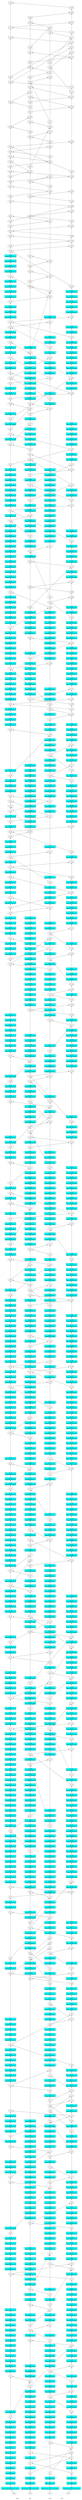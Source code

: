/// our_id: Alice
/// peer_list: {
///   Alice: PeerState(VOTE|SEND|RECV)
///   Bob: PeerState(VOTE|SEND|RECV)
///   Carol: PeerState(VOTE|SEND|RECV)
///   Dave: PeerState(VOTE|SEND|RECV)
/// }
digraph GossipGraph {
  splines=false
  rankdir=BT

  style=invis
  subgraph cluster_Alice {
    label="Alice"
    "Alice" [style=invis]
    "Alice" -> "A_0" [style=invis]
    "A_0" -> "A_1" [minlen=1]
    "A_1" -> "A_2" [minlen=1]
    "A_2" -> "A_3" [minlen=1]
    "A_3" -> "A_4" [minlen=1]
    "A_4" -> "A_5" [minlen=1]
    "A_5" -> "A_6" [minlen=1]
    "A_6" -> "A_7" [minlen=1]
    "A_7" -> "A_8" [minlen=1]
    "A_8" -> "A_9" [minlen=1]
    "A_9" -> "A_10" [minlen=1]
    "A_10" -> "A_11" [minlen=1]
    "A_11" -> "A_12" [minlen=1]
    "A_12" -> "A_13" [minlen=1]
    "A_13" -> "A_14" [minlen=1]
    "A_14" -> "A_15" [minlen=1]
    "A_15" -> "A_16" [minlen=1]
    "A_16" -> "A_17" [minlen=7]
    "A_17" -> "A_18" [minlen=1]
    "A_18" -> "A_19" [minlen=1]
    "A_19" -> "A_20" [minlen=1]
    "A_20" -> "A_21" [minlen=1]
    "A_21" -> "A_22" [minlen=1]
    "A_22" -> "A_23" [minlen=1]
    "A_23" -> "A_24" [minlen=1]
    "A_24" -> "A_25" [minlen=1]
    "A_25" -> "A_26" [minlen=1]
    "A_26" -> "A_27" [minlen=1]
    "A_27" -> "A_28" [minlen=1]
    "A_28" -> "A_29" [minlen=1]
    "A_29" -> "A_30" [minlen=1]
    "A_30" -> "A_31" [minlen=7]
    "A_31" -> "A_32" [minlen=1]
    "A_32" -> "A_33" [minlen=1]
    "A_33" -> "A_34" [minlen=1]
    "A_34" -> "A_35" [minlen=1]
    "A_35" -> "A_36" [minlen=1]
    "A_36" -> "A_37" [minlen=1]
    "A_37" -> "A_38" [minlen=1]
    "A_38" -> "A_39" [minlen=1]
    "A_39" -> "A_40" [minlen=1]
    "A_40" -> "A_41" [minlen=9]
    "A_41" -> "A_42" [minlen=1]
    "A_42" -> "A_43" [minlen=1]
    "A_43" -> "A_44" [minlen=1]
    "A_44" -> "A_45" [minlen=1]
    "A_45" -> "A_46" [minlen=3]
    "A_46" -> "A_47" [minlen=1]
    "A_47" -> "A_48" [minlen=1]
    "A_48" -> "A_49" [minlen=1]
    "A_49" -> "A_50" [minlen=1]
    "A_50" -> "A_51" [minlen=1]
    "A_51" -> "A_52" [minlen=1]
    "A_52" -> "A_53" [minlen=1]
    "A_53" -> "A_54" [minlen=5]
    "A_54" -> "A_55" [minlen=1]
    "A_55" -> "A_56" [minlen=1]
    "A_56" -> "A_57" [minlen=1]
    "A_57" -> "A_58" [minlen=1]
    "A_58" -> "A_59" [minlen=1]
    "A_59" -> "A_60" [minlen=1]
    "A_60" -> "A_61" [minlen=1]
    "A_61" -> "A_62" [minlen=1]
    "A_62" -> "A_63" [minlen=1]
    "A_63" -> "A_64" [minlen=1]
    "A_64" -> "A_65" [minlen=1]
    "A_65" -> "A_66" [minlen=1]
    "A_66" -> "A_67" [minlen=1]
    "A_67" -> "A_68" [minlen=9]
    "A_68" -> "A_69" [minlen=1]
    "A_69" -> "A_70" [minlen=1]
    "A_70" -> "A_71" [minlen=1]
    "A_71" -> "A_72" [minlen=9]
    "A_72" -> "A_73" [minlen=1]
    "A_73" -> "A_74" [minlen=1]
    "A_74" -> "A_75" [minlen=1]
    "A_75" -> "A_76" [minlen=2]
    "A_76" -> "A_77" [minlen=1]
    "A_77" -> "A_78" [minlen=1]
    "A_78" -> "A_79" [minlen=1]
    "A_79" -> "A_80" [minlen=1]
    "A_80" -> "A_81" [minlen=1]
    "A_81" -> "A_82" [minlen=1]
    "A_82" -> "A_83" [minlen=1]
    "A_83" -> "A_84" [minlen=1]
    "A_84" -> "A_85" [minlen=1]
    "A_85" -> "A_86" [minlen=1]
    "A_86" -> "A_87" [minlen=1]
    "A_87" -> "A_88" [minlen=1]
    "A_88" -> "A_89" [minlen=1]
    "A_89" -> "A_90" [minlen=1]
    "A_90" -> "A_91" [minlen=1]
    "A_91" -> "A_92" [minlen=1]
    "A_92" -> "A_93" [minlen=1]
    "A_93" -> "A_94" [minlen=1]
    "A_94" -> "A_95" [minlen=1]
    "A_95" -> "A_96" [minlen=1]
    "A_96" -> "A_97" [minlen=1]
    "A_97" -> "A_98" [minlen=1]
    "A_98" -> "A_99" [minlen=1]
    "A_99" -> "A_100" [minlen=1]
    "A_100" -> "A_101" [minlen=1]
    "A_101" -> "A_102" [minlen=1]
    "A_102" -> "A_103" [minlen=1]
    "A_103" -> "A_104" [minlen=1]
    "A_104" -> "A_105" [minlen=1]
    "A_105" -> "A_106" [minlen=1]
    "A_106" -> "A_107" [minlen=1]
    "A_107" -> "A_108" [minlen=1]
    "A_108" -> "A_109" [minlen=1]
    "A_109" -> "A_110" [minlen=1]
    "A_110" -> "A_111" [minlen=1]
    "A_111" -> "A_112" [minlen=2]
    "A_112" -> "A_113" [minlen=1]
    "A_113" -> "A_114" [minlen=1]
    "A_114" -> "A_115" [minlen=1]
    "A_115" -> "A_116" [minlen=1]
    "A_116" -> "A_117" [minlen=1]
    "A_117" -> "A_118" [minlen=3]
    "A_118" -> "A_119" [minlen=1]
    "A_119" -> "A_120" [minlen=1]
    "A_120" -> "A_121" [minlen=1]
    "A_121" -> "A_122" [minlen=1]
    "A_122" -> "A_123" [minlen=4]
    "A_123" -> "A_124" [minlen=1]
    "A_124" -> "A_125" [minlen=1]
    "A_125" -> "A_126" [minlen=1]
    "A_126" -> "A_127" [minlen=1]
    "A_127" -> "A_128" [minlen=1]
    "A_128" -> "A_129" [minlen=1]
    "A_129" -> "A_130" [minlen=1]
    "A_130" -> "A_131" [minlen=2]
    "A_131" -> "A_132" [minlen=1]
    "A_132" -> "A_133" [minlen=1]
    "A_133" -> "A_134" [minlen=1]
    "A_134" -> "A_135" [minlen=1]
    "A_135" -> "A_136" [minlen=1]
    "A_136" -> "A_137" [minlen=1]
    "A_137" -> "A_138" [minlen=1]
    "A_138" -> "A_139" [minlen=1]
    "A_139" -> "A_140" [minlen=1]
    "A_140" -> "A_141" [minlen=1]
    "A_141" -> "A_142" [minlen=1]
    "A_142" -> "A_143" [minlen=1]
    "A_143" -> "A_144" [minlen=1]
    "A_144" -> "A_145" [minlen=1]
    "A_145" -> "A_146" [minlen=1]
    "A_146" -> "A_147" [minlen=1]
    "A_147" -> "A_148" [minlen=1]
    "A_148" -> "A_149" [minlen=1]
    "A_149" -> "A_150" [minlen=1]
    "A_150" -> "A_151" [minlen=2]
    "A_151" -> "A_152" [minlen=1]
    "A_152" -> "A_153" [minlen=5]
    "A_153" -> "A_154" [minlen=1]
    "A_154" -> "A_155" [minlen=1]
    "A_155" -> "A_156" [minlen=1]
    "A_156" -> "A_157" [minlen=1]
    "A_157" -> "A_158" [minlen=1]
    "A_158" -> "A_159" [minlen=1]
    "A_159" -> "A_160" [minlen=1]
    "A_160" -> "A_161" [minlen=1]
    "A_161" -> "A_162" [minlen=1]
    "A_162" -> "A_163" [minlen=1]
    "A_163" -> "A_164" [minlen=1]
    "A_164" -> "A_165" [minlen=1]
    "A_165" -> "A_166" [minlen=1]
    "A_166" -> "A_167" [minlen=1]
    "A_167" -> "A_168" [minlen=1]
    "A_168" -> "A_169" [minlen=1]
    "A_169" -> "A_170" [minlen=1]
    "A_170" -> "A_171" [minlen=1]
    "A_171" -> "A_172" [minlen=1]
    "A_172" -> "A_173" [minlen=1]
    "A_173" -> "A_174" [minlen=1]
    "A_174" -> "A_175" [minlen=1]
    "A_175" -> "A_176" [minlen=1]
    "A_176" -> "A_177" [minlen=1]
    "A_177" -> "A_178" [minlen=1]
    "A_178" -> "A_179" [minlen=1]
    "A_179" -> "A_180" [minlen=1]
    "A_180" -> "A_181" [minlen=1]
    "A_181" -> "A_182" [minlen=2]
    "A_182" -> "A_183" [minlen=4]
    "A_183" -> "A_184" [minlen=1]
    "A_184" -> "A_185" [minlen=1]
    "A_185" -> "A_186" [minlen=1]
    "A_186" -> "A_187" [minlen=1]
    "A_187" -> "A_188" [minlen=1]
    "A_188" -> "A_189" [minlen=1]
    "A_189" -> "A_190" [minlen=1]
    "A_190" -> "A_191" [minlen=1]
    "A_191" -> "A_192" [minlen=1]
    "A_192" -> "A_193" [minlen=2]
    "A_193" -> "A_194" [minlen=1]
    "A_194" -> "A_195" [minlen=1]
    "A_195" -> "A_196" [minlen=1]
    "A_196" -> "A_197" [minlen=1]
    "A_197" -> "A_198" [minlen=4]
    "A_198" -> "A_199" [minlen=1]
    "A_199" -> "A_200" [minlen=1]
    "A_200" -> "A_201" [minlen=1]
    "A_201" -> "A_202" [minlen=1]
    "A_202" -> "A_203" [minlen=1]
    "A_203" -> "A_204" [minlen=7]
    "A_204" -> "A_205" [minlen=1]
    "A_205" -> "A_206" [minlen=1]
    "A_206" -> "A_207" [minlen=1]
    "A_207" -> "A_208" [minlen=1]
    "A_208" -> "A_209" [minlen=1]
    "A_209" -> "A_210" [minlen=4]
    "A_210" -> "A_211" [minlen=1]
    "A_211" -> "A_212" [minlen=1]
    "A_212" -> "A_213" [minlen=1]
    "A_213" -> "A_214" [minlen=1]
    "A_214" -> "A_215" [minlen=1]
    "A_215" -> "A_216" [minlen=1]
    "A_216" -> "A_217" [minlen=1]
    "A_217" -> "A_218" [minlen=1]
    "A_218" -> "A_219" [minlen=10]
    "A_219" -> "A_220" [minlen=1]
    "A_220" -> "A_221" [minlen=1]
    "A_221" -> "A_222" [minlen=1]
    "A_222" -> "A_223" [minlen=1]
    "A_223" -> "A_224" [minlen=1]
    "A_224" -> "A_225" [minlen=1]
    "A_225" -> "A_226" [minlen=1]
    "A_226" -> "A_227" [minlen=1]
    "A_227" -> "A_228" [minlen=1]
    "A_228" -> "A_229" [minlen=1]
    "A_229" -> "A_230" [minlen=1]
    "A_230" -> "A_231" [minlen=1]
    "A_231" -> "A_232" [minlen=1]
    "A_232" -> "A_233" [minlen=1]
    "A_233" -> "A_234" [minlen=1]
    "A_234" -> "A_235" [minlen=1]
    "A_235" -> "A_236" [minlen=1]
    "A_236" -> "A_237" [minlen=1]
    "A_237" -> "A_238" [minlen=1]
    "A_238" -> "A_239" [minlen=1]
    "A_239" -> "A_240" [minlen=1]
    "A_240" -> "A_241" [minlen=1]
    "A_241" -> "A_242" [minlen=1]
    "A_242" -> "A_243" [minlen=1]
    "A_243" -> "A_244" [minlen=1]
    "A_244" -> "A_245" [minlen=1]
    "A_245" -> "A_246" [minlen=1]
    "A_246" -> "A_247" [minlen=1]
    "A_247" -> "A_248" [minlen=1]
    "A_248" -> "A_249" [minlen=1]
    "A_249" -> "A_250" [minlen=1]
    "A_250" -> "A_251" [minlen=1]
    "A_251" -> "A_252" [minlen=1]
    "A_252" -> "A_253" [minlen=1]
    "A_253" -> "A_254" [minlen=1]
    "A_254" -> "A_255" [minlen=1]
    "A_255" -> "A_256" [minlen=1]
    "A_256" -> "A_257" [minlen=1]
    "A_257" -> "A_258" [minlen=8]
    "A_258" -> "A_259" [minlen=1]
    "A_259" -> "A_260" [minlen=1]
    "A_260" -> "A_261" [minlen=1]
    "A_261" -> "A_262" [minlen=1]
    "A_262" -> "A_263" [minlen=1]
    "A_263" -> "A_264" [minlen=1]
    "A_264" -> "A_265" [minlen=1]
    "A_265" -> "A_266" [minlen=1]
    "A_266" -> "A_267" [minlen=1]
    "A_267" -> "A_268" [minlen=1]
    "A_268" -> "A_269" [minlen=1]
    "A_269" -> "A_270" [minlen=1]
    "A_270" -> "A_271" [minlen=1]
    "A_271" -> "A_272" [minlen=1]
    "A_272" -> "A_273" [minlen=1]
    "A_273" -> "A_274" [minlen=1]
    "A_274" -> "A_275" [minlen=1]
    "A_275" -> "A_276" [minlen=1]
    "A_276" -> "A_277" [minlen=1]
    "A_277" -> "A_278" [minlen=1]
    "A_278" -> "A_279" [minlen=1]
    "A_279" -> "A_280" [minlen=1]
    "A_280" -> "A_281" [minlen=1]
    "A_281" -> "A_282" [minlen=1]
    "A_282" -> "A_283" [minlen=1]
    "A_283" -> "A_284" [minlen=1]
    "A_284" -> "A_285" [minlen=1]
    "A_285" -> "A_286" [minlen=1]
    "A_286" -> "A_287" [minlen=1]
    "A_287" -> "A_288" [minlen=1]
    "A_288" -> "A_289" [minlen=1]
    "A_289" -> "A_290" [minlen=1]
    "A_290" -> "A_291" [minlen=1]
    "A_291" -> "A_292" [minlen=1]
    "A_292" -> "A_293" [minlen=1]
    "A_293" -> "A_294" [minlen=1]
    "A_294" -> "A_295" [minlen=1]
    "A_295" -> "A_296" [minlen=1]
    "A_296" -> "A_297" [minlen=1]
    "A_297" -> "A_298" [minlen=1]
    "A_298" -> "A_299" [minlen=1]
    "A_299" -> "A_300" [minlen=1]
    "A_300" -> "A_301" [minlen=1]
    "A_301" -> "A_302" [minlen=1]
    "A_302" -> "A_303" [minlen=1]
    "A_303" -> "A_304" [minlen=1]
    "A_304" -> "A_305" [minlen=1]
    "A_305" -> "A_306" [minlen=1]
    "A_306" -> "A_307" [minlen=1]
    "A_307" -> "A_308" [minlen=1]
    "A_308" -> "A_309" [minlen=1]
    "A_309" -> "A_310" [minlen=1]
    "A_310" -> "A_311" [minlen=4]
    "A_311" -> "A_312" [minlen=1]
    "A_312" -> "A_313" [minlen=1]
    "A_313" -> "A_314" [minlen=1]
    "A_314" -> "A_315" [minlen=1]
    "A_315" -> "A_316" [minlen=1]
    "A_316" -> "A_317" [minlen=1]
    "A_317" -> "A_318" [minlen=2]
    "A_318" -> "A_319" [minlen=1]
    "A_319" -> "A_320" [minlen=1]
    "A_320" -> "A_321" [minlen=1]
    "A_321" -> "A_322" [minlen=1]
    "A_322" -> "A_323" [minlen=1]
    "A_323" -> "A_324" [minlen=1]
    "A_324" -> "A_325" [minlen=1]
    "A_325" -> "A_326" [minlen=1]
    "A_326" -> "A_327" [minlen=1]
    "A_327" -> "A_328" [minlen=1]
    "A_328" -> "A_329" [minlen=1]
    "A_329" -> "A_330" [minlen=1]
    "A_330" -> "A_331" [minlen=1]
    "A_331" -> "A_332" [minlen=1]
    "A_332" -> "A_333" [minlen=1]
    "A_333" -> "A_334" [minlen=1]
    "A_334" -> "A_335" [minlen=1]
    "A_335" -> "A_336" [minlen=1]
    "A_336" -> "A_337" [minlen=1]
    "A_337" -> "A_338" [minlen=1]
    "A_338" -> "A_339" [minlen=1]
    "A_339" -> "A_340" [minlen=1]
    "A_340" -> "A_341" [minlen=1]
    "A_341" -> "A_342" [minlen=1]
    "A_342" -> "A_343" [minlen=1]
    "A_343" -> "A_344" [minlen=1]
    "A_344" -> "A_345" [minlen=1]
    "A_345" -> "A_346" [minlen=1]
    "A_346" -> "A_347" [minlen=1]
    "A_347" -> "A_348" [minlen=1]
    "A_348" -> "A_349" [minlen=1]
    "A_349" -> "A_350" [minlen=2]
    "A_350" -> "A_351" [minlen=1]
    "A_351" -> "A_352" [minlen=1]
    "A_352" -> "A_353" [minlen=1]
    "A_353" -> "A_354" [minlen=1]
    "A_354" -> "A_355" [minlen=3]
    "A_355" -> "A_356" [minlen=1]
    "A_356" -> "A_357" [minlen=2]
    "A_357" -> "A_358" [minlen=1]
    "A_358" -> "A_359" [minlen=1]
    "A_359" -> "A_360" [minlen=1]
    "A_360" -> "A_361" [minlen=1]
    "A_361" -> "A_362" [minlen=1]
    "A_362" -> "A_363" [minlen=1]
    "A_363" -> "A_364" [minlen=1]
    "A_364" -> "A_365" [minlen=1]
    "A_365" -> "A_366" [minlen=4]
    "A_366" -> "A_367" [minlen=5]
    "A_367" -> "A_368" [minlen=4]
    "A_368" -> "A_369" [minlen=1]
    "A_369" -> "A_370" [minlen=8]
    "A_370" -> "A_371" [minlen=2]
    "A_371" -> "A_372" [minlen=5]
  }
  "B_22" -> "A_17" [constraint=false]
  "D_41" -> "A_31" [constraint=false]
  "C_50" -> "A_41" [constraint=false]
  "C_57" -> "A_46" [constraint=false]
  "D_70" -> "A_53" [constraint=false]
  "C_69" -> "A_54" [constraint=false]
  "D_80" -> "A_62" [constraint=false]
  "C_91" -> "A_68" [constraint=false]
  "C_103" -> "A_72" [constraint=false]
  "D_99" -> "A_76" [constraint=false]
  "B_87" -> "A_87" [constraint=false]
  "D_126" -> "A_107" [constraint=false]
  "C_136" -> "A_112" [constraint=false]
  "C_143" -> "A_118" [constraint=false]
  "C_150" -> "A_123" [constraint=false]
  "B_130" -> "A_129" [constraint=false]
  "B_133" -> "A_131" [constraint=false]
  "B_154" -> "A_151" [constraint=false]
  "B_160" -> "A_153" [constraint=false]
  "C_183" -> "A_162" [constraint=false]
  "C_187" -> "A_166" [constraint=false]
  "B_190" -> "A_182" [constraint=false]
  "C_208" -> "A_183" [constraint=false]
  "B_204" -> "A_193" [constraint=false]
  "D_212" -> "A_195" [constraint=false]
  "B_212" -> "A_198" [constraint=false]
  "C_233" -> "A_204" [constraint=false]
  "B_233" -> "A_210" [constraint=false]
  "C_253" -> "A_219" [constraint=false]
  "C_257" -> "A_224" [constraint=false]
  "C_263" -> "A_232" [constraint=false]
  "D_258" -> "A_236" [constraint=false]
  "D_261" -> "A_238" [constraint=false]
  "C_268" -> "A_240" [constraint=false]
  "D_264" -> "A_245" [constraint=false]
  "B_258" -> "A_250" [constraint=false]
  "C_272" -> "A_251" [constraint=false]
  "C_275" -> "A_252" [constraint=false]
  "C_288" -> "A_258" [constraint=false]
  "D_287" -> "A_263" [constraint=false]
  "C_294" -> "A_270" [constraint=false]
  "C_309" -> "A_285" [constraint=false]
  "B_295" -> "A_299" [constraint=false]
  "D_318" -> "A_301" [constraint=false]
  "B_312" -> "A_311" [constraint=false]
  "D_330" -> "A_313" [constraint=false]
  "B_320" -> "A_318" [constraint=false]
  "C_330" -> "A_323" [constraint=false]
  "D_336" -> "A_324" [constraint=false]
  "C_332" -> "A_327" [constraint=false]
  "D_339" -> "A_330" [constraint=false]
  "C_338" -> "A_333" [constraint=false]
  "D_347" -> "A_334" [constraint=false]
  "C_343" -> "A_343" [constraint=false]
  "D_356" -> "A_348" [constraint=false]
  "D_358" -> "A_350" [constraint=false]
  "D_359" -> "A_351" [constraint=false]
  "C_347" -> "A_354" [constraint=false]
  "D_363" -> "A_355" [constraint=false]
  "C_348" -> "A_357" [constraint=false]
  "D_366" -> "A_360" [constraint=false]
  "B_341" -> "A_362" [constraint=false]
  "C_351" -> "A_363" [constraint=false]
  "C_352" -> "A_364" [constraint=false]
  "D_367" -> "A_365" [constraint=false]
  "B_344" -> "A_366" [constraint=false]
  "B_348" -> "A_367" [constraint=false]
  "D_372" -> "A_368" [constraint=false]
  "D_376" -> "A_370" [constraint=false]
  "D_378" -> "A_371" [constraint=false]
  "D_381" -> "A_372" [constraint=false]

  style=invis
  subgraph cluster_Bob {
    label="Bob"
    "Bob" [style=invis]
    "Bob" -> "B_0" [style=invis]
    "B_0" -> "B_1" [minlen=1]
    "B_1" -> "B_2" [minlen=1]
    "B_2" -> "B_3" [minlen=1]
    "B_3" -> "B_4" [minlen=1]
    "B_4" -> "B_5" [minlen=1]
    "B_5" -> "B_6" [minlen=1]
    "B_6" -> "B_7" [minlen=1]
    "B_7" -> "B_8" [minlen=1]
    "B_8" -> "B_9" [minlen=1]
    "B_9" -> "B_10" [minlen=1]
    "B_10" -> "B_11" [minlen=1]
    "B_11" -> "B_12" [minlen=1]
    "B_12" -> "B_13" [minlen=1]
    "B_13" -> "B_14" [minlen=1]
    "B_14" -> "B_15" [minlen=1]
    "B_15" -> "B_16" [minlen=1]
    "B_16" -> "B_17" [minlen=1]
    "B_17" -> "B_18" [minlen=1]
    "B_18" -> "B_19" [minlen=1]
    "B_19" -> "B_20" [minlen=1]
    "B_20" -> "B_21" [minlen=1]
    "B_21" -> "B_22" [minlen=1]
    "B_22" -> "B_23" [minlen=1]
    "B_23" -> "B_24" [minlen=1]
    "B_24" -> "B_25" [minlen=1]
    "B_25" -> "B_26" [minlen=5]
    "B_26" -> "B_27" [minlen=1]
    "B_27" -> "B_28" [minlen=1]
    "B_28" -> "B_29" [minlen=1]
    "B_29" -> "B_30" [minlen=1]
    "B_30" -> "B_31" [minlen=1]
    "B_31" -> "B_32" [minlen=2]
    "B_32" -> "B_33" [minlen=1]
    "B_33" -> "B_34" [minlen=1]
    "B_34" -> "B_35" [minlen=1]
    "B_35" -> "B_36" [minlen=1]
    "B_36" -> "B_37" [minlen=1]
    "B_37" -> "B_38" [minlen=1]
    "B_38" -> "B_39" [minlen=1]
    "B_39" -> "B_40" [minlen=1]
    "B_40" -> "B_41" [minlen=1]
    "B_41" -> "B_42" [minlen=1]
    "B_42" -> "B_43" [minlen=1]
    "B_43" -> "B_44" [minlen=5]
    "B_44" -> "B_45" [minlen=1]
    "B_45" -> "B_46" [minlen=1]
    "B_46" -> "B_47" [minlen=1]
    "B_47" -> "B_48" [minlen=1]
    "B_48" -> "B_49" [minlen=1]
    "B_49" -> "B_50" [minlen=1]
    "B_50" -> "B_51" [minlen=1]
    "B_51" -> "B_52" [minlen=1]
    "B_52" -> "B_53" [minlen=1]
    "B_53" -> "B_54" [minlen=1]
    "B_54" -> "B_55" [minlen=1]
    "B_55" -> "B_56" [minlen=1]
    "B_56" -> "B_57" [minlen=1]
    "B_57" -> "B_58" [minlen=1]
    "B_58" -> "B_59" [minlen=1]
    "B_59" -> "B_60" [minlen=1]
    "B_60" -> "B_61" [minlen=1]
    "B_61" -> "B_62" [minlen=1]
    "B_62" -> "B_63" [minlen=1]
    "B_63" -> "B_64" [minlen=1]
    "B_64" -> "B_65" [minlen=28]
    "B_65" -> "B_66" [minlen=1]
    "B_66" -> "B_67" [minlen=1]
    "B_67" -> "B_68" [minlen=1]
    "B_68" -> "B_69" [minlen=1]
    "B_69" -> "B_70" [minlen=1]
    "B_70" -> "B_71" [minlen=1]
    "B_71" -> "B_72" [minlen=1]
    "B_72" -> "B_73" [minlen=1]
    "B_73" -> "B_74" [minlen=1]
    "B_74" -> "B_75" [minlen=1]
    "B_75" -> "B_76" [minlen=1]
    "B_76" -> "B_77" [minlen=1]
    "B_77" -> "B_78" [minlen=1]
    "B_78" -> "B_79" [minlen=4]
    "B_79" -> "B_80" [minlen=1]
    "B_80" -> "B_81" [minlen=1]
    "B_81" -> "B_82" [minlen=1]
    "B_82" -> "B_83" [minlen=1]
    "B_83" -> "B_84" [minlen=1]
    "B_84" -> "B_85" [minlen=1]
    "B_85" -> "B_86" [minlen=1]
    "B_86" -> "B_87" [minlen=1]
    "B_87" -> "B_88" [minlen=1]
    "B_88" -> "B_89" [minlen=1]
    "B_89" -> "B_90" [minlen=1]
    "B_90" -> "B_91" [minlen=1]
    "B_91" -> "B_92" [minlen=1]
    "B_92" -> "B_93" [minlen=1]
    "B_93" -> "B_94" [minlen=1]
    "B_94" -> "B_95" [minlen=1]
    "B_95" -> "B_96" [minlen=1]
    "B_96" -> "B_97" [minlen=1]
    "B_97" -> "B_98" [minlen=1]
    "B_98" -> "B_99" [minlen=1]
    "B_99" -> "B_100" [minlen=1]
    "B_100" -> "B_101" [minlen=1]
    "B_101" -> "B_102" [minlen=1]
    "B_102" -> "B_103" [minlen=1]
    "B_103" -> "B_104" [minlen=1]
    "B_104" -> "B_105" [minlen=1]
    "B_105" -> "B_106" [minlen=1]
    "B_106" -> "B_107" [minlen=1]
    "B_107" -> "B_108" [minlen=1]
    "B_108" -> "B_109" [minlen=1]
    "B_109" -> "B_110" [minlen=1]
    "B_110" -> "B_111" [minlen=1]
    "B_111" -> "B_112" [minlen=1]
    "B_112" -> "B_113" [minlen=1]
    "B_113" -> "B_114" [minlen=1]
    "B_114" -> "B_115" [minlen=1]
    "B_115" -> "B_116" [minlen=1]
    "B_116" -> "B_117" [minlen=1]
    "B_117" -> "B_118" [minlen=1]
    "B_118" -> "B_119" [minlen=1]
    "B_119" -> "B_120" [minlen=1]
    "B_120" -> "B_121" [minlen=1]
    "B_121" -> "B_122" [minlen=9]
    "B_122" -> "B_123" [minlen=1]
    "B_123" -> "B_124" [minlen=1]
    "B_124" -> "B_125" [minlen=1]
    "B_125" -> "B_126" [minlen=1]
    "B_126" -> "B_127" [minlen=1]
    "B_127" -> "B_128" [minlen=1]
    "B_128" -> "B_129" [minlen=1]
    "B_129" -> "B_130" [minlen=1]
    "B_130" -> "B_131" [minlen=1]
    "B_131" -> "B_132" [minlen=1]
    "B_132" -> "B_133" [minlen=1]
    "B_133" -> "B_134" [minlen=1]
    "B_134" -> "B_135" [minlen=1]
    "B_135" -> "B_136" [minlen=1]
    "B_136" -> "B_137" [minlen=1]
    "B_137" -> "B_138" [minlen=1]
    "B_138" -> "B_139" [minlen=1]
    "B_139" -> "B_140" [minlen=1]
    "B_140" -> "B_141" [minlen=1]
    "B_141" -> "B_142" [minlen=1]
    "B_142" -> "B_143" [minlen=1]
    "B_143" -> "B_144" [minlen=1]
    "B_144" -> "B_145" [minlen=1]
    "B_145" -> "B_146" [minlen=1]
    "B_146" -> "B_147" [minlen=1]
    "B_147" -> "B_148" [minlen=1]
    "B_148" -> "B_149" [minlen=1]
    "B_149" -> "B_150" [minlen=1]
    "B_150" -> "B_151" [minlen=1]
    "B_151" -> "B_152" [minlen=1]
    "B_152" -> "B_153" [minlen=1]
    "B_153" -> "B_154" [minlen=1]
    "B_154" -> "B_155" [minlen=1]
    "B_155" -> "B_156" [minlen=1]
    "B_156" -> "B_157" [minlen=1]
    "B_157" -> "B_158" [minlen=1]
    "B_158" -> "B_159" [minlen=1]
    "B_159" -> "B_160" [minlen=1]
    "B_160" -> "B_161" [minlen=1]
    "B_161" -> "B_162" [minlen=1]
    "B_162" -> "B_163" [minlen=1]
    "B_163" -> "B_164" [minlen=1]
    "B_164" -> "B_165" [minlen=1]
    "B_165" -> "B_166" [minlen=1]
    "B_166" -> "B_167" [minlen=1]
    "B_167" -> "B_168" [minlen=1]
    "B_168" -> "B_169" [minlen=1]
    "B_169" -> "B_170" [minlen=1]
    "B_170" -> "B_171" [minlen=1]
    "B_171" -> "B_172" [minlen=1]
    "B_172" -> "B_173" [minlen=1]
    "B_173" -> "B_174" [minlen=1]
    "B_174" -> "B_175" [minlen=1]
    "B_175" -> "B_176" [minlen=1]
    "B_176" -> "B_177" [minlen=1]
    "B_177" -> "B_178" [minlen=1]
    "B_178" -> "B_179" [minlen=1]
    "B_179" -> "B_180" [minlen=1]
    "B_180" -> "B_181" [minlen=1]
    "B_181" -> "B_182" [minlen=1]
    "B_182" -> "B_183" [minlen=1]
    "B_183" -> "B_184" [minlen=1]
    "B_184" -> "B_185" [minlen=1]
    "B_185" -> "B_186" [minlen=1]
    "B_186" -> "B_187" [minlen=1]
    "B_187" -> "B_188" [minlen=1]
    "B_188" -> "B_189" [minlen=1]
    "B_189" -> "B_190" [minlen=1]
    "B_190" -> "B_191" [minlen=1]
    "B_191" -> "B_192" [minlen=1]
    "B_192" -> "B_193" [minlen=1]
    "B_193" -> "B_194" [minlen=1]
    "B_194" -> "B_195" [minlen=1]
    "B_195" -> "B_196" [minlen=2]
    "B_196" -> "B_197" [minlen=1]
    "B_197" -> "B_198" [minlen=1]
    "B_198" -> "B_199" [minlen=1]
    "B_199" -> "B_200" [minlen=1]
    "B_200" -> "B_201" [minlen=1]
    "B_201" -> "B_202" [minlen=1]
    "B_202" -> "B_203" [minlen=1]
    "B_203" -> "B_204" [minlen=1]
    "B_204" -> "B_205" [minlen=1]
    "B_205" -> "B_206" [minlen=1]
    "B_206" -> "B_207" [minlen=1]
    "B_207" -> "B_208" [minlen=1]
    "B_208" -> "B_209" [minlen=1]
    "B_209" -> "B_210" [minlen=1]
    "B_210" -> "B_211" [minlen=1]
    "B_211" -> "B_212" [minlen=1]
    "B_212" -> "B_213" [minlen=1]
    "B_213" -> "B_214" [minlen=1]
    "B_214" -> "B_215" [minlen=1]
    "B_215" -> "B_216" [minlen=1]
    "B_216" -> "B_217" [minlen=1]
    "B_217" -> "B_218" [minlen=1]
    "B_218" -> "B_219" [minlen=1]
    "B_219" -> "B_220" [minlen=1]
    "B_220" -> "B_221" [minlen=1]
    "B_221" -> "B_222" [minlen=1]
    "B_222" -> "B_223" [minlen=1]
    "B_223" -> "B_224" [minlen=1]
    "B_224" -> "B_225" [minlen=1]
    "B_225" -> "B_226" [minlen=1]
    "B_226" -> "B_227" [minlen=1]
    "B_227" -> "B_228" [minlen=1]
    "B_228" -> "B_229" [minlen=1]
    "B_229" -> "B_230" [minlen=1]
    "B_230" -> "B_231" [minlen=1]
    "B_231" -> "B_232" [minlen=1]
    "B_232" -> "B_233" [minlen=1]
    "B_233" -> "B_234" [minlen=1]
    "B_234" -> "B_235" [minlen=1]
    "B_235" -> "B_236" [minlen=1]
    "B_236" -> "B_237" [minlen=1]
    "B_237" -> "B_238" [minlen=1]
    "B_238" -> "B_239" [minlen=5]
    "B_239" -> "B_240" [minlen=1]
    "B_240" -> "B_241" [minlen=1]
    "B_241" -> "B_242" [minlen=1]
    "B_242" -> "B_243" [minlen=1]
    "B_243" -> "B_244" [minlen=1]
    "B_244" -> "B_245" [minlen=1]
    "B_245" -> "B_246" [minlen=1]
    "B_246" -> "B_247" [minlen=1]
    "B_247" -> "B_248" [minlen=1]
    "B_248" -> "B_249" [minlen=1]
    "B_249" -> "B_250" [minlen=1]
    "B_250" -> "B_251" [minlen=1]
    "B_251" -> "B_252" [minlen=1]
    "B_252" -> "B_253" [minlen=1]
    "B_253" -> "B_254" [minlen=1]
    "B_254" -> "B_255" [minlen=1]
    "B_255" -> "B_256" [minlen=1]
    "B_256" -> "B_257" [minlen=1]
    "B_257" -> "B_258" [minlen=17]
    "B_258" -> "B_259" [minlen=1]
    "B_259" -> "B_260" [minlen=1]
    "B_260" -> "B_261" [minlen=1]
    "B_261" -> "B_262" [minlen=1]
    "B_262" -> "B_263" [minlen=1]
    "B_263" -> "B_264" [minlen=1]
    "B_264" -> "B_265" [minlen=1]
    "B_265" -> "B_266" [minlen=1]
    "B_266" -> "B_267" [minlen=1]
    "B_267" -> "B_268" [minlen=1]
    "B_268" -> "B_269" [minlen=1]
    "B_269" -> "B_270" [minlen=1]
    "B_270" -> "B_271" [minlen=1]
    "B_271" -> "B_272" [minlen=13]
    "B_272" -> "B_273" [minlen=1]
    "B_273" -> "B_274" [minlen=1]
    "B_274" -> "B_275" [minlen=1]
    "B_275" -> "B_276" [minlen=1]
    "B_276" -> "B_277" [minlen=1]
    "B_277" -> "B_278" [minlen=1]
    "B_278" -> "B_279" [minlen=1]
    "B_279" -> "B_280" [minlen=1]
    "B_280" -> "B_281" [minlen=1]
    "B_281" -> "B_282" [minlen=3]
    "B_282" -> "B_283" [minlen=1]
    "B_283" -> "B_284" [minlen=1]
    "B_284" -> "B_285" [minlen=1]
    "B_285" -> "B_286" [minlen=1]
    "B_286" -> "B_287" [minlen=1]
    "B_287" -> "B_288" [minlen=1]
    "B_288" -> "B_289" [minlen=4]
    "B_289" -> "B_290" [minlen=5]
    "B_290" -> "B_291" [minlen=1]
    "B_291" -> "B_292" [minlen=1]
    "B_292" -> "B_293" [minlen=1]
    "B_293" -> "B_294" [minlen=1]
    "B_294" -> "B_295" [minlen=1]
    "B_295" -> "B_296" [minlen=1]
    "B_296" -> "B_297" [minlen=1]
    "B_297" -> "B_298" [minlen=1]
    "B_298" -> "B_299" [minlen=1]
    "B_299" -> "B_300" [minlen=1]
    "B_300" -> "B_301" [minlen=1]
    "B_301" -> "B_302" [minlen=1]
    "B_302" -> "B_303" [minlen=1]
    "B_303" -> "B_304" [minlen=1]
    "B_304" -> "B_305" [minlen=1]
    "B_305" -> "B_306" [minlen=1]
    "B_306" -> "B_307" [minlen=1]
    "B_307" -> "B_308" [minlen=1]
    "B_308" -> "B_309" [minlen=1]
    "B_309" -> "B_310" [minlen=1]
    "B_310" -> "B_311" [minlen=1]
    "B_311" -> "B_312" [minlen=1]
    "B_312" -> "B_313" [minlen=1]
    "B_313" -> "B_314" [minlen=1]
    "B_314" -> "B_315" [minlen=1]
    "B_315" -> "B_316" [minlen=1]
    "B_316" -> "B_317" [minlen=1]
    "B_317" -> "B_318" [minlen=1]
    "B_318" -> "B_319" [minlen=1]
    "B_319" -> "B_320" [minlen=1]
    "B_320" -> "B_321" [minlen=1]
    "B_321" -> "B_322" [minlen=1]
    "B_322" -> "B_323" [minlen=1]
    "B_323" -> "B_324" [minlen=1]
    "B_324" -> "B_325" [minlen=1]
    "B_325" -> "B_326" [minlen=1]
    "B_326" -> "B_327" [minlen=1]
    "B_327" -> "B_328" [minlen=1]
    "B_328" -> "B_329" [minlen=1]
    "B_329" -> "B_330" [minlen=1]
    "B_330" -> "B_331" [minlen=1]
    "B_331" -> "B_332" [minlen=1]
    "B_332" -> "B_333" [minlen=12]
    "B_333" -> "B_334" [minlen=1]
    "B_334" -> "B_335" [minlen=2]
    "B_335" -> "B_336" [minlen=1]
    "B_336" -> "B_337" [minlen=2]
    "B_337" -> "B_338" [minlen=8]
    "B_338" -> "B_339" [minlen=4]
    "B_339" -> "B_340" [minlen=3]
    "B_340" -> "B_341" [minlen=2]
    "B_341" -> "B_342" [minlen=1]
    "B_342" -> "B_343" [minlen=6]
    "B_343" -> "B_344" [minlen=1]
    "B_344" -> "B_345" [minlen=2]
    "B_345" -> "B_346" [minlen=1]
    "B_346" -> "B_347" [minlen=1]
    "B_347" -> "B_348" [minlen=1]
    "B_348" -> "B_349" [minlen=1]
    "B_349" -> "B_350" [minlen=1]
    "B_350" -> "B_351" [minlen=1]
    "B_351" -> "B_352" [minlen=1]
    "B_352" -> "B_353" [minlen=1]
    "B_353" -> "B_354" [minlen=1]
    "B_354" -> "B_355" [minlen=2]
    "B_355" -> "B_356" [minlen=1]
    "B_356" -> "B_357" [minlen=2]
    "B_357" -> "B_358" [minlen=1]
    "B_358" -> "B_359" [minlen=5]
    "B_359" -> "B_360" [minlen=1]
  }
  "D_4" -> "B_6" [constraint=false]
  "D_7" -> "B_8" [constraint=false]
  "A_15" -> "B_22" [constraint=false]
  "D_28" -> "B_26" [constraint=false]
  "C_25" -> "B_28" [constraint=false]
  "C_30" -> "B_32" [constraint=false]
  "C_33" -> "B_35" [constraint=false]
  "D_51" -> "B_44" [constraint=false]
  "D_88" -> "B_65" [constraint=false]
  "C_90" -> "B_69" [constraint=false]
  "C_93" -> "B_70" [constraint=false]
  "D_95" -> "B_75" [constraint=false]
  "C_107" -> "B_79" [constraint=false]
  "A_87" -> "B_94" [constraint=false]
  "C_121" -> "B_104" [constraint=false]
  "D_120" -> "B_106" [constraint=false]
  "D_146" -> "B_122" [constraint=false]
  "D_144" -> "B_125" [constraint=false]
  "A_129" -> "B_136" [constraint=false]
  "A_131" -> "B_137" [constraint=false]
  "D_155" -> "B_140" [constraint=false]
  "C_162" -> "B_142" [constraint=false]
  "C_166" -> "B_150" [constraint=false]
  "A_147" -> "B_154" [constraint=false]
  "A_153" -> "B_164" [constraint=false]
  "D_185" -> "B_173" [constraint=false]
  "C_193" -> "B_180" [constraint=false]
  "D_200" -> "B_188" [constraint=false]
  "C_200" -> "B_189" [constraint=false]
  "A_182" -> "B_194" [constraint=false]
  "C_210" -> "B_196" [constraint=false]
  "A_186" -> "B_204" [constraint=false]
  "A_197" -> "B_212" [constraint=false]
  "D_222" -> "B_218" [constraint=false]
  "C_226" -> "B_219" [constraint=false]
  "C_230" -> "B_225" [constraint=false]
  "C_234" -> "B_229" [constraint=false]
  "D_226" -> "B_230" [constraint=false]
  "A_208" -> "B_233" [constraint=false]
  "D_239" -> "B_239" [constraint=false]
  "A_244" -> "B_258" [constraint=false]
  "D_288" -> "B_272" [constraint=false]
  "D_300" -> "B_282" [constraint=false]
  "D_309" -> "B_289" [constraint=false]
  "D_313" -> "B_290" [constraint=false]
  "C_311" -> "B_292" [constraint=false]
  "A_299" -> "B_299" [constraint=false]
  "D_322" -> "B_305" [constraint=false]
  "D_325" -> "B_310" [constraint=false]
  "D_326" -> "B_311" [constraint=false]
  "A_311" -> "B_317" [constraint=false]
  "A_314" -> "B_320" [constraint=false]
  "C_328" -> "B_321" [constraint=false]
  "C_344" -> "B_333" [constraint=false]
  "C_345" -> "B_335" [constraint=false]
  "C_346" -> "B_337" [constraint=false]
  "D_361" -> "B_338" [constraint=false]
  "D_364" -> "B_339" [constraint=false]
  "C_349" -> "B_340" [constraint=false]
  "A_359" -> "B_341" [constraint=false]
  "C_354" -> "B_343" [constraint=false]
  "C_356" -> "B_345" [constraint=false]
  "A_366" -> "B_346" [constraint=false]
  "D_369" -> "B_350" [constraint=false]
  "A_367" -> "B_351" [constraint=false]
  "D_370" -> "B_352" [constraint=false]
  "C_357" -> "B_353" [constraint=false]
  "C_359" -> "B_355" [constraint=false]
  "D_373" -> "B_357" [constraint=false]
  "C_363" -> "B_359" [constraint=false]

  style=invis
  subgraph cluster_Carol {
    label="Carol"
    "Carol" [style=invis]
    "Carol" -> "C_0" [style=invis]
    "C_0" -> "C_1" [minlen=1]
    "C_1" -> "C_2" [minlen=1]
    "C_2" -> "C_3" [minlen=1]
    "C_3" -> "C_4" [minlen=1]
    "C_4" -> "C_5" [minlen=6]
    "C_5" -> "C_6" [minlen=1]
    "C_6" -> "C_7" [minlen=1]
    "C_7" -> "C_8" [minlen=1]
    "C_8" -> "C_9" [minlen=1]
    "C_9" -> "C_10" [minlen=1]
    "C_10" -> "C_11" [minlen=1]
    "C_11" -> "C_12" [minlen=1]
    "C_12" -> "C_13" [minlen=1]
    "C_13" -> "C_14" [minlen=1]
    "C_14" -> "C_15" [minlen=1]
    "C_15" -> "C_16" [minlen=1]
    "C_16" -> "C_17" [minlen=1]
    "C_17" -> "C_18" [minlen=1]
    "C_18" -> "C_19" [minlen=1]
    "C_19" -> "C_20" [minlen=1]
    "C_20" -> "C_21" [minlen=1]
    "C_21" -> "C_22" [minlen=1]
    "C_22" -> "C_23" [minlen=1]
    "C_23" -> "C_24" [minlen=1]
    "C_24" -> "C_25" [minlen=1]
    "C_25" -> "C_26" [minlen=1]
    "C_26" -> "C_27" [minlen=2]
    "C_27" -> "C_28" [minlen=1]
    "C_28" -> "C_29" [minlen=1]
    "C_29" -> "C_30" [minlen=1]
    "C_30" -> "C_31" [minlen=1]
    "C_31" -> "C_32" [minlen=1]
    "C_32" -> "C_33" [minlen=1]
    "C_33" -> "C_34" [minlen=1]
    "C_34" -> "C_35" [minlen=5]
    "C_35" -> "C_36" [minlen=1]
    "C_36" -> "C_37" [minlen=1]
    "C_37" -> "C_38" [minlen=1]
    "C_38" -> "C_39" [minlen=1]
    "C_39" -> "C_40" [minlen=1]
    "C_40" -> "C_41" [minlen=1]
    "C_41" -> "C_42" [minlen=1]
    "C_42" -> "C_43" [minlen=1]
    "C_43" -> "C_44" [minlen=1]
    "C_44" -> "C_45" [minlen=1]
    "C_45" -> "C_46" [minlen=1]
    "C_46" -> "C_47" [minlen=1]
    "C_47" -> "C_48" [minlen=1]
    "C_48" -> "C_49" [minlen=1]
    "C_49" -> "C_50" [minlen=1]
    "C_50" -> "C_51" [minlen=1]
    "C_51" -> "C_52" [minlen=1]
    "C_52" -> "C_53" [minlen=1]
    "C_53" -> "C_54" [minlen=1]
    "C_54" -> "C_55" [minlen=1]
    "C_55" -> "C_56" [minlen=1]
    "C_56" -> "C_57" [minlen=1]
    "C_57" -> "C_58" [minlen=1]
    "C_58" -> "C_59" [minlen=1]
    "C_59" -> "C_60" [minlen=1]
    "C_60" -> "C_61" [minlen=1]
    "C_61" -> "C_62" [minlen=1]
    "C_62" -> "C_63" [minlen=1]
    "C_63" -> "C_64" [minlen=1]
    "C_64" -> "C_65" [minlen=1]
    "C_65" -> "C_66" [minlen=1]
    "C_66" -> "C_67" [minlen=1]
    "C_67" -> "C_68" [minlen=1]
    "C_68" -> "C_69" [minlen=1]
    "C_69" -> "C_70" [minlen=1]
    "C_70" -> "C_71" [minlen=1]
    "C_71" -> "C_72" [minlen=1]
    "C_72" -> "C_73" [minlen=1]
    "C_73" -> "C_74" [minlen=1]
    "C_74" -> "C_75" [minlen=1]
    "C_75" -> "C_76" [minlen=1]
    "C_76" -> "C_77" [minlen=1]
    "C_77" -> "C_78" [minlen=1]
    "C_78" -> "C_79" [minlen=1]
    "C_79" -> "C_80" [minlen=1]
    "C_80" -> "C_81" [minlen=1]
    "C_81" -> "C_82" [minlen=1]
    "C_82" -> "C_83" [minlen=1]
    "C_83" -> "C_84" [minlen=1]
    "C_84" -> "C_85" [minlen=1]
    "C_85" -> "C_86" [minlen=1]
    "C_86" -> "C_87" [minlen=1]
    "C_87" -> "C_88" [minlen=1]
    "C_88" -> "C_89" [minlen=1]
    "C_89" -> "C_90" [minlen=1]
    "C_90" -> "C_91" [minlen=1]
    "C_91" -> "C_92" [minlen=1]
    "C_92" -> "C_93" [minlen=1]
    "C_93" -> "C_94" [minlen=1]
    "C_94" -> "C_95" [minlen=1]
    "C_95" -> "C_96" [minlen=1]
    "C_96" -> "C_97" [minlen=1]
    "C_97" -> "C_98" [minlen=1]
    "C_98" -> "C_99" [minlen=1]
    "C_99" -> "C_100" [minlen=1]
    "C_100" -> "C_101" [minlen=1]
    "C_101" -> "C_102" [minlen=1]
    "C_102" -> "C_103" [minlen=1]
    "C_103" -> "C_104" [minlen=1]
    "C_104" -> "C_105" [minlen=1]
    "C_105" -> "C_106" [minlen=1]
    "C_106" -> "C_107" [minlen=1]
    "C_107" -> "C_108" [minlen=1]
    "C_108" -> "C_109" [minlen=1]
    "C_109" -> "C_110" [minlen=1]
    "C_110" -> "C_111" [minlen=1]
    "C_111" -> "C_112" [minlen=1]
    "C_112" -> "C_113" [minlen=1]
    "C_113" -> "C_114" [minlen=1]
    "C_114" -> "C_115" [minlen=1]
    "C_115" -> "C_116" [minlen=1]
    "C_116" -> "C_117" [minlen=1]
    "C_117" -> "C_118" [minlen=1]
    "C_118" -> "C_119" [minlen=1]
    "C_119" -> "C_120" [minlen=1]
    "C_120" -> "C_121" [minlen=1]
    "C_121" -> "C_122" [minlen=1]
    "C_122" -> "C_123" [minlen=1]
    "C_123" -> "C_124" [minlen=1]
    "C_124" -> "C_125" [minlen=10]
    "C_125" -> "C_126" [minlen=1]
    "C_126" -> "C_127" [minlen=1]
    "C_127" -> "C_128" [minlen=1]
    "C_128" -> "C_129" [minlen=1]
    "C_129" -> "C_130" [minlen=1]
    "C_130" -> "C_131" [minlen=1]
    "C_131" -> "C_132" [minlen=1]
    "C_132" -> "C_133" [minlen=1]
    "C_133" -> "C_134" [minlen=1]
    "C_134" -> "C_135" [minlen=1]
    "C_135" -> "C_136" [minlen=1]
    "C_136" -> "C_137" [minlen=1]
    "C_137" -> "C_138" [minlen=1]
    "C_138" -> "C_139" [minlen=1]
    "C_139" -> "C_140" [minlen=1]
    "C_140" -> "C_141" [minlen=2]
    "C_141" -> "C_142" [minlen=1]
    "C_142" -> "C_143" [minlen=1]
    "C_143" -> "C_144" [minlen=2]
    "C_144" -> "C_145" [minlen=1]
    "C_145" -> "C_146" [minlen=1]
    "C_146" -> "C_147" [minlen=1]
    "C_147" -> "C_148" [minlen=1]
    "C_148" -> "C_149" [minlen=1]
    "C_149" -> "C_150" [minlen=1]
    "C_150" -> "C_151" [minlen=1]
    "C_151" -> "C_152" [minlen=1]
    "C_152" -> "C_153" [minlen=1]
    "C_153" -> "C_154" [minlen=1]
    "C_154" -> "C_155" [minlen=1]
    "C_155" -> "C_156" [minlen=1]
    "C_156" -> "C_157" [minlen=1]
    "C_157" -> "C_158" [minlen=1]
    "C_158" -> "C_159" [minlen=1]
    "C_159" -> "C_160" [minlen=1]
    "C_160" -> "C_161" [minlen=1]
    "C_161" -> "C_162" [minlen=5]
    "C_162" -> "C_163" [minlen=1]
    "C_163" -> "C_164" [minlen=1]
    "C_164" -> "C_165" [minlen=1]
    "C_165" -> "C_166" [minlen=1]
    "C_166" -> "C_167" [minlen=1]
    "C_167" -> "C_168" [minlen=6]
    "C_168" -> "C_169" [minlen=1]
    "C_169" -> "C_170" [minlen=1]
    "C_170" -> "C_171" [minlen=1]
    "C_171" -> "C_172" [minlen=1]
    "C_172" -> "C_173" [minlen=1]
    "C_173" -> "C_174" [minlen=1]
    "C_174" -> "C_175" [minlen=1]
    "C_175" -> "C_176" [minlen=1]
    "C_176" -> "C_177" [minlen=1]
    "C_177" -> "C_178" [minlen=1]
    "C_178" -> "C_179" [minlen=1]
    "C_179" -> "C_180" [minlen=1]
    "C_180" -> "C_181" [minlen=1]
    "C_181" -> "C_182" [minlen=1]
    "C_182" -> "C_183" [minlen=1]
    "C_183" -> "C_184" [minlen=1]
    "C_184" -> "C_185" [minlen=4]
    "C_185" -> "C_186" [minlen=1]
    "C_186" -> "C_187" [minlen=1]
    "C_187" -> "C_188" [minlen=1]
    "C_188" -> "C_189" [minlen=1]
    "C_189" -> "C_190" [minlen=1]
    "C_190" -> "C_191" [minlen=1]
    "C_191" -> "C_192" [minlen=1]
    "C_192" -> "C_193" [minlen=1]
    "C_193" -> "C_194" [minlen=1]
    "C_194" -> "C_195" [minlen=1]
    "C_195" -> "C_196" [minlen=1]
    "C_196" -> "C_197" [minlen=1]
    "C_197" -> "C_198" [minlen=1]
    "C_198" -> "C_199" [minlen=1]
    "C_199" -> "C_200" [minlen=1]
    "C_200" -> "C_201" [minlen=1]
    "C_201" -> "C_202" [minlen=1]
    "C_202" -> "C_203" [minlen=1]
    "C_203" -> "C_204" [minlen=1]
    "C_204" -> "C_205" [minlen=1]
    "C_205" -> "C_206" [minlen=1]
    "C_206" -> "C_207" [minlen=1]
    "C_207" -> "C_208" [minlen=1]
    "C_208" -> "C_209" [minlen=1]
    "C_209" -> "C_210" [minlen=1]
    "C_210" -> "C_211" [minlen=2]
    "C_211" -> "C_212" [minlen=1]
    "C_212" -> "C_213" [minlen=1]
    "C_213" -> "C_214" [minlen=1]
    "C_214" -> "C_215" [minlen=1]
    "C_215" -> "C_216" [minlen=1]
    "C_216" -> "C_217" [minlen=1]
    "C_217" -> "C_218" [minlen=1]
    "C_218" -> "C_219" [minlen=1]
    "C_219" -> "C_220" [minlen=1]
    "C_220" -> "C_221" [minlen=1]
    "C_221" -> "C_222" [minlen=1]
    "C_222" -> "C_223" [minlen=1]
    "C_223" -> "C_224" [minlen=1]
    "C_224" -> "C_225" [minlen=1]
    "C_225" -> "C_226" [minlen=1]
    "C_226" -> "C_227" [minlen=1]
    "C_227" -> "C_228" [minlen=1]
    "C_228" -> "C_229" [minlen=1]
    "C_229" -> "C_230" [minlen=6]
    "C_230" -> "C_231" [minlen=1]
    "C_231" -> "C_232" [minlen=1]
    "C_232" -> "C_233" [minlen=1]
    "C_233" -> "C_234" [minlen=1]
    "C_234" -> "C_235" [minlen=1]
    "C_235" -> "C_236" [minlen=4]
    "C_236" -> "C_237" [minlen=1]
    "C_237" -> "C_238" [minlen=1]
    "C_238" -> "C_239" [minlen=1]
    "C_239" -> "C_240" [minlen=1]
    "C_240" -> "C_241" [minlen=1]
    "C_241" -> "C_242" [minlen=1]
    "C_242" -> "C_243" [minlen=5]
    "C_243" -> "C_244" [minlen=1]
    "C_244" -> "C_245" [minlen=1]
    "C_245" -> "C_246" [minlen=1]
    "C_246" -> "C_247" [minlen=1]
    "C_247" -> "C_248" [minlen=1]
    "C_248" -> "C_249" [minlen=1]
    "C_249" -> "C_250" [minlen=1]
    "C_250" -> "C_251" [minlen=1]
    "C_251" -> "C_252" [minlen=1]
    "C_252" -> "C_253" [minlen=1]
    "C_253" -> "C_254" [minlen=1]
    "C_254" -> "C_255" [minlen=1]
    "C_255" -> "C_256" [minlen=1]
    "C_256" -> "C_257" [minlen=1]
    "C_257" -> "C_258" [minlen=1]
    "C_258" -> "C_259" [minlen=1]
    "C_259" -> "C_260" [minlen=1]
    "C_260" -> "C_261" [minlen=1]
    "C_261" -> "C_262" [minlen=1]
    "C_262" -> "C_263" [minlen=3]
    "C_263" -> "C_264" [minlen=1]
    "C_264" -> "C_265" [minlen=1]
    "C_265" -> "C_266" [minlen=1]
    "C_266" -> "C_267" [minlen=1]
    "C_267" -> "C_268" [minlen=1]
    "C_268" -> "C_269" [minlen=1]
    "C_269" -> "C_270" [minlen=5]
    "C_270" -> "C_271" [minlen=1]
    "C_271" -> "C_272" [minlen=6]
    "C_272" -> "C_273" [minlen=1]
    "C_273" -> "C_274" [minlen=1]
    "C_274" -> "C_275" [minlen=1]
    "C_275" -> "C_276" [minlen=1]
    "C_276" -> "C_277" [minlen=1]
    "C_277" -> "C_278" [minlen=1]
    "C_278" -> "C_279" [minlen=1]
    "C_279" -> "C_280" [minlen=1]
    "C_280" -> "C_281" [minlen=1]
    "C_281" -> "C_282" [minlen=1]
    "C_282" -> "C_283" [minlen=1]
    "C_283" -> "C_284" [minlen=1]
    "C_284" -> "C_285" [minlen=1]
    "C_285" -> "C_286" [minlen=1]
    "C_286" -> "C_287" [minlen=1]
    "C_287" -> "C_288" [minlen=1]
    "C_288" -> "C_289" [minlen=1]
    "C_289" -> "C_290" [minlen=1]
    "C_290" -> "C_291" [minlen=1]
    "C_291" -> "C_292" [minlen=1]
    "C_292" -> "C_293" [minlen=1]
    "C_293" -> "C_294" [minlen=1]
    "C_294" -> "C_295" [minlen=1]
    "C_295" -> "C_296" [minlen=1]
    "C_296" -> "C_297" [minlen=1]
    "C_297" -> "C_298" [minlen=5]
    "C_298" -> "C_299" [minlen=1]
    "C_299" -> "C_300" [minlen=1]
    "C_300" -> "C_301" [minlen=1]
    "C_301" -> "C_302" [minlen=1]
    "C_302" -> "C_303" [minlen=1]
    "C_303" -> "C_304" [minlen=1]
    "C_304" -> "C_305" [minlen=1]
    "C_305" -> "C_306" [minlen=1]
    "C_306" -> "C_307" [minlen=1]
    "C_307" -> "C_308" [minlen=1]
    "C_308" -> "C_309" [minlen=1]
    "C_309" -> "C_310" [minlen=1]
    "C_310" -> "C_311" [minlen=1]
    "C_311" -> "C_312" [minlen=10]
    "C_312" -> "C_313" [minlen=1]
    "C_313" -> "C_314" [minlen=1]
    "C_314" -> "C_315" [minlen=1]
    "C_315" -> "C_316" [minlen=1]
    "C_316" -> "C_317" [minlen=1]
    "C_317" -> "C_318" [minlen=1]
    "C_318" -> "C_319" [minlen=1]
    "C_319" -> "C_320" [minlen=1]
    "C_320" -> "C_321" [minlen=1]
    "C_321" -> "C_322" [minlen=1]
    "C_322" -> "C_323" [minlen=1]
    "C_323" -> "C_324" [minlen=1]
    "C_324" -> "C_325" [minlen=1]
    "C_325" -> "C_326" [minlen=1]
    "C_326" -> "C_327" [minlen=1]
    "C_327" -> "C_328" [minlen=12]
    "C_328" -> "C_329" [minlen=1]
    "C_329" -> "C_330" [minlen=1]
    "C_330" -> "C_331" [minlen=1]
    "C_331" -> "C_332" [minlen=3]
    "C_332" -> "C_333" [minlen=1]
    "C_333" -> "C_334" [minlen=1]
    "C_334" -> "C_335" [minlen=1]
    "C_335" -> "C_336" [minlen=1]
    "C_336" -> "C_337" [minlen=1]
    "C_337" -> "C_338" [minlen=1]
    "C_338" -> "C_339" [minlen=1]
    "C_339" -> "C_340" [minlen=1]
    "C_340" -> "C_341" [minlen=3]
    "C_341" -> "C_342" [minlen=1]
    "C_342" -> "C_343" [minlen=4]
    "C_343" -> "C_344" [minlen=1]
    "C_344" -> "C_345" [minlen=3]
    "C_345" -> "C_346" [minlen=3]
    "C_346" -> "C_347" [minlen=8]
    "C_347" -> "C_348" [minlen=6]
    "C_348" -> "C_349" [minlen=1]
    "C_349" -> "C_350" [minlen=2]
    "C_350" -> "C_351" [minlen=3]
    "C_351" -> "C_352" [minlen=1]
    "C_352" -> "C_353" [minlen=2]
    "C_353" -> "C_354" [minlen=1]
    "C_354" -> "C_355" [minlen=2]
    "C_355" -> "C_356" [minlen=1]
    "C_356" -> "C_357" [minlen=1]
    "C_357" -> "C_358" [minlen=9]
    "C_358" -> "C_359" [minlen=1]
    "C_359" -> "C_360" [minlen=1]
    "C_360" -> "C_361" [minlen=1]
    "C_361" -> "C_362" [minlen=6]
    "C_362" -> "C_363" [minlen=1]
  }
  "D_9" -> "C_5" [constraint=false]
  "D_16" -> "C_14" [constraint=false]
  "D_22" -> "C_19" [constraint=false]
  "B_28" -> "C_27" [constraint=false]
  "B_29" -> "C_30" [constraint=false]
  "D_43" -> "C_35" [constraint=false]
  "B_35" -> "C_37" [constraint=false]
  "A_39" -> "C_50" [constraint=false]
  "D_61" -> "C_54" [constraint=false]
  "A_42" -> "C_57" [constraint=false]
  "D_63" -> "C_63" [constraint=false]
  "D_67" -> "C_65" [constraint=false]
  "D_69" -> "C_66" [constraint=false]
  "D_75" -> "C_72" [constraint=false]
  "A_54" -> "C_73" [constraint=false]
  "D_81" -> "C_86" [constraint=false]
  "D_91" -> "C_96" [constraint=false]
  "A_68" -> "C_97" [constraint=false]
  "B_69" -> "C_98" [constraint=false]
  "B_70" -> "C_99" [constraint=false]
  "A_71" -> "C_103" [constraint=false]
  "B_76" -> "C_107" [constraint=false]
  "B_104" -> "C_125" [constraint=false]
  "D_122" -> "C_131" [constraint=false]
  "A_112" -> "C_140" [constraint=false]
  "D_138" -> "C_141" [constraint=false]
  "A_118" -> "C_144" [constraint=false]
  "A_121" -> "C_150" [constraint=false]
  "B_139" -> "C_162" [constraint=false]
  "B_150" -> "C_168" [constraint=false]
  "D_169" -> "C_173" [constraint=false]
  "A_162" -> "C_185" [constraint=false]
  "A_166" -> "C_189" [constraint=false]
  "B_178" -> "C_193" [constraint=false]
  "B_189" -> "C_204" [constraint=false]
  "A_180" -> "C_208" [constraint=false]
  "B_196" -> "C_211" [constraint=false]
  "D_208" -> "C_214" [constraint=false]
  "B_220" -> "C_230" [constraint=false]
  "B_219" -> "C_231" [constraint=false]
  "A_201" -> "C_233" [constraint=false]
  "B_229" -> "C_236" [constraint=false]
  "D_237" -> "C_243" [constraint=false]
  "D_241" -> "C_248" [constraint=false]
  "D_244" -> "C_255" [constraint=false]
  "A_220" -> "C_257" [constraint=false]
  "A_219" -> "C_259" [constraint=false]
  "D_249" -> "C_260" [constraint=false]
  "A_229" -> "C_263" [constraint=false]
  "A_240" -> "C_270" [constraint=false]
  "A_247" -> "C_272" [constraint=false]
  "A_249" -> "C_275" [constraint=false]
  "D_274" -> "C_280" [constraint=false]
  "D_276" -> "C_284" [constraint=false]
  "A_256" -> "C_288" [constraint=false]
  "D_286" -> "C_293" [constraint=false]
  "A_270" -> "C_298" [constraint=false]
  "A_278" -> "C_309" [constraint=false]
  "D_305" -> "C_310" [constraint=false]
  "B_292" -> "C_312" [constraint=false]
  "B_319" -> "C_328" [constraint=false]
  "A_322" -> "C_332" [constraint=false]
  "A_323" -> "C_336" [constraint=false]
  "A_333" -> "C_341" [constraint=false]
  "A_338" -> "C_343" [constraint=false]
  "B_331" -> "C_344" [constraint=false]
  "B_334" -> "C_345" [constraint=false]
  "B_336" -> "C_346" [constraint=false]
  "A_352" -> "C_347" [constraint=false]
  "A_356" -> "C_348" [constraint=false]
  "B_340" -> "C_350" [constraint=false]
  "A_361" -> "C_351" [constraint=false]
  "A_364" -> "C_353" [constraint=false]
  "B_343" -> "C_355" [constraint=false]
  "B_342" -> "C_356" [constraint=false]
  "B_353" -> "C_358" [constraint=false]
  "B_354" -> "C_359" [constraint=false]
  "D_371" -> "C_360" [constraint=false]
  "D_377" -> "C_362" [constraint=false]
  "B_358" -> "C_363" [constraint=false]

  style=invis
  subgraph cluster_Dave {
    label="Dave"
    "Dave" [style=invis]
    "Dave" -> "D_0" [style=invis]
    "D_0" -> "D_1" [minlen=1]
    "D_1" -> "D_2" [minlen=1]
    "D_2" -> "D_3" [minlen=1]
    "D_3" -> "D_4" [minlen=1]
    "D_4" -> "D_5" [minlen=1]
    "D_5" -> "D_6" [minlen=1]
    "D_6" -> "D_7" [minlen=1]
    "D_7" -> "D_8" [minlen=1]
    "D_8" -> "D_9" [minlen=1]
    "D_9" -> "D_10" [minlen=1]
    "D_10" -> "D_11" [minlen=1]
    "D_11" -> "D_12" [minlen=1]
    "D_12" -> "D_13" [minlen=1]
    "D_13" -> "D_14" [minlen=1]
    "D_14" -> "D_15" [minlen=1]
    "D_15" -> "D_16" [minlen=1]
    "D_16" -> "D_17" [minlen=1]
    "D_17" -> "D_18" [minlen=1]
    "D_18" -> "D_19" [minlen=1]
    "D_19" -> "D_20" [minlen=1]
    "D_20" -> "D_21" [minlen=1]
    "D_21" -> "D_22" [minlen=1]
    "D_22" -> "D_23" [minlen=1]
    "D_23" -> "D_24" [minlen=2]
    "D_24" -> "D_25" [minlen=1]
    "D_25" -> "D_26" [minlen=1]
    "D_26" -> "D_27" [minlen=1]
    "D_27" -> "D_28" [minlen=1]
    "D_28" -> "D_29" [minlen=1]
    "D_29" -> "D_30" [minlen=1]
    "D_30" -> "D_31" [minlen=1]
    "D_31" -> "D_32" [minlen=1]
    "D_32" -> "D_33" [minlen=1]
    "D_33" -> "D_34" [minlen=1]
    "D_34" -> "D_35" [minlen=1]
    "D_35" -> "D_36" [minlen=1]
    "D_36" -> "D_37" [minlen=1]
    "D_37" -> "D_38" [minlen=1]
    "D_38" -> "D_39" [minlen=1]
    "D_39" -> "D_40" [minlen=1]
    "D_40" -> "D_41" [minlen=1]
    "D_41" -> "D_42" [minlen=1]
    "D_42" -> "D_43" [minlen=1]
    "D_43" -> "D_44" [minlen=1]
    "D_44" -> "D_45" [minlen=1]
    "D_45" -> "D_46" [minlen=1]
    "D_46" -> "D_47" [minlen=1]
    "D_47" -> "D_48" [minlen=1]
    "D_48" -> "D_49" [minlen=1]
    "D_49" -> "D_50" [minlen=1]
    "D_50" -> "D_51" [minlen=1]
    "D_51" -> "D_52" [minlen=1]
    "D_52" -> "D_53" [minlen=1]
    "D_53" -> "D_54" [minlen=1]
    "D_54" -> "D_55" [minlen=1]
    "D_55" -> "D_56" [minlen=1]
    "D_56" -> "D_57" [minlen=1]
    "D_57" -> "D_58" [minlen=1]
    "D_58" -> "D_59" [minlen=1]
    "D_59" -> "D_60" [minlen=1]
    "D_60" -> "D_61" [minlen=1]
    "D_61" -> "D_62" [minlen=1]
    "D_62" -> "D_63" [minlen=4]
    "D_63" -> "D_64" [minlen=1]
    "D_64" -> "D_65" [minlen=1]
    "D_65" -> "D_66" [minlen=1]
    "D_66" -> "D_67" [minlen=1]
    "D_67" -> "D_68" [minlen=1]
    "D_68" -> "D_69" [minlen=1]
    "D_69" -> "D_70" [minlen=1]
    "D_70" -> "D_71" [minlen=1]
    "D_71" -> "D_72" [minlen=1]
    "D_72" -> "D_73" [minlen=1]
    "D_73" -> "D_74" [minlen=1]
    "D_74" -> "D_75" [minlen=1]
    "D_75" -> "D_76" [minlen=1]
    "D_76" -> "D_77" [minlen=1]
    "D_77" -> "D_78" [minlen=1]
    "D_78" -> "D_79" [minlen=1]
    "D_79" -> "D_80" [minlen=1]
    "D_80" -> "D_81" [minlen=9]
    "D_81" -> "D_82" [minlen=1]
    "D_82" -> "D_83" [minlen=1]
    "D_83" -> "D_84" [minlen=1]
    "D_84" -> "D_85" [minlen=1]
    "D_85" -> "D_86" [minlen=1]
    "D_86" -> "D_87" [minlen=1]
    "D_87" -> "D_88" [minlen=1]
    "D_88" -> "D_89" [minlen=1]
    "D_89" -> "D_90" [minlen=1]
    "D_90" -> "D_91" [minlen=1]
    "D_91" -> "D_92" [minlen=1]
    "D_92" -> "D_93" [minlen=3]
    "D_93" -> "D_94" [minlen=1]
    "D_94" -> "D_95" [minlen=1]
    "D_95" -> "D_96" [minlen=1]
    "D_96" -> "D_97" [minlen=1]
    "D_97" -> "D_98" [minlen=1]
    "D_98" -> "D_99" [minlen=6]
    "D_99" -> "D_100" [minlen=1]
    "D_100" -> "D_101" [minlen=1]
    "D_101" -> "D_102" [minlen=1]
    "D_102" -> "D_103" [minlen=1]
    "D_103" -> "D_104" [minlen=1]
    "D_104" -> "D_105" [minlen=1]
    "D_105" -> "D_106" [minlen=1]
    "D_106" -> "D_107" [minlen=1]
    "D_107" -> "D_108" [minlen=1]
    "D_108" -> "D_109" [minlen=1]
    "D_109" -> "D_110" [minlen=1]
    "D_110" -> "D_111" [minlen=1]
    "D_111" -> "D_112" [minlen=1]
    "D_112" -> "D_113" [minlen=1]
    "D_113" -> "D_114" [minlen=1]
    "D_114" -> "D_115" [minlen=1]
    "D_115" -> "D_116" [minlen=1]
    "D_116" -> "D_117" [minlen=1]
    "D_117" -> "D_118" [minlen=1]
    "D_118" -> "D_119" [minlen=1]
    "D_119" -> "D_120" [minlen=1]
    "D_120" -> "D_121" [minlen=1]
    "D_121" -> "D_122" [minlen=1]
    "D_122" -> "D_123" [minlen=1]
    "D_123" -> "D_124" [minlen=4]
    "D_124" -> "D_125" [minlen=1]
    "D_125" -> "D_126" [minlen=1]
    "D_126" -> "D_127" [minlen=1]
    "D_127" -> "D_128" [minlen=1]
    "D_128" -> "D_129" [minlen=1]
    "D_129" -> "D_130" [minlen=1]
    "D_130" -> "D_131" [minlen=1]
    "D_131" -> "D_132" [minlen=1]
    "D_132" -> "D_133" [minlen=1]
    "D_133" -> "D_134" [minlen=1]
    "D_134" -> "D_135" [minlen=1]
    "D_135" -> "D_136" [minlen=1]
    "D_136" -> "D_137" [minlen=1]
    "D_137" -> "D_138" [minlen=1]
    "D_138" -> "D_139" [minlen=1]
    "D_139" -> "D_140" [minlen=1]
    "D_140" -> "D_141" [minlen=1]
    "D_141" -> "D_142" [minlen=1]
    "D_142" -> "D_143" [minlen=1]
    "D_143" -> "D_144" [minlen=1]
    "D_144" -> "D_145" [minlen=1]
    "D_145" -> "D_146" [minlen=1]
    "D_146" -> "D_147" [minlen=1]
    "D_147" -> "D_148" [minlen=1]
    "D_148" -> "D_149" [minlen=1]
    "D_149" -> "D_150" [minlen=1]
    "D_150" -> "D_151" [minlen=1]
    "D_151" -> "D_152" [minlen=1]
    "D_152" -> "D_153" [minlen=1]
    "D_153" -> "D_154" [minlen=1]
    "D_154" -> "D_155" [minlen=7]
    "D_155" -> "D_156" [minlen=1]
    "D_156" -> "D_157" [minlen=1]
    "D_157" -> "D_158" [minlen=1]
    "D_158" -> "D_159" [minlen=1]
    "D_159" -> "D_160" [minlen=1]
    "D_160" -> "D_161" [minlen=1]
    "D_161" -> "D_162" [minlen=1]
    "D_162" -> "D_163" [minlen=1]
    "D_163" -> "D_164" [minlen=1]
    "D_164" -> "D_165" [minlen=1]
    "D_165" -> "D_166" [minlen=1]
    "D_166" -> "D_167" [minlen=1]
    "D_167" -> "D_168" [minlen=1]
    "D_168" -> "D_169" [minlen=5]
    "D_169" -> "D_170" [minlen=1]
    "D_170" -> "D_171" [minlen=1]
    "D_171" -> "D_172" [minlen=1]
    "D_172" -> "D_173" [minlen=1]
    "D_173" -> "D_174" [minlen=1]
    "D_174" -> "D_175" [minlen=1]
    "D_175" -> "D_176" [minlen=1]
    "D_176" -> "D_177" [minlen=1]
    "D_177" -> "D_178" [minlen=1]
    "D_178" -> "D_179" [minlen=1]
    "D_179" -> "D_180" [minlen=1]
    "D_180" -> "D_181" [minlen=1]
    "D_181" -> "D_182" [minlen=1]
    "D_182" -> "D_183" [minlen=1]
    "D_183" -> "D_184" [minlen=1]
    "D_184" -> "D_185" [minlen=1]
    "D_185" -> "D_186" [minlen=1]
    "D_186" -> "D_187" [minlen=1]
    "D_187" -> "D_188" [minlen=1]
    "D_188" -> "D_189" [minlen=1]
    "D_189" -> "D_190" [minlen=1]
    "D_190" -> "D_191" [minlen=1]
    "D_191" -> "D_192" [minlen=1]
    "D_192" -> "D_193" [minlen=1]
    "D_193" -> "D_194" [minlen=1]
    "D_194" -> "D_195" [minlen=1]
    "D_195" -> "D_196" [minlen=1]
    "D_196" -> "D_197" [minlen=1]
    "D_197" -> "D_198" [minlen=1]
    "D_198" -> "D_199" [minlen=1]
    "D_199" -> "D_200" [minlen=3]
    "D_200" -> "D_201" [minlen=1]
    "D_201" -> "D_202" [minlen=1]
    "D_202" -> "D_203" [minlen=1]
    "D_203" -> "D_204" [minlen=1]
    "D_204" -> "D_205" [minlen=1]
    "D_205" -> "D_206" [minlen=1]
    "D_206" -> "D_207" [minlen=1]
    "D_207" -> "D_208" [minlen=1]
    "D_208" -> "D_209" [minlen=1]
    "D_209" -> "D_210" [minlen=6]
    "D_210" -> "D_211" [minlen=1]
    "D_211" -> "D_212" [minlen=1]
    "D_212" -> "D_213" [minlen=1]
    "D_213" -> "D_214" [minlen=1]
    "D_214" -> "D_215" [minlen=1]
    "D_215" -> "D_216" [minlen=1]
    "D_216" -> "D_217" [minlen=1]
    "D_217" -> "D_218" [minlen=1]
    "D_218" -> "D_219" [minlen=1]
    "D_219" -> "D_220" [minlen=1]
    "D_220" -> "D_221" [minlen=1]
    "D_221" -> "D_222" [minlen=5]
    "D_222" -> "D_223" [minlen=1]
    "D_223" -> "D_224" [minlen=1]
    "D_224" -> "D_225" [minlen=1]
    "D_225" -> "D_226" [minlen=1]
    "D_226" -> "D_227" [minlen=1]
    "D_227" -> "D_228" [minlen=9]
    "D_228" -> "D_229" [minlen=1]
    "D_229" -> "D_230" [minlen=1]
    "D_230" -> "D_231" [minlen=1]
    "D_231" -> "D_232" [minlen=1]
    "D_232" -> "D_233" [minlen=1]
    "D_233" -> "D_234" [minlen=1]
    "D_234" -> "D_235" [minlen=1]
    "D_235" -> "D_236" [minlen=1]
    "D_236" -> "D_237" [minlen=1]
    "D_237" -> "D_238" [minlen=1]
    "D_238" -> "D_239" [minlen=1]
    "D_239" -> "D_240" [minlen=2]
    "D_240" -> "D_241" [minlen=1]
    "D_241" -> "D_242" [minlen=1]
    "D_242" -> "D_243" [minlen=1]
    "D_243" -> "D_244" [minlen=1]
    "D_244" -> "D_245" [minlen=1]
    "D_245" -> "D_246" [minlen=1]
    "D_246" -> "D_247" [minlen=1]
    "D_247" -> "D_248" [minlen=3]
    "D_248" -> "D_249" [minlen=1]
    "D_249" -> "D_250" [minlen=1]
    "D_250" -> "D_251" [minlen=3]
    "D_251" -> "D_252" [minlen=1]
    "D_252" -> "D_253" [minlen=1]
    "D_253" -> "D_254" [minlen=1]
    "D_254" -> "D_255" [minlen=1]
    "D_255" -> "D_256" [minlen=1]
    "D_256" -> "D_257" [minlen=1]
    "D_257" -> "D_258" [minlen=1]
    "D_258" -> "D_259" [minlen=1]
    "D_259" -> "D_260" [minlen=1]
    "D_260" -> "D_261" [minlen=1]
    "D_261" -> "D_262" [minlen=3]
    "D_262" -> "D_263" [minlen=1]
    "D_263" -> "D_264" [minlen=1]
    "D_264" -> "D_265" [minlen=5]
    "D_265" -> "D_266" [minlen=1]
    "D_266" -> "D_267" [minlen=1]
    "D_267" -> "D_268" [minlen=1]
    "D_268" -> "D_269" [minlen=1]
    "D_269" -> "D_270" [minlen=1]
    "D_270" -> "D_271" [minlen=1]
    "D_271" -> "D_272" [minlen=1]
    "D_272" -> "D_273" [minlen=1]
    "D_273" -> "D_274" [minlen=1]
    "D_274" -> "D_275" [minlen=1]
    "D_275" -> "D_276" [minlen=1]
    "D_276" -> "D_277" [minlen=1]
    "D_277" -> "D_278" [minlen=1]
    "D_278" -> "D_279" [minlen=1]
    "D_279" -> "D_280" [minlen=1]
    "D_280" -> "D_281" [minlen=1]
    "D_281" -> "D_282" [minlen=1]
    "D_282" -> "D_283" [minlen=1]
    "D_283" -> "D_284" [minlen=1]
    "D_284" -> "D_285" [minlen=1]
    "D_285" -> "D_286" [minlen=2]
    "D_286" -> "D_287" [minlen=1]
    "D_287" -> "D_288" [minlen=1]
    "D_288" -> "D_289" [minlen=1]
    "D_289" -> "D_290" [minlen=1]
    "D_290" -> "D_291" [minlen=1]
    "D_291" -> "D_292" [minlen=1]
    "D_292" -> "D_293" [minlen=1]
    "D_293" -> "D_294" [minlen=1]
    "D_294" -> "D_295" [minlen=1]
    "D_295" -> "D_296" [minlen=1]
    "D_296" -> "D_297" [minlen=1]
    "D_297" -> "D_298" [minlen=1]
    "D_298" -> "D_299" [minlen=1]
    "D_299" -> "D_300" [minlen=1]
    "D_300" -> "D_301" [minlen=1]
    "D_301" -> "D_302" [minlen=1]
    "D_302" -> "D_303" [minlen=1]
    "D_303" -> "D_304" [minlen=1]
    "D_304" -> "D_305" [minlen=1]
    "D_305" -> "D_306" [minlen=1]
    "D_306" -> "D_307" [minlen=1]
    "D_307" -> "D_308" [minlen=2]
    "D_308" -> "D_309" [minlen=1]
    "D_309" -> "D_310" [minlen=2]
    "D_310" -> "D_311" [minlen=1]
    "D_311" -> "D_312" [minlen=1]
    "D_312" -> "D_313" [minlen=1]
    "D_313" -> "D_314" [minlen=1]
    "D_314" -> "D_315" [minlen=1]
    "D_315" -> "D_316" [minlen=1]
    "D_316" -> "D_317" [minlen=1]
    "D_317" -> "D_318" [minlen=1]
    "D_318" -> "D_319" [minlen=1]
    "D_319" -> "D_320" [minlen=1]
    "D_320" -> "D_321" [minlen=5]
    "D_321" -> "D_322" [minlen=1]
    "D_322" -> "D_323" [minlen=1]
    "D_323" -> "D_324" [minlen=1]
    "D_324" -> "D_325" [minlen=1]
    "D_325" -> "D_326" [minlen=3]
    "D_326" -> "D_327" [minlen=1]
    "D_327" -> "D_328" [minlen=1]
    "D_328" -> "D_329" [minlen=1]
    "D_329" -> "D_330" [minlen=1]
    "D_330" -> "D_331" [minlen=1]
    "D_331" -> "D_332" [minlen=1]
    "D_332" -> "D_333" [minlen=1]
    "D_333" -> "D_334" [minlen=1]
    "D_334" -> "D_335" [minlen=1]
    "D_335" -> "D_336" [minlen=6]
    "D_336" -> "D_337" [minlen=1]
    "D_337" -> "D_338" [minlen=1]
    "D_338" -> "D_339" [minlen=1]
    "D_339" -> "D_340" [minlen=1]
    "D_340" -> "D_341" [minlen=1]
    "D_341" -> "D_342" [minlen=1]
    "D_342" -> "D_343" [minlen=1]
    "D_343" -> "D_344" [minlen=1]
    "D_344" -> "D_345" [minlen=1]
    "D_345" -> "D_346" [minlen=1]
    "D_346" -> "D_347" [minlen=1]
    "D_347" -> "D_348" [minlen=1]
    "D_348" -> "D_349" [minlen=1]
    "D_349" -> "D_350" [minlen=2]
    "D_350" -> "D_351" [minlen=1]
    "D_351" -> "D_352" [minlen=1]
    "D_352" -> "D_353" [minlen=1]
    "D_353" -> "D_354" [minlen=1]
    "D_354" -> "D_355" [minlen=1]
    "D_355" -> "D_356" [minlen=1]
    "D_356" -> "D_357" [minlen=8]
    "D_357" -> "D_358" [minlen=1]
    "D_358" -> "D_359" [minlen=1]
    "D_359" -> "D_360" [minlen=2]
    "D_360" -> "D_361" [minlen=1]
    "D_361" -> "D_362" [minlen=2]
    "D_362" -> "D_363" [minlen=1]
    "D_363" -> "D_364" [minlen=1]
    "D_364" -> "D_365" [minlen=2]
    "D_365" -> "D_366" [minlen=3]
    "D_366" -> "D_367" [minlen=1]
    "D_367" -> "D_368" [minlen=6]
    "D_368" -> "D_369" [minlen=7]
    "D_369" -> "D_370" [minlen=2]
    "D_370" -> "D_371" [minlen=1]
    "D_371" -> "D_372" [minlen=1]
    "D_372" -> "D_373" [minlen=6]
    "D_373" -> "D_374" [minlen=1]
    "D_374" -> "D_375" [minlen=1]
    "D_375" -> "D_376" [minlen=1]
    "D_376" -> "D_377" [minlen=1]
    "D_377" -> "D_378" [minlen=1]
    "D_378" -> "D_379" [minlen=2]
    "D_379" -> "D_380" [minlen=2]
    "D_380" -> "D_381" [minlen=1]
  }
  "B_4" -> "D_7" [constraint=false]
  "B_6" -> "D_8" [constraint=false]
  "C_4" -> "D_9" [constraint=false]
  "C_14" -> "D_20" [constraint=false]
  "C_19" -> "D_24" [constraint=false]
  "B_21" -> "D_28" [constraint=false]
  "C_31" -> "D_43" [constraint=false]
  "A_31" -> "D_44" [constraint=false]
  "B_44" -> "D_56" [constraint=false]
  "C_51" -> "D_61" [constraint=false]
  "C_56" -> "D_63" [constraint=false]
  "A_48" -> "D_70" [constraint=false]
  "C_66" -> "D_73" [constraint=false]
  "C_65" -> "D_74" [constraint=false]
  "C_67" -> "D_75" [constraint=false]
  "C_82" -> "D_81" [constraint=false]
  "A_62" -> "D_82" [constraint=false]
  "B_65" -> "D_90" [constraint=false]
  "C_96" -> "D_93" [constraint=false]
  "A_75" -> "D_99" [constraint=false]
  "B_75" -> "D_101" [constraint=false]
  "B_106" -> "D_124" [constraint=false]
  "A_107" -> "D_129" [constraint=false]
  "C_131" -> "D_133" [constraint=false]
  "C_137" -> "D_138" [constraint=false]
  "B_115" -> "D_144" [constraint=false]
  "B_120" -> "D_146" [constraint=false]
  "B_135" -> "D_155" [constraint=false]
  "C_170" -> "D_169" [constraint=false]
  "B_173" -> "D_189" [constraint=false]
  "B_186" -> "D_200" [constraint=false]
  "C_214" -> "D_210" [constraint=false]
  "A_191" -> "D_212" [constraint=false]
  "B_216" -> "D_222" [constraint=false]
  "B_230" -> "D_228" [constraint=false]
  "C_241" -> "D_237" [constraint=false]
  "B_239" -> "D_240" [constraint=false]
  "C_248" -> "D_243" [constraint=false]
  "C_255" -> "D_248" [constraint=false]
  "C_260" -> "D_251" [constraint=false]
  "A_230" -> "D_258" [constraint=false]
  "A_238" -> "D_262" [constraint=false]
  "A_245" -> "D_265" [constraint=false]
  "C_280" -> "D_277" [constraint=false]
  "C_284" -> "D_281" [constraint=false]
  "C_291" -> "D_286" [constraint=false]
  "A_263" -> "D_289" [constraint=false]
  "B_272" -> "D_291" [constraint=false]
  "B_280" -> "D_300" [constraint=false]
  "C_310" -> "D_308" [constraint=false]
  "B_289" -> "D_310" [constraint=false]
  "B_288" -> "D_313" [constraint=false]
  "A_301" -> "D_321" [constraint=false]
  "B_302" -> "D_325" [constraint=false]
  "B_307" -> "D_326" [constraint=false]
  "B_305" -> "D_327" [constraint=false]
  "A_310" -> "D_330" [constraint=false]
  "A_319" -> "D_336" [constraint=false]
  "A_316" -> "D_339" [constraint=false]
  "A_334" -> "D_350" [constraint=false]
  "A_348" -> "D_357" [constraint=false]
  "A_349" -> "D_358" [constraint=false]
  "A_351" -> "D_360" [constraint=false]
  "B_338" -> "D_362" [constraint=false]
  "A_353" -> "D_363" [constraint=false]
  "B_339" -> "D_365" [constraint=false]
  "A_358" -> "D_366" [constraint=false]
  "A_365" -> "D_368" [constraint=false]
  "B_347" -> "D_369" [constraint=false]
  "B_349" -> "D_370" [constraint=false]
  "B_356" -> "D_373" [constraint=false]
  "C_360" -> "D_374" [constraint=false]
  "A_368" -> "D_375" [constraint=false]
  "A_369" -> "D_376" [constraint=false]
  "C_361" -> "D_377" [constraint=false]
  "A_371" -> "D_379" [constraint=false]
  "B_360" -> "D_380" [constraint=false]

  {
    rank=same
    "Alice" [style=filled, color=white]
    "Bob" [style=filled, color=white]
    "Carol" [style=filled, color=white]
    "Dave" [style=filled, color=white]
  }
  "Alice" -> "Bob" -> "Carol" -> "Dave" [style=invis]

/// ===== details of events =====
  "A_0" [fillcolor=white, label=<<table border="0" cellborder="0" cellpadding="0" cellspacing="0">
<tr><td colspan="6">A_0</td></tr>
</table>>]
/// cause: Initial
/// last_ancestors: {Alice: 0}

  "A_1" [style=filled, fillcolor=cyan, shape=rectangle, label=<<table border="0" cellborder="0" cellpadding="0" cellspacing="0">
<tr><td colspan="6">A_1</td></tr>
<tr><td colspan="6">Genesis({Alice, Bob, Carol, Dave})</td></tr>
</table>>]
/// cause: Observation(Genesis({Alice, Bob, Carol, Dave}))
/// last_ancestors: {Alice: 1}

  "A_2" [style=filled, fillcolor=cyan, shape=rectangle, label=<<table border="0" cellborder="0" cellpadding="0" cellspacing="0">
<tr><td colspan="6">A_2</td></tr>
<tr><td colspan="6">OpaquePayload(0)</td></tr>
</table>>]
/// cause: Observation(OpaquePayload(0))
/// last_ancestors: {Alice: 2}

  "A_3" [style=filled, fillcolor=cyan, shape=rectangle, label=<<table border="0" cellborder="0" cellpadding="0" cellspacing="0">
<tr><td colspan="6">A_3</td></tr>
<tr><td colspan="6">OpaquePayload(5)</td></tr>
</table>>]
/// cause: Observation(OpaquePayload(5))
/// last_ancestors: {Alice: 3}

  "A_4" [style=filled, fillcolor=cyan, shape=rectangle, label=<<table border="0" cellborder="0" cellpadding="0" cellspacing="0">
<tr><td colspan="6">A_4</td></tr>
<tr><td colspan="6">OpaquePayload(4)</td></tr>
</table>>]
/// cause: Observation(OpaquePayload(4))
/// last_ancestors: {Alice: 4}

  "A_5" [style=filled, fillcolor=cyan, shape=rectangle, label=<<table border="0" cellborder="0" cellpadding="0" cellspacing="0">
<tr><td colspan="6">A_5</td></tr>
<tr><td colspan="6">OpaquePayload(7)</td></tr>
</table>>]
/// cause: Observation(OpaquePayload(7))
/// last_ancestors: {Alice: 5}

  "A_6" [style=filled, fillcolor=cyan, shape=rectangle, label=<<table border="0" cellborder="0" cellpadding="0" cellspacing="0">
<tr><td colspan="6">A_6</td></tr>
<tr><td colspan="6">OpaquePayload(11)</td></tr>
</table>>]
/// cause: Observation(OpaquePayload(11))
/// last_ancestors: {Alice: 6}

  "A_7" [style=filled, fillcolor=cyan, shape=rectangle, label=<<table border="0" cellborder="0" cellpadding="0" cellspacing="0">
<tr><td colspan="6">A_7</td></tr>
<tr><td colspan="6">OpaquePayload(10)</td></tr>
</table>>]
/// cause: Observation(OpaquePayload(10))
/// last_ancestors: {Alice: 7}

  "A_8" [style=filled, fillcolor=cyan, shape=rectangle, label=<<table border="0" cellborder="0" cellpadding="0" cellspacing="0">
<tr><td colspan="6">A_8</td></tr>
<tr><td colspan="6">OpaquePayload(12)</td></tr>
</table>>]
/// cause: Observation(OpaquePayload(12))
/// last_ancestors: {Alice: 8}

  "A_9" [style=filled, fillcolor=cyan, shape=rectangle, label=<<table border="0" cellborder="0" cellpadding="0" cellspacing="0">
<tr><td colspan="6">A_9</td></tr>
<tr><td colspan="6">OpaquePayload(22)</td></tr>
</table>>]
/// cause: Observation(OpaquePayload(22))
/// last_ancestors: {Alice: 9}

  "A_10" [style=filled, fillcolor=cyan, shape=rectangle, label=<<table border="0" cellborder="0" cellpadding="0" cellspacing="0">
<tr><td colspan="6">A_10</td></tr>
<tr><td colspan="6">OpaquePayload(26)</td></tr>
</table>>]
/// cause: Observation(OpaquePayload(26))
/// last_ancestors: {Alice: 10}

  "A_11" [style=filled, fillcolor=cyan, shape=rectangle, label=<<table border="0" cellborder="0" cellpadding="0" cellspacing="0">
<tr><td colspan="6">A_11</td></tr>
<tr><td colspan="6">OpaquePayload(32)</td></tr>
</table>>]
/// cause: Observation(OpaquePayload(32))
/// last_ancestors: {Alice: 11}

  "A_12" [style=filled, fillcolor=cyan, shape=rectangle, label=<<table border="0" cellborder="0" cellpadding="0" cellspacing="0">
<tr><td colspan="6">A_12</td></tr>
<tr><td colspan="6">OpaquePayload(37)</td></tr>
</table>>]
/// cause: Observation(OpaquePayload(37))
/// last_ancestors: {Alice: 12}

  "A_13" [style=filled, fillcolor=cyan, shape=rectangle, label=<<table border="0" cellborder="0" cellpadding="0" cellspacing="0">
<tr><td colspan="6">A_13</td></tr>
<tr><td colspan="6">OpaquePayload(33)</td></tr>
</table>>]
/// cause: Observation(OpaquePayload(33))
/// last_ancestors: {Alice: 13}

  "A_14" [style=filled, fillcolor=cyan, shape=rectangle, label=<<table border="0" cellborder="0" cellpadding="0" cellspacing="0">
<tr><td colspan="6">A_14</td></tr>
<tr><td colspan="6">OpaquePayload(46)</td></tr>
</table>>]
/// cause: Observation(OpaquePayload(46))
/// last_ancestors: {Alice: 14}

  "A_15" [fillcolor=white, label=<<table border="0" cellborder="0" cellpadding="0" cellspacing="0">
<tr><td colspan="6">A_15</td></tr>
</table>>]
/// cause: Requesting(Bob)
/// last_ancestors: {Alice: 15}

  "A_16" [style=filled, fillcolor=cyan, shape=rectangle, label=<<table border="0" cellborder="0" cellpadding="0" cellspacing="0">
<tr><td colspan="6">A_16</td></tr>
<tr><td colspan="6">OpaquePayload(64)</td></tr>
</table>>]
/// cause: Observation(OpaquePayload(64))
/// last_ancestors: {Alice: 16}

  "A_17" [fillcolor=white, label=<<table border="0" cellborder="0" cellpadding="0" cellspacing="0">
<tr><td colspan="6">A_17</td></tr>
</table>>]
/// cause: Response
/// last_ancestors: {Alice: 17, Bob: 22, Dave: 7}

  "A_18" [style=filled, fillcolor=cyan, shape=rectangle, label=<<table border="0" cellborder="0" cellpadding="0" cellspacing="0">
<tr><td colspan="6">A_18</td></tr>
<tr><td colspan="6">OpaquePayload(65)</td></tr>
</table>>]
/// cause: Observation(OpaquePayload(65))
/// last_ancestors: {Alice: 18, Bob: 22, Dave: 7}

  "A_19" [style=filled, fillcolor=cyan, shape=rectangle, label=<<table border="0" cellborder="0" cellpadding="0" cellspacing="0">
<tr><td colspan="6">A_19</td></tr>
<tr><td colspan="6">OpaquePayload(77)</td></tr>
</table>>]
/// cause: Observation(OpaquePayload(77))
/// last_ancestors: {Alice: 19, Bob: 22, Dave: 7}

  "A_20" [style=filled, fillcolor=cyan, shape=rectangle, label=<<table border="0" cellborder="0" cellpadding="0" cellspacing="0">
<tr><td colspan="6">A_20</td></tr>
<tr><td colspan="6">OpaquePayload(75)</td></tr>
</table>>]
/// cause: Observation(OpaquePayload(75))
/// last_ancestors: {Alice: 20, Bob: 22, Dave: 7}

  "A_21" [style=filled, fillcolor=cyan, shape=rectangle, label=<<table border="0" cellborder="0" cellpadding="0" cellspacing="0">
<tr><td colspan="6">A_21</td></tr>
<tr><td colspan="6">OpaquePayload(79)</td></tr>
</table>>]
/// cause: Observation(OpaquePayload(79))
/// last_ancestors: {Alice: 21, Bob: 22, Dave: 7}

  "A_22" [style=filled, fillcolor=cyan, shape=rectangle, label=<<table border="0" cellborder="0" cellpadding="0" cellspacing="0">
<tr><td colspan="6">A_22</td></tr>
<tr><td colspan="6">OpaquePayload(82)</td></tr>
</table>>]
/// cause: Observation(OpaquePayload(82))
/// last_ancestors: {Alice: 22, Bob: 22, Dave: 7}

  "A_23" [style=filled, fillcolor=cyan, shape=rectangle, label=<<table border="0" cellborder="0" cellpadding="0" cellspacing="0">
<tr><td colspan="6">A_23</td></tr>
<tr><td colspan="6">OpaquePayload(80)</td></tr>
</table>>]
/// cause: Observation(OpaquePayload(80))
/// last_ancestors: {Alice: 23, Bob: 22, Dave: 7}

  "A_24" [style=filled, fillcolor=cyan, shape=rectangle, label=<<table border="0" cellborder="0" cellpadding="0" cellspacing="0">
<tr><td colspan="6">A_24</td></tr>
<tr><td colspan="6">OpaquePayload(78)</td></tr>
</table>>]
/// cause: Observation(OpaquePayload(78))
/// last_ancestors: {Alice: 24, Bob: 22, Dave: 7}

  "A_25" [style=filled, fillcolor=cyan, shape=rectangle, label=<<table border="0" cellborder="0" cellpadding="0" cellspacing="0">
<tr><td colspan="6">A_25</td></tr>
<tr><td colspan="6">OpaquePayload(83)</td></tr>
</table>>]
/// cause: Observation(OpaquePayload(83))
/// last_ancestors: {Alice: 25, Bob: 22, Dave: 7}

  "A_26" [style=filled, fillcolor=cyan, shape=rectangle, label=<<table border="0" cellborder="0" cellpadding="0" cellspacing="0">
<tr><td colspan="6">A_26</td></tr>
<tr><td colspan="6">OpaquePayload(87)</td></tr>
</table>>]
/// cause: Observation(OpaquePayload(87))
/// last_ancestors: {Alice: 26, Bob: 22, Dave: 7}

  "A_27" [style=filled, fillcolor=cyan, shape=rectangle, label=<<table border="0" cellborder="0" cellpadding="0" cellspacing="0">
<tr><td colspan="6">A_27</td></tr>
<tr><td colspan="6">OpaquePayload(92)</td></tr>
</table>>]
/// cause: Observation(OpaquePayload(92))
/// last_ancestors: {Alice: 27, Bob: 22, Dave: 7}

  "A_28" [style=filled, fillcolor=cyan, shape=rectangle, label=<<table border="0" cellborder="0" cellpadding="0" cellspacing="0">
<tr><td colspan="6">A_28</td></tr>
<tr><td colspan="6">OpaquePayload(97)</td></tr>
</table>>]
/// cause: Observation(OpaquePayload(97))
/// last_ancestors: {Alice: 28, Bob: 22, Dave: 7}

  "A_29" [style=filled, fillcolor=cyan, shape=rectangle, label=<<table border="0" cellborder="0" cellpadding="0" cellspacing="0">
<tr><td colspan="6">A_29</td></tr>
<tr><td colspan="6">OpaquePayload(98)</td></tr>
</table>>]
/// cause: Observation(OpaquePayload(98))
/// last_ancestors: {Alice: 29, Bob: 22, Dave: 7}

  "A_30" [style=filled, fillcolor=cyan, shape=rectangle, label=<<table border="0" cellborder="0" cellpadding="0" cellspacing="0">
<tr><td colspan="6">A_30</td></tr>
<tr><td colspan="6">OpaquePayload(101)</td></tr>
</table>>]
/// cause: Observation(OpaquePayload(101))
/// last_ancestors: {Alice: 30, Bob: 22, Dave: 7}

  "A_31" [fillcolor=white, label=<<table border="0" cellborder="0" cellpadding="0" cellspacing="0">
<tr><td colspan="6">A_31</td></tr>
</table>>]
/// cause: Request
/// last_ancestors: {Alice: 31, Bob: 22, Carol: 19, Dave: 41}

  "A_32" [style=filled, fillcolor=cyan, shape=rectangle, label=<<table border="0" cellborder="0" cellpadding="0" cellspacing="0">
<tr><td colspan="6">A_32</td></tr>
<tr><td colspan="6">OpaquePayload(111)</td></tr>
</table>>]
/// cause: Observation(OpaquePayload(111))
/// last_ancestors: {Alice: 32, Bob: 22, Carol: 19, Dave: 41}

  "A_33" [style=filled, fillcolor=cyan, shape=rectangle, label=<<table border="0" cellborder="0" cellpadding="0" cellspacing="0">
<tr><td colspan="6">A_33</td></tr>
<tr><td colspan="6">OpaquePayload(114)</td></tr>
</table>>]
/// cause: Observation(OpaquePayload(114))
/// last_ancestors: {Alice: 33, Bob: 22, Carol: 19, Dave: 41}

  "A_34" [style=filled, fillcolor=cyan, shape=rectangle, label=<<table border="0" cellborder="0" cellpadding="0" cellspacing="0">
<tr><td colspan="6">A_34</td></tr>
<tr><td colspan="6">OpaquePayload(121)</td></tr>
</table>>]
/// cause: Observation(OpaquePayload(121))
/// last_ancestors: {Alice: 34, Bob: 22, Carol: 19, Dave: 41}

  "A_35" [style=filled, fillcolor=cyan, shape=rectangle, label=<<table border="0" cellborder="0" cellpadding="0" cellspacing="0">
<tr><td colspan="6">A_35</td></tr>
<tr><td colspan="6">OpaquePayload(125)</td></tr>
</table>>]
/// cause: Observation(OpaquePayload(125))
/// last_ancestors: {Alice: 35, Bob: 22, Carol: 19, Dave: 41}

  "A_36" [style=filled, fillcolor=cyan, shape=rectangle, label=<<table border="0" cellborder="0" cellpadding="0" cellspacing="0">
<tr><td colspan="6">A_36</td></tr>
<tr><td colspan="6">OpaquePayload(137)</td></tr>
</table>>]
/// cause: Observation(OpaquePayload(137))
/// last_ancestors: {Alice: 36, Bob: 22, Carol: 19, Dave: 41}

  "A_37" [style=filled, fillcolor=cyan, shape=rectangle, label=<<table border="0" cellborder="0" cellpadding="0" cellspacing="0">
<tr><td colspan="6">A_37</td></tr>
<tr><td colspan="6">OpaquePayload(140)</td></tr>
</table>>]
/// cause: Observation(OpaquePayload(140))
/// last_ancestors: {Alice: 37, Bob: 22, Carol: 19, Dave: 41}

  "A_38" [style=filled, fillcolor=cyan, shape=rectangle, label=<<table border="0" cellborder="0" cellpadding="0" cellspacing="0">
<tr><td colspan="6">A_38</td></tr>
<tr><td colspan="6">OpaquePayload(142)</td></tr>
</table>>]
/// cause: Observation(OpaquePayload(142))
/// last_ancestors: {Alice: 38, Bob: 22, Carol: 19, Dave: 41}

  "A_39" [fillcolor=white, label=<<table border="0" cellborder="0" cellpadding="0" cellspacing="0">
<tr><td colspan="6">A_39</td></tr>
</table>>]
/// cause: Requesting(Carol)
/// last_ancestors: {Alice: 39, Bob: 22, Carol: 19, Dave: 41}

  "A_40" [style=filled, fillcolor=cyan, shape=rectangle, label=<<table border="0" cellborder="0" cellpadding="0" cellspacing="0">
<tr><td colspan="6">A_40</td></tr>
<tr><td colspan="6">OpaquePayload(156)</td></tr>
</table>>]
/// cause: Observation(OpaquePayload(156))
/// last_ancestors: {Alice: 40, Bob: 22, Carol: 19, Dave: 41}

  "A_41" [fillcolor=white, label=<<table border="0" cellborder="0" cellpadding="0" cellspacing="0">
<tr><td colspan="6">A_41</td></tr>
</table>>]
/// cause: Response
/// last_ancestors: {Alice: 41, Bob: 35, Carol: 50, Dave: 43}

  "A_42" [fillcolor=white, label=<<table border="0" cellborder="0" cellpadding="0" cellspacing="0">
<tr><td colspan="6">A_42</td></tr>
</table>>]
/// cause: Requesting(Carol)
/// last_ancestors: {Alice: 42, Bob: 35, Carol: 50, Dave: 43}

  "A_43" [style=filled, fillcolor=cyan, shape=rectangle, label=<<table border="0" cellborder="0" cellpadding="0" cellspacing="0">
<tr><td colspan="6">A_43</td></tr>
<tr><td colspan="6">OpaquePayload(162)</td></tr>
</table>>]
/// cause: Observation(OpaquePayload(162))
/// last_ancestors: {Alice: 43, Bob: 35, Carol: 50, Dave: 43}

  "A_44" [style=filled, fillcolor=cyan, shape=rectangle, label=<<table border="0" cellborder="0" cellpadding="0" cellspacing="0">
<tr><td colspan="6">A_44</td></tr>
<tr><td colspan="6">OpaquePayload(159)</td></tr>
</table>>]
/// cause: Observation(OpaquePayload(159))
/// last_ancestors: {Alice: 44, Bob: 35, Carol: 50, Dave: 43}

  "A_45" [style=filled, fillcolor=cyan, shape=rectangle, label=<<table border="0" cellborder="0" cellpadding="0" cellspacing="0">
<tr><td colspan="6">A_45</td></tr>
<tr><td colspan="6">OpaquePayload(163)</td></tr>
</table>>]
/// cause: Observation(OpaquePayload(163))
/// last_ancestors: {Alice: 45, Bob: 35, Carol: 50, Dave: 43}

  "A_46" [fillcolor=white, label=<<table border="0" cellborder="0" cellpadding="0" cellspacing="0">
<tr><td colspan="6">A_46</td></tr>
</table>>]
/// cause: Response
/// last_ancestors: {Alice: 46, Bob: 44, Carol: 57, Dave: 61}

  "A_47" [style=filled, fillcolor=cyan, shape=rectangle, label=<<table border="0" cellborder="0" cellpadding="0" cellspacing="0">
<tr><td colspan="6">A_47</td></tr>
<tr><td colspan="6">OpaquePayload(169)</td></tr>
</table>>]
/// cause: Observation(OpaquePayload(169))
/// last_ancestors: {Alice: 47, Bob: 44, Carol: 57, Dave: 61}

  "A_48" [fillcolor=white, label=<<table border="0" cellborder="0" cellpadding="0" cellspacing="0">
<tr><td colspan="6">A_48</td></tr>
</table>>]
/// cause: Requesting(Dave)
/// last_ancestors: {Alice: 48, Bob: 44, Carol: 57, Dave: 61}

  "A_49" [style=filled, fillcolor=cyan, shape=rectangle, label=<<table border="0" cellborder="0" cellpadding="0" cellspacing="0">
<tr><td colspan="6">A_49</td></tr>
<tr><td colspan="6">OpaquePayload(177)</td></tr>
</table>>]
/// cause: Observation(OpaquePayload(177))
/// last_ancestors: {Alice: 49, Bob: 44, Carol: 57, Dave: 61}

  "A_50" [style=filled, fillcolor=cyan, shape=rectangle, label=<<table border="0" cellborder="0" cellpadding="0" cellspacing="0">
<tr><td colspan="6">A_50</td></tr>
<tr><td colspan="6">OpaquePayload(174)</td></tr>
</table>>]
/// cause: Observation(OpaquePayload(174))
/// last_ancestors: {Alice: 50, Bob: 44, Carol: 57, Dave: 61}

  "A_51" [style=filled, fillcolor=cyan, shape=rectangle, label=<<table border="0" cellborder="0" cellpadding="0" cellspacing="0">
<tr><td colspan="6">A_51</td></tr>
<tr><td colspan="6">OpaquePayload(179)</td></tr>
</table>>]
/// cause: Observation(OpaquePayload(179))
/// last_ancestors: {Alice: 51, Bob: 44, Carol: 57, Dave: 61}

  "A_52" [style=filled, fillcolor=cyan, shape=rectangle, label=<<table border="0" cellborder="0" cellpadding="0" cellspacing="0">
<tr><td colspan="6">A_52</td></tr>
<tr><td colspan="6">OpaquePayload(183)</td></tr>
</table>>]
/// cause: Observation(OpaquePayload(183))
/// last_ancestors: {Alice: 52, Bob: 44, Carol: 57, Dave: 61}

  "A_53" [fillcolor=white, label=<<table border="0" cellborder="0" cellpadding="0" cellspacing="0">
<tr><td colspan="6">A_53</td></tr>
</table>>]
/// cause: Response
/// last_ancestors: {Alice: 53, Bob: 44, Carol: 57, Dave: 70}

  "A_54" [fillcolor=white, label=<<table border="0" cellborder="0" cellpadding="0" cellspacing="0">
<tr><td colspan="6">A_54</td></tr>
</table>>]
/// cause: Request
/// last_ancestors: {Alice: 54, Bob: 44, Carol: 69, Dave: 70}

  "A_55" [style=filled, fillcolor=cyan, shape=rectangle, label=<<table border="0" cellborder="0" cellpadding="0" cellspacing="0">
<tr><td colspan="6">A_55</td></tr>
<tr><td colspan="6">OpaquePayload(188)</td></tr>
</table>>]
/// cause: Observation(OpaquePayload(188))
/// last_ancestors: {Alice: 55, Bob: 44, Carol: 69, Dave: 70}

  "A_56" [style=filled, fillcolor=cyan, shape=rectangle, label=<<table border="0" cellborder="0" cellpadding="0" cellspacing="0">
<tr><td colspan="6">A_56</td></tr>
<tr><td colspan="6">OpaquePayload(185)</td></tr>
</table>>]
/// cause: Observation(OpaquePayload(185))
/// last_ancestors: {Alice: 56, Bob: 44, Carol: 69, Dave: 70}

  "A_57" [style=filled, fillcolor=cyan, shape=rectangle, label=<<table border="0" cellborder="0" cellpadding="0" cellspacing="0">
<tr><td colspan="6">A_57</td></tr>
<tr><td colspan="6">OpaquePayload(190)</td></tr>
</table>>]
/// cause: Observation(OpaquePayload(190))
/// last_ancestors: {Alice: 57, Bob: 44, Carol: 69, Dave: 70}

  "A_58" [style=filled, fillcolor=cyan, shape=rectangle, label=<<table border="0" cellborder="0" cellpadding="0" cellspacing="0">
<tr><td colspan="6">A_58</td></tr>
<tr><td colspan="6">OpaquePayload(192)</td></tr>
</table>>]
/// cause: Observation(OpaquePayload(192))
/// last_ancestors: {Alice: 58, Bob: 44, Carol: 69, Dave: 70}

  "A_59" [style=filled, fillcolor=cyan, shape=rectangle, label=<<table border="0" cellborder="0" cellpadding="0" cellspacing="0">
<tr><td colspan="6">A_59</td></tr>
<tr><td colspan="6">OpaquePayload(197)</td></tr>
</table>>]
/// cause: Observation(OpaquePayload(197))
/// last_ancestors: {Alice: 59, Bob: 44, Carol: 69, Dave: 70}

  "A_60" [style=filled, fillcolor=cyan, shape=rectangle, label=<<table border="0" cellborder="0" cellpadding="0" cellspacing="0">
<tr><td colspan="6">A_60</td></tr>
<tr><td colspan="6">OpaquePayload(194)</td></tr>
</table>>]
/// cause: Observation(OpaquePayload(194))
/// last_ancestors: {Alice: 60, Bob: 44, Carol: 69, Dave: 70}

  "A_61" [style=filled, fillcolor=cyan, shape=rectangle, label=<<table border="0" cellborder="0" cellpadding="0" cellspacing="0">
<tr><td colspan="6">A_61</td></tr>
<tr><td colspan="6">OpaquePayload(207)</td></tr>
</table>>]
/// cause: Observation(OpaquePayload(207))
/// last_ancestors: {Alice: 61, Bob: 44, Carol: 69, Dave: 70}

  "A_62" [fillcolor=white, label=<<table border="0" cellborder="0" cellpadding="0" cellspacing="0">
<tr><td colspan="6">A_62</td></tr>
</table>>]
/// cause: Request
/// last_ancestors: {Alice: 62, Bob: 44, Carol: 69, Dave: 80}

  "A_63" [style=filled, fillcolor=cyan, shape=rectangle, label=<<table border="0" cellborder="0" cellpadding="0" cellspacing="0">
<tr><td colspan="6">A_63</td></tr>
<tr><td colspan="6">OpaquePayload(216)</td></tr>
</table>>]
/// cause: Observation(OpaquePayload(216))
/// last_ancestors: {Alice: 63, Bob: 44, Carol: 69, Dave: 80}

  "A_64" [style=filled, fillcolor=cyan, shape=rectangle, label=<<table border="0" cellborder="0" cellpadding="0" cellspacing="0">
<tr><td colspan="6">A_64</td></tr>
<tr><td colspan="6">OpaquePayload(220)</td></tr>
</table>>]
/// cause: Observation(OpaquePayload(220))
/// last_ancestors: {Alice: 64, Bob: 44, Carol: 69, Dave: 80}

  "A_65" [style=filled, fillcolor=cyan, shape=rectangle, label=<<table border="0" cellborder="0" cellpadding="0" cellspacing="0">
<tr><td colspan="6">A_65</td></tr>
<tr><td colspan="6">OpaquePayload(231)</td></tr>
</table>>]
/// cause: Observation(OpaquePayload(231))
/// last_ancestors: {Alice: 65, Bob: 44, Carol: 69, Dave: 80}

  "A_66" [style=filled, fillcolor=cyan, shape=rectangle, label=<<table border="0" cellborder="0" cellpadding="0" cellspacing="0">
<tr><td colspan="6">A_66</td></tr>
<tr><td colspan="6">OpaquePayload(235)</td></tr>
</table>>]
/// cause: Observation(OpaquePayload(235))
/// last_ancestors: {Alice: 66, Bob: 44, Carol: 69, Dave: 80}

  "A_67" [style=filled, fillcolor=cyan, shape=rectangle, label=<<table border="0" cellborder="0" cellpadding="0" cellspacing="0">
<tr><td colspan="6">A_67</td></tr>
<tr><td colspan="6">OpaquePayload(238)</td></tr>
</table>>]
/// cause: Observation(OpaquePayload(238))
/// last_ancestors: {Alice: 67, Bob: 44, Carol: 69, Dave: 80}

  "A_68" [fillcolor=white, label=<<table border="0" cellborder="0" cellpadding="0" cellspacing="0">
<tr><td colspan="6">A_68</td></tr>
</table>>]
/// cause: Request
/// last_ancestors: {Alice: 68, Bob: 44, Carol: 91, Dave: 81}

  "A_69" [style=filled, fillcolor=cyan, shape=rectangle, label=<<table border="0" cellborder="0" cellpadding="0" cellspacing="0">
<tr><td colspan="6">A_69</td></tr>
<tr><td colspan="6">OpaquePayload(241)</td></tr>
</table>>]
/// cause: Observation(OpaquePayload(241))
/// last_ancestors: {Alice: 69, Bob: 44, Carol: 91, Dave: 81}

  "A_70" [style=filled, fillcolor=cyan, shape=rectangle, label=<<table border="0" cellborder="0" cellpadding="0" cellspacing="0">
<tr><td colspan="6">A_70</td></tr>
<tr><td colspan="6">OpaquePayload(243)</td></tr>
</table>>]
/// cause: Observation(OpaquePayload(243))
/// last_ancestors: {Alice: 70, Bob: 44, Carol: 91, Dave: 81}

  "A_71" [fillcolor=white, label=<<table border="0" cellborder="0" cellpadding="0" cellspacing="0">
<tr><td colspan="6">A_71</td></tr>
</table>>]
/// cause: Requesting(Carol)
/// last_ancestors: {Alice: 71, Bob: 44, Carol: 91, Dave: 81}

  "A_72" [fillcolor=white, label=<<table border="0" cellborder="0" cellpadding="0" cellspacing="0">
<tr><td colspan="6">A_72</td></tr>
</table>>]
/// cause: Response
/// last_ancestors: {Alice: 72, Bob: 70, Carol: 103, Dave: 91}

  "A_73" [style=filled, fillcolor=cyan, shape=rectangle, label=<<table border="0" cellborder="0" cellpadding="0" cellspacing="0">
<tr><td colspan="6">A_73</td></tr>
<tr><td colspan="6">OpaquePayload(247)</td></tr>
</table>>]
/// cause: Observation(OpaquePayload(247))
/// last_ancestors: {Alice: 73, Bob: 70, Carol: 103, Dave: 91}

  "A_74" [style=filled, fillcolor=cyan, shape=rectangle, label=<<table border="0" cellborder="0" cellpadding="0" cellspacing="0">
<tr><td colspan="6">A_74</td></tr>
<tr><td colspan="6">OpaquePayload(248)</td></tr>
</table>>]
/// cause: Observation(OpaquePayload(248))
/// last_ancestors: {Alice: 74, Bob: 70, Carol: 103, Dave: 91}

  "A_75" [fillcolor=white, label=<<table border="0" cellborder="0" cellpadding="0" cellspacing="0">
<tr><td colspan="6">A_75</td></tr>
</table>>]
/// cause: Requesting(Dave)
/// last_ancestors: {Alice: 75, Bob: 70, Carol: 103, Dave: 91}

  "A_76" [fillcolor=white, label=<<table border="0" cellborder="0" cellpadding="0" cellspacing="0">
<tr><td colspan="6">A_76</td></tr>
</table>>]
/// cause: Response
/// last_ancestors: {Alice: 76, Bob: 70, Carol: 103, Dave: 99}

  "A_77" [style=filled, fillcolor=cyan, shape=rectangle, label=<<table border="0" cellborder="0" cellpadding="0" cellspacing="0">
<tr><td colspan="6">A_77</td></tr>
<tr><td colspan="6">OpaquePayload(258)</td></tr>
</table>>]
/// cause: Observation(OpaquePayload(258))
/// last_ancestors: {Alice: 77, Bob: 70, Carol: 103, Dave: 99}

  "A_78" [style=filled, fillcolor=cyan, shape=rectangle, label=<<table border="0" cellborder="0" cellpadding="0" cellspacing="0">
<tr><td colspan="6">A_78</td></tr>
<tr><td colspan="6">OpaquePayload(259)</td></tr>
</table>>]
/// cause: Observation(OpaquePayload(259))
/// last_ancestors: {Alice: 78, Bob: 70, Carol: 103, Dave: 99}

  "A_79" [style=filled, fillcolor=cyan, shape=rectangle, label=<<table border="0" cellborder="0" cellpadding="0" cellspacing="0">
<tr><td colspan="6">A_79</td></tr>
<tr><td colspan="6">OpaquePayload(261)</td></tr>
</table>>]
/// cause: Observation(OpaquePayload(261))
/// last_ancestors: {Alice: 79, Bob: 70, Carol: 103, Dave: 99}

  "A_80" [style=filled, fillcolor=cyan, shape=rectangle, label=<<table border="0" cellborder="0" cellpadding="0" cellspacing="0">
<tr><td colspan="6">A_80</td></tr>
<tr><td colspan="6">OpaquePayload(262)</td></tr>
</table>>]
/// cause: Observation(OpaquePayload(262))
/// last_ancestors: {Alice: 80, Bob: 70, Carol: 103, Dave: 99}

  "A_81" [style=filled, fillcolor=cyan, shape=rectangle, label=<<table border="0" cellborder="0" cellpadding="0" cellspacing="0">
<tr><td colspan="6">A_81</td></tr>
<tr><td colspan="6">OpaquePayload(272)</td></tr>
</table>>]
/// cause: Observation(OpaquePayload(272))
/// last_ancestors: {Alice: 81, Bob: 70, Carol: 103, Dave: 99}

  "A_82" [style=filled, fillcolor=cyan, shape=rectangle, label=<<table border="0" cellborder="0" cellpadding="0" cellspacing="0">
<tr><td colspan="6">A_82</td></tr>
<tr><td colspan="6">OpaquePayload(277)</td></tr>
</table>>]
/// cause: Observation(OpaquePayload(277))
/// last_ancestors: {Alice: 82, Bob: 70, Carol: 103, Dave: 99}

  "A_83" [style=filled, fillcolor=cyan, shape=rectangle, label=<<table border="0" cellborder="0" cellpadding="0" cellspacing="0">
<tr><td colspan="6">A_83</td></tr>
<tr><td colspan="6">OpaquePayload(278)</td></tr>
</table>>]
/// cause: Observation(OpaquePayload(278))
/// last_ancestors: {Alice: 83, Bob: 70, Carol: 103, Dave: 99}

  "A_84" [style=filled, fillcolor=cyan, shape=rectangle, label=<<table border="0" cellborder="0" cellpadding="0" cellspacing="0">
<tr><td colspan="6">A_84</td></tr>
<tr><td colspan="6">OpaquePayload(279)</td></tr>
</table>>]
/// cause: Observation(OpaquePayload(279))
/// last_ancestors: {Alice: 84, Bob: 70, Carol: 103, Dave: 99}

  "A_85" [style=filled, fillcolor=cyan, shape=rectangle, label=<<table border="0" cellborder="0" cellpadding="0" cellspacing="0">
<tr><td colspan="6">A_85</td></tr>
<tr><td colspan="6">OpaquePayload(280)</td></tr>
</table>>]
/// cause: Observation(OpaquePayload(280))
/// last_ancestors: {Alice: 85, Bob: 70, Carol: 103, Dave: 99}

  "A_86" [style=filled, fillcolor=cyan, shape=rectangle, label=<<table border="0" cellborder="0" cellpadding="0" cellspacing="0">
<tr><td colspan="6">A_86</td></tr>
<tr><td colspan="6">OpaquePayload(287)</td></tr>
</table>>]
/// cause: Observation(OpaquePayload(287))
/// last_ancestors: {Alice: 86, Bob: 70, Carol: 103, Dave: 99}

  "A_87" [fillcolor=white, label=<<table border="0" cellborder="0" cellpadding="0" cellspacing="0">
<tr><td colspan="6">A_87</td></tr>
</table>>]
/// cause: Request
/// last_ancestors: {Alice: 87, Bob: 87, Carol: 107, Dave: 99}

  "A_88" [style=filled, fillcolor=cyan, shape=rectangle, label=<<table border="0" cellborder="0" cellpadding="0" cellspacing="0">
<tr><td colspan="6">A_88</td></tr>
<tr><td colspan="6">OpaquePayload(298)</td></tr>
</table>>]
/// cause: Observation(OpaquePayload(298))
/// last_ancestors: {Alice: 88, Bob: 87, Carol: 107, Dave: 99}

  "A_89" [style=filled, fillcolor=cyan, shape=rectangle, label=<<table border="0" cellborder="0" cellpadding="0" cellspacing="0">
<tr><td colspan="6">A_89</td></tr>
<tr><td colspan="6">OpaquePayload(306)</td></tr>
</table>>]
/// cause: Observation(OpaquePayload(306))
/// last_ancestors: {Alice: 89, Bob: 87, Carol: 107, Dave: 99}

  "A_90" [style=filled, fillcolor=cyan, shape=rectangle, label=<<table border="0" cellborder="0" cellpadding="0" cellspacing="0">
<tr><td colspan="6">A_90</td></tr>
<tr><td colspan="6">OpaquePayload(309)</td></tr>
</table>>]
/// cause: Observation(OpaquePayload(309))
/// last_ancestors: {Alice: 90, Bob: 87, Carol: 107, Dave: 99}

  "A_91" [style=filled, fillcolor=cyan, shape=rectangle, label=<<table border="0" cellborder="0" cellpadding="0" cellspacing="0">
<tr><td colspan="6">A_91</td></tr>
<tr><td colspan="6">OpaquePayload(315)</td></tr>
</table>>]
/// cause: Observation(OpaquePayload(315))
/// last_ancestors: {Alice: 91, Bob: 87, Carol: 107, Dave: 99}

  "A_92" [style=filled, fillcolor=cyan, shape=rectangle, label=<<table border="0" cellborder="0" cellpadding="0" cellspacing="0">
<tr><td colspan="6">A_92</td></tr>
<tr><td colspan="6">OpaquePayload(321)</td></tr>
</table>>]
/// cause: Observation(OpaquePayload(321))
/// last_ancestors: {Alice: 92, Bob: 87, Carol: 107, Dave: 99}

  "A_93" [style=filled, fillcolor=cyan, shape=rectangle, label=<<table border="0" cellborder="0" cellpadding="0" cellspacing="0">
<tr><td colspan="6">A_93</td></tr>
<tr><td colspan="6">OpaquePayload(323)</td></tr>
</table>>]
/// cause: Observation(OpaquePayload(323))
/// last_ancestors: {Alice: 93, Bob: 87, Carol: 107, Dave: 99}

  "A_94" [style=filled, fillcolor=cyan, shape=rectangle, label=<<table border="0" cellborder="0" cellpadding="0" cellspacing="0">
<tr><td colspan="6">A_94</td></tr>
<tr><td colspan="6">OpaquePayload(320)</td></tr>
</table>>]
/// cause: Observation(OpaquePayload(320))
/// last_ancestors: {Alice: 94, Bob: 87, Carol: 107, Dave: 99}

  "A_95" [style=filled, fillcolor=cyan, shape=rectangle, label=<<table border="0" cellborder="0" cellpadding="0" cellspacing="0">
<tr><td colspan="6">A_95</td></tr>
<tr><td colspan="6">OpaquePayload(322)</td></tr>
</table>>]
/// cause: Observation(OpaquePayload(322))
/// last_ancestors: {Alice: 95, Bob: 87, Carol: 107, Dave: 99}

  "A_96" [style=filled, fillcolor=cyan, shape=rectangle, label=<<table border="0" cellborder="0" cellpadding="0" cellspacing="0">
<tr><td colspan="6">A_96</td></tr>
<tr><td colspan="6">OpaquePayload(326)</td></tr>
</table>>]
/// cause: Observation(OpaquePayload(326))
/// last_ancestors: {Alice: 96, Bob: 87, Carol: 107, Dave: 99}

  "A_97" [style=filled, fillcolor=cyan, shape=rectangle, label=<<table border="0" cellborder="0" cellpadding="0" cellspacing="0">
<tr><td colspan="6">A_97</td></tr>
<tr><td colspan="6">OpaquePayload(327)</td></tr>
</table>>]
/// cause: Observation(OpaquePayload(327))
/// last_ancestors: {Alice: 97, Bob: 87, Carol: 107, Dave: 99}

  "A_98" [style=filled, fillcolor=cyan, shape=rectangle, label=<<table border="0" cellborder="0" cellpadding="0" cellspacing="0">
<tr><td colspan="6">A_98</td></tr>
<tr><td colspan="6">OpaquePayload(324)</td></tr>
</table>>]
/// cause: Observation(OpaquePayload(324))
/// last_ancestors: {Alice: 98, Bob: 87, Carol: 107, Dave: 99}

  "A_99" [style=filled, fillcolor=cyan, shape=rectangle, label=<<table border="0" cellborder="0" cellpadding="0" cellspacing="0">
<tr><td colspan="6">A_99</td></tr>
<tr><td colspan="6">OpaquePayload(333)</td></tr>
</table>>]
/// cause: Observation(OpaquePayload(333))
/// last_ancestors: {Alice: 99, Bob: 87, Carol: 107, Dave: 99}

  "A_100" [style=filled, fillcolor=cyan, shape=rectangle, label=<<table border="0" cellborder="0" cellpadding="0" cellspacing="0">
<tr><td colspan="6">A_100</td></tr>
<tr><td colspan="6">OpaquePayload(336)</td></tr>
</table>>]
/// cause: Observation(OpaquePayload(336))
/// last_ancestors: {Alice: 100, Bob: 87, Carol: 107, Dave: 99}

  "A_101" [style=filled, fillcolor=cyan, shape=rectangle, label=<<table border="0" cellborder="0" cellpadding="0" cellspacing="0">
<tr><td colspan="6">A_101</td></tr>
<tr><td colspan="6">OpaquePayload(342)</td></tr>
</table>>]
/// cause: Observation(OpaquePayload(342))
/// last_ancestors: {Alice: 101, Bob: 87, Carol: 107, Dave: 99}

  "A_102" [style=filled, fillcolor=cyan, shape=rectangle, label=<<table border="0" cellborder="0" cellpadding="0" cellspacing="0">
<tr><td colspan="6">A_102</td></tr>
<tr><td colspan="6">OpaquePayload(344)</td></tr>
</table>>]
/// cause: Observation(OpaquePayload(344))
/// last_ancestors: {Alice: 102, Bob: 87, Carol: 107, Dave: 99}

  "A_103" [style=filled, fillcolor=cyan, shape=rectangle, label=<<table border="0" cellborder="0" cellpadding="0" cellspacing="0">
<tr><td colspan="6">A_103</td></tr>
<tr><td colspan="6">OpaquePayload(343)</td></tr>
</table>>]
/// cause: Observation(OpaquePayload(343))
/// last_ancestors: {Alice: 103, Bob: 87, Carol: 107, Dave: 99}

  "A_104" [style=filled, fillcolor=cyan, shape=rectangle, label=<<table border="0" cellborder="0" cellpadding="0" cellspacing="0">
<tr><td colspan="6">A_104</td></tr>
<tr><td colspan="6">OpaquePayload(349)</td></tr>
</table>>]
/// cause: Observation(OpaquePayload(349))
/// last_ancestors: {Alice: 104, Bob: 87, Carol: 107, Dave: 99}

  "A_105" [style=filled, fillcolor=cyan, shape=rectangle, label=<<table border="0" cellborder="0" cellpadding="0" cellspacing="0">
<tr><td colspan="6">A_105</td></tr>
<tr><td colspan="6">OpaquePayload(348)</td></tr>
</table>>]
/// cause: Observation(OpaquePayload(348))
/// last_ancestors: {Alice: 105, Bob: 87, Carol: 107, Dave: 99}

  "A_106" [style=filled, fillcolor=cyan, shape=rectangle, label=<<table border="0" cellborder="0" cellpadding="0" cellspacing="0">
<tr><td colspan="6">A_106</td></tr>
<tr><td colspan="6">OpaquePayload(352)</td></tr>
</table>>]
/// cause: Observation(OpaquePayload(352))
/// last_ancestors: {Alice: 106, Bob: 87, Carol: 107, Dave: 99}

  "A_107" [fillcolor=white, label=<<table border="0" cellborder="0" cellpadding="0" cellspacing="0">
<tr><td colspan="6">A_107</td></tr>
</table>>]
/// cause: Request
/// last_ancestors: {Alice: 107, Bob: 106, Carol: 121, Dave: 126}

  "A_108" [style=filled, fillcolor=cyan, shape=rectangle, label=<<table border="0" cellborder="0" cellpadding="0" cellspacing="0">
<tr><td colspan="6">A_108</td></tr>
<tr><td colspan="6">OpaquePayload(351)</td></tr>
</table>>]
/// cause: Observation(OpaquePayload(351))
/// last_ancestors: {Alice: 108, Bob: 106, Carol: 121, Dave: 126}

  "A_109" [style=filled, fillcolor=cyan, shape=rectangle, label=<<table border="0" cellborder="0" cellpadding="0" cellspacing="0">
<tr><td colspan="6">A_109</td></tr>
<tr><td colspan="6">OpaquePayload(354)</td></tr>
</table>>]
/// cause: Observation(OpaquePayload(354))
/// last_ancestors: {Alice: 109, Bob: 106, Carol: 121, Dave: 126}

  "A_110" [style=filled, fillcolor=cyan, shape=rectangle, label=<<table border="0" cellborder="0" cellpadding="0" cellspacing="0">
<tr><td colspan="6">A_110</td></tr>
<tr><td colspan="6">OpaquePayload(368)</td></tr>
</table>>]
/// cause: Observation(OpaquePayload(368))
/// last_ancestors: {Alice: 110, Bob: 106, Carol: 121, Dave: 126}

  "A_111" [style=filled, fillcolor=cyan, shape=rectangle, label=<<table border="0" cellborder="0" cellpadding="0" cellspacing="0">
<tr><td colspan="6">A_111</td></tr>
<tr><td colspan="6">OpaquePayload(371)</td></tr>
</table>>]
/// cause: Observation(OpaquePayload(371))
/// last_ancestors: {Alice: 111, Bob: 106, Carol: 121, Dave: 126}

  "A_112" [fillcolor=white, label=<<table border="0" cellborder="0" cellpadding="0" cellspacing="0">
<tr><td colspan="6">A_112</td></tr>
</table>>]
/// cause: Request
/// last_ancestors: {Alice: 112, Bob: 106, Carol: 136, Dave: 126}

  "A_113" [style=filled, fillcolor=cyan, shape=rectangle, label=<<table border="0" cellborder="0" cellpadding="0" cellspacing="0">
<tr><td colspan="6">A_113</td></tr>
<tr><td colspan="6">OpaquePayload(370)</td></tr>
</table>>]
/// cause: Observation(OpaquePayload(370))
/// last_ancestors: {Alice: 113, Bob: 106, Carol: 136, Dave: 126}

  "A_114" [style=filled, fillcolor=cyan, shape=rectangle, label=<<table border="0" cellborder="0" cellpadding="0" cellspacing="0">
<tr><td colspan="6">A_114</td></tr>
<tr><td colspan="6">OpaquePayload(376)</td></tr>
</table>>]
/// cause: Observation(OpaquePayload(376))
/// last_ancestors: {Alice: 114, Bob: 106, Carol: 136, Dave: 126}

  "A_115" [style=filled, fillcolor=cyan, shape=rectangle, label=<<table border="0" cellborder="0" cellpadding="0" cellspacing="0">
<tr><td colspan="6">A_115</td></tr>
<tr><td colspan="6">OpaquePayload(379)</td></tr>
</table>>]
/// cause: Observation(OpaquePayload(379))
/// last_ancestors: {Alice: 115, Bob: 106, Carol: 136, Dave: 126}

  "A_116" [style=filled, fillcolor=cyan, shape=rectangle, label=<<table border="0" cellborder="0" cellpadding="0" cellspacing="0">
<tr><td colspan="6">A_116</td></tr>
<tr><td colspan="6">OpaquePayload(384)</td></tr>
</table>>]
/// cause: Observation(OpaquePayload(384))
/// last_ancestors: {Alice: 116, Bob: 106, Carol: 136, Dave: 126}

  "A_117" [style=filled, fillcolor=cyan, shape=rectangle, label=<<table border="0" cellborder="0" cellpadding="0" cellspacing="0">
<tr><td colspan="6">A_117</td></tr>
<tr><td colspan="6">OpaquePayload(386)</td></tr>
</table>>]
/// cause: Observation(OpaquePayload(386))
/// last_ancestors: {Alice: 117, Bob: 106, Carol: 136, Dave: 126}

  "A_118" [fillcolor=white, label=<<table border="0" cellborder="0" cellpadding="0" cellspacing="0">
<tr><td colspan="6">A_118</td></tr>
</table>>]
/// cause: Request
/// last_ancestors: {Alice: 118, Bob: 106, Carol: 143, Dave: 138}

  "A_119" [style=filled, fillcolor=cyan, shape=rectangle, label=<<table border="0" cellborder="0" cellpadding="0" cellspacing="0">
<tr><td colspan="6">A_119</td></tr>
<tr><td colspan="6">OpaquePayload(393)</td></tr>
</table>>]
/// cause: Observation(OpaquePayload(393))
/// last_ancestors: {Alice: 119, Bob: 106, Carol: 143, Dave: 138}

  "A_120" [style=filled, fillcolor=cyan, shape=rectangle, label=<<table border="0" cellborder="0" cellpadding="0" cellspacing="0">
<tr><td colspan="6">A_120</td></tr>
<tr><td colspan="6">OpaquePayload(399)</td></tr>
</table>>]
/// cause: Observation(OpaquePayload(399))
/// last_ancestors: {Alice: 120, Bob: 106, Carol: 143, Dave: 138}

  "A_121" [fillcolor=white, label=<<table border="0" cellborder="0" cellpadding="0" cellspacing="0">
<tr><td colspan="6">A_121</td></tr>
</table>>]
/// cause: Requesting(Carol)
/// last_ancestors: {Alice: 121, Bob: 106, Carol: 143, Dave: 138}

  "A_122" [style=filled, fillcolor=cyan, shape=rectangle, label=<<table border="0" cellborder="0" cellpadding="0" cellspacing="0">
<tr><td colspan="6">A_122</td></tr>
<tr><td colspan="6">OpaquePayload(404)</td></tr>
</table>>]
/// cause: Observation(OpaquePayload(404))
/// last_ancestors: {Alice: 122, Bob: 106, Carol: 143, Dave: 138}

  "A_123" [fillcolor=white, label=<<table border="0" cellborder="0" cellpadding="0" cellspacing="0">
<tr><td colspan="6">A_123</td></tr>
</table>>]
/// cause: Response
/// last_ancestors: {Alice: 123, Bob: 106, Carol: 150, Dave: 138}

  "A_124" [style=filled, fillcolor=cyan, shape=rectangle, label=<<table border="0" cellborder="0" cellpadding="0" cellspacing="0">
<tr><td colspan="6">A_124</td></tr>
<tr><td colspan="6">OpaquePayload(409)</td></tr>
</table>>]
/// cause: Observation(OpaquePayload(409))
/// last_ancestors: {Alice: 124, Bob: 106, Carol: 150, Dave: 138}

  "A_125" [style=filled, fillcolor=cyan, shape=rectangle, label=<<table border="0" cellborder="0" cellpadding="0" cellspacing="0">
<tr><td colspan="6">A_125</td></tr>
<tr><td colspan="6">OpaquePayload(412)</td></tr>
</table>>]
/// cause: Observation(OpaquePayload(412))
/// last_ancestors: {Alice: 125, Bob: 106, Carol: 150, Dave: 138}

  "A_126" [style=filled, fillcolor=cyan, shape=rectangle, label=<<table border="0" cellborder="0" cellpadding="0" cellspacing="0">
<tr><td colspan="6">A_126</td></tr>
<tr><td colspan="6">OpaquePayload(419)</td></tr>
</table>>]
/// cause: Observation(OpaquePayload(419))
/// last_ancestors: {Alice: 126, Bob: 106, Carol: 150, Dave: 138}

  "A_127" [style=filled, fillcolor=cyan, shape=rectangle, label=<<table border="0" cellborder="0" cellpadding="0" cellspacing="0">
<tr><td colspan="6">A_127</td></tr>
<tr><td colspan="6">OpaquePayload(416)</td></tr>
</table>>]
/// cause: Observation(OpaquePayload(416))
/// last_ancestors: {Alice: 127, Bob: 106, Carol: 150, Dave: 138}

  "A_128" [style=filled, fillcolor=cyan, shape=rectangle, label=<<table border="0" cellborder="0" cellpadding="0" cellspacing="0">
<tr><td colspan="6">A_128</td></tr>
<tr><td colspan="6">OpaquePayload(422)</td></tr>
</table>>]
/// cause: Observation(OpaquePayload(422))
/// last_ancestors: {Alice: 128, Bob: 106, Carol: 150, Dave: 138}

  "A_129" [fillcolor=white, label=<<table border="0" cellborder="0" cellpadding="0" cellspacing="0">
<tr><td colspan="6">A_129</td></tr>
</table>>]
/// cause: Request
/// last_ancestors: {Alice: 129, Bob: 130, Carol: 150, Dave: 146}

  "A_130" [style=filled, fillcolor=cyan, shape=rectangle, label=<<table border="0" cellborder="0" cellpadding="0" cellspacing="0">
<tr><td colspan="6">A_130</td></tr>
<tr><td colspan="6">OpaquePayload(433)</td></tr>
</table>>]
/// cause: Observation(OpaquePayload(433))
/// last_ancestors: {Alice: 130, Bob: 130, Carol: 150, Dave: 146}

  "A_131" [fillcolor=white, label=<<table border="0" cellborder="0" cellpadding="0" cellspacing="0">
<tr><td colspan="6">A_131</td></tr>
</table>>]
/// cause: Request
/// last_ancestors: {Alice: 131, Bob: 133, Carol: 150, Dave: 146}

  "A_132" [style=filled, fillcolor=cyan, shape=rectangle, label=<<table border="0" cellborder="0" cellpadding="0" cellspacing="0">
<tr><td colspan="6">A_132</td></tr>
<tr><td colspan="6">OpaquePayload(435)</td></tr>
</table>>]
/// cause: Observation(OpaquePayload(435))
/// last_ancestors: {Alice: 132, Bob: 133, Carol: 150, Dave: 146}

  "A_133" [style=filled, fillcolor=cyan, shape=rectangle, label=<<table border="0" cellborder="0" cellpadding="0" cellspacing="0">
<tr><td colspan="6">A_133</td></tr>
<tr><td colspan="6">OpaquePayload(440)</td></tr>
</table>>]
/// cause: Observation(OpaquePayload(440))
/// last_ancestors: {Alice: 133, Bob: 133, Carol: 150, Dave: 146}

  "A_134" [style=filled, fillcolor=cyan, shape=rectangle, label=<<table border="0" cellborder="0" cellpadding="0" cellspacing="0">
<tr><td colspan="6">A_134</td></tr>
<tr><td colspan="6">OpaquePayload(439)</td></tr>
</table>>]
/// cause: Observation(OpaquePayload(439))
/// last_ancestors: {Alice: 134, Bob: 133, Carol: 150, Dave: 146}

  "A_135" [style=filled, fillcolor=cyan, shape=rectangle, label=<<table border="0" cellborder="0" cellpadding="0" cellspacing="0">
<tr><td colspan="6">A_135</td></tr>
<tr><td colspan="6">OpaquePayload(449)</td></tr>
</table>>]
/// cause: Observation(OpaquePayload(449))
/// last_ancestors: {Alice: 135, Bob: 133, Carol: 150, Dave: 146}

  "A_136" [style=filled, fillcolor=cyan, shape=rectangle, label=<<table border="0" cellborder="0" cellpadding="0" cellspacing="0">
<tr><td colspan="6">A_136</td></tr>
<tr><td colspan="6">OpaquePayload(454)</td></tr>
</table>>]
/// cause: Observation(OpaquePayload(454))
/// last_ancestors: {Alice: 136, Bob: 133, Carol: 150, Dave: 146}

  "A_137" [style=filled, fillcolor=cyan, shape=rectangle, label=<<table border="0" cellborder="0" cellpadding="0" cellspacing="0">
<tr><td colspan="6">A_137</td></tr>
<tr><td colspan="6">OpaquePayload(456)</td></tr>
</table>>]
/// cause: Observation(OpaquePayload(456))
/// last_ancestors: {Alice: 137, Bob: 133, Carol: 150, Dave: 146}

  "A_138" [style=filled, fillcolor=cyan, shape=rectangle, label=<<table border="0" cellborder="0" cellpadding="0" cellspacing="0">
<tr><td colspan="6">A_138</td></tr>
<tr><td colspan="6">OpaquePayload(458)</td></tr>
</table>>]
/// cause: Observation(OpaquePayload(458))
/// last_ancestors: {Alice: 138, Bob: 133, Carol: 150, Dave: 146}

  "A_139" [style=filled, fillcolor=cyan, shape=rectangle, label=<<table border="0" cellborder="0" cellpadding="0" cellspacing="0">
<tr><td colspan="6">A_139</td></tr>
<tr><td colspan="6">OpaquePayload(459)</td></tr>
</table>>]
/// cause: Observation(OpaquePayload(459))
/// last_ancestors: {Alice: 139, Bob: 133, Carol: 150, Dave: 146}

  "A_140" [style=filled, fillcolor=cyan, shape=rectangle, label=<<table border="0" cellborder="0" cellpadding="0" cellspacing="0">
<tr><td colspan="6">A_140</td></tr>
<tr><td colspan="6">OpaquePayload(461)</td></tr>
</table>>]
/// cause: Observation(OpaquePayload(461))
/// last_ancestors: {Alice: 140, Bob: 133, Carol: 150, Dave: 146}

  "A_141" [style=filled, fillcolor=cyan, shape=rectangle, label=<<table border="0" cellborder="0" cellpadding="0" cellspacing="0">
<tr><td colspan="6">A_141</td></tr>
<tr><td colspan="6">OpaquePayload(469)</td></tr>
</table>>]
/// cause: Observation(OpaquePayload(469))
/// last_ancestors: {Alice: 141, Bob: 133, Carol: 150, Dave: 146}

  "A_142" [style=filled, fillcolor=cyan, shape=rectangle, label=<<table border="0" cellborder="0" cellpadding="0" cellspacing="0">
<tr><td colspan="6">A_142</td></tr>
<tr><td colspan="6">OpaquePayload(474)</td></tr>
</table>>]
/// cause: Observation(OpaquePayload(474))
/// last_ancestors: {Alice: 142, Bob: 133, Carol: 150, Dave: 146}

  "A_143" [style=filled, fillcolor=cyan, shape=rectangle, label=<<table border="0" cellborder="0" cellpadding="0" cellspacing="0">
<tr><td colspan="6">A_143</td></tr>
<tr><td colspan="6">OpaquePayload(475)</td></tr>
</table>>]
/// cause: Observation(OpaquePayload(475))
/// last_ancestors: {Alice: 143, Bob: 133, Carol: 150, Dave: 146}

  "A_144" [style=filled, fillcolor=cyan, shape=rectangle, label=<<table border="0" cellborder="0" cellpadding="0" cellspacing="0">
<tr><td colspan="6">A_144</td></tr>
<tr><td colspan="6">OpaquePayload(477)</td></tr>
</table>>]
/// cause: Observation(OpaquePayload(477))
/// last_ancestors: {Alice: 144, Bob: 133, Carol: 150, Dave: 146}

  "A_145" [style=filled, fillcolor=cyan, shape=rectangle, label=<<table border="0" cellborder="0" cellpadding="0" cellspacing="0">
<tr><td colspan="6">A_145</td></tr>
<tr><td colspan="6">OpaquePayload(476)</td></tr>
</table>>]
/// cause: Observation(OpaquePayload(476))
/// last_ancestors: {Alice: 145, Bob: 133, Carol: 150, Dave: 146}

  "A_146" [style=filled, fillcolor=cyan, shape=rectangle, label=<<table border="0" cellborder="0" cellpadding="0" cellspacing="0">
<tr><td colspan="6">A_146</td></tr>
<tr><td colspan="6">OpaquePayload(481)</td></tr>
</table>>]
/// cause: Observation(OpaquePayload(481))
/// last_ancestors: {Alice: 146, Bob: 133, Carol: 150, Dave: 146}

  "A_147" [fillcolor=white, label=<<table border="0" cellborder="0" cellpadding="0" cellspacing="0">
<tr><td colspan="6">A_147</td></tr>
</table>>]
/// cause: Requesting(Bob)
/// last_ancestors: {Alice: 147, Bob: 133, Carol: 150, Dave: 146}

  "A_148" [style=filled, fillcolor=cyan, shape=rectangle, label=<<table border="0" cellborder="0" cellpadding="0" cellspacing="0">
<tr><td colspan="6">A_148</td></tr>
<tr><td colspan="6">OpaquePayload(485)</td></tr>
</table>>]
/// cause: Observation(OpaquePayload(485))
/// last_ancestors: {Alice: 148, Bob: 133, Carol: 150, Dave: 146}

  "A_149" [style=filled, fillcolor=cyan, shape=rectangle, label=<<table border="0" cellborder="0" cellpadding="0" cellspacing="0">
<tr><td colspan="6">A_149</td></tr>
<tr><td colspan="6">OpaquePayload(489)</td></tr>
</table>>]
/// cause: Observation(OpaquePayload(489))
/// last_ancestors: {Alice: 149, Bob: 133, Carol: 150, Dave: 146}

  "A_150" [style=filled, fillcolor=cyan, shape=rectangle, label=<<table border="0" cellborder="0" cellpadding="0" cellspacing="0">
<tr><td colspan="6">A_150</td></tr>
<tr><td colspan="6">OpaquePayload(488)</td></tr>
</table>>]
/// cause: Observation(OpaquePayload(488))
/// last_ancestors: {Alice: 150, Bob: 133, Carol: 150, Dave: 146}

  "A_151" [fillcolor=white, label=<<table border="0" cellborder="0" cellpadding="0" cellspacing="0">
<tr><td colspan="6">A_151</td></tr>
</table>>]
/// cause: Response
/// last_ancestors: {Alice: 151, Bob: 154, Carol: 166, Dave: 155}

  "A_152" [style=filled, fillcolor=cyan, shape=rectangle, label=<<table border="0" cellborder="0" cellpadding="0" cellspacing="0">
<tr><td colspan="6">A_152</td></tr>
<tr><td colspan="6">OpaquePayload(496)</td></tr>
</table>>]
/// cause: Observation(OpaquePayload(496))
/// last_ancestors: {Alice: 152, Bob: 154, Carol: 166, Dave: 155}

  "A_153" [fillcolor=white, label=<<table border="0" cellborder="0" cellpadding="0" cellspacing="0">
<tr><td colspan="6">A_153</td></tr>
</table>>]
/// cause: Request
/// last_ancestors: {Alice: 153, Bob: 160, Carol: 166, Dave: 155}

  "A_154" [style=filled, fillcolor=cyan, shape=rectangle, label=<<table border="0" cellborder="0" cellpadding="0" cellspacing="0">
<tr><td colspan="6">A_154</td></tr>
<tr><td colspan="6">OpaquePayload(505)</td></tr>
</table>>]
/// cause: Observation(OpaquePayload(505))
/// last_ancestors: {Alice: 154, Bob: 160, Carol: 166, Dave: 155}

  "A_155" [style=filled, fillcolor=cyan, shape=rectangle, label=<<table border="0" cellborder="0" cellpadding="0" cellspacing="0">
<tr><td colspan="6">A_155</td></tr>
<tr><td colspan="6">OpaquePayload(514)</td></tr>
</table>>]
/// cause: Observation(OpaquePayload(514))
/// last_ancestors: {Alice: 155, Bob: 160, Carol: 166, Dave: 155}

  "A_156" [style=filled, fillcolor=cyan, shape=rectangle, label=<<table border="0" cellborder="0" cellpadding="0" cellspacing="0">
<tr><td colspan="6">A_156</td></tr>
<tr><td colspan="6">OpaquePayload(516)</td></tr>
</table>>]
/// cause: Observation(OpaquePayload(516))
/// last_ancestors: {Alice: 156, Bob: 160, Carol: 166, Dave: 155}

  "A_157" [style=filled, fillcolor=cyan, shape=rectangle, label=<<table border="0" cellborder="0" cellpadding="0" cellspacing="0">
<tr><td colspan="6">A_157</td></tr>
<tr><td colspan="6">OpaquePayload(515)</td></tr>
</table>>]
/// cause: Observation(OpaquePayload(515))
/// last_ancestors: {Alice: 157, Bob: 160, Carol: 166, Dave: 155}

  "A_158" [style=filled, fillcolor=cyan, shape=rectangle, label=<<table border="0" cellborder="0" cellpadding="0" cellspacing="0">
<tr><td colspan="6">A_158</td></tr>
<tr><td colspan="6">OpaquePayload(518)</td></tr>
</table>>]
/// cause: Observation(OpaquePayload(518))
/// last_ancestors: {Alice: 158, Bob: 160, Carol: 166, Dave: 155}

  "A_159" [style=filled, fillcolor=cyan, shape=rectangle, label=<<table border="0" cellborder="0" cellpadding="0" cellspacing="0">
<tr><td colspan="6">A_159</td></tr>
<tr><td colspan="6">OpaquePayload(523)</td></tr>
</table>>]
/// cause: Observation(OpaquePayload(523))
/// last_ancestors: {Alice: 159, Bob: 160, Carol: 166, Dave: 155}

  "A_160" [style=filled, fillcolor=cyan, shape=rectangle, label=<<table border="0" cellborder="0" cellpadding="0" cellspacing="0">
<tr><td colspan="6">A_160</td></tr>
<tr><td colspan="6">OpaquePayload(524)</td></tr>
</table>>]
/// cause: Observation(OpaquePayload(524))
/// last_ancestors: {Alice: 160, Bob: 160, Carol: 166, Dave: 155}

  "A_161" [style=filled, fillcolor=cyan, shape=rectangle, label=<<table border="0" cellborder="0" cellpadding="0" cellspacing="0">
<tr><td colspan="6">A_161</td></tr>
<tr><td colspan="6">OpaquePayload(529)</td></tr>
</table>>]
/// cause: Observation(OpaquePayload(529))
/// last_ancestors: {Alice: 161, Bob: 160, Carol: 166, Dave: 155}

  "A_162" [fillcolor=white, label=<<table border="0" cellborder="0" cellpadding="0" cellspacing="0">
<tr><td colspan="6">A_162</td></tr>
</table>>]
/// cause: Request
/// last_ancestors: {Alice: 162, Bob: 160, Carol: 183, Dave: 169}

  "A_163" [style=filled, fillcolor=cyan, shape=rectangle, label=<<table border="0" cellborder="0" cellpadding="0" cellspacing="0">
<tr><td colspan="6">A_163</td></tr>
<tr><td colspan="6">OpaquePayload(537)</td></tr>
</table>>]
/// cause: Observation(OpaquePayload(537))
/// last_ancestors: {Alice: 163, Bob: 160, Carol: 183, Dave: 169}

  "A_164" [style=filled, fillcolor=cyan, shape=rectangle, label=<<table border="0" cellborder="0" cellpadding="0" cellspacing="0">
<tr><td colspan="6">A_164</td></tr>
<tr><td colspan="6">OpaquePayload(536)</td></tr>
</table>>]
/// cause: Observation(OpaquePayload(536))
/// last_ancestors: {Alice: 164, Bob: 160, Carol: 183, Dave: 169}

  "A_165" [style=filled, fillcolor=cyan, shape=rectangle, label=<<table border="0" cellborder="0" cellpadding="0" cellspacing="0">
<tr><td colspan="6">A_165</td></tr>
<tr><td colspan="6">OpaquePayload(542)</td></tr>
</table>>]
/// cause: Observation(OpaquePayload(542))
/// last_ancestors: {Alice: 165, Bob: 160, Carol: 183, Dave: 169}

  "A_166" [fillcolor=white, label=<<table border="0" cellborder="0" cellpadding="0" cellspacing="0">
<tr><td colspan="6">A_166</td></tr>
</table>>]
/// cause: Request
/// last_ancestors: {Alice: 166, Bob: 160, Carol: 187, Dave: 169}

  "A_167" [style=filled, fillcolor=cyan, shape=rectangle, label=<<table border="0" cellborder="0" cellpadding="0" cellspacing="0">
<tr><td colspan="6">A_167</td></tr>
<tr><td colspan="6">OpaquePayload(548)</td></tr>
</table>>]
/// cause: Observation(OpaquePayload(548))
/// last_ancestors: {Alice: 167, Bob: 160, Carol: 187, Dave: 169}

  "A_168" [style=filled, fillcolor=cyan, shape=rectangle, label=<<table border="0" cellborder="0" cellpadding="0" cellspacing="0">
<tr><td colspan="6">A_168</td></tr>
<tr><td colspan="6">OpaquePayload(545)</td></tr>
</table>>]
/// cause: Observation(OpaquePayload(545))
/// last_ancestors: {Alice: 168, Bob: 160, Carol: 187, Dave: 169}

  "A_169" [style=filled, fillcolor=cyan, shape=rectangle, label=<<table border="0" cellborder="0" cellpadding="0" cellspacing="0">
<tr><td colspan="6">A_169</td></tr>
<tr><td colspan="6">OpaquePayload(555)</td></tr>
</table>>]
/// cause: Observation(OpaquePayload(555))
/// last_ancestors: {Alice: 169, Bob: 160, Carol: 187, Dave: 169}

  "A_170" [style=filled, fillcolor=cyan, shape=rectangle, label=<<table border="0" cellborder="0" cellpadding="0" cellspacing="0">
<tr><td colspan="6">A_170</td></tr>
<tr><td colspan="6">OpaquePayload(560)</td></tr>
</table>>]
/// cause: Observation(OpaquePayload(560))
/// last_ancestors: {Alice: 170, Bob: 160, Carol: 187, Dave: 169}

  "A_171" [style=filled, fillcolor=cyan, shape=rectangle, label=<<table border="0" cellborder="0" cellpadding="0" cellspacing="0">
<tr><td colspan="6">A_171</td></tr>
<tr><td colspan="6">OpaquePayload(563)</td></tr>
</table>>]
/// cause: Observation(OpaquePayload(563))
/// last_ancestors: {Alice: 171, Bob: 160, Carol: 187, Dave: 169}

  "A_172" [style=filled, fillcolor=cyan, shape=rectangle, label=<<table border="0" cellborder="0" cellpadding="0" cellspacing="0">
<tr><td colspan="6">A_172</td></tr>
<tr><td colspan="6">OpaquePayload(564)</td></tr>
</table>>]
/// cause: Observation(OpaquePayload(564))
/// last_ancestors: {Alice: 172, Bob: 160, Carol: 187, Dave: 169}

  "A_173" [style=filled, fillcolor=cyan, shape=rectangle, label=<<table border="0" cellborder="0" cellpadding="0" cellspacing="0">
<tr><td colspan="6">A_173</td></tr>
<tr><td colspan="6">OpaquePayload(568)</td></tr>
</table>>]
/// cause: Observation(OpaquePayload(568))
/// last_ancestors: {Alice: 173, Bob: 160, Carol: 187, Dave: 169}

  "A_174" [style=filled, fillcolor=cyan, shape=rectangle, label=<<table border="0" cellborder="0" cellpadding="0" cellspacing="0">
<tr><td colspan="6">A_174</td></tr>
<tr><td colspan="6">OpaquePayload(566)</td></tr>
</table>>]
/// cause: Observation(OpaquePayload(566))
/// last_ancestors: {Alice: 174, Bob: 160, Carol: 187, Dave: 169}

  "A_175" [style=filled, fillcolor=cyan, shape=rectangle, label=<<table border="0" cellborder="0" cellpadding="0" cellspacing="0">
<tr><td colspan="6">A_175</td></tr>
<tr><td colspan="6">OpaquePayload(573)</td></tr>
</table>>]
/// cause: Observation(OpaquePayload(573))
/// last_ancestors: {Alice: 175, Bob: 160, Carol: 187, Dave: 169}

  "A_176" [style=filled, fillcolor=cyan, shape=rectangle, label=<<table border="0" cellborder="0" cellpadding="0" cellspacing="0">
<tr><td colspan="6">A_176</td></tr>
<tr><td colspan="6">OpaquePayload(575)</td></tr>
</table>>]
/// cause: Observation(OpaquePayload(575))
/// last_ancestors: {Alice: 176, Bob: 160, Carol: 187, Dave: 169}

  "A_177" [style=filled, fillcolor=cyan, shape=rectangle, label=<<table border="0" cellborder="0" cellpadding="0" cellspacing="0">
<tr><td colspan="6">A_177</td></tr>
<tr><td colspan="6">OpaquePayload(584)</td></tr>
</table>>]
/// cause: Observation(OpaquePayload(584))
/// last_ancestors: {Alice: 177, Bob: 160, Carol: 187, Dave: 169}

  "A_178" [style=filled, fillcolor=cyan, shape=rectangle, label=<<table border="0" cellborder="0" cellpadding="0" cellspacing="0">
<tr><td colspan="6">A_178</td></tr>
<tr><td colspan="6">OpaquePayload(586)</td></tr>
</table>>]
/// cause: Observation(OpaquePayload(586))
/// last_ancestors: {Alice: 178, Bob: 160, Carol: 187, Dave: 169}

  "A_179" [style=filled, fillcolor=cyan, shape=rectangle, label=<<table border="0" cellborder="0" cellpadding="0" cellspacing="0">
<tr><td colspan="6">A_179</td></tr>
<tr><td colspan="6">OpaquePayload(588)</td></tr>
</table>>]
/// cause: Observation(OpaquePayload(588))
/// last_ancestors: {Alice: 179, Bob: 160, Carol: 187, Dave: 169}

  "A_180" [fillcolor=white, label=<<table border="0" cellborder="0" cellpadding="0" cellspacing="0">
<tr><td colspan="6">A_180</td></tr>
</table>>]
/// cause: Requesting(Carol)
/// last_ancestors: {Alice: 180, Bob: 160, Carol: 187, Dave: 169}

  "A_181" [style=filled, fillcolor=cyan, shape=rectangle, label=<<table border="0" cellborder="0" cellpadding="0" cellspacing="0">
<tr><td colspan="6">A_181</td></tr>
<tr><td colspan="6">OpaquePayload(606)</td></tr>
</table>>]
/// cause: Observation(OpaquePayload(606))
/// last_ancestors: {Alice: 181, Bob: 160, Carol: 187, Dave: 169}

  "A_182" [fillcolor=white, label=<<table border="0" cellborder="0" cellpadding="0" cellspacing="0">
<tr><td colspan="6">A_182</td></tr>
</table>>]
/// cause: Request
/// last_ancestors: {Alice: 182, Bob: 190, Carol: 200, Dave: 200}

  "A_183" [fillcolor=white, label=<<table border="0" cellborder="0" cellpadding="0" cellspacing="0">
<tr><td colspan="6">A_183</td></tr>
</table>>]
/// cause: Response
/// last_ancestors: {Alice: 183, Bob: 190, Carol: 208, Dave: 200}

  "A_184" [style=filled, fillcolor=cyan, shape=rectangle, label=<<table border="0" cellborder="0" cellpadding="0" cellspacing="0">
<tr><td colspan="6">A_184</td></tr>
<tr><td colspan="6">OpaquePayload(607)</td></tr>
</table>>]
/// cause: Observation(OpaquePayload(607))
/// last_ancestors: {Alice: 184, Bob: 190, Carol: 208, Dave: 200}

  "A_185" [style=filled, fillcolor=cyan, shape=rectangle, label=<<table border="0" cellborder="0" cellpadding="0" cellspacing="0">
<tr><td colspan="6">A_185</td></tr>
<tr><td colspan="6">OpaquePayload(612)</td></tr>
</table>>]
/// cause: Observation(OpaquePayload(612))
/// last_ancestors: {Alice: 185, Bob: 190, Carol: 208, Dave: 200}

  "A_186" [fillcolor=white, label=<<table border="0" cellborder="0" cellpadding="0" cellspacing="0">
<tr><td colspan="6">A_186</td></tr>
</table>>]
/// cause: Requesting(Bob)
/// last_ancestors: {Alice: 186, Bob: 190, Carol: 208, Dave: 200}

  "A_187" [style=filled, fillcolor=cyan, shape=rectangle, label=<<table border="0" cellborder="0" cellpadding="0" cellspacing="0">
<tr><td colspan="6">A_187</td></tr>
<tr><td colspan="6">OpaquePayload(614)</td></tr>
</table>>]
/// cause: Observation(OpaquePayload(614))
/// last_ancestors: {Alice: 187, Bob: 190, Carol: 208, Dave: 200}

  "A_188" [style=filled, fillcolor=cyan, shape=rectangle, label=<<table border="0" cellborder="0" cellpadding="0" cellspacing="0">
<tr><td colspan="6">A_188</td></tr>
<tr><td colspan="6">OpaquePayload(619)</td></tr>
</table>>]
/// cause: Observation(OpaquePayload(619))
/// last_ancestors: {Alice: 188, Bob: 190, Carol: 208, Dave: 200}

  "A_189" [style=filled, fillcolor=cyan, shape=rectangle, label=<<table border="0" cellborder="0" cellpadding="0" cellspacing="0">
<tr><td colspan="6">A_189</td></tr>
<tr><td colspan="6">OpaquePayload(622)</td></tr>
</table>>]
/// cause: Observation(OpaquePayload(622))
/// last_ancestors: {Alice: 189, Bob: 190, Carol: 208, Dave: 200}

  "A_190" [style=filled, fillcolor=cyan, shape=rectangle, label=<<table border="0" cellborder="0" cellpadding="0" cellspacing="0">
<tr><td colspan="6">A_190</td></tr>
<tr><td colspan="6">OpaquePayload(627)</td></tr>
</table>>]
/// cause: Observation(OpaquePayload(627))
/// last_ancestors: {Alice: 190, Bob: 190, Carol: 208, Dave: 200}

  "A_191" [fillcolor=white, label=<<table border="0" cellborder="0" cellpadding="0" cellspacing="0">
<tr><td colspan="6">A_191</td></tr>
</table>>]
/// cause: Requesting(Dave)
/// last_ancestors: {Alice: 191, Bob: 190, Carol: 208, Dave: 200}

  "A_192" [style=filled, fillcolor=cyan, shape=rectangle, label=<<table border="0" cellborder="0" cellpadding="0" cellspacing="0">
<tr><td colspan="6">A_192</td></tr>
<tr><td colspan="6">OpaquePayload(630)</td></tr>
</table>>]
/// cause: Observation(OpaquePayload(630))
/// last_ancestors: {Alice: 192, Bob: 190, Carol: 208, Dave: 200}

  "A_193" [fillcolor=white, label=<<table border="0" cellborder="0" cellpadding="0" cellspacing="0">
<tr><td colspan="6">A_193</td></tr>
</table>>]
/// cause: Response
/// last_ancestors: {Alice: 193, Bob: 204, Carol: 210, Dave: 200}

  "A_194" [style=filled, fillcolor=cyan, shape=rectangle, label=<<table border="0" cellborder="0" cellpadding="0" cellspacing="0">
<tr><td colspan="6">A_194</td></tr>
<tr><td colspan="6">OpaquePayload(637)</td></tr>
</table>>]
/// cause: Observation(OpaquePayload(637))
/// last_ancestors: {Alice: 194, Bob: 204, Carol: 210, Dave: 200}

  "A_195" [fillcolor=white, label=<<table border="0" cellborder="0" cellpadding="0" cellspacing="0">
<tr><td colspan="6">A_195</td></tr>
</table>>]
/// cause: Response
/// last_ancestors: {Alice: 195, Bob: 204, Carol: 214, Dave: 212}

  "A_196" [style=filled, fillcolor=cyan, shape=rectangle, label=<<table border="0" cellborder="0" cellpadding="0" cellspacing="0">
<tr><td colspan="6">A_196</td></tr>
<tr><td colspan="6">OpaquePayload(643)</td></tr>
</table>>]
/// cause: Observation(OpaquePayload(643))
/// last_ancestors: {Alice: 196, Bob: 204, Carol: 214, Dave: 212}

  "A_197" [fillcolor=white, label=<<table border="0" cellborder="0" cellpadding="0" cellspacing="0">
<tr><td colspan="6">A_197</td></tr>
</table>>]
/// cause: Requesting(Bob)
/// last_ancestors: {Alice: 197, Bob: 204, Carol: 214, Dave: 212}

  "A_198" [fillcolor=white, label=<<table border="0" cellborder="0" cellpadding="0" cellspacing="0">
<tr><td colspan="6">A_198</td></tr>
</table>>]
/// cause: Response
/// last_ancestors: {Alice: 198, Bob: 212, Carol: 214, Dave: 212}

  "A_199" [style=filled, fillcolor=cyan, shape=rectangle, label=<<table border="0" cellborder="0" cellpadding="0" cellspacing="0">
<tr><td colspan="6">A_199</td></tr>
<tr><td colspan="6">OpaquePayload(647)</td></tr>
</table>>]
/// cause: Observation(OpaquePayload(647))
/// last_ancestors: {Alice: 199, Bob: 212, Carol: 214, Dave: 212}

  "A_200" [style=filled, fillcolor=cyan, shape=rectangle, label=<<table border="0" cellborder="0" cellpadding="0" cellspacing="0">
<tr><td colspan="6">A_200</td></tr>
<tr><td colspan="6">OpaquePayload(653)</td></tr>
</table>>]
/// cause: Observation(OpaquePayload(653))
/// last_ancestors: {Alice: 200, Bob: 212, Carol: 214, Dave: 212}

  "A_201" [fillcolor=white, label=<<table border="0" cellborder="0" cellpadding="0" cellspacing="0">
<tr><td colspan="6">A_201</td></tr>
</table>>]
/// cause: Requesting(Carol)
/// last_ancestors: {Alice: 201, Bob: 212, Carol: 214, Dave: 212}

  "A_202" [style=filled, fillcolor=cyan, shape=rectangle, label=<<table border="0" cellborder="0" cellpadding="0" cellspacing="0">
<tr><td colspan="6">A_202</td></tr>
<tr><td colspan="6">OpaquePayload(669)</td></tr>
</table>>]
/// cause: Observation(OpaquePayload(669))
/// last_ancestors: {Alice: 202, Bob: 212, Carol: 214, Dave: 212}

  "A_203" [style=filled, fillcolor=cyan, shape=rectangle, label=<<table border="0" cellborder="0" cellpadding="0" cellspacing="0">
<tr><td colspan="6">A_203</td></tr>
<tr><td colspan="6">OpaquePayload(676)</td></tr>
</table>>]
/// cause: Observation(OpaquePayload(676))
/// last_ancestors: {Alice: 203, Bob: 212, Carol: 214, Dave: 212}

  "A_204" [fillcolor=white, label=<<table border="0" cellborder="0" cellpadding="0" cellspacing="0">
<tr><td colspan="6">A_204</td></tr>
</table>>]
/// cause: Response
/// last_ancestors: {Alice: 204, Bob: 220, Carol: 233, Dave: 222}

  "A_205" [style=filled, fillcolor=cyan, shape=rectangle, label=<<table border="0" cellborder="0" cellpadding="0" cellspacing="0">
<tr><td colspan="6">A_205</td></tr>
<tr><td colspan="6">OpaquePayload(682)</td></tr>
</table>>]
/// cause: Observation(OpaquePayload(682))
/// last_ancestors: {Alice: 205, Bob: 220, Carol: 233, Dave: 222}

  "A_206" [style=filled, fillcolor=cyan, shape=rectangle, label=<<table border="0" cellborder="0" cellpadding="0" cellspacing="0">
<tr><td colspan="6">A_206</td></tr>
<tr><td colspan="6">OpaquePayload(681)</td></tr>
</table>>]
/// cause: Observation(OpaquePayload(681))
/// last_ancestors: {Alice: 206, Bob: 220, Carol: 233, Dave: 222}

  "A_207" [style=filled, fillcolor=cyan, shape=rectangle, label=<<table border="0" cellborder="0" cellpadding="0" cellspacing="0">
<tr><td colspan="6">A_207</td></tr>
<tr><td colspan="6">OpaquePayload(688)</td></tr>
</table>>]
/// cause: Observation(OpaquePayload(688))
/// last_ancestors: {Alice: 207, Bob: 220, Carol: 233, Dave: 222}

  "A_208" [fillcolor=white, label=<<table border="0" cellborder="0" cellpadding="0" cellspacing="0">
<tr><td colspan="6">A_208</td></tr>
</table>>]
/// cause: Requesting(Bob)
/// last_ancestors: {Alice: 208, Bob: 220, Carol: 233, Dave: 222}

  "A_209" [style=filled, fillcolor=cyan, shape=rectangle, label=<<table border="0" cellborder="0" cellpadding="0" cellspacing="0">
<tr><td colspan="6">A_209</td></tr>
<tr><td colspan="6">OpaquePayload(690)</td></tr>
</table>>]
/// cause: Observation(OpaquePayload(690))
/// last_ancestors: {Alice: 209, Bob: 220, Carol: 233, Dave: 222}

  "A_210" [fillcolor=white, label=<<table border="0" cellborder="0" cellpadding="0" cellspacing="0">
<tr><td colspan="6">A_210</td></tr>
</table>>]
/// cause: Response
/// last_ancestors: {Alice: 210, Bob: 233, Carol: 234, Dave: 226}

  "A_211" [style=filled, fillcolor=cyan, shape=rectangle, label=<<table border="0" cellborder="0" cellpadding="0" cellspacing="0">
<tr><td colspan="6">A_211</td></tr>
<tr><td colspan="6">OpaquePayload(698)</td></tr>
</table>>]
/// cause: Observation(OpaquePayload(698))
/// last_ancestors: {Alice: 211, Bob: 233, Carol: 234, Dave: 226}

  "A_212" [style=filled, fillcolor=cyan, shape=rectangle, label=<<table border="0" cellborder="0" cellpadding="0" cellspacing="0">
<tr><td colspan="6">A_212</td></tr>
<tr><td colspan="6">OpaquePayload(705)</td></tr>
</table>>]
/// cause: Observation(OpaquePayload(705))
/// last_ancestors: {Alice: 212, Bob: 233, Carol: 234, Dave: 226}

  "A_213" [style=filled, fillcolor=cyan, shape=rectangle, label=<<table border="0" cellborder="0" cellpadding="0" cellspacing="0">
<tr><td colspan="6">A_213</td></tr>
<tr><td colspan="6">OpaquePayload(709)</td></tr>
</table>>]
/// cause: Observation(OpaquePayload(709))
/// last_ancestors: {Alice: 213, Bob: 233, Carol: 234, Dave: 226}

  "A_214" [style=filled, fillcolor=cyan, shape=rectangle, label=<<table border="0" cellborder="0" cellpadding="0" cellspacing="0">
<tr><td colspan="6">A_214</td></tr>
<tr><td colspan="6">OpaquePayload(712)</td></tr>
</table>>]
/// cause: Observation(OpaquePayload(712))
/// last_ancestors: {Alice: 214, Bob: 233, Carol: 234, Dave: 226}

  "A_215" [style=filled, fillcolor=cyan, shape=rectangle, label=<<table border="0" cellborder="0" cellpadding="0" cellspacing="0">
<tr><td colspan="6">A_215</td></tr>
<tr><td colspan="6">OpaquePayload(715)</td></tr>
</table>>]
/// cause: Observation(OpaquePayload(715))
/// last_ancestors: {Alice: 215, Bob: 233, Carol: 234, Dave: 226}

  "A_216" [style=filled, fillcolor=cyan, shape=rectangle, label=<<table border="0" cellborder="0" cellpadding="0" cellspacing="0">
<tr><td colspan="6">A_216</td></tr>
<tr><td colspan="6">OpaquePayload(719)</td></tr>
</table>>]
/// cause: Observation(OpaquePayload(719))
/// last_ancestors: {Alice: 216, Bob: 233, Carol: 234, Dave: 226}

  "A_217" [style=filled, fillcolor=cyan, shape=rectangle, label=<<table border="0" cellborder="0" cellpadding="0" cellspacing="0">
<tr><td colspan="6">A_217</td></tr>
<tr><td colspan="6">OpaquePayload(723)</td></tr>
</table>>]
/// cause: Observation(OpaquePayload(723))
/// last_ancestors: {Alice: 217, Bob: 233, Carol: 234, Dave: 226}

  "A_218" [style=filled, fillcolor=cyan, shape=rectangle, label=<<table border="0" cellborder="0" cellpadding="0" cellspacing="0">
<tr><td colspan="6">A_218</td></tr>
<tr><td colspan="6">OpaquePayload(731)</td></tr>
</table>>]
/// cause: Observation(OpaquePayload(731))
/// last_ancestors: {Alice: 218, Bob: 233, Carol: 234, Dave: 226}

  "A_219" [fillcolor=white, label=<<table border="0" cellborder="0" cellpadding="0" cellspacing="0">
<tr><td colspan="6">A_219</td></tr>
</table>>]
/// cause: Request
/// last_ancestors: {Alice: 219, Bob: 239, Carol: 253, Dave: 241}

  "A_220" [fillcolor=white, label=<<table border="0" cellborder="0" cellpadding="0" cellspacing="0">
<tr><td colspan="6">A_220</td></tr>
</table>>]
/// cause: Requesting(Carol)
/// last_ancestors: {Alice: 220, Bob: 239, Carol: 253, Dave: 241}

  "A_221" [style=filled, fillcolor=cyan, shape=rectangle, label=<<table border="0" cellborder="0" cellpadding="0" cellspacing="0">
<tr><td colspan="6">A_221</td></tr>
<tr><td colspan="6">OpaquePayload(738)</td></tr>
</table>>]
/// cause: Observation(OpaquePayload(738))
/// last_ancestors: {Alice: 221, Bob: 239, Carol: 253, Dave: 241}

  "A_222" [style=filled, fillcolor=cyan, shape=rectangle, label=<<table border="0" cellborder="0" cellpadding="0" cellspacing="0">
<tr><td colspan="6">A_222</td></tr>
<tr><td colspan="6">OpaquePayload(739)</td></tr>
</table>>]
/// cause: Observation(OpaquePayload(739))
/// last_ancestors: {Alice: 222, Bob: 239, Carol: 253, Dave: 241}

  "A_223" [style=filled, fillcolor=cyan, shape=rectangle, label=<<table border="0" cellborder="0" cellpadding="0" cellspacing="0">
<tr><td colspan="6">A_223</td></tr>
<tr><td colspan="6">OpaquePayload(736)</td></tr>
</table>>]
/// cause: Observation(OpaquePayload(736))
/// last_ancestors: {Alice: 223, Bob: 239, Carol: 253, Dave: 241}

  "A_224" [fillcolor=white, label=<<table border="0" cellborder="0" cellpadding="0" cellspacing="0">
<tr><td colspan="6">A_224</td></tr>
</table>>]
/// cause: Response
/// last_ancestors: {Alice: 224, Bob: 239, Carol: 257, Dave: 244}

  "A_225" [style=filled, fillcolor=cyan, shape=rectangle, label=<<table border="0" cellborder="0" cellpadding="0" cellspacing="0">
<tr><td colspan="6">A_225</td></tr>
<tr><td colspan="6">OpaquePayload(741)</td></tr>
</table>>]
/// cause: Observation(OpaquePayload(741))
/// last_ancestors: {Alice: 225, Bob: 239, Carol: 257, Dave: 244}

  "A_226" [style=filled, fillcolor=cyan, shape=rectangle, label=<<table border="0" cellborder="0" cellpadding="0" cellspacing="0">
<tr><td colspan="6">A_226</td></tr>
<tr><td colspan="6">OpaquePayload(748)</td></tr>
</table>>]
/// cause: Observation(OpaquePayload(748))
/// last_ancestors: {Alice: 226, Bob: 239, Carol: 257, Dave: 244}

  "A_227" [style=filled, fillcolor=cyan, shape=rectangle, label=<<table border="0" cellborder="0" cellpadding="0" cellspacing="0">
<tr><td colspan="6">A_227</td></tr>
<tr><td colspan="6">OpaquePayload(749)</td></tr>
</table>>]
/// cause: Observation(OpaquePayload(749))
/// last_ancestors: {Alice: 227, Bob: 239, Carol: 257, Dave: 244}

  "A_228" [style=filled, fillcolor=cyan, shape=rectangle, label=<<table border="0" cellborder="0" cellpadding="0" cellspacing="0">
<tr><td colspan="6">A_228</td></tr>
<tr><td colspan="6">OpaquePayload(747)</td></tr>
</table>>]
/// cause: Observation(OpaquePayload(747))
/// last_ancestors: {Alice: 228, Bob: 239, Carol: 257, Dave: 244}

  "A_229" [fillcolor=white, label=<<table border="0" cellborder="0" cellpadding="0" cellspacing="0">
<tr><td colspan="6">A_229</td></tr>
</table>>]
/// cause: Requesting(Carol)
/// last_ancestors: {Alice: 229, Bob: 239, Carol: 257, Dave: 244}

  "A_230" [fillcolor=white, label=<<table border="0" cellborder="0" cellpadding="0" cellspacing="0">
<tr><td colspan="6">A_230</td></tr>
</table>>]
/// cause: Requesting(Dave)
/// last_ancestors: {Alice: 230, Bob: 239, Carol: 257, Dave: 244}

  "A_231" [style=filled, fillcolor=cyan, shape=rectangle, label=<<table border="0" cellborder="0" cellpadding="0" cellspacing="0">
<tr><td colspan="6">A_231</td></tr>
<tr><td colspan="6">OpaquePayload(758)</td></tr>
</table>>]
/// cause: Observation(OpaquePayload(758))
/// last_ancestors: {Alice: 231, Bob: 239, Carol: 257, Dave: 244}

  "A_232" [fillcolor=white, label=<<table border="0" cellborder="0" cellpadding="0" cellspacing="0">
<tr><td colspan="6">A_232</td></tr>
</table>>]
/// cause: Response
/// last_ancestors: {Alice: 232, Bob: 239, Carol: 263, Dave: 249}

  "A_233" [style=filled, fillcolor=cyan, shape=rectangle, label=<<table border="0" cellborder="0" cellpadding="0" cellspacing="0">
<tr><td colspan="6">A_233</td></tr>
<tr><td colspan="6">OpaquePayload(761)</td></tr>
</table>>]
/// cause: Observation(OpaquePayload(761))
/// last_ancestors: {Alice: 233, Bob: 239, Carol: 263, Dave: 249}

  "A_234" [style=filled, fillcolor=cyan, shape=rectangle, label=<<table border="0" cellborder="0" cellpadding="0" cellspacing="0">
<tr><td colspan="6">A_234</td></tr>
<tr><td colspan="6">OpaquePayload(764)</td></tr>
</table>>]
/// cause: Observation(OpaquePayload(764))
/// last_ancestors: {Alice: 234, Bob: 239, Carol: 263, Dave: 249}

  "A_235" [style=filled, fillcolor=cyan, shape=rectangle, label=<<table border="0" cellborder="0" cellpadding="0" cellspacing="0">
<tr><td colspan="6">A_235</td></tr>
<tr><td colspan="6">OpaquePayload(767)</td></tr>
</table>>]
/// cause: Observation(OpaquePayload(767))
/// last_ancestors: {Alice: 235, Bob: 239, Carol: 263, Dave: 249}

  "A_236" [fillcolor=white, label=<<table border="0" cellborder="0" cellpadding="0" cellspacing="0">
<tr><td colspan="6">A_236</td></tr>
</table>>]
/// cause: Response
/// last_ancestors: {Alice: 236, Bob: 239, Carol: 263, Dave: 258}

  "A_237" [style=filled, fillcolor=cyan, shape=rectangle, label=<<table border="0" cellborder="0" cellpadding="0" cellspacing="0">
<tr><td colspan="6">A_237</td></tr>
<tr><td colspan="6">OpaquePayload(766)</td></tr>
</table>>]
/// cause: Observation(OpaquePayload(766))
/// last_ancestors: {Alice: 237, Bob: 239, Carol: 263, Dave: 258}

  "A_238" [fillcolor=white, label=<<table border="0" cellborder="0" cellpadding="0" cellspacing="0">
<tr><td colspan="6">A_238</td></tr>
</table>>]
/// cause: Request
/// last_ancestors: {Alice: 238, Bob: 239, Carol: 263, Dave: 261}

  "A_239" [style=filled, fillcolor=cyan, shape=rectangle, label=<<table border="0" cellborder="0" cellpadding="0" cellspacing="0">
<tr><td colspan="6">A_239</td></tr>
<tr><td colspan="6">OpaquePayload(774)</td></tr>
</table>>]
/// cause: Observation(OpaquePayload(774))
/// last_ancestors: {Alice: 239, Bob: 239, Carol: 263, Dave: 261}

  "A_240" [fillcolor=white, label=<<table border="0" cellborder="0" cellpadding="0" cellspacing="0">
<tr><td colspan="6">A_240</td></tr>
</table>>]
/// cause: Request
/// last_ancestors: {Alice: 240, Bob: 239, Carol: 268, Dave: 261}

  "A_241" [style=filled, fillcolor=cyan, shape=rectangle, label=<<table border="0" cellborder="0" cellpadding="0" cellspacing="0">
<tr><td colspan="6">A_241</td></tr>
<tr><td colspan="6">OpaquePayload(770)</td></tr>
</table>>]
/// cause: Observation(OpaquePayload(770))
/// last_ancestors: {Alice: 241, Bob: 239, Carol: 268, Dave: 261}

  "A_242" [style=filled, fillcolor=cyan, shape=rectangle, label=<<table border="0" cellborder="0" cellpadding="0" cellspacing="0">
<tr><td colspan="6">A_242</td></tr>
<tr><td colspan="6">OpaquePayload(775)</td></tr>
</table>>]
/// cause: Observation(OpaquePayload(775))
/// last_ancestors: {Alice: 242, Bob: 239, Carol: 268, Dave: 261}

  "A_243" [style=filled, fillcolor=cyan, shape=rectangle, label=<<table border="0" cellborder="0" cellpadding="0" cellspacing="0">
<tr><td colspan="6">A_243</td></tr>
<tr><td colspan="6">OpaquePayload(777)</td></tr>
</table>>]
/// cause: Observation(OpaquePayload(777))
/// last_ancestors: {Alice: 243, Bob: 239, Carol: 268, Dave: 261}

  "A_244" [fillcolor=white, label=<<table border="0" cellborder="0" cellpadding="0" cellspacing="0">
<tr><td colspan="6">A_244</td></tr>
</table>>]
/// cause: Requesting(Bob)
/// last_ancestors: {Alice: 244, Bob: 239, Carol: 268, Dave: 261}

  "A_245" [fillcolor=white, label=<<table border="0" cellborder="0" cellpadding="0" cellspacing="0">
<tr><td colspan="6">A_245</td></tr>
</table>>]
/// cause: Request
/// last_ancestors: {Alice: 245, Bob: 239, Carol: 268, Dave: 264}

  "A_246" [style=filled, fillcolor=cyan, shape=rectangle, label=<<table border="0" cellborder="0" cellpadding="0" cellspacing="0">
<tr><td colspan="6">A_246</td></tr>
<tr><td colspan="6">OpaquePayload(779)</td></tr>
</table>>]
/// cause: Observation(OpaquePayload(779))
/// last_ancestors: {Alice: 246, Bob: 239, Carol: 268, Dave: 264}

  "A_247" [fillcolor=white, label=<<table border="0" cellborder="0" cellpadding="0" cellspacing="0">
<tr><td colspan="6">A_247</td></tr>
</table>>]
/// cause: Requesting(Carol)
/// last_ancestors: {Alice: 247, Bob: 239, Carol: 268, Dave: 264}

  "A_248" [style=filled, fillcolor=cyan, shape=rectangle, label=<<table border="0" cellborder="0" cellpadding="0" cellspacing="0">
<tr><td colspan="6">A_248</td></tr>
<tr><td colspan="6">OpaquePayload(786)</td></tr>
</table>>]
/// cause: Observation(OpaquePayload(786))
/// last_ancestors: {Alice: 248, Bob: 239, Carol: 268, Dave: 264}

  "A_249" [fillcolor=white, label=<<table border="0" cellborder="0" cellpadding="0" cellspacing="0">
<tr><td colspan="6">A_249</td></tr>
</table>>]
/// cause: Requesting(Carol)
/// last_ancestors: {Alice: 249, Bob: 239, Carol: 268, Dave: 264}

  "A_250" [fillcolor=white, label=<<table border="0" cellborder="0" cellpadding="0" cellspacing="0">
<tr><td colspan="6">A_250</td></tr>
</table>>]
/// cause: Response
/// last_ancestors: {Alice: 250, Bob: 258, Carol: 268, Dave: 264}

  "A_251" [fillcolor=white, label=<<table border="0" cellborder="0" cellpadding="0" cellspacing="0">
<tr><td colspan="6">A_251</td></tr>
</table>>]
/// cause: Response
/// last_ancestors: {Alice: 251, Bob: 258, Carol: 272, Dave: 264}

  "A_252" [fillcolor=white, label=<<table border="0" cellborder="0" cellpadding="0" cellspacing="0">
<tr><td colspan="6">A_252</td></tr>
</table>>]
/// cause: Response
/// last_ancestors: {Alice: 252, Bob: 258, Carol: 275, Dave: 264}

  "A_253" [style=filled, fillcolor=cyan, shape=rectangle, label=<<table border="0" cellborder="0" cellpadding="0" cellspacing="0">
<tr><td colspan="6">A_253</td></tr>
<tr><td colspan="6">OpaquePayload(795)</td></tr>
</table>>]
/// cause: Observation(OpaquePayload(795))
/// last_ancestors: {Alice: 253, Bob: 258, Carol: 275, Dave: 264}

  "A_254" [style=filled, fillcolor=cyan, shape=rectangle, label=<<table border="0" cellborder="0" cellpadding="0" cellspacing="0">
<tr><td colspan="6">A_254</td></tr>
<tr><td colspan="6">OpaquePayload(798)</td></tr>
</table>>]
/// cause: Observation(OpaquePayload(798))
/// last_ancestors: {Alice: 254, Bob: 258, Carol: 275, Dave: 264}

  "A_255" [style=filled, fillcolor=cyan, shape=rectangle, label=<<table border="0" cellborder="0" cellpadding="0" cellspacing="0">
<tr><td colspan="6">A_255</td></tr>
<tr><td colspan="6">OpaquePayload(807)</td></tr>
</table>>]
/// cause: Observation(OpaquePayload(807))
/// last_ancestors: {Alice: 255, Bob: 258, Carol: 275, Dave: 264}

  "A_256" [fillcolor=white, label=<<table border="0" cellborder="0" cellpadding="0" cellspacing="0">
<tr><td colspan="6">A_256</td></tr>
</table>>]
/// cause: Requesting(Carol)
/// last_ancestors: {Alice: 256, Bob: 258, Carol: 275, Dave: 264}

  "A_257" [style=filled, fillcolor=cyan, shape=rectangle, label=<<table border="0" cellborder="0" cellpadding="0" cellspacing="0">
<tr><td colspan="6">A_257</td></tr>
<tr><td colspan="6">OpaquePayload(818)</td></tr>
</table>>]
/// cause: Observation(OpaquePayload(818))
/// last_ancestors: {Alice: 257, Bob: 258, Carol: 275, Dave: 264}

  "A_258" [fillcolor=white, label=<<table border="0" cellborder="0" cellpadding="0" cellspacing="0">
<tr><td colspan="6">A_258</td></tr>
</table>>]
/// cause: Response
/// last_ancestors: {Alice: 258, Bob: 258, Carol: 288, Dave: 276}

  "A_259" [style=filled, fillcolor=cyan, shape=rectangle, label=<<table border="0" cellborder="0" cellpadding="0" cellspacing="0">
<tr><td colspan="6">A_259</td></tr>
<tr><td colspan="6">OpaquePayload(830)</td></tr>
</table>>]
/// cause: Observation(OpaquePayload(830))
/// last_ancestors: {Alice: 259, Bob: 258, Carol: 288, Dave: 276}

  "A_260" [style=filled, fillcolor=cyan, shape=rectangle, label=<<table border="0" cellborder="0" cellpadding="0" cellspacing="0">
<tr><td colspan="6">A_260</td></tr>
<tr><td colspan="6">OpaquePayload(828)</td></tr>
</table>>]
/// cause: Observation(OpaquePayload(828))
/// last_ancestors: {Alice: 260, Bob: 258, Carol: 288, Dave: 276}

  "A_261" [style=filled, fillcolor=cyan, shape=rectangle, label=<<table border="0" cellborder="0" cellpadding="0" cellspacing="0">
<tr><td colspan="6">A_261</td></tr>
<tr><td colspan="6">OpaquePayload(831)</td></tr>
</table>>]
/// cause: Observation(OpaquePayload(831))
/// last_ancestors: {Alice: 261, Bob: 258, Carol: 288, Dave: 276}

  "A_262" [style=filled, fillcolor=cyan, shape=rectangle, label=<<table border="0" cellborder="0" cellpadding="0" cellspacing="0">
<tr><td colspan="6">A_262</td></tr>
<tr><td colspan="6">OpaquePayload(835)</td></tr>
</table>>]
/// cause: Observation(OpaquePayload(835))
/// last_ancestors: {Alice: 262, Bob: 258, Carol: 288, Dave: 276}

  "A_263" [fillcolor=white, label=<<table border="0" cellborder="0" cellpadding="0" cellspacing="0">
<tr><td colspan="6">A_263</td></tr>
</table>>]
/// cause: Request
/// last_ancestors: {Alice: 263, Bob: 258, Carol: 291, Dave: 287}

  "A_264" [style=filled, fillcolor=cyan, shape=rectangle, label=<<table border="0" cellborder="0" cellpadding="0" cellspacing="0">
<tr><td colspan="6">A_264</td></tr>
<tr><td colspan="6">OpaquePayload(834)</td></tr>
</table>>]
/// cause: Observation(OpaquePayload(834))
/// last_ancestors: {Alice: 264, Bob: 258, Carol: 291, Dave: 287}

  "A_265" [style=filled, fillcolor=cyan, shape=rectangle, label=<<table border="0" cellborder="0" cellpadding="0" cellspacing="0">
<tr><td colspan="6">A_265</td></tr>
<tr><td colspan="6">OpaquePayload(839)</td></tr>
</table>>]
/// cause: Observation(OpaquePayload(839))
/// last_ancestors: {Alice: 265, Bob: 258, Carol: 291, Dave: 287}

  "A_266" [style=filled, fillcolor=cyan, shape=rectangle, label=<<table border="0" cellborder="0" cellpadding="0" cellspacing="0">
<tr><td colspan="6">A_266</td></tr>
<tr><td colspan="6">OpaquePayload(837)</td></tr>
</table>>]
/// cause: Observation(OpaquePayload(837))
/// last_ancestors: {Alice: 266, Bob: 258, Carol: 291, Dave: 287}

  "A_267" [style=filled, fillcolor=cyan, shape=rectangle, label=<<table border="0" cellborder="0" cellpadding="0" cellspacing="0">
<tr><td colspan="6">A_267</td></tr>
<tr><td colspan="6">OpaquePayload(841)</td></tr>
</table>>]
/// cause: Observation(OpaquePayload(841))
/// last_ancestors: {Alice: 267, Bob: 258, Carol: 291, Dave: 287}

  "A_268" [style=filled, fillcolor=cyan, shape=rectangle, label=<<table border="0" cellborder="0" cellpadding="0" cellspacing="0">
<tr><td colspan="6">A_268</td></tr>
<tr><td colspan="6">OpaquePayload(842)</td></tr>
</table>>]
/// cause: Observation(OpaquePayload(842))
/// last_ancestors: {Alice: 268, Bob: 258, Carol: 291, Dave: 287}

  "A_269" [style=filled, fillcolor=cyan, shape=rectangle, label=<<table border="0" cellborder="0" cellpadding="0" cellspacing="0">
<tr><td colspan="6">A_269</td></tr>
<tr><td colspan="6">OpaquePayload(843)</td></tr>
</table>>]
/// cause: Observation(OpaquePayload(843))
/// last_ancestors: {Alice: 269, Bob: 258, Carol: 291, Dave: 287}

  "A_270" [fillcolor=white, label=<<table border="0" cellborder="0" cellpadding="0" cellspacing="0">
<tr><td colspan="6">A_270</td></tr>
</table>>]
/// cause: Request
/// last_ancestors: {Alice: 270, Bob: 258, Carol: 294, Dave: 287}

  "A_271" [style=filled, fillcolor=cyan, shape=rectangle, label=<<table border="0" cellborder="0" cellpadding="0" cellspacing="0">
<tr><td colspan="6">A_271</td></tr>
<tr><td colspan="6">OpaquePayload(846)</td></tr>
</table>>]
/// cause: Observation(OpaquePayload(846))
/// last_ancestors: {Alice: 271, Bob: 258, Carol: 294, Dave: 287}

  "A_272" [style=filled, fillcolor=cyan, shape=rectangle, label=<<table border="0" cellborder="0" cellpadding="0" cellspacing="0">
<tr><td colspan="6">A_272</td></tr>
<tr><td colspan="6">OpaquePayload(854)</td></tr>
</table>>]
/// cause: Observation(OpaquePayload(854))
/// last_ancestors: {Alice: 272, Bob: 258, Carol: 294, Dave: 287}

  "A_273" [style=filled, fillcolor=cyan, shape=rectangle, label=<<table border="0" cellborder="0" cellpadding="0" cellspacing="0">
<tr><td colspan="6">A_273</td></tr>
<tr><td colspan="6">OpaquePayload(860)</td></tr>
</table>>]
/// cause: Observation(OpaquePayload(860))
/// last_ancestors: {Alice: 273, Bob: 258, Carol: 294, Dave: 287}

  "A_274" [style=filled, fillcolor=cyan, shape=rectangle, label=<<table border="0" cellborder="0" cellpadding="0" cellspacing="0">
<tr><td colspan="6">A_274</td></tr>
<tr><td colspan="6">OpaquePayload(862)</td></tr>
</table>>]
/// cause: Observation(OpaquePayload(862))
/// last_ancestors: {Alice: 274, Bob: 258, Carol: 294, Dave: 287}

  "A_275" [style=filled, fillcolor=cyan, shape=rectangle, label=<<table border="0" cellborder="0" cellpadding="0" cellspacing="0">
<tr><td colspan="6">A_275</td></tr>
<tr><td colspan="6">OpaquePayload(873)</td></tr>
</table>>]
/// cause: Observation(OpaquePayload(873))
/// last_ancestors: {Alice: 275, Bob: 258, Carol: 294, Dave: 287}

  "A_276" [style=filled, fillcolor=cyan, shape=rectangle, label=<<table border="0" cellborder="0" cellpadding="0" cellspacing="0">
<tr><td colspan="6">A_276</td></tr>
<tr><td colspan="6">OpaquePayload(881)</td></tr>
</table>>]
/// cause: Observation(OpaquePayload(881))
/// last_ancestors: {Alice: 276, Bob: 258, Carol: 294, Dave: 287}

  "A_277" [style=filled, fillcolor=cyan, shape=rectangle, label=<<table border="0" cellborder="0" cellpadding="0" cellspacing="0">
<tr><td colspan="6">A_277</td></tr>
<tr><td colspan="6">OpaquePayload(887)</td></tr>
</table>>]
/// cause: Observation(OpaquePayload(887))
/// last_ancestors: {Alice: 277, Bob: 258, Carol: 294, Dave: 287}

  "A_278" [fillcolor=white, label=<<table border="0" cellborder="0" cellpadding="0" cellspacing="0">
<tr><td colspan="6">A_278</td></tr>
</table>>]
/// cause: Requesting(Carol)
/// last_ancestors: {Alice: 278, Bob: 258, Carol: 294, Dave: 287}

  "A_279" [style=filled, fillcolor=cyan, shape=rectangle, label=<<table border="0" cellborder="0" cellpadding="0" cellspacing="0">
<tr><td colspan="6">A_279</td></tr>
<tr><td colspan="6">OpaquePayload(882)</td></tr>
</table>>]
/// cause: Observation(OpaquePayload(882))
/// last_ancestors: {Alice: 279, Bob: 258, Carol: 294, Dave: 287}

  "A_280" [style=filled, fillcolor=cyan, shape=rectangle, label=<<table border="0" cellborder="0" cellpadding="0" cellspacing="0">
<tr><td colspan="6">A_280</td></tr>
<tr><td colspan="6">OpaquePayload(885)</td></tr>
</table>>]
/// cause: Observation(OpaquePayload(885))
/// last_ancestors: {Alice: 280, Bob: 258, Carol: 294, Dave: 287}

  "A_281" [style=filled, fillcolor=cyan, shape=rectangle, label=<<table border="0" cellborder="0" cellpadding="0" cellspacing="0">
<tr><td colspan="6">A_281</td></tr>
<tr><td colspan="6">OpaquePayload(892)</td></tr>
</table>>]
/// cause: Observation(OpaquePayload(892))
/// last_ancestors: {Alice: 281, Bob: 258, Carol: 294, Dave: 287}

  "A_282" [style=filled, fillcolor=cyan, shape=rectangle, label=<<table border="0" cellborder="0" cellpadding="0" cellspacing="0">
<tr><td colspan="6">A_282</td></tr>
<tr><td colspan="6">OpaquePayload(888)</td></tr>
</table>>]
/// cause: Observation(OpaquePayload(888))
/// last_ancestors: {Alice: 282, Bob: 258, Carol: 294, Dave: 287}

  "A_283" [style=filled, fillcolor=cyan, shape=rectangle, label=<<table border="0" cellborder="0" cellpadding="0" cellspacing="0">
<tr><td colspan="6">A_283</td></tr>
<tr><td colspan="6">OpaquePayload(889)</td></tr>
</table>>]
/// cause: Observation(OpaquePayload(889))
/// last_ancestors: {Alice: 283, Bob: 258, Carol: 294, Dave: 287}

  "A_284" [style=filled, fillcolor=cyan, shape=rectangle, label=<<table border="0" cellborder="0" cellpadding="0" cellspacing="0">
<tr><td colspan="6">A_284</td></tr>
<tr><td colspan="6">OpaquePayload(894)</td></tr>
</table>>]
/// cause: Observation(OpaquePayload(894))
/// last_ancestors: {Alice: 284, Bob: 258, Carol: 294, Dave: 287}

  "A_285" [fillcolor=white, label=<<table border="0" cellborder="0" cellpadding="0" cellspacing="0">
<tr><td colspan="6">A_285</td></tr>
</table>>]
/// cause: Response
/// last_ancestors: {Alice: 285, Bob: 258, Carol: 309, Dave: 287}

  "A_286" [style=filled, fillcolor=cyan, shape=rectangle, label=<<table border="0" cellborder="0" cellpadding="0" cellspacing="0">
<tr><td colspan="6">A_286</td></tr>
<tr><td colspan="6">OpaquePayload(893)</td></tr>
</table>>]
/// cause: Observation(OpaquePayload(893))
/// last_ancestors: {Alice: 286, Bob: 258, Carol: 309, Dave: 287}

  "A_287" [style=filled, fillcolor=cyan, shape=rectangle, label=<<table border="0" cellborder="0" cellpadding="0" cellspacing="0">
<tr><td colspan="6">A_287</td></tr>
<tr><td colspan="6">OpaquePayload(895)</td></tr>
</table>>]
/// cause: Observation(OpaquePayload(895))
/// last_ancestors: {Alice: 287, Bob: 258, Carol: 309, Dave: 287}

  "A_288" [style=filled, fillcolor=cyan, shape=rectangle, label=<<table border="0" cellborder="0" cellpadding="0" cellspacing="0">
<tr><td colspan="6">A_288</td></tr>
<tr><td colspan="6">OpaquePayload(897)</td></tr>
</table>>]
/// cause: Observation(OpaquePayload(897))
/// last_ancestors: {Alice: 288, Bob: 258, Carol: 309, Dave: 287}

  "A_289" [style=filled, fillcolor=cyan, shape=rectangle, label=<<table border="0" cellborder="0" cellpadding="0" cellspacing="0">
<tr><td colspan="6">A_289</td></tr>
<tr><td colspan="6">OpaquePayload(900)</td></tr>
</table>>]
/// cause: Observation(OpaquePayload(900))
/// last_ancestors: {Alice: 289, Bob: 258, Carol: 309, Dave: 287}

  "A_290" [style=filled, fillcolor=cyan, shape=rectangle, label=<<table border="0" cellborder="0" cellpadding="0" cellspacing="0">
<tr><td colspan="6">A_290</td></tr>
<tr><td colspan="6">OpaquePayload(901)</td></tr>
</table>>]
/// cause: Observation(OpaquePayload(901))
/// last_ancestors: {Alice: 290, Bob: 258, Carol: 309, Dave: 287}

  "A_291" [style=filled, fillcolor=cyan, shape=rectangle, label=<<table border="0" cellborder="0" cellpadding="0" cellspacing="0">
<tr><td colspan="6">A_291</td></tr>
<tr><td colspan="6">OpaquePayload(903)</td></tr>
</table>>]
/// cause: Observation(OpaquePayload(903))
/// last_ancestors: {Alice: 291, Bob: 258, Carol: 309, Dave: 287}

  "A_292" [style=filled, fillcolor=cyan, shape=rectangle, label=<<table border="0" cellborder="0" cellpadding="0" cellspacing="0">
<tr><td colspan="6">A_292</td></tr>
<tr><td colspan="6">OpaquePayload(907)</td></tr>
</table>>]
/// cause: Observation(OpaquePayload(907))
/// last_ancestors: {Alice: 292, Bob: 258, Carol: 309, Dave: 287}

  "A_293" [style=filled, fillcolor=cyan, shape=rectangle, label=<<table border="0" cellborder="0" cellpadding="0" cellspacing="0">
<tr><td colspan="6">A_293</td></tr>
<tr><td colspan="6">OpaquePayload(908)</td></tr>
</table>>]
/// cause: Observation(OpaquePayload(908))
/// last_ancestors: {Alice: 293, Bob: 258, Carol: 309, Dave: 287}

  "A_294" [style=filled, fillcolor=cyan, shape=rectangle, label=<<table border="0" cellborder="0" cellpadding="0" cellspacing="0">
<tr><td colspan="6">A_294</td></tr>
<tr><td colspan="6">OpaquePayload(906)</td></tr>
</table>>]
/// cause: Observation(OpaquePayload(906))
/// last_ancestors: {Alice: 294, Bob: 258, Carol: 309, Dave: 287}

  "A_295" [style=filled, fillcolor=cyan, shape=rectangle, label=<<table border="0" cellborder="0" cellpadding="0" cellspacing="0">
<tr><td colspan="6">A_295</td></tr>
<tr><td colspan="6">OpaquePayload(913)</td></tr>
</table>>]
/// cause: Observation(OpaquePayload(913))
/// last_ancestors: {Alice: 295, Bob: 258, Carol: 309, Dave: 287}

  "A_296" [style=filled, fillcolor=cyan, shape=rectangle, label=<<table border="0" cellborder="0" cellpadding="0" cellspacing="0">
<tr><td colspan="6">A_296</td></tr>
<tr><td colspan="6">OpaquePayload(915)</td></tr>
</table>>]
/// cause: Observation(OpaquePayload(915))
/// last_ancestors: {Alice: 296, Bob: 258, Carol: 309, Dave: 287}

  "A_297" [style=filled, fillcolor=cyan, shape=rectangle, label=<<table border="0" cellborder="0" cellpadding="0" cellspacing="0">
<tr><td colspan="6">A_297</td></tr>
<tr><td colspan="6">OpaquePayload(914)</td></tr>
</table>>]
/// cause: Observation(OpaquePayload(914))
/// last_ancestors: {Alice: 297, Bob: 258, Carol: 309, Dave: 287}

  "A_298" [style=filled, fillcolor=cyan, shape=rectangle, label=<<table border="0" cellborder="0" cellpadding="0" cellspacing="0">
<tr><td colspan="6">A_298</td></tr>
<tr><td colspan="6">OpaquePayload(923)</td></tr>
</table>>]
/// cause: Observation(OpaquePayload(923))
/// last_ancestors: {Alice: 298, Bob: 258, Carol: 309, Dave: 287}

  "A_299" [fillcolor=white, label=<<table border="0" cellborder="0" cellpadding="0" cellspacing="0">
<tr><td colspan="6">A_299</td></tr>
</table>>]
/// cause: Request
/// last_ancestors: {Alice: 299, Bob: 295, Carol: 311, Dave: 313}

  "A_300" [style=filled, fillcolor=cyan, shape=rectangle, label=<<table border="0" cellborder="0" cellpadding="0" cellspacing="0">
<tr><td colspan="6">A_300</td></tr>
<tr><td colspan="6">OpaquePayload(926)</td></tr>
</table>>]
/// cause: Observation(OpaquePayload(926))
/// last_ancestors: {Alice: 300, Bob: 295, Carol: 311, Dave: 313}

  "A_301" [fillcolor=white, label=<<table border="0" cellborder="0" cellpadding="0" cellspacing="0">
<tr><td colspan="6">A_301</td></tr>
</table>>]
/// cause: Request
/// last_ancestors: {Alice: 301, Bob: 295, Carol: 311, Dave: 318}

  "A_302" [style=filled, fillcolor=cyan, shape=rectangle, label=<<table border="0" cellborder="0" cellpadding="0" cellspacing="0">
<tr><td colspan="6">A_302</td></tr>
<tr><td colspan="6">OpaquePayload(929)</td></tr>
</table>>]
/// cause: Observation(OpaquePayload(929))
/// last_ancestors: {Alice: 302, Bob: 295, Carol: 311, Dave: 318}

  "A_303" [style=filled, fillcolor=cyan, shape=rectangle, label=<<table border="0" cellborder="0" cellpadding="0" cellspacing="0">
<tr><td colspan="6">A_303</td></tr>
<tr><td colspan="6">OpaquePayload(924)</td></tr>
</table>>]
/// cause: Observation(OpaquePayload(924))
/// last_ancestors: {Alice: 303, Bob: 295, Carol: 311, Dave: 318}

  "A_304" [style=filled, fillcolor=cyan, shape=rectangle, label=<<table border="0" cellborder="0" cellpadding="0" cellspacing="0">
<tr><td colspan="6">A_304</td></tr>
<tr><td colspan="6">OpaquePayload(928)</td></tr>
</table>>]
/// cause: Observation(OpaquePayload(928))
/// last_ancestors: {Alice: 304, Bob: 295, Carol: 311, Dave: 318}

  "A_305" [style=filled, fillcolor=cyan, shape=rectangle, label=<<table border="0" cellborder="0" cellpadding="0" cellspacing="0">
<tr><td colspan="6">A_305</td></tr>
<tr><td colspan="6">OpaquePayload(930)</td></tr>
</table>>]
/// cause: Observation(OpaquePayload(930))
/// last_ancestors: {Alice: 305, Bob: 295, Carol: 311, Dave: 318}

  "A_306" [style=filled, fillcolor=cyan, shape=rectangle, label=<<table border="0" cellborder="0" cellpadding="0" cellspacing="0">
<tr><td colspan="6">A_306</td></tr>
<tr><td colspan="6">OpaquePayload(940)</td></tr>
</table>>]
/// cause: Observation(OpaquePayload(940))
/// last_ancestors: {Alice: 306, Bob: 295, Carol: 311, Dave: 318}

  "A_307" [style=filled, fillcolor=cyan, shape=rectangle, label=<<table border="0" cellborder="0" cellpadding="0" cellspacing="0">
<tr><td colspan="6">A_307</td></tr>
<tr><td colspan="6">OpaquePayload(939)</td></tr>
</table>>]
/// cause: Observation(OpaquePayload(939))
/// last_ancestors: {Alice: 307, Bob: 295, Carol: 311, Dave: 318}

  "A_308" [style=filled, fillcolor=cyan, shape=rectangle, label=<<table border="0" cellborder="0" cellpadding="0" cellspacing="0">
<tr><td colspan="6">A_308</td></tr>
<tr><td colspan="6">OpaquePayload(942)</td></tr>
</table>>]
/// cause: Observation(OpaquePayload(942))
/// last_ancestors: {Alice: 308, Bob: 295, Carol: 311, Dave: 318}

  "A_309" [style=filled, fillcolor=cyan, shape=rectangle, label=<<table border="0" cellborder="0" cellpadding="0" cellspacing="0">
<tr><td colspan="6">A_309</td></tr>
<tr><td colspan="6">OpaquePayload(945)</td></tr>
</table>>]
/// cause: Observation(OpaquePayload(945))
/// last_ancestors: {Alice: 309, Bob: 295, Carol: 311, Dave: 318}

  "A_310" [fillcolor=white, label=<<table border="0" cellborder="0" cellpadding="0" cellspacing="0">
<tr><td colspan="6">A_310</td></tr>
</table>>]
/// cause: Requesting(Dave)
/// last_ancestors: {Alice: 310, Bob: 295, Carol: 311, Dave: 318}

  "A_311" [fillcolor=white, label=<<table border="0" cellborder="0" cellpadding="0" cellspacing="0">
<tr><td colspan="6">A_311</td></tr>
</table>>]
/// cause: Request
/// last_ancestors: {Alice: 311, Bob: 312, Carol: 311, Dave: 326}

  "A_312" [style=filled, fillcolor=cyan, shape=rectangle, label=<<table border="0" cellborder="0" cellpadding="0" cellspacing="0">
<tr><td colspan="6">A_312</td></tr>
<tr><td colspan="6">OpaquePayload(958)</td></tr>
</table>>]
/// cause: Observation(OpaquePayload(958))
/// last_ancestors: {Alice: 312, Bob: 312, Carol: 311, Dave: 326}

  "A_313" [fillcolor=white, label=<<table border="0" cellborder="0" cellpadding="0" cellspacing="0">
<tr><td colspan="6">A_313</td></tr>
</table>>]
/// cause: Response
/// last_ancestors: {Alice: 313, Bob: 312, Carol: 311, Dave: 330}

  "A_314" [fillcolor=white, label=<<table border="0" cellborder="0" cellpadding="0" cellspacing="0">
<tr><td colspan="6">A_314</td></tr>
</table>>]
/// cause: Requesting(Bob)
/// last_ancestors: {Alice: 314, Bob: 312, Carol: 311, Dave: 330}

  "A_315" [style=filled, fillcolor=cyan, shape=rectangle, label=<<table border="0" cellborder="0" cellpadding="0" cellspacing="0">
<tr><td colspan="6">A_315</td></tr>
<tr><td colspan="6">OpaquePayload(965)</td></tr>
</table>>]
/// cause: Observation(OpaquePayload(965))
/// last_ancestors: {Alice: 315, Bob: 312, Carol: 311, Dave: 330}

  "A_316" [fillcolor=white, label=<<table border="0" cellborder="0" cellpadding="0" cellspacing="0">
<tr><td colspan="6">A_316</td></tr>
</table>>]
/// cause: Requesting(Dave)
/// last_ancestors: {Alice: 316, Bob: 312, Carol: 311, Dave: 330}

  "A_317" [style=filled, fillcolor=cyan, shape=rectangle, label=<<table border="0" cellborder="0" cellpadding="0" cellspacing="0">
<tr><td colspan="6">A_317</td></tr>
<tr><td colspan="6">OpaquePayload(970)</td></tr>
</table>>]
/// cause: Observation(OpaquePayload(970))
/// last_ancestors: {Alice: 317, Bob: 312, Carol: 311, Dave: 330}

  "A_318" [fillcolor=white, label=<<table border="0" cellborder="0" cellpadding="0" cellspacing="0">
<tr><td colspan="6">A_318</td></tr>
</table>>]
/// cause: Response
/// last_ancestors: {Alice: 318, Bob: 320, Carol: 311, Dave: 330}

  "A_319" [fillcolor=white, label=<<table border="0" cellborder="0" cellpadding="0" cellspacing="0">
<tr><td colspan="6">A_319</td></tr>
</table>>]
/// cause: Requesting(Dave)
/// last_ancestors: {Alice: 319, Bob: 320, Carol: 311, Dave: 330}

  "A_320" [style=filled, fillcolor=cyan, shape=rectangle, label=<<table border="0" cellborder="0" cellpadding="0" cellspacing="0">
<tr><td colspan="6">A_320</td></tr>
<tr><td colspan="6">OpaquePayload(973)</td></tr>
</table>>]
/// cause: Observation(OpaquePayload(973))
/// last_ancestors: {Alice: 320, Bob: 320, Carol: 311, Dave: 330}

  "A_321" [style=filled, fillcolor=cyan, shape=rectangle, label=<<table border="0" cellborder="0" cellpadding="0" cellspacing="0">
<tr><td colspan="6">A_321</td></tr>
<tr><td colspan="6">OpaquePayload(971)</td></tr>
</table>>]
/// cause: Observation(OpaquePayload(971))
/// last_ancestors: {Alice: 321, Bob: 320, Carol: 311, Dave: 330}

  "A_322" [fillcolor=white, label=<<table border="0" cellborder="0" cellpadding="0" cellspacing="0">
<tr><td colspan="6">A_322</td></tr>
</table>>]
/// cause: Requesting(Carol)
/// last_ancestors: {Alice: 322, Bob: 320, Carol: 311, Dave: 330}

  "A_323" [fillcolor=white, label=<<table border="0" cellborder="0" cellpadding="0" cellspacing="0">
<tr><td colspan="6">A_323</td></tr>
</table>>]
/// cause: Request
/// last_ancestors: {Alice: 323, Bob: 320, Carol: 330, Dave: 330}

  "A_324" [fillcolor=white, label=<<table border="0" cellborder="0" cellpadding="0" cellspacing="0">
<tr><td colspan="6">A_324</td></tr>
</table>>]
/// cause: Response
/// last_ancestors: {Alice: 324, Bob: 320, Carol: 330, Dave: 336}

  "A_325" [style=filled, fillcolor=cyan, shape=rectangle, label=<<table border="0" cellborder="0" cellpadding="0" cellspacing="0">
<tr><td colspan="6">A_325</td></tr>
<tr><td colspan="6">OpaquePayload(979)</td></tr>
</table>>]
/// cause: Observation(OpaquePayload(979))
/// last_ancestors: {Alice: 325, Bob: 320, Carol: 330, Dave: 336}

  "A_326" [style=filled, fillcolor=cyan, shape=rectangle, label=<<table border="0" cellborder="0" cellpadding="0" cellspacing="0">
<tr><td colspan="6">A_326</td></tr>
<tr><td colspan="6">OpaquePayload(982)</td></tr>
</table>>]
/// cause: Observation(OpaquePayload(982))
/// last_ancestors: {Alice: 326, Bob: 320, Carol: 330, Dave: 336}

  "A_327" [fillcolor=white, label=<<table border="0" cellborder="0" cellpadding="0" cellspacing="0">
<tr><td colspan="6">A_327</td></tr>
</table>>]
/// cause: Response
/// last_ancestors: {Alice: 327, Bob: 320, Carol: 332, Dave: 336}

  "A_328" [style=filled, fillcolor=cyan, shape=rectangle, label=<<table border="0" cellborder="0" cellpadding="0" cellspacing="0">
<tr><td colspan="6">A_328</td></tr>
<tr><td colspan="6">OpaquePayload(985)</td></tr>
</table>>]
/// cause: Observation(OpaquePayload(985))
/// last_ancestors: {Alice: 328, Bob: 320, Carol: 332, Dave: 336}

  "A_329" [style=filled, fillcolor=cyan, shape=rectangle, label=<<table border="0" cellborder="0" cellpadding="0" cellspacing="0">
<tr><td colspan="6">A_329</td></tr>
<tr><td colspan="6">OpaquePayload(987)</td></tr>
</table>>]
/// cause: Observation(OpaquePayload(987))
/// last_ancestors: {Alice: 329, Bob: 320, Carol: 332, Dave: 336}

  "A_330" [fillcolor=white, label=<<table border="0" cellborder="0" cellpadding="0" cellspacing="0">
<tr><td colspan="6">A_330</td></tr>
</table>>]
/// cause: Response
/// last_ancestors: {Alice: 330, Bob: 320, Carol: 332, Dave: 339}

  "A_331" [style=filled, fillcolor=cyan, shape=rectangle, label=<<table border="0" cellborder="0" cellpadding="0" cellspacing="0">
<tr><td colspan="6">A_331</td></tr>
<tr><td colspan="6">OpaquePayload(992)</td></tr>
</table>>]
/// cause: Observation(OpaquePayload(992))
/// last_ancestors: {Alice: 331, Bob: 320, Carol: 332, Dave: 339}

  "A_332" [style=filled, fillcolor=cyan, shape=rectangle, label=<<table border="0" cellborder="0" cellpadding="0" cellspacing="0">
<tr><td colspan="6">A_332</td></tr>
<tr><td colspan="6">OpaquePayload(988)</td></tr>
</table>>]
/// cause: Observation(OpaquePayload(988))
/// last_ancestors: {Alice: 332, Bob: 320, Carol: 332, Dave: 339}

  "A_333" [fillcolor=white, label=<<table border="0" cellborder="0" cellpadding="0" cellspacing="0">
<tr><td colspan="6">A_333</td></tr>
</table>>]
/// cause: Request
/// last_ancestors: {Alice: 333, Bob: 320, Carol: 338, Dave: 339}

  "A_334" [fillcolor=white, label=<<table border="0" cellborder="0" cellpadding="0" cellspacing="0">
<tr><td colspan="6">A_334</td></tr>
</table>>]
/// cause: Request
/// last_ancestors: {Alice: 334, Bob: 320, Carol: 338, Dave: 347}

  "A_335" [style=filled, fillcolor=cyan, shape=rectangle, label=<<table border="0" cellborder="0" cellpadding="0" cellspacing="0">
<tr><td colspan="6">A_335</td></tr>
<tr><td colspan="6">OpaquePayload(1004)</td></tr>
</table>>]
/// cause: Observation(OpaquePayload(1004))
/// last_ancestors: {Alice: 335, Bob: 320, Carol: 338, Dave: 347}

  "A_336" [style=filled, fillcolor=cyan, shape=rectangle, label=<<table border="0" cellborder="0" cellpadding="0" cellspacing="0">
<tr><td colspan="6">A_336</td></tr>
<tr><td colspan="6">OpaquePayload(1006)</td></tr>
</table>>]
/// cause: Observation(OpaquePayload(1006))
/// last_ancestors: {Alice: 336, Bob: 320, Carol: 338, Dave: 347}

  "A_337" [style=filled, fillcolor=cyan, shape=rectangle, label=<<table border="0" cellborder="0" cellpadding="0" cellspacing="0">
<tr><td colspan="6">A_337</td></tr>
<tr><td colspan="6">OpaquePayload(1009)</td></tr>
</table>>]
/// cause: Observation(OpaquePayload(1009))
/// last_ancestors: {Alice: 337, Bob: 320, Carol: 338, Dave: 347}

  "A_338" [fillcolor=white, label=<<table border="0" cellborder="0" cellpadding="0" cellspacing="0">
<tr><td colspan="6">A_338</td></tr>
</table>>]
/// cause: Requesting(Carol)
/// last_ancestors: {Alice: 338, Bob: 320, Carol: 338, Dave: 347}

  "A_339" [style=filled, fillcolor=cyan, shape=rectangle, label=<<table border="0" cellborder="0" cellpadding="0" cellspacing="0">
<tr><td colspan="6">A_339</td></tr>
<tr><td colspan="6">OpaquePayload(1010)</td></tr>
</table>>]
/// cause: Observation(OpaquePayload(1010))
/// last_ancestors: {Alice: 339, Bob: 320, Carol: 338, Dave: 347}

  "A_340" [style=filled, fillcolor=cyan, shape=rectangle, label=<<table border="0" cellborder="0" cellpadding="0" cellspacing="0">
<tr><td colspan="6">A_340</td></tr>
<tr><td colspan="6">OpaquePayload(1008)</td></tr>
</table>>]
/// cause: Observation(OpaquePayload(1008))
/// last_ancestors: {Alice: 340, Bob: 320, Carol: 338, Dave: 347}

  "A_341" [style=filled, fillcolor=cyan, shape=rectangle, label=<<table border="0" cellborder="0" cellpadding="0" cellspacing="0">
<tr><td colspan="6">A_341</td></tr>
<tr><td colspan="6">OpaquePayload(1007)</td></tr>
</table>>]
/// cause: Observation(OpaquePayload(1007))
/// last_ancestors: {Alice: 341, Bob: 320, Carol: 338, Dave: 347}

  "A_342" [style=filled, fillcolor=cyan, shape=rectangle, label=<<table border="0" cellborder="0" cellpadding="0" cellspacing="0">
<tr><td colspan="6">A_342</td></tr>
<tr><td colspan="6">OpaquePayload(1014)</td></tr>
</table>>]
/// cause: Observation(OpaquePayload(1014))
/// last_ancestors: {Alice: 342, Bob: 320, Carol: 338, Dave: 347}

  "A_343" [fillcolor=white, label=<<table border="0" cellborder="0" cellpadding="0" cellspacing="0">
<tr><td colspan="6">A_343</td></tr>
</table>>]
/// cause: Response
/// last_ancestors: {Alice: 343, Bob: 320, Carol: 343, Dave: 347}

  "A_344" [style=filled, fillcolor=cyan, shape=rectangle, label=<<table border="0" cellborder="0" cellpadding="0" cellspacing="0">
<tr><td colspan="6">A_344</td></tr>
<tr><td colspan="6">OpaquePayload(1015)</td></tr>
</table>>]
/// cause: Observation(OpaquePayload(1015))
/// last_ancestors: {Alice: 344, Bob: 320, Carol: 343, Dave: 347}

  "A_345" [style=filled, fillcolor=cyan, shape=rectangle, label=<<table border="0" cellborder="0" cellpadding="0" cellspacing="0">
<tr><td colspan="6">A_345</td></tr>
<tr><td colspan="6">OpaquePayload(1017)</td></tr>
</table>>]
/// cause: Observation(OpaquePayload(1017))
/// last_ancestors: {Alice: 345, Bob: 320, Carol: 343, Dave: 347}

  "A_346" [style=filled, fillcolor=cyan, shape=rectangle, label=<<table border="0" cellborder="0" cellpadding="0" cellspacing="0">
<tr><td colspan="6">A_346</td></tr>
<tr><td colspan="6">OpaquePayload(1020)</td></tr>
</table>>]
/// cause: Observation(OpaquePayload(1020))
/// last_ancestors: {Alice: 346, Bob: 320, Carol: 343, Dave: 347}

  "A_347" [style=filled, fillcolor=cyan, shape=rectangle, label=<<table border="0" cellborder="0" cellpadding="0" cellspacing="0">
<tr><td colspan="6">A_347</td></tr>
<tr><td colspan="6">OpaquePayload(1021)</td></tr>
</table>>]
/// cause: Observation(OpaquePayload(1021))
/// last_ancestors: {Alice: 347, Bob: 320, Carol: 343, Dave: 347}

  "A_348" [fillcolor=white, label=<<table border="0" cellborder="0" cellpadding="0" cellspacing="0">
<tr><td colspan="6">A_348</td></tr>
</table>>]
/// cause: Request
/// last_ancestors: {Alice: 348, Bob: 320, Carol: 343, Dave: 356}

  "A_349" [fillcolor=white, label=<<table border="0" cellborder="0" cellpadding="0" cellspacing="0">
<tr><td colspan="6">A_349</td></tr>
</table>>]
/// cause: Requesting(Dave)
/// last_ancestors: {Alice: 349, Bob: 320, Carol: 343, Dave: 356}

  "A_350" [fillcolor=white, label=<<table border="0" cellborder="0" cellpadding="0" cellspacing="0">
<tr><td colspan="6">A_350</td></tr>
</table>>]
/// cause: Response
/// last_ancestors: {Alice: 350, Bob: 320, Carol: 343, Dave: 358}

  "A_351" [fillcolor=white, label=<<table border="0" cellborder="0" cellpadding="0" cellspacing="0">
<tr><td colspan="6">A_351</td></tr>
</table>>]
/// cause: Request
/// last_ancestors: {Alice: 351, Bob: 320, Carol: 343, Dave: 359}

  "A_352" [fillcolor=white, label=<<table border="0" cellborder="0" cellpadding="0" cellspacing="0">
<tr><td colspan="6">A_352</td></tr>
</table>>]
/// cause: Requesting(Carol)
/// last_ancestors: {Alice: 352, Bob: 320, Carol: 343, Dave: 359}

  "A_353" [fillcolor=white, label=<<table border="0" cellborder="0" cellpadding="0" cellspacing="0">
<tr><td colspan="6">A_353</td></tr>
</table>>]
/// cause: Requesting(Dave)
/// last_ancestors: {Alice: 353, Bob: 320, Carol: 343, Dave: 359}

  "A_354" [fillcolor=white, label=<<table border="0" cellborder="0" cellpadding="0" cellspacing="0">
<tr><td colspan="6">A_354</td></tr>
</table>>]
/// cause: Response
/// last_ancestors: {Alice: 354, Bob: 336, Carol: 347, Dave: 359}

  "A_355" [fillcolor=white, label=<<table border="0" cellborder="0" cellpadding="0" cellspacing="0">
<tr><td colspan="6">A_355</td></tr>
</table>>]
/// cause: Response
/// last_ancestors: {Alice: 355, Bob: 338, Carol: 347, Dave: 363}

  "A_356" [fillcolor=white, label=<<table border="0" cellborder="0" cellpadding="0" cellspacing="0">
<tr><td colspan="6">A_356</td></tr>
</table>>]
/// cause: Requesting(Carol)
/// last_ancestors: {Alice: 356, Bob: 338, Carol: 347, Dave: 363}

  "A_357" [fillcolor=white, label=<<table border="0" cellborder="0" cellpadding="0" cellspacing="0">
<tr><td colspan="6">A_357</td></tr>
</table>>]
/// cause: Response
/// last_ancestors: {Alice: 357, Bob: 338, Carol: 348, Dave: 363}

  "A_358" [fillcolor=white, label=<<table border="0" cellborder="0" cellpadding="0" cellspacing="0">
<tr><td colspan="6">A_358</td></tr>
</table>>]
/// cause: Requesting(Dave)
/// last_ancestors: {Alice: 358, Bob: 338, Carol: 348, Dave: 363}

  "A_359" [fillcolor=white, label=<<table border="0" cellborder="0" cellpadding="0" cellspacing="0">
<tr><td colspan="6">A_359</td></tr>
</table>>]
/// cause: Requesting(Bob)
/// last_ancestors: {Alice: 359, Bob: 338, Carol: 348, Dave: 363}

  "A_360" [fillcolor=white, label=<<table border="0" cellborder="0" cellpadding="0" cellspacing="0">
<tr><td colspan="6">A_360</td></tr>
</table>>]
/// cause: Response
/// last_ancestors: {Alice: 360, Bob: 339, Carol: 348, Dave: 366}

  "A_361" [fillcolor=white, label=<<table border="0" cellborder="0" cellpadding="0" cellspacing="0">
<tr><td colspan="6">A_361</td></tr>
</table>>]
/// cause: Requesting(Carol)
/// last_ancestors: {Alice: 361, Bob: 339, Carol: 348, Dave: 366}

  "A_362" [fillcolor=white, label=<<table border="0" cellborder="0" cellpadding="0" cellspacing="0">
<tr><td colspan="6">A_362</td></tr>
</table>>]
/// cause: Response
/// last_ancestors: {Alice: 362, Bob: 341, Carol: 349, Dave: 366}

  "A_363" [fillcolor=white, label=<<table border="0" cellborder="0" cellpadding="0" cellspacing="0">
<tr><td colspan="6">A_363</td></tr>
</table>>]
/// cause: Response
/// last_ancestors: {Alice: 363, Bob: 341, Carol: 351, Dave: 366}

  "A_364" [fillcolor=white, label=<<table border="0" cellborder="0" cellpadding="0" cellspacing="0">
<tr><td colspan="6">A_364</td></tr>
</table>>]
/// cause: Request
/// last_ancestors: {Alice: 364, Bob: 341, Carol: 352, Dave: 366}

  "A_365" [fillcolor=white, label=<<table border="0" cellborder="0" cellpadding="0" cellspacing="0">
<tr><td colspan="6">A_365</td></tr>
</table>>]
/// cause: Request
/// last_ancestors: {Alice: 365, Bob: 341, Carol: 352, Dave: 367}

  "A_366" [fillcolor=white, label=<<table border="0" cellborder="0" cellpadding="0" cellspacing="0">
<tr><td colspan="6">A_366</td></tr>
</table>>]
/// cause: Request
/// last_ancestors: {Alice: 366, Bob: 344, Carol: 354, Dave: 367}

  "A_367" [fillcolor=white, shape=rectangle, label=<<table border="0" cellborder="0" cellpadding="0" cellspacing="0">
<tr><td colspan="6">A_367</td></tr>
</table>>]
/// cause: Request
/// last_ancestors: {Alice: 367, Bob: 348, Carol: 356, Dave: 367}

  "A_368" [fillcolor=white, shape=rectangle, label=<<table border="0" cellborder="0" cellpadding="0" cellspacing="0">
<tr><td colspan="6">A_368</td></tr>
</table>>]
/// cause: Request
/// last_ancestors: {Alice: 368, Bob: 349, Carol: 356, Dave: 372}

  "A_369" [fillcolor=white, shape=rectangle, label=<<table border="0" cellborder="0" cellpadding="0" cellspacing="0">
<tr><td colspan="6">A_369</td></tr>
</table>>]
/// cause: Requesting(Dave)
/// last_ancestors: {Alice: 369, Bob: 349, Carol: 356, Dave: 372}

  "A_370" [fillcolor=white, shape=rectangle, label=<<table border="0" cellborder="0" cellpadding="0" cellspacing="0">
<tr><td colspan="6">A_370</td></tr>
</table>>]
/// cause: Response
/// last_ancestors: {Alice: 370, Bob: 356, Carol: 360, Dave: 376}

  "A_371" [fillcolor=white, shape=rectangle, label=<<table border="0" cellborder="0" cellpadding="0" cellspacing="0">
<tr><td colspan="6">A_371</td></tr>
</table>>]
/// cause: Request
/// last_ancestors: {Alice: 371, Bob: 356, Carol: 361, Dave: 378}

  "A_372" [fillcolor=white, shape=rectangle, label=<<table border="0" cellborder="0" cellpadding="0" cellspacing="0">
<tr><td colspan="6">A_372</td></tr>
</table>>]
/// cause: Request
/// last_ancestors: {Alice: 372, Bob: 360, Carol: 363, Dave: 381}

  "B_0" [fillcolor=white, label=<<table border="0" cellborder="0" cellpadding="0" cellspacing="0">
<tr><td colspan="6">B_0</td></tr>
</table>>]
/// cause: Initial
/// last_ancestors: {Bob: 0}

  "B_1" [style=filled, fillcolor=cyan, shape=rectangle, label=<<table border="0" cellborder="0" cellpadding="0" cellspacing="0">
<tr><td colspan="6">B_1</td></tr>
<tr><td colspan="6">Genesis({Alice, Bob, Carol, Dave})</td></tr>
</table>>]
/// cause: Observation(Genesis({Alice, Bob, Carol, Dave}))
/// last_ancestors: {Bob: 1}

  "B_2" [style=filled, fillcolor=cyan, shape=rectangle, label=<<table border="0" cellborder="0" cellpadding="0" cellspacing="0">
<tr><td colspan="6">B_2</td></tr>
<tr><td colspan="6">OpaquePayload(1)</td></tr>
</table>>]
/// cause: Observation(OpaquePayload(1))
/// last_ancestors: {Bob: 2}

  "B_3" [style=filled, fillcolor=cyan, shape=rectangle, label=<<table border="0" cellborder="0" cellpadding="0" cellspacing="0">
<tr><td colspan="6">B_3</td></tr>
<tr><td colspan="6">OpaquePayload(6)</td></tr>
</table>>]
/// cause: Observation(OpaquePayload(6))
/// last_ancestors: {Bob: 3}

  "B_4" [fillcolor=white, label=<<table border="0" cellborder="0" cellpadding="0" cellspacing="0">
<tr><td colspan="6">B_4</td></tr>
</table>>]
/// cause: Requesting(Dave)
/// last_ancestors: {Bob: 4}

  "B_5" [style=filled, fillcolor=cyan, shape=rectangle, label=<<table border="0" cellborder="0" cellpadding="0" cellspacing="0">
<tr><td colspan="6">B_5</td></tr>
<tr><td colspan="6">OpaquePayload(13)</td></tr>
</table>>]
/// cause: Observation(OpaquePayload(13))
/// last_ancestors: {Bob: 5}

  "B_6" [fillcolor=white, label=<<table border="0" cellborder="0" cellpadding="0" cellspacing="0">
<tr><td colspan="6">B_6</td></tr>
</table>>]
/// cause: Request
/// last_ancestors: {Bob: 6, Dave: 4}

  "B_7" [style=filled, fillcolor=cyan, shape=rectangle, label=<<table border="0" cellborder="0" cellpadding="0" cellspacing="0">
<tr><td colspan="6">B_7</td></tr>
<tr><td colspan="6">OpaquePayload(14)</td></tr>
</table>>]
/// cause: Observation(OpaquePayload(14))
/// last_ancestors: {Bob: 7, Dave: 4}

  "B_8" [fillcolor=white, label=<<table border="0" cellborder="0" cellpadding="0" cellspacing="0">
<tr><td colspan="6">B_8</td></tr>
</table>>]
/// cause: Response
/// last_ancestors: {Bob: 8, Dave: 7}

  "B_9" [style=filled, fillcolor=cyan, shape=rectangle, label=<<table border="0" cellborder="0" cellpadding="0" cellspacing="0">
<tr><td colspan="6">B_9</td></tr>
<tr><td colspan="6">OpaquePayload(18)</td></tr>
</table>>]
/// cause: Observation(OpaquePayload(18))
/// last_ancestors: {Bob: 9, Dave: 7}

  "B_10" [style=filled, fillcolor=cyan, shape=rectangle, label=<<table border="0" cellborder="0" cellpadding="0" cellspacing="0">
<tr><td colspan="6">B_10</td></tr>
<tr><td colspan="6">OpaquePayload(23)</td></tr>
</table>>]
/// cause: Observation(OpaquePayload(23))
/// last_ancestors: {Bob: 10, Dave: 7}

  "B_11" [style=filled, fillcolor=cyan, shape=rectangle, label=<<table border="0" cellborder="0" cellpadding="0" cellspacing="0">
<tr><td colspan="6">B_11</td></tr>
<tr><td colspan="6">OpaquePayload(24)</td></tr>
</table>>]
/// cause: Observation(OpaquePayload(24))
/// last_ancestors: {Bob: 11, Dave: 7}

  "B_12" [style=filled, fillcolor=cyan, shape=rectangle, label=<<table border="0" cellborder="0" cellpadding="0" cellspacing="0">
<tr><td colspan="6">B_12</td></tr>
<tr><td colspan="6">OpaquePayload(21)</td></tr>
</table>>]
/// cause: Observation(OpaquePayload(21))
/// last_ancestors: {Bob: 12, Dave: 7}

  "B_13" [style=filled, fillcolor=cyan, shape=rectangle, label=<<table border="0" cellborder="0" cellpadding="0" cellspacing="0">
<tr><td colspan="6">B_13</td></tr>
<tr><td colspan="6">OpaquePayload(27)</td></tr>
</table>>]
/// cause: Observation(OpaquePayload(27))
/// last_ancestors: {Bob: 13, Dave: 7}

  "B_14" [style=filled, fillcolor=cyan, shape=rectangle, label=<<table border="0" cellborder="0" cellpadding="0" cellspacing="0">
<tr><td colspan="6">B_14</td></tr>
<tr><td colspan="6">OpaquePayload(34)</td></tr>
</table>>]
/// cause: Observation(OpaquePayload(34))
/// last_ancestors: {Bob: 14, Dave: 7}

  "B_15" [style=filled, fillcolor=cyan, shape=rectangle, label=<<table border="0" cellborder="0" cellpadding="0" cellspacing="0">
<tr><td colspan="6">B_15</td></tr>
<tr><td colspan="6">OpaquePayload(39)</td></tr>
</table>>]
/// cause: Observation(OpaquePayload(39))
/// last_ancestors: {Bob: 15, Dave: 7}

  "B_16" [style=filled, fillcolor=cyan, shape=rectangle, label=<<table border="0" cellborder="0" cellpadding="0" cellspacing="0">
<tr><td colspan="6">B_16</td></tr>
<tr><td colspan="6">OpaquePayload(41)</td></tr>
</table>>]
/// cause: Observation(OpaquePayload(41))
/// last_ancestors: {Bob: 16, Dave: 7}

  "B_17" [style=filled, fillcolor=cyan, shape=rectangle, label=<<table border="0" cellborder="0" cellpadding="0" cellspacing="0">
<tr><td colspan="6">B_17</td></tr>
<tr><td colspan="6">OpaquePayload(43)</td></tr>
</table>>]
/// cause: Observation(OpaquePayload(43))
/// last_ancestors: {Bob: 17, Dave: 7}

  "B_18" [style=filled, fillcolor=cyan, shape=rectangle, label=<<table border="0" cellborder="0" cellpadding="0" cellspacing="0">
<tr><td colspan="6">B_18</td></tr>
<tr><td colspan="6">OpaquePayload(47)</td></tr>
</table>>]
/// cause: Observation(OpaquePayload(47))
/// last_ancestors: {Bob: 18, Dave: 7}

  "B_19" [style=filled, fillcolor=cyan, shape=rectangle, label=<<table border="0" cellborder="0" cellpadding="0" cellspacing="0">
<tr><td colspan="6">B_19</td></tr>
<tr><td colspan="6">OpaquePayload(50)</td></tr>
</table>>]
/// cause: Observation(OpaquePayload(50))
/// last_ancestors: {Bob: 19, Dave: 7}

  "B_20" [style=filled, fillcolor=cyan, shape=rectangle, label=<<table border="0" cellborder="0" cellpadding="0" cellspacing="0">
<tr><td colspan="6">B_20</td></tr>
<tr><td colspan="6">OpaquePayload(54)</td></tr>
</table>>]
/// cause: Observation(OpaquePayload(54))
/// last_ancestors: {Bob: 20, Dave: 7}

  "B_21" [fillcolor=white, label=<<table border="0" cellborder="0" cellpadding="0" cellspacing="0">
<tr><td colspan="6">B_21</td></tr>
</table>>]
/// cause: Requesting(Dave)
/// last_ancestors: {Bob: 21, Dave: 7}

  "B_22" [fillcolor=white, label=<<table border="0" cellborder="0" cellpadding="0" cellspacing="0">
<tr><td colspan="6">B_22</td></tr>
</table>>]
/// cause: Request
/// last_ancestors: {Alice: 15, Bob: 22, Dave: 7}

  "B_23" [style=filled, fillcolor=cyan, shape=rectangle, label=<<table border="0" cellborder="0" cellpadding="0" cellspacing="0">
<tr><td colspan="6">B_23</td></tr>
<tr><td colspan="6">OpaquePayload(63)</td></tr>
</table>>]
/// cause: Observation(OpaquePayload(63))
/// last_ancestors: {Alice: 15, Bob: 23, Dave: 7}

  "B_24" [style=filled, fillcolor=cyan, shape=rectangle, label=<<table border="0" cellborder="0" cellpadding="0" cellspacing="0">
<tr><td colspan="6">B_24</td></tr>
<tr><td colspan="6">OpaquePayload(69)</td></tr>
</table>>]
/// cause: Observation(OpaquePayload(69))
/// last_ancestors: {Alice: 15, Bob: 24, Dave: 7}

  "B_25" [style=filled, fillcolor=cyan, shape=rectangle, label=<<table border="0" cellborder="0" cellpadding="0" cellspacing="0">
<tr><td colspan="6">B_25</td></tr>
<tr><td colspan="6">OpaquePayload(68)</td></tr>
</table>>]
/// cause: Observation(OpaquePayload(68))
/// last_ancestors: {Alice: 15, Bob: 25, Dave: 7}

  "B_26" [fillcolor=white, label=<<table border="0" cellborder="0" cellpadding="0" cellspacing="0">
<tr><td colspan="6">B_26</td></tr>
</table>>]
/// cause: Response
/// last_ancestors: {Alice: 15, Bob: 26, Carol: 19, Dave: 28}

  "B_27" [style=filled, fillcolor=cyan, shape=rectangle, label=<<table border="0" cellborder="0" cellpadding="0" cellspacing="0">
<tr><td colspan="6">B_27</td></tr>
<tr><td colspan="6">OpaquePayload(72)</td></tr>
</table>>]
/// cause: Observation(OpaquePayload(72))
/// last_ancestors: {Alice: 15, Bob: 27, Carol: 19, Dave: 28}

  "B_28" [fillcolor=white, label=<<table border="0" cellborder="0" cellpadding="0" cellspacing="0">
<tr><td colspan="6">B_28</td></tr>
</table>>]
/// cause: Request
/// last_ancestors: {Alice: 15, Bob: 28, Carol: 25, Dave: 28}

  "B_29" [fillcolor=white, label=<<table border="0" cellborder="0" cellpadding="0" cellspacing="0">
<tr><td colspan="6">B_29</td></tr>
</table>>]
/// cause: Requesting(Carol)
/// last_ancestors: {Alice: 15, Bob: 29, Carol: 25, Dave: 28}

  "B_30" [style=filled, fillcolor=cyan, shape=rectangle, label=<<table border="0" cellborder="0" cellpadding="0" cellspacing="0">
<tr><td colspan="6">B_30</td></tr>
<tr><td colspan="6">OpaquePayload(89)</td></tr>
</table>>]
/// cause: Observation(OpaquePayload(89))
/// last_ancestors: {Alice: 15, Bob: 30, Carol: 25, Dave: 28}

  "B_31" [style=filled, fillcolor=cyan, shape=rectangle, label=<<table border="0" cellborder="0" cellpadding="0" cellspacing="0">
<tr><td colspan="6">B_31</td></tr>
<tr><td colspan="6">OpaquePayload(91)</td></tr>
</table>>]
/// cause: Observation(OpaquePayload(91))
/// last_ancestors: {Alice: 15, Bob: 31, Carol: 25, Dave: 28}

  "B_32" [fillcolor=white, label=<<table border="0" cellborder="0" cellpadding="0" cellspacing="0">
<tr><td colspan="6">B_32</td></tr>
</table>>]
/// cause: Response
/// last_ancestors: {Alice: 15, Bob: 32, Carol: 30, Dave: 28}

  "B_33" [style=filled, fillcolor=cyan, shape=rectangle, label=<<table border="0" cellborder="0" cellpadding="0" cellspacing="0">
<tr><td colspan="6">B_33</td></tr>
<tr><td colspan="6">OpaquePayload(105)</td></tr>
</table>>]
/// cause: Observation(OpaquePayload(105))
/// last_ancestors: {Alice: 15, Bob: 33, Carol: 30, Dave: 28}

  "B_34" [style=filled, fillcolor=cyan, shape=rectangle, label=<<table border="0" cellborder="0" cellpadding="0" cellspacing="0">
<tr><td colspan="6">B_34</td></tr>
<tr><td colspan="6">OpaquePayload(100)</td></tr>
</table>>]
/// cause: Observation(OpaquePayload(100))
/// last_ancestors: {Alice: 15, Bob: 34, Carol: 30, Dave: 28}

  "B_35" [fillcolor=white, label=<<table border="0" cellborder="0" cellpadding="0" cellspacing="0">
<tr><td colspan="6">B_35</td></tr>
</table>>]
/// cause: Request
/// last_ancestors: {Alice: 15, Bob: 35, Carol: 33, Dave: 28}

  "B_36" [style=filled, fillcolor=cyan, shape=rectangle, label=<<table border="0" cellborder="0" cellpadding="0" cellspacing="0">
<tr><td colspan="6">B_36</td></tr>
<tr><td colspan="6">OpaquePayload(106)</td></tr>
</table>>]
/// cause: Observation(OpaquePayload(106))
/// last_ancestors: {Alice: 15, Bob: 36, Carol: 33, Dave: 28}

  "B_37" [style=filled, fillcolor=cyan, shape=rectangle, label=<<table border="0" cellborder="0" cellpadding="0" cellspacing="0">
<tr><td colspan="6">B_37</td></tr>
<tr><td colspan="6">OpaquePayload(110)</td></tr>
</table>>]
/// cause: Observation(OpaquePayload(110))
/// last_ancestors: {Alice: 15, Bob: 37, Carol: 33, Dave: 28}

  "B_38" [style=filled, fillcolor=cyan, shape=rectangle, label=<<table border="0" cellborder="0" cellpadding="0" cellspacing="0">
<tr><td colspan="6">B_38</td></tr>
<tr><td colspan="6">OpaquePayload(109)</td></tr>
</table>>]
/// cause: Observation(OpaquePayload(109))
/// last_ancestors: {Alice: 15, Bob: 38, Carol: 33, Dave: 28}

  "B_39" [style=filled, fillcolor=cyan, shape=rectangle, label=<<table border="0" cellborder="0" cellpadding="0" cellspacing="0">
<tr><td colspan="6">B_39</td></tr>
<tr><td colspan="6">OpaquePayload(117)</td></tr>
</table>>]
/// cause: Observation(OpaquePayload(117))
/// last_ancestors: {Alice: 15, Bob: 39, Carol: 33, Dave: 28}

  "B_40" [style=filled, fillcolor=cyan, shape=rectangle, label=<<table border="0" cellborder="0" cellpadding="0" cellspacing="0">
<tr><td colspan="6">B_40</td></tr>
<tr><td colspan="6">OpaquePayload(119)</td></tr>
</table>>]
/// cause: Observation(OpaquePayload(119))
/// last_ancestors: {Alice: 15, Bob: 40, Carol: 33, Dave: 28}

  "B_41" [style=filled, fillcolor=cyan, shape=rectangle, label=<<table border="0" cellborder="0" cellpadding="0" cellspacing="0">
<tr><td colspan="6">B_41</td></tr>
<tr><td colspan="6">OpaquePayload(124)</td></tr>
</table>>]
/// cause: Observation(OpaquePayload(124))
/// last_ancestors: {Alice: 15, Bob: 41, Carol: 33, Dave: 28}

  "B_42" [style=filled, fillcolor=cyan, shape=rectangle, label=<<table border="0" cellborder="0" cellpadding="0" cellspacing="0">
<tr><td colspan="6">B_42</td></tr>
<tr><td colspan="6">OpaquePayload(127)</td></tr>
</table>>]
/// cause: Observation(OpaquePayload(127))
/// last_ancestors: {Alice: 15, Bob: 42, Carol: 33, Dave: 28}

  "B_43" [style=filled, fillcolor=cyan, shape=rectangle, label=<<table border="0" cellborder="0" cellpadding="0" cellspacing="0">
<tr><td colspan="6">B_43</td></tr>
<tr><td colspan="6">OpaquePayload(133)</td></tr>
</table>>]
/// cause: Observation(OpaquePayload(133))
/// last_ancestors: {Alice: 15, Bob: 43, Carol: 33, Dave: 28}

  "B_44" [fillcolor=white, label=<<table border="0" cellborder="0" cellpadding="0" cellspacing="0">
<tr><td colspan="6">B_44</td></tr>
</table>>]
/// cause: Request
/// last_ancestors: {Alice: 31, Bob: 44, Carol: 33, Dave: 51}

  "B_45" [style=filled, fillcolor=cyan, shape=rectangle, label=<<table border="0" cellborder="0" cellpadding="0" cellspacing="0">
<tr><td colspan="6">B_45</td></tr>
<tr><td colspan="6">OpaquePayload(141)</td></tr>
</table>>]
/// cause: Observation(OpaquePayload(141))
/// last_ancestors: {Alice: 31, Bob: 45, Carol: 33, Dave: 51}

  "B_46" [style=filled, fillcolor=cyan, shape=rectangle, label=<<table border="0" cellborder="0" cellpadding="0" cellspacing="0">
<tr><td colspan="6">B_46</td></tr>
<tr><td colspan="6">OpaquePayload(144)</td></tr>
</table>>]
/// cause: Observation(OpaquePayload(144))
/// last_ancestors: {Alice: 31, Bob: 46, Carol: 33, Dave: 51}

  "B_47" [style=filled, fillcolor=cyan, shape=rectangle, label=<<table border="0" cellborder="0" cellpadding="0" cellspacing="0">
<tr><td colspan="6">B_47</td></tr>
<tr><td colspan="6">OpaquePayload(146)</td></tr>
</table>>]
/// cause: Observation(OpaquePayload(146))
/// last_ancestors: {Alice: 31, Bob: 47, Carol: 33, Dave: 51}

  "B_48" [style=filled, fillcolor=cyan, shape=rectangle, label=<<table border="0" cellborder="0" cellpadding="0" cellspacing="0">
<tr><td colspan="6">B_48</td></tr>
<tr><td colspan="6">OpaquePayload(148)</td></tr>
</table>>]
/// cause: Observation(OpaquePayload(148))
/// last_ancestors: {Alice: 31, Bob: 48, Carol: 33, Dave: 51}

  "B_49" [style=filled, fillcolor=cyan, shape=rectangle, label=<<table border="0" cellborder="0" cellpadding="0" cellspacing="0">
<tr><td colspan="6">B_49</td></tr>
<tr><td colspan="6">OpaquePayload(151)</td></tr>
</table>>]
/// cause: Observation(OpaquePayload(151))
/// last_ancestors: {Alice: 31, Bob: 49, Carol: 33, Dave: 51}

  "B_50" [style=filled, fillcolor=cyan, shape=rectangle, label=<<table border="0" cellborder="0" cellpadding="0" cellspacing="0">
<tr><td colspan="6">B_50</td></tr>
<tr><td colspan="6">OpaquePayload(154)</td></tr>
</table>>]
/// cause: Observation(OpaquePayload(154))
/// last_ancestors: {Alice: 31, Bob: 50, Carol: 33, Dave: 51}

  "B_51" [style=filled, fillcolor=cyan, shape=rectangle, label=<<table border="0" cellborder="0" cellpadding="0" cellspacing="0">
<tr><td colspan="6">B_51</td></tr>
<tr><td colspan="6">OpaquePayload(167)</td></tr>
</table>>]
/// cause: Observation(OpaquePayload(167))
/// last_ancestors: {Alice: 31, Bob: 51, Carol: 33, Dave: 51}

  "B_52" [style=filled, fillcolor=cyan, shape=rectangle, label=<<table border="0" cellborder="0" cellpadding="0" cellspacing="0">
<tr><td colspan="6">B_52</td></tr>
<tr><td colspan="6">OpaquePayload(170)</td></tr>
</table>>]
/// cause: Observation(OpaquePayload(170))
/// last_ancestors: {Alice: 31, Bob: 52, Carol: 33, Dave: 51}

  "B_53" [style=filled, fillcolor=cyan, shape=rectangle, label=<<table border="0" cellborder="0" cellpadding="0" cellspacing="0">
<tr><td colspan="6">B_53</td></tr>
<tr><td colspan="6">OpaquePayload(178)</td></tr>
</table>>]
/// cause: Observation(OpaquePayload(178))
/// last_ancestors: {Alice: 31, Bob: 53, Carol: 33, Dave: 51}

  "B_54" [style=filled, fillcolor=cyan, shape=rectangle, label=<<table border="0" cellborder="0" cellpadding="0" cellspacing="0">
<tr><td colspan="6">B_54</td></tr>
<tr><td colspan="6">OpaquePayload(198)</td></tr>
</table>>]
/// cause: Observation(OpaquePayload(198))
/// last_ancestors: {Alice: 31, Bob: 54, Carol: 33, Dave: 51}

  "B_55" [style=filled, fillcolor=cyan, shape=rectangle, label=<<table border="0" cellborder="0" cellpadding="0" cellspacing="0">
<tr><td colspan="6">B_55</td></tr>
<tr><td colspan="6">OpaquePayload(202)</td></tr>
</table>>]
/// cause: Observation(OpaquePayload(202))
/// last_ancestors: {Alice: 31, Bob: 55, Carol: 33, Dave: 51}

  "B_56" [style=filled, fillcolor=cyan, shape=rectangle, label=<<table border="0" cellborder="0" cellpadding="0" cellspacing="0">
<tr><td colspan="6">B_56</td></tr>
<tr><td colspan="6">OpaquePayload(203)</td></tr>
</table>>]
/// cause: Observation(OpaquePayload(203))
/// last_ancestors: {Alice: 31, Bob: 56, Carol: 33, Dave: 51}

  "B_57" [style=filled, fillcolor=cyan, shape=rectangle, label=<<table border="0" cellborder="0" cellpadding="0" cellspacing="0">
<tr><td colspan="6">B_57</td></tr>
<tr><td colspan="6">OpaquePayload(208)</td></tr>
</table>>]
/// cause: Observation(OpaquePayload(208))
/// last_ancestors: {Alice: 31, Bob: 57, Carol: 33, Dave: 51}

  "B_58" [style=filled, fillcolor=cyan, shape=rectangle, label=<<table border="0" cellborder="0" cellpadding="0" cellspacing="0">
<tr><td colspan="6">B_58</td></tr>
<tr><td colspan="6">OpaquePayload(211)</td></tr>
</table>>]
/// cause: Observation(OpaquePayload(211))
/// last_ancestors: {Alice: 31, Bob: 58, Carol: 33, Dave: 51}

  "B_59" [style=filled, fillcolor=cyan, shape=rectangle, label=<<table border="0" cellborder="0" cellpadding="0" cellspacing="0">
<tr><td colspan="6">B_59</td></tr>
<tr><td colspan="6">OpaquePayload(210)</td></tr>
</table>>]
/// cause: Observation(OpaquePayload(210))
/// last_ancestors: {Alice: 31, Bob: 59, Carol: 33, Dave: 51}

  "B_60" [style=filled, fillcolor=cyan, shape=rectangle, label=<<table border="0" cellborder="0" cellpadding="0" cellspacing="0">
<tr><td colspan="6">B_60</td></tr>
<tr><td colspan="6">OpaquePayload(214)</td></tr>
</table>>]
/// cause: Observation(OpaquePayload(214))
/// last_ancestors: {Alice: 31, Bob: 60, Carol: 33, Dave: 51}

  "B_61" [style=filled, fillcolor=cyan, shape=rectangle, label=<<table border="0" cellborder="0" cellpadding="0" cellspacing="0">
<tr><td colspan="6">B_61</td></tr>
<tr><td colspan="6">OpaquePayload(218)</td></tr>
</table>>]
/// cause: Observation(OpaquePayload(218))
/// last_ancestors: {Alice: 31, Bob: 61, Carol: 33, Dave: 51}

  "B_62" [style=filled, fillcolor=cyan, shape=rectangle, label=<<table border="0" cellborder="0" cellpadding="0" cellspacing="0">
<tr><td colspan="6">B_62</td></tr>
<tr><td colspan="6">OpaquePayload(221)</td></tr>
</table>>]
/// cause: Observation(OpaquePayload(221))
/// last_ancestors: {Alice: 31, Bob: 62, Carol: 33, Dave: 51}

  "B_63" [style=filled, fillcolor=cyan, shape=rectangle, label=<<table border="0" cellborder="0" cellpadding="0" cellspacing="0">
<tr><td colspan="6">B_63</td></tr>
<tr><td colspan="6">OpaquePayload(224)</td></tr>
</table>>]
/// cause: Observation(OpaquePayload(224))
/// last_ancestors: {Alice: 31, Bob: 63, Carol: 33, Dave: 51}

  "B_64" [style=filled, fillcolor=cyan, shape=rectangle, label=<<table border="0" cellborder="0" cellpadding="0" cellspacing="0">
<tr><td colspan="6">B_64</td></tr>
<tr><td colspan="6">OpaquePayload(226)</td></tr>
</table>>]
/// cause: Observation(OpaquePayload(226))
/// last_ancestors: {Alice: 31, Bob: 64, Carol: 33, Dave: 51}

  "B_65" [fillcolor=white, label=<<table border="0" cellborder="0" cellpadding="0" cellspacing="0">
<tr><td colspan="6">B_65</td></tr>
</table>>]
/// cause: Request
/// last_ancestors: {Alice: 62, Bob: 65, Carol: 82, Dave: 88}

  "B_66" [style=filled, fillcolor=cyan, shape=rectangle, label=<<table border="0" cellborder="0" cellpadding="0" cellspacing="0">
<tr><td colspan="6">B_66</td></tr>
<tr><td colspan="6">OpaquePayload(227)</td></tr>
</table>>]
/// cause: Observation(OpaquePayload(227))
/// last_ancestors: {Alice: 62, Bob: 66, Carol: 82, Dave: 88}

  "B_67" [style=filled, fillcolor=cyan, shape=rectangle, label=<<table border="0" cellborder="0" cellpadding="0" cellspacing="0">
<tr><td colspan="6">B_67</td></tr>
<tr><td colspan="6">OpaquePayload(230)</td></tr>
</table>>]
/// cause: Observation(OpaquePayload(230))
/// last_ancestors: {Alice: 62, Bob: 67, Carol: 82, Dave: 88}

  "B_68" [style=filled, fillcolor=cyan, shape=rectangle, label=<<table border="0" cellborder="0" cellpadding="0" cellspacing="0">
<tr><td colspan="6">B_68</td></tr>
<tr><td colspan="6">OpaquePayload(233)</td></tr>
</table>>]
/// cause: Observation(OpaquePayload(233))
/// last_ancestors: {Alice: 62, Bob: 68, Carol: 82, Dave: 88}

  "B_69" [fillcolor=white, label=<<table border="0" cellborder="0" cellpadding="0" cellspacing="0">
<tr><td colspan="6">B_69</td></tr>
</table>>]
/// cause: Request
/// last_ancestors: {Alice: 62, Bob: 69, Carol: 90, Dave: 88}

  "B_70" [fillcolor=white, label=<<table border="0" cellborder="0" cellpadding="0" cellspacing="0">
<tr><td colspan="6">B_70</td></tr>
</table>>]
/// cause: Request
/// last_ancestors: {Alice: 62, Bob: 70, Carol: 93, Dave: 88}

  "B_71" [style=filled, fillcolor=cyan, shape=rectangle, label=<<table border="0" cellborder="0" cellpadding="0" cellspacing="0">
<tr><td colspan="6">B_71</td></tr>
<tr><td colspan="6">OpaquePayload(246)</td></tr>
</table>>]
/// cause: Observation(OpaquePayload(246))
/// last_ancestors: {Alice: 62, Bob: 71, Carol: 93, Dave: 88}

  "B_72" [style=filled, fillcolor=cyan, shape=rectangle, label=<<table border="0" cellborder="0" cellpadding="0" cellspacing="0">
<tr><td colspan="6">B_72</td></tr>
<tr><td colspan="6">OpaquePayload(249)</td></tr>
</table>>]
/// cause: Observation(OpaquePayload(249))
/// last_ancestors: {Alice: 62, Bob: 72, Carol: 93, Dave: 88}

  "B_73" [style=filled, fillcolor=cyan, shape=rectangle, label=<<table border="0" cellborder="0" cellpadding="0" cellspacing="0">
<tr><td colspan="6">B_73</td></tr>
<tr><td colspan="6">OpaquePayload(250)</td></tr>
</table>>]
/// cause: Observation(OpaquePayload(250))
/// last_ancestors: {Alice: 62, Bob: 73, Carol: 93, Dave: 88}

  "B_74" [style=filled, fillcolor=cyan, shape=rectangle, label=<<table border="0" cellborder="0" cellpadding="0" cellspacing="0">
<tr><td colspan="6">B_74</td></tr>
<tr><td colspan="6">OpaquePayload(254)</td></tr>
</table>>]
/// cause: Observation(OpaquePayload(254))
/// last_ancestors: {Alice: 62, Bob: 74, Carol: 93, Dave: 88}

  "B_75" [fillcolor=white, label=<<table border="0" cellborder="0" cellpadding="0" cellspacing="0">
<tr><td colspan="6">B_75</td></tr>
</table>>]
/// cause: Request
/// last_ancestors: {Alice: 62, Bob: 75, Carol: 96, Dave: 95}

  "B_76" [fillcolor=white, label=<<table border="0" cellborder="0" cellpadding="0" cellspacing="0">
<tr><td colspan="6">B_76</td></tr>
</table>>]
/// cause: Requesting(Carol)
/// last_ancestors: {Alice: 62, Bob: 76, Carol: 96, Dave: 95}

  "B_77" [style=filled, fillcolor=cyan, shape=rectangle, label=<<table border="0" cellborder="0" cellpadding="0" cellspacing="0">
<tr><td colspan="6">B_77</td></tr>
<tr><td colspan="6">OpaquePayload(260)</td></tr>
</table>>]
/// cause: Observation(OpaquePayload(260))
/// last_ancestors: {Alice: 62, Bob: 77, Carol: 96, Dave: 95}

  "B_78" [style=filled, fillcolor=cyan, shape=rectangle, label=<<table border="0" cellborder="0" cellpadding="0" cellspacing="0">
<tr><td colspan="6">B_78</td></tr>
<tr><td colspan="6">OpaquePayload(264)</td></tr>
</table>>]
/// cause: Observation(OpaquePayload(264))
/// last_ancestors: {Alice: 62, Bob: 78, Carol: 96, Dave: 95}

  "B_79" [fillcolor=white, label=<<table border="0" cellborder="0" cellpadding="0" cellspacing="0">
<tr><td colspan="6">B_79</td></tr>
</table>>]
/// cause: Response
/// last_ancestors: {Alice: 71, Bob: 79, Carol: 107, Dave: 95}

  "B_80" [style=filled, fillcolor=cyan, shape=rectangle, label=<<table border="0" cellborder="0" cellpadding="0" cellspacing="0">
<tr><td colspan="6">B_80</td></tr>
<tr><td colspan="6">OpaquePayload(265)</td></tr>
</table>>]
/// cause: Observation(OpaquePayload(265))
/// last_ancestors: {Alice: 71, Bob: 80, Carol: 107, Dave: 95}

  "B_81" [style=filled, fillcolor=cyan, shape=rectangle, label=<<table border="0" cellborder="0" cellpadding="0" cellspacing="0">
<tr><td colspan="6">B_81</td></tr>
<tr><td colspan="6">OpaquePayload(266)</td></tr>
</table>>]
/// cause: Observation(OpaquePayload(266))
/// last_ancestors: {Alice: 71, Bob: 81, Carol: 107, Dave: 95}

  "B_82" [style=filled, fillcolor=cyan, shape=rectangle, label=<<table border="0" cellborder="0" cellpadding="0" cellspacing="0">
<tr><td colspan="6">B_82</td></tr>
<tr><td colspan="6">OpaquePayload(276)</td></tr>
</table>>]
/// cause: Observation(OpaquePayload(276))
/// last_ancestors: {Alice: 71, Bob: 82, Carol: 107, Dave: 95}

  "B_83" [style=filled, fillcolor=cyan, shape=rectangle, label=<<table border="0" cellborder="0" cellpadding="0" cellspacing="0">
<tr><td colspan="6">B_83</td></tr>
<tr><td colspan="6">OpaquePayload(271)</td></tr>
</table>>]
/// cause: Observation(OpaquePayload(271))
/// last_ancestors: {Alice: 71, Bob: 83, Carol: 107, Dave: 95}

  "B_84" [style=filled, fillcolor=cyan, shape=rectangle, label=<<table border="0" cellborder="0" cellpadding="0" cellspacing="0">
<tr><td colspan="6">B_84</td></tr>
<tr><td colspan="6">OpaquePayload(275)</td></tr>
</table>>]
/// cause: Observation(OpaquePayload(275))
/// last_ancestors: {Alice: 71, Bob: 84, Carol: 107, Dave: 95}

  "B_85" [style=filled, fillcolor=cyan, shape=rectangle, label=<<table border="0" cellborder="0" cellpadding="0" cellspacing="0">
<tr><td colspan="6">B_85</td></tr>
<tr><td colspan="6">OpaquePayload(283)</td></tr>
</table>>]
/// cause: Observation(OpaquePayload(283))
/// last_ancestors: {Alice: 71, Bob: 85, Carol: 107, Dave: 95}

  "B_86" [style=filled, fillcolor=cyan, shape=rectangle, label=<<table border="0" cellborder="0" cellpadding="0" cellspacing="0">
<tr><td colspan="6">B_86</td></tr>
<tr><td colspan="6">OpaquePayload(290)</td></tr>
</table>>]
/// cause: Observation(OpaquePayload(290))
/// last_ancestors: {Alice: 71, Bob: 86, Carol: 107, Dave: 95}

  "B_87" [fillcolor=white, label=<<table border="0" cellborder="0" cellpadding="0" cellspacing="0">
<tr><td colspan="6">B_87</td></tr>
</table>>]
/// cause: Requesting(Alice)
/// last_ancestors: {Alice: 71, Bob: 87, Carol: 107, Dave: 95}

  "B_88" [style=filled, fillcolor=cyan, shape=rectangle, label=<<table border="0" cellborder="0" cellpadding="0" cellspacing="0">
<tr><td colspan="6">B_88</td></tr>
<tr><td colspan="6">OpaquePayload(286)</td></tr>
</table>>]
/// cause: Observation(OpaquePayload(286))
/// last_ancestors: {Alice: 71, Bob: 88, Carol: 107, Dave: 95}

  "B_89" [style=filled, fillcolor=cyan, shape=rectangle, label=<<table border="0" cellborder="0" cellpadding="0" cellspacing="0">
<tr><td colspan="6">B_89</td></tr>
<tr><td colspan="6">OpaquePayload(292)</td></tr>
</table>>]
/// cause: Observation(OpaquePayload(292))
/// last_ancestors: {Alice: 71, Bob: 89, Carol: 107, Dave: 95}

  "B_90" [style=filled, fillcolor=cyan, shape=rectangle, label=<<table border="0" cellborder="0" cellpadding="0" cellspacing="0">
<tr><td colspan="6">B_90</td></tr>
<tr><td colspan="6">OpaquePayload(293)</td></tr>
</table>>]
/// cause: Observation(OpaquePayload(293))
/// last_ancestors: {Alice: 71, Bob: 90, Carol: 107, Dave: 95}

  "B_91" [style=filled, fillcolor=cyan, shape=rectangle, label=<<table border="0" cellborder="0" cellpadding="0" cellspacing="0">
<tr><td colspan="6">B_91</td></tr>
<tr><td colspan="6">OpaquePayload(291)</td></tr>
</table>>]
/// cause: Observation(OpaquePayload(291))
/// last_ancestors: {Alice: 71, Bob: 91, Carol: 107, Dave: 95}

  "B_92" [style=filled, fillcolor=cyan, shape=rectangle, label=<<table border="0" cellborder="0" cellpadding="0" cellspacing="0">
<tr><td colspan="6">B_92</td></tr>
<tr><td colspan="6">OpaquePayload(295)</td></tr>
</table>>]
/// cause: Observation(OpaquePayload(295))
/// last_ancestors: {Alice: 71, Bob: 92, Carol: 107, Dave: 95}

  "B_93" [style=filled, fillcolor=cyan, shape=rectangle, label=<<table border="0" cellborder="0" cellpadding="0" cellspacing="0">
<tr><td colspan="6">B_93</td></tr>
<tr><td colspan="6">OpaquePayload(296)</td></tr>
</table>>]
/// cause: Observation(OpaquePayload(296))
/// last_ancestors: {Alice: 71, Bob: 93, Carol: 107, Dave: 95}

  "B_94" [fillcolor=white, label=<<table border="0" cellborder="0" cellpadding="0" cellspacing="0">
<tr><td colspan="6">B_94</td></tr>
</table>>]
/// cause: Response
/// last_ancestors: {Alice: 87, Bob: 94, Carol: 107, Dave: 99}

  "B_95" [style=filled, fillcolor=cyan, shape=rectangle, label=<<table border="0" cellborder="0" cellpadding="0" cellspacing="0">
<tr><td colspan="6">B_95</td></tr>
<tr><td colspan="6">OpaquePayload(307)</td></tr>
</table>>]
/// cause: Observation(OpaquePayload(307))
/// last_ancestors: {Alice: 87, Bob: 95, Carol: 107, Dave: 99}

  "B_96" [style=filled, fillcolor=cyan, shape=rectangle, label=<<table border="0" cellborder="0" cellpadding="0" cellspacing="0">
<tr><td colspan="6">B_96</td></tr>
<tr><td colspan="6">OpaquePayload(308)</td></tr>
</table>>]
/// cause: Observation(OpaquePayload(308))
/// last_ancestors: {Alice: 87, Bob: 96, Carol: 107, Dave: 99}

  "B_97" [style=filled, fillcolor=cyan, shape=rectangle, label=<<table border="0" cellborder="0" cellpadding="0" cellspacing="0">
<tr><td colspan="6">B_97</td></tr>
<tr><td colspan="6">OpaquePayload(311)</td></tr>
</table>>]
/// cause: Observation(OpaquePayload(311))
/// last_ancestors: {Alice: 87, Bob: 97, Carol: 107, Dave: 99}

  "B_98" [style=filled, fillcolor=cyan, shape=rectangle, label=<<table border="0" cellborder="0" cellpadding="0" cellspacing="0">
<tr><td colspan="6">B_98</td></tr>
<tr><td colspan="6">OpaquePayload(312)</td></tr>
</table>>]
/// cause: Observation(OpaquePayload(312))
/// last_ancestors: {Alice: 87, Bob: 98, Carol: 107, Dave: 99}

  "B_99" [style=filled, fillcolor=cyan, shape=rectangle, label=<<table border="0" cellborder="0" cellpadding="0" cellspacing="0">
<tr><td colspan="6">B_99</td></tr>
<tr><td colspan="6">OpaquePayload(316)</td></tr>
</table>>]
/// cause: Observation(OpaquePayload(316))
/// last_ancestors: {Alice: 87, Bob: 99, Carol: 107, Dave: 99}

  "B_100" [style=filled, fillcolor=cyan, shape=rectangle, label=<<table border="0" cellborder="0" cellpadding="0" cellspacing="0">
<tr><td colspan="6">B_100</td></tr>
<tr><td colspan="6">OpaquePayload(318)</td></tr>
</table>>]
/// cause: Observation(OpaquePayload(318))
/// last_ancestors: {Alice: 87, Bob: 100, Carol: 107, Dave: 99}

  "B_101" [style=filled, fillcolor=cyan, shape=rectangle, label=<<table border="0" cellborder="0" cellpadding="0" cellspacing="0">
<tr><td colspan="6">B_101</td></tr>
<tr><td colspan="6">OpaquePayload(330)</td></tr>
</table>>]
/// cause: Observation(OpaquePayload(330))
/// last_ancestors: {Alice: 87, Bob: 101, Carol: 107, Dave: 99}

  "B_102" [style=filled, fillcolor=cyan, shape=rectangle, label=<<table border="0" cellborder="0" cellpadding="0" cellspacing="0">
<tr><td colspan="6">B_102</td></tr>
<tr><td colspan="6">OpaquePayload(329)</td></tr>
</table>>]
/// cause: Observation(OpaquePayload(329))
/// last_ancestors: {Alice: 87, Bob: 102, Carol: 107, Dave: 99}

  "B_103" [style=filled, fillcolor=cyan, shape=rectangle, label=<<table border="0" cellborder="0" cellpadding="0" cellspacing="0">
<tr><td colspan="6">B_103</td></tr>
<tr><td colspan="6">OpaquePayload(332)</td></tr>
</table>>]
/// cause: Observation(OpaquePayload(332))
/// last_ancestors: {Alice: 87, Bob: 103, Carol: 107, Dave: 99}

  "B_104" [fillcolor=white, label=<<table border="0" cellborder="0" cellpadding="0" cellspacing="0">
<tr><td colspan="6">B_104</td></tr>
</table>>]
/// cause: Request
/// last_ancestors: {Alice: 87, Bob: 104, Carol: 121, Dave: 99}

  "B_105" [style=filled, fillcolor=cyan, shape=rectangle, label=<<table border="0" cellborder="0" cellpadding="0" cellspacing="0">
<tr><td colspan="6">B_105</td></tr>
<tr><td colspan="6">OpaquePayload(334)</td></tr>
</table>>]
/// cause: Observation(OpaquePayload(334))
/// last_ancestors: {Alice: 87, Bob: 105, Carol: 121, Dave: 99}

  "B_106" [fillcolor=white, label=<<table border="0" cellborder="0" cellpadding="0" cellspacing="0">
<tr><td colspan="6">B_106</td></tr>
</table>>]
/// cause: Request
/// last_ancestors: {Alice: 87, Bob: 106, Carol: 121, Dave: 120}

  "B_107" [style=filled, fillcolor=cyan, shape=rectangle, label=<<table border="0" cellborder="0" cellpadding="0" cellspacing="0">
<tr><td colspan="6">B_107</td></tr>
<tr><td colspan="6">OpaquePayload(359)</td></tr>
</table>>]
/// cause: Observation(OpaquePayload(359))
/// last_ancestors: {Alice: 87, Bob: 107, Carol: 121, Dave: 120}

  "B_108" [style=filled, fillcolor=cyan, shape=rectangle, label=<<table border="0" cellborder="0" cellpadding="0" cellspacing="0">
<tr><td colspan="6">B_108</td></tr>
<tr><td colspan="6">OpaquePayload(361)</td></tr>
</table>>]
/// cause: Observation(OpaquePayload(361))
/// last_ancestors: {Alice: 87, Bob: 108, Carol: 121, Dave: 120}

  "B_109" [style=filled, fillcolor=cyan, shape=rectangle, label=<<table border="0" cellborder="0" cellpadding="0" cellspacing="0">
<tr><td colspan="6">B_109</td></tr>
<tr><td colspan="6">OpaquePayload(369)</td></tr>
</table>>]
/// cause: Observation(OpaquePayload(369))
/// last_ancestors: {Alice: 87, Bob: 109, Carol: 121, Dave: 120}

  "B_110" [style=filled, fillcolor=cyan, shape=rectangle, label=<<table border="0" cellborder="0" cellpadding="0" cellspacing="0">
<tr><td colspan="6">B_110</td></tr>
<tr><td colspan="6">OpaquePayload(375)</td></tr>
</table>>]
/// cause: Observation(OpaquePayload(375))
/// last_ancestors: {Alice: 87, Bob: 110, Carol: 121, Dave: 120}

  "B_111" [style=filled, fillcolor=cyan, shape=rectangle, label=<<table border="0" cellborder="0" cellpadding="0" cellspacing="0">
<tr><td colspan="6">B_111</td></tr>
<tr><td colspan="6">OpaquePayload(374)</td></tr>
</table>>]
/// cause: Observation(OpaquePayload(374))
/// last_ancestors: {Alice: 87, Bob: 111, Carol: 121, Dave: 120}

  "B_112" [style=filled, fillcolor=cyan, shape=rectangle, label=<<table border="0" cellborder="0" cellpadding="0" cellspacing="0">
<tr><td colspan="6">B_112</td></tr>
<tr><td colspan="6">OpaquePayload(387)</td></tr>
</table>>]
/// cause: Observation(OpaquePayload(387))
/// last_ancestors: {Alice: 87, Bob: 112, Carol: 121, Dave: 120}

  "B_113" [style=filled, fillcolor=cyan, shape=rectangle, label=<<table border="0" cellborder="0" cellpadding="0" cellspacing="0">
<tr><td colspan="6">B_113</td></tr>
<tr><td colspan="6">OpaquePayload(389)</td></tr>
</table>>]
/// cause: Observation(OpaquePayload(389))
/// last_ancestors: {Alice: 87, Bob: 113, Carol: 121, Dave: 120}

  "B_114" [style=filled, fillcolor=cyan, shape=rectangle, label=<<table border="0" cellborder="0" cellpadding="0" cellspacing="0">
<tr><td colspan="6">B_114</td></tr>
<tr><td colspan="6">OpaquePayload(385)</td></tr>
</table>>]
/// cause: Observation(OpaquePayload(385))
/// last_ancestors: {Alice: 87, Bob: 114, Carol: 121, Dave: 120}

  "B_115" [fillcolor=white, label=<<table border="0" cellborder="0" cellpadding="0" cellspacing="0">
<tr><td colspan="6">B_115</td></tr>
</table>>]
/// cause: Requesting(Dave)
/// last_ancestors: {Alice: 87, Bob: 115, Carol: 121, Dave: 120}

  "B_116" [style=filled, fillcolor=cyan, shape=rectangle, label=<<table border="0" cellborder="0" cellpadding="0" cellspacing="0">
<tr><td colspan="6">B_116</td></tr>
<tr><td colspan="6">OpaquePayload(396)</td></tr>
</table>>]
/// cause: Observation(OpaquePayload(396))
/// last_ancestors: {Alice: 87, Bob: 116, Carol: 121, Dave: 120}

  "B_117" [style=filled, fillcolor=cyan, shape=rectangle, label=<<table border="0" cellborder="0" cellpadding="0" cellspacing="0">
<tr><td colspan="6">B_117</td></tr>
<tr><td colspan="6">OpaquePayload(402)</td></tr>
</table>>]
/// cause: Observation(OpaquePayload(402))
/// last_ancestors: {Alice: 87, Bob: 117, Carol: 121, Dave: 120}

  "B_118" [style=filled, fillcolor=cyan, shape=rectangle, label=<<table border="0" cellborder="0" cellpadding="0" cellspacing="0">
<tr><td colspan="6">B_118</td></tr>
<tr><td colspan="6">OpaquePayload(395)</td></tr>
</table>>]
/// cause: Observation(OpaquePayload(395))
/// last_ancestors: {Alice: 87, Bob: 118, Carol: 121, Dave: 120}

  "B_119" [style=filled, fillcolor=cyan, shape=rectangle, label=<<table border="0" cellborder="0" cellpadding="0" cellspacing="0">
<tr><td colspan="6">B_119</td></tr>
<tr><td colspan="6">OpaquePayload(401)</td></tr>
</table>>]
/// cause: Observation(OpaquePayload(401))
/// last_ancestors: {Alice: 87, Bob: 119, Carol: 121, Dave: 120}

  "B_120" [fillcolor=white, label=<<table border="0" cellborder="0" cellpadding="0" cellspacing="0">
<tr><td colspan="6">B_120</td></tr>
</table>>]
/// cause: Requesting(Dave)
/// last_ancestors: {Alice: 87, Bob: 120, Carol: 121, Dave: 120}

  "B_121" [style=filled, fillcolor=cyan, shape=rectangle, label=<<table border="0" cellborder="0" cellpadding="0" cellspacing="0">
<tr><td colspan="6">B_121</td></tr>
<tr><td colspan="6">OpaquePayload(407)</td></tr>
</table>>]
/// cause: Observation(OpaquePayload(407))
/// last_ancestors: {Alice: 87, Bob: 121, Carol: 121, Dave: 120}

  "B_122" [fillcolor=white, label=<<table border="0" cellborder="0" cellpadding="0" cellspacing="0">
<tr><td colspan="6">B_122</td></tr>
</table>>]
/// cause: Response
/// last_ancestors: {Alice: 107, Bob: 122, Carol: 137, Dave: 146}

  "B_123" [style=filled, fillcolor=cyan, shape=rectangle, label=<<table border="0" cellborder="0" cellpadding="0" cellspacing="0">
<tr><td colspan="6">B_123</td></tr>
<tr><td colspan="6">OpaquePayload(410)</td></tr>
</table>>]
/// cause: Observation(OpaquePayload(410))
/// last_ancestors: {Alice: 107, Bob: 123, Carol: 137, Dave: 146}

  "B_124" [style=filled, fillcolor=cyan, shape=rectangle, label=<<table border="0" cellborder="0" cellpadding="0" cellspacing="0">
<tr><td colspan="6">B_124</td></tr>
<tr><td colspan="6">OpaquePayload(405)</td></tr>
</table>>]
/// cause: Observation(OpaquePayload(405))
/// last_ancestors: {Alice: 107, Bob: 124, Carol: 137, Dave: 146}

  "B_125" [fillcolor=white, label=<<table border="0" cellborder="0" cellpadding="0" cellspacing="0">
<tr><td colspan="6">B_125</td></tr>
</table>>]
/// cause: Response
/// last_ancestors: {Alice: 107, Bob: 125, Carol: 137, Dave: 146}

  "B_126" [style=filled, fillcolor=cyan, shape=rectangle, label=<<table border="0" cellborder="0" cellpadding="0" cellspacing="0">
<tr><td colspan="6">B_126</td></tr>
<tr><td colspan="6">OpaquePayload(413)</td></tr>
</table>>]
/// cause: Observation(OpaquePayload(413))
/// last_ancestors: {Alice: 107, Bob: 126, Carol: 137, Dave: 146}

  "B_127" [style=filled, fillcolor=cyan, shape=rectangle, label=<<table border="0" cellborder="0" cellpadding="0" cellspacing="0">
<tr><td colspan="6">B_127</td></tr>
<tr><td colspan="6">OpaquePayload(414)</td></tr>
</table>>]
/// cause: Observation(OpaquePayload(414))
/// last_ancestors: {Alice: 107, Bob: 127, Carol: 137, Dave: 146}

  "B_128" [style=filled, fillcolor=cyan, shape=rectangle, label=<<table border="0" cellborder="0" cellpadding="0" cellspacing="0">
<tr><td colspan="6">B_128</td></tr>
<tr><td colspan="6">OpaquePayload(421)</td></tr>
</table>>]
/// cause: Observation(OpaquePayload(421))
/// last_ancestors: {Alice: 107, Bob: 128, Carol: 137, Dave: 146}

  "B_129" [style=filled, fillcolor=cyan, shape=rectangle, label=<<table border="0" cellborder="0" cellpadding="0" cellspacing="0">
<tr><td colspan="6">B_129</td></tr>
<tr><td colspan="6">OpaquePayload(428)</td></tr>
</table>>]
/// cause: Observation(OpaquePayload(428))
/// last_ancestors: {Alice: 107, Bob: 129, Carol: 137, Dave: 146}

  "B_130" [fillcolor=white, label=<<table border="0" cellborder="0" cellpadding="0" cellspacing="0">
<tr><td colspan="6">B_130</td></tr>
</table>>]
/// cause: Requesting(Alice)
/// last_ancestors: {Alice: 107, Bob: 130, Carol: 137, Dave: 146}

  "B_131" [style=filled, fillcolor=cyan, shape=rectangle, label=<<table border="0" cellborder="0" cellpadding="0" cellspacing="0">
<tr><td colspan="6">B_131</td></tr>
<tr><td colspan="6">OpaquePayload(427)</td></tr>
</table>>]
/// cause: Observation(OpaquePayload(427))
/// last_ancestors: {Alice: 107, Bob: 131, Carol: 137, Dave: 146}

  "B_132" [style=filled, fillcolor=cyan, shape=rectangle, label=<<table border="0" cellborder="0" cellpadding="0" cellspacing="0">
<tr><td colspan="6">B_132</td></tr>
<tr><td colspan="6">OpaquePayload(432)</td></tr>
</table>>]
/// cause: Observation(OpaquePayload(432))
/// last_ancestors: {Alice: 107, Bob: 132, Carol: 137, Dave: 146}

  "B_133" [fillcolor=white, label=<<table border="0" cellborder="0" cellpadding="0" cellspacing="0">
<tr><td colspan="6">B_133</td></tr>
</table>>]
/// cause: Requesting(Alice)
/// last_ancestors: {Alice: 107, Bob: 133, Carol: 137, Dave: 146}

  "B_134" [style=filled, fillcolor=cyan, shape=rectangle, label=<<table border="0" cellborder="0" cellpadding="0" cellspacing="0">
<tr><td colspan="6">B_134</td></tr>
<tr><td colspan="6">OpaquePayload(429)</td></tr>
</table>>]
/// cause: Observation(OpaquePayload(429))
/// last_ancestors: {Alice: 107, Bob: 134, Carol: 137, Dave: 146}

  "B_135" [fillcolor=white, label=<<table border="0" cellborder="0" cellpadding="0" cellspacing="0">
<tr><td colspan="6">B_135</td></tr>
</table>>]
/// cause: Requesting(Dave)
/// last_ancestors: {Alice: 107, Bob: 135, Carol: 137, Dave: 146}

  "B_136" [fillcolor=white, label=<<table border="0" cellborder="0" cellpadding="0" cellspacing="0">
<tr><td colspan="6">B_136</td></tr>
</table>>]
/// cause: Response
/// last_ancestors: {Alice: 129, Bob: 136, Carol: 150, Dave: 146}

  "B_137" [fillcolor=white, label=<<table border="0" cellborder="0" cellpadding="0" cellspacing="0">
<tr><td colspan="6">B_137</td></tr>
</table>>]
/// cause: Response
/// last_ancestors: {Alice: 131, Bob: 137, Carol: 150, Dave: 146}

  "B_138" [style=filled, fillcolor=cyan, shape=rectangle, label=<<table border="0" cellborder="0" cellpadding="0" cellspacing="0">
<tr><td colspan="6">B_138</td></tr>
<tr><td colspan="6">OpaquePayload(441)</td></tr>
</table>>]
/// cause: Observation(OpaquePayload(441))
/// last_ancestors: {Alice: 131, Bob: 138, Carol: 150, Dave: 146}

  "B_139" [fillcolor=white, label=<<table border="0" cellborder="0" cellpadding="0" cellspacing="0">
<tr><td colspan="6">B_139</td></tr>
</table>>]
/// cause: Requesting(Carol)
/// last_ancestors: {Alice: 131, Bob: 139, Carol: 150, Dave: 146}

  "B_140" [fillcolor=white, label=<<table border="0" cellborder="0" cellpadding="0" cellspacing="0">
<tr><td colspan="6">B_140</td></tr>
</table>>]
/// cause: Response
/// last_ancestors: {Alice: 131, Bob: 140, Carol: 150, Dave: 155}

  "B_141" [style=filled, fillcolor=cyan, shape=rectangle, label=<<table border="0" cellborder="0" cellpadding="0" cellspacing="0">
<tr><td colspan="6">B_141</td></tr>
<tr><td colspan="6">OpaquePayload(446)</td></tr>
</table>>]
/// cause: Observation(OpaquePayload(446))
/// last_ancestors: {Alice: 131, Bob: 141, Carol: 150, Dave: 155}

  "B_142" [fillcolor=white, label=<<table border="0" cellborder="0" cellpadding="0" cellspacing="0">
<tr><td colspan="6">B_142</td></tr>
</table>>]
/// cause: Response
/// last_ancestors: {Alice: 131, Bob: 142, Carol: 162, Dave: 155}

  "B_143" [style=filled, fillcolor=cyan, shape=rectangle, label=<<table border="0" cellborder="0" cellpadding="0" cellspacing="0">
<tr><td colspan="6">B_143</td></tr>
<tr><td colspan="6">OpaquePayload(452)</td></tr>
</table>>]
/// cause: Observation(OpaquePayload(452))
/// last_ancestors: {Alice: 131, Bob: 143, Carol: 162, Dave: 155}

  "B_144" [style=filled, fillcolor=cyan, shape=rectangle, label=<<table border="0" cellborder="0" cellpadding="0" cellspacing="0">
<tr><td colspan="6">B_144</td></tr>
<tr><td colspan="6">OpaquePayload(455)</td></tr>
</table>>]
/// cause: Observation(OpaquePayload(455))
/// last_ancestors: {Alice: 131, Bob: 144, Carol: 162, Dave: 155}

  "B_145" [style=filled, fillcolor=cyan, shape=rectangle, label=<<table border="0" cellborder="0" cellpadding="0" cellspacing="0">
<tr><td colspan="6">B_145</td></tr>
<tr><td colspan="6">OpaquePayload(457)</td></tr>
</table>>]
/// cause: Observation(OpaquePayload(457))
/// last_ancestors: {Alice: 131, Bob: 145, Carol: 162, Dave: 155}

  "B_146" [style=filled, fillcolor=cyan, shape=rectangle, label=<<table border="0" cellborder="0" cellpadding="0" cellspacing="0">
<tr><td colspan="6">B_146</td></tr>
<tr><td colspan="6">OpaquePayload(460)</td></tr>
</table>>]
/// cause: Observation(OpaquePayload(460))
/// last_ancestors: {Alice: 131, Bob: 146, Carol: 162, Dave: 155}

  "B_147" [style=filled, fillcolor=cyan, shape=rectangle, label=<<table border="0" cellborder="0" cellpadding="0" cellspacing="0">
<tr><td colspan="6">B_147</td></tr>
<tr><td colspan="6">OpaquePayload(464)</td></tr>
</table>>]
/// cause: Observation(OpaquePayload(464))
/// last_ancestors: {Alice: 131, Bob: 147, Carol: 162, Dave: 155}

  "B_148" [style=filled, fillcolor=cyan, shape=rectangle, label=<<table border="0" cellborder="0" cellpadding="0" cellspacing="0">
<tr><td colspan="6">B_148</td></tr>
<tr><td colspan="6">OpaquePayload(466)</td></tr>
</table>>]
/// cause: Observation(OpaquePayload(466))
/// last_ancestors: {Alice: 131, Bob: 148, Carol: 162, Dave: 155}

  "B_149" [style=filled, fillcolor=cyan, shape=rectangle, label=<<table border="0" cellborder="0" cellpadding="0" cellspacing="0">
<tr><td colspan="6">B_149</td></tr>
<tr><td colspan="6">OpaquePayload(467)</td></tr>
</table>>]
/// cause: Observation(OpaquePayload(467))
/// last_ancestors: {Alice: 131, Bob: 149, Carol: 162, Dave: 155}

  "B_150" [fillcolor=white, label=<<table border="0" cellborder="0" cellpadding="0" cellspacing="0">
<tr><td colspan="6">B_150</td></tr>
</table>>]
/// cause: Request
/// last_ancestors: {Alice: 131, Bob: 150, Carol: 166, Dave: 155}

  "B_151" [style=filled, fillcolor=cyan, shape=rectangle, label=<<table border="0" cellborder="0" cellpadding="0" cellspacing="0">
<tr><td colspan="6">B_151</td></tr>
<tr><td colspan="6">OpaquePayload(484)</td></tr>
</table>>]
/// cause: Observation(OpaquePayload(484))
/// last_ancestors: {Alice: 131, Bob: 151, Carol: 166, Dave: 155}

  "B_152" [style=filled, fillcolor=cyan, shape=rectangle, label=<<table border="0" cellborder="0" cellpadding="0" cellspacing="0">
<tr><td colspan="6">B_152</td></tr>
<tr><td colspan="6">OpaquePayload(487)</td></tr>
</table>>]
/// cause: Observation(OpaquePayload(487))
/// last_ancestors: {Alice: 131, Bob: 152, Carol: 166, Dave: 155}

  "B_153" [style=filled, fillcolor=cyan, shape=rectangle, label=<<table border="0" cellborder="0" cellpadding="0" cellspacing="0">
<tr><td colspan="6">B_153</td></tr>
<tr><td colspan="6">OpaquePayload(482)</td></tr>
</table>>]
/// cause: Observation(OpaquePayload(482))
/// last_ancestors: {Alice: 131, Bob: 153, Carol: 166, Dave: 155}

  "B_154" [fillcolor=white, label=<<table border="0" cellborder="0" cellpadding="0" cellspacing="0">
<tr><td colspan="6">B_154</td></tr>
</table>>]
/// cause: Request
/// last_ancestors: {Alice: 147, Bob: 154, Carol: 166, Dave: 155}

  "B_155" [style=filled, fillcolor=cyan, shape=rectangle, label=<<table border="0" cellborder="0" cellpadding="0" cellspacing="0">
<tr><td colspan="6">B_155</td></tr>
<tr><td colspan="6">OpaquePayload(491)</td></tr>
</table>>]
/// cause: Observation(OpaquePayload(491))
/// last_ancestors: {Alice: 147, Bob: 155, Carol: 166, Dave: 155}

  "B_156" [style=filled, fillcolor=cyan, shape=rectangle, label=<<table border="0" cellborder="0" cellpadding="0" cellspacing="0">
<tr><td colspan="6">B_156</td></tr>
<tr><td colspan="6">OpaquePayload(497)</td></tr>
</table>>]
/// cause: Observation(OpaquePayload(497))
/// last_ancestors: {Alice: 147, Bob: 156, Carol: 166, Dave: 155}

  "B_157" [style=filled, fillcolor=cyan, shape=rectangle, label=<<table border="0" cellborder="0" cellpadding="0" cellspacing="0">
<tr><td colspan="6">B_157</td></tr>
<tr><td colspan="6">OpaquePayload(495)</td></tr>
</table>>]
/// cause: Observation(OpaquePayload(495))
/// last_ancestors: {Alice: 147, Bob: 157, Carol: 166, Dave: 155}

  "B_158" [style=filled, fillcolor=cyan, shape=rectangle, label=<<table border="0" cellborder="0" cellpadding="0" cellspacing="0">
<tr><td colspan="6">B_158</td></tr>
<tr><td colspan="6">OpaquePayload(500)</td></tr>
</table>>]
/// cause: Observation(OpaquePayload(500))
/// last_ancestors: {Alice: 147, Bob: 158, Carol: 166, Dave: 155}

  "B_159" [style=filled, fillcolor=cyan, shape=rectangle, label=<<table border="0" cellborder="0" cellpadding="0" cellspacing="0">
<tr><td colspan="6">B_159</td></tr>
<tr><td colspan="6">OpaquePayload(499)</td></tr>
</table>>]
/// cause: Observation(OpaquePayload(499))
/// last_ancestors: {Alice: 147, Bob: 159, Carol: 166, Dave: 155}

  "B_160" [fillcolor=white, label=<<table border="0" cellborder="0" cellpadding="0" cellspacing="0">
<tr><td colspan="6">B_160</td></tr>
</table>>]
/// cause: Requesting(Alice)
/// last_ancestors: {Alice: 147, Bob: 160, Carol: 166, Dave: 155}

  "B_161" [style=filled, fillcolor=cyan, shape=rectangle, label=<<table border="0" cellborder="0" cellpadding="0" cellspacing="0">
<tr><td colspan="6">B_161</td></tr>
<tr><td colspan="6">OpaquePayload(502)</td></tr>
</table>>]
/// cause: Observation(OpaquePayload(502))
/// last_ancestors: {Alice: 147, Bob: 161, Carol: 166, Dave: 155}

  "B_162" [style=filled, fillcolor=cyan, shape=rectangle, label=<<table border="0" cellborder="0" cellpadding="0" cellspacing="0">
<tr><td colspan="6">B_162</td></tr>
<tr><td colspan="6">OpaquePayload(510)</td></tr>
</table>>]
/// cause: Observation(OpaquePayload(510))
/// last_ancestors: {Alice: 147, Bob: 162, Carol: 166, Dave: 155}

  "B_163" [style=filled, fillcolor=cyan, shape=rectangle, label=<<table border="0" cellborder="0" cellpadding="0" cellspacing="0">
<tr><td colspan="6">B_163</td></tr>
<tr><td colspan="6">OpaquePayload(512)</td></tr>
</table>>]
/// cause: Observation(OpaquePayload(512))
/// last_ancestors: {Alice: 147, Bob: 163, Carol: 166, Dave: 155}

  "B_164" [fillcolor=white, label=<<table border="0" cellborder="0" cellpadding="0" cellspacing="0">
<tr><td colspan="6">B_164</td></tr>
</table>>]
/// cause: Response
/// last_ancestors: {Alice: 153, Bob: 164, Carol: 166, Dave: 155}

  "B_165" [style=filled, fillcolor=cyan, shape=rectangle, label=<<table border="0" cellborder="0" cellpadding="0" cellspacing="0">
<tr><td colspan="6">B_165</td></tr>
<tr><td colspan="6">OpaquePayload(511)</td></tr>
</table>>]
/// cause: Observation(OpaquePayload(511))
/// last_ancestors: {Alice: 153, Bob: 165, Carol: 166, Dave: 155}

  "B_166" [style=filled, fillcolor=cyan, shape=rectangle, label=<<table border="0" cellborder="0" cellpadding="0" cellspacing="0">
<tr><td colspan="6">B_166</td></tr>
<tr><td colspan="6">OpaquePayload(517)</td></tr>
</table>>]
/// cause: Observation(OpaquePayload(517))
/// last_ancestors: {Alice: 153, Bob: 166, Carol: 166, Dave: 155}

  "B_167" [style=filled, fillcolor=cyan, shape=rectangle, label=<<table border="0" cellborder="0" cellpadding="0" cellspacing="0">
<tr><td colspan="6">B_167</td></tr>
<tr><td colspan="6">OpaquePayload(527)</td></tr>
</table>>]
/// cause: Observation(OpaquePayload(527))
/// last_ancestors: {Alice: 153, Bob: 167, Carol: 166, Dave: 155}

  "B_168" [style=filled, fillcolor=cyan, shape=rectangle, label=<<table border="0" cellborder="0" cellpadding="0" cellspacing="0">
<tr><td colspan="6">B_168</td></tr>
<tr><td colspan="6">OpaquePayload(531)</td></tr>
</table>>]
/// cause: Observation(OpaquePayload(531))
/// last_ancestors: {Alice: 153, Bob: 168, Carol: 166, Dave: 155}

  "B_169" [style=filled, fillcolor=cyan, shape=rectangle, label=<<table border="0" cellborder="0" cellpadding="0" cellspacing="0">
<tr><td colspan="6">B_169</td></tr>
<tr><td colspan="6">OpaquePayload(534)</td></tr>
</table>>]
/// cause: Observation(OpaquePayload(534))
/// last_ancestors: {Alice: 153, Bob: 169, Carol: 166, Dave: 155}

  "B_170" [style=filled, fillcolor=cyan, shape=rectangle, label=<<table border="0" cellborder="0" cellpadding="0" cellspacing="0">
<tr><td colspan="6">B_170</td></tr>
<tr><td colspan="6">OpaquePayload(538)</td></tr>
</table>>]
/// cause: Observation(OpaquePayload(538))
/// last_ancestors: {Alice: 153, Bob: 170, Carol: 166, Dave: 155}

  "B_171" [style=filled, fillcolor=cyan, shape=rectangle, label=<<table border="0" cellborder="0" cellpadding="0" cellspacing="0">
<tr><td colspan="6">B_171</td></tr>
<tr><td colspan="6">OpaquePayload(543)</td></tr>
</table>>]
/// cause: Observation(OpaquePayload(543))
/// last_ancestors: {Alice: 153, Bob: 171, Carol: 166, Dave: 155}

  "B_172" [style=filled, fillcolor=cyan, shape=rectangle, label=<<table border="0" cellborder="0" cellpadding="0" cellspacing="0">
<tr><td colspan="6">B_172</td></tr>
<tr><td colspan="6">OpaquePayload(546)</td></tr>
</table>>]
/// cause: Observation(OpaquePayload(546))
/// last_ancestors: {Alice: 153, Bob: 172, Carol: 166, Dave: 155}

  "B_173" [fillcolor=white, label=<<table border="0" cellborder="0" cellpadding="0" cellspacing="0">
<tr><td colspan="6">B_173</td></tr>
</table>>]
/// cause: Request
/// last_ancestors: {Alice: 153, Bob: 173, Carol: 170, Dave: 185}

  "B_174" [style=filled, fillcolor=cyan, shape=rectangle, label=<<table border="0" cellborder="0" cellpadding="0" cellspacing="0">
<tr><td colspan="6">B_174</td></tr>
<tr><td colspan="6">OpaquePayload(551)</td></tr>
</table>>]
/// cause: Observation(OpaquePayload(551))
/// last_ancestors: {Alice: 153, Bob: 174, Carol: 170, Dave: 185}

  "B_175" [style=filled, fillcolor=cyan, shape=rectangle, label=<<table border="0" cellborder="0" cellpadding="0" cellspacing="0">
<tr><td colspan="6">B_175</td></tr>
<tr><td colspan="6">OpaquePayload(553)</td></tr>
</table>>]
/// cause: Observation(OpaquePayload(553))
/// last_ancestors: {Alice: 153, Bob: 175, Carol: 170, Dave: 185}

  "B_176" [style=filled, fillcolor=cyan, shape=rectangle, label=<<table border="0" cellborder="0" cellpadding="0" cellspacing="0">
<tr><td colspan="6">B_176</td></tr>
<tr><td colspan="6">OpaquePayload(554)</td></tr>
</table>>]
/// cause: Observation(OpaquePayload(554))
/// last_ancestors: {Alice: 153, Bob: 176, Carol: 170, Dave: 185}

  "B_177" [style=filled, fillcolor=cyan, shape=rectangle, label=<<table border="0" cellborder="0" cellpadding="0" cellspacing="0">
<tr><td colspan="6">B_177</td></tr>
<tr><td colspan="6">OpaquePayload(558)</td></tr>
</table>>]
/// cause: Observation(OpaquePayload(558))
/// last_ancestors: {Alice: 153, Bob: 177, Carol: 170, Dave: 185}

  "B_178" [fillcolor=white, label=<<table border="0" cellborder="0" cellpadding="0" cellspacing="0">
<tr><td colspan="6">B_178</td></tr>
</table>>]
/// cause: Requesting(Carol)
/// last_ancestors: {Alice: 153, Bob: 178, Carol: 170, Dave: 185}

  "B_179" [style=filled, fillcolor=cyan, shape=rectangle, label=<<table border="0" cellborder="0" cellpadding="0" cellspacing="0">
<tr><td colspan="6">B_179</td></tr>
<tr><td colspan="6">OpaquePayload(562)</td></tr>
</table>>]
/// cause: Observation(OpaquePayload(562))
/// last_ancestors: {Alice: 153, Bob: 179, Carol: 170, Dave: 185}

  "B_180" [fillcolor=white, label=<<table border="0" cellborder="0" cellpadding="0" cellspacing="0">
<tr><td colspan="6">B_180</td></tr>
</table>>]
/// cause: Response
/// last_ancestors: {Alice: 166, Bob: 180, Carol: 193, Dave: 185}

  "B_181" [style=filled, fillcolor=cyan, shape=rectangle, label=<<table border="0" cellborder="0" cellpadding="0" cellspacing="0">
<tr><td colspan="6">B_181</td></tr>
<tr><td colspan="6">OpaquePayload(570)</td></tr>
</table>>]
/// cause: Observation(OpaquePayload(570))
/// last_ancestors: {Alice: 166, Bob: 181, Carol: 193, Dave: 185}

  "B_182" [style=filled, fillcolor=cyan, shape=rectangle, label=<<table border="0" cellborder="0" cellpadding="0" cellspacing="0">
<tr><td colspan="6">B_182</td></tr>
<tr><td colspan="6">OpaquePayload(579)</td></tr>
</table>>]
/// cause: Observation(OpaquePayload(579))
/// last_ancestors: {Alice: 166, Bob: 182, Carol: 193, Dave: 185}

  "B_183" [style=filled, fillcolor=cyan, shape=rectangle, label=<<table border="0" cellborder="0" cellpadding="0" cellspacing="0">
<tr><td colspan="6">B_183</td></tr>
<tr><td colspan="6">OpaquePayload(577)</td></tr>
</table>>]
/// cause: Observation(OpaquePayload(577))
/// last_ancestors: {Alice: 166, Bob: 183, Carol: 193, Dave: 185}

  "B_184" [style=filled, fillcolor=cyan, shape=rectangle, label=<<table border="0" cellborder="0" cellpadding="0" cellspacing="0">
<tr><td colspan="6">B_184</td></tr>
<tr><td colspan="6">OpaquePayload(576)</td></tr>
</table>>]
/// cause: Observation(OpaquePayload(576))
/// last_ancestors: {Alice: 166, Bob: 184, Carol: 193, Dave: 185}

  "B_185" [style=filled, fillcolor=cyan, shape=rectangle, label=<<table border="0" cellborder="0" cellpadding="0" cellspacing="0">
<tr><td colspan="6">B_185</td></tr>
<tr><td colspan="6">OpaquePayload(582)</td></tr>
</table>>]
/// cause: Observation(OpaquePayload(582))
/// last_ancestors: {Alice: 166, Bob: 185, Carol: 193, Dave: 185}

  "B_186" [fillcolor=white, label=<<table border="0" cellborder="0" cellpadding="0" cellspacing="0">
<tr><td colspan="6">B_186</td></tr>
</table>>]
/// cause: Requesting(Dave)
/// last_ancestors: {Alice: 166, Bob: 186, Carol: 193, Dave: 185}

  "B_187" [style=filled, fillcolor=cyan, shape=rectangle, label=<<table border="0" cellborder="0" cellpadding="0" cellspacing="0">
<tr><td colspan="6">B_187</td></tr>
<tr><td colspan="6">OpaquePayload(593)</td></tr>
</table>>]
/// cause: Observation(OpaquePayload(593))
/// last_ancestors: {Alice: 166, Bob: 187, Carol: 193, Dave: 185}

  "B_188" [fillcolor=white, label=<<table border="0" cellborder="0" cellpadding="0" cellspacing="0">
<tr><td colspan="6">B_188</td></tr>
</table>>]
/// cause: Response
/// last_ancestors: {Alice: 166, Bob: 188, Carol: 193, Dave: 200}

  "B_189" [fillcolor=white, label=<<table border="0" cellborder="0" cellpadding="0" cellspacing="0">
<tr><td colspan="6">B_189</td></tr>
</table>>]
/// cause: Request
/// last_ancestors: {Alice: 166, Bob: 189, Carol: 200, Dave: 200}

  "B_190" [fillcolor=white, label=<<table border="0" cellborder="0" cellpadding="0" cellspacing="0">
<tr><td colspan="6">B_190</td></tr>
</table>>]
/// cause: Requesting(Alice)
/// last_ancestors: {Alice: 166, Bob: 190, Carol: 200, Dave: 200}

  "B_191" [style=filled, fillcolor=cyan, shape=rectangle, label=<<table border="0" cellborder="0" cellpadding="0" cellspacing="0">
<tr><td colspan="6">B_191</td></tr>
<tr><td colspan="6">OpaquePayload(601)</td></tr>
</table>>]
/// cause: Observation(OpaquePayload(601))
/// last_ancestors: {Alice: 166, Bob: 191, Carol: 200, Dave: 200}

  "B_192" [style=filled, fillcolor=cyan, shape=rectangle, label=<<table border="0" cellborder="0" cellpadding="0" cellspacing="0">
<tr><td colspan="6">B_192</td></tr>
<tr><td colspan="6">OpaquePayload(605)</td></tr>
</table>>]
/// cause: Observation(OpaquePayload(605))
/// last_ancestors: {Alice: 166, Bob: 192, Carol: 200, Dave: 200}

  "B_193" [style=filled, fillcolor=cyan, shape=rectangle, label=<<table border="0" cellborder="0" cellpadding="0" cellspacing="0">
<tr><td colspan="6">B_193</td></tr>
<tr><td colspan="6">OpaquePayload(611)</td></tr>
</table>>]
/// cause: Observation(OpaquePayload(611))
/// last_ancestors: {Alice: 166, Bob: 193, Carol: 200, Dave: 200}

  "B_194" [fillcolor=white, label=<<table border="0" cellborder="0" cellpadding="0" cellspacing="0">
<tr><td colspan="6">B_194</td></tr>
</table>>]
/// cause: Response
/// last_ancestors: {Alice: 182, Bob: 194, Carol: 200, Dave: 200}

  "B_195" [style=filled, fillcolor=cyan, shape=rectangle, label=<<table border="0" cellborder="0" cellpadding="0" cellspacing="0">
<tr><td colspan="6">B_195</td></tr>
<tr><td colspan="6">OpaquePayload(608)</td></tr>
</table>>]
/// cause: Observation(OpaquePayload(608))
/// last_ancestors: {Alice: 182, Bob: 195, Carol: 200, Dave: 200}

  "B_196" [fillcolor=white, label=<<table border="0" cellborder="0" cellpadding="0" cellspacing="0">
<tr><td colspan="6">B_196</td></tr>
</table>>]
/// cause: Request
/// last_ancestors: {Alice: 182, Bob: 196, Carol: 210, Dave: 200}

  "B_197" [style=filled, fillcolor=cyan, shape=rectangle, label=<<table border="0" cellborder="0" cellpadding="0" cellspacing="0">
<tr><td colspan="6">B_197</td></tr>
<tr><td colspan="6">OpaquePayload(610)</td></tr>
</table>>]
/// cause: Observation(OpaquePayload(610))
/// last_ancestors: {Alice: 182, Bob: 197, Carol: 210, Dave: 200}

  "B_198" [style=filled, fillcolor=cyan, shape=rectangle, label=<<table border="0" cellborder="0" cellpadding="0" cellspacing="0">
<tr><td colspan="6">B_198</td></tr>
<tr><td colspan="6">OpaquePayload(613)</td></tr>
</table>>]
/// cause: Observation(OpaquePayload(613))
/// last_ancestors: {Alice: 182, Bob: 198, Carol: 210, Dave: 200}

  "B_199" [style=filled, fillcolor=cyan, shape=rectangle, label=<<table border="0" cellborder="0" cellpadding="0" cellspacing="0">
<tr><td colspan="6">B_199</td></tr>
<tr><td colspan="6">OpaquePayload(609)</td></tr>
</table>>]
/// cause: Observation(OpaquePayload(609))
/// last_ancestors: {Alice: 182, Bob: 199, Carol: 210, Dave: 200}

  "B_200" [style=filled, fillcolor=cyan, shape=rectangle, label=<<table border="0" cellborder="0" cellpadding="0" cellspacing="0">
<tr><td colspan="6">B_200</td></tr>
<tr><td colspan="6">OpaquePayload(618)</td></tr>
</table>>]
/// cause: Observation(OpaquePayload(618))
/// last_ancestors: {Alice: 182, Bob: 200, Carol: 210, Dave: 200}

  "B_201" [style=filled, fillcolor=cyan, shape=rectangle, label=<<table border="0" cellborder="0" cellpadding="0" cellspacing="0">
<tr><td colspan="6">B_201</td></tr>
<tr><td colspan="6">OpaquePayload(621)</td></tr>
</table>>]
/// cause: Observation(OpaquePayload(621))
/// last_ancestors: {Alice: 182, Bob: 201, Carol: 210, Dave: 200}

  "B_202" [style=filled, fillcolor=cyan, shape=rectangle, label=<<table border="0" cellborder="0" cellpadding="0" cellspacing="0">
<tr><td colspan="6">B_202</td></tr>
<tr><td colspan="6">OpaquePayload(617)</td></tr>
</table>>]
/// cause: Observation(OpaquePayload(617))
/// last_ancestors: {Alice: 182, Bob: 202, Carol: 210, Dave: 200}

  "B_203" [style=filled, fillcolor=cyan, shape=rectangle, label=<<table border="0" cellborder="0" cellpadding="0" cellspacing="0">
<tr><td colspan="6">B_203</td></tr>
<tr><td colspan="6">OpaquePayload(623)</td></tr>
</table>>]
/// cause: Observation(OpaquePayload(623))
/// last_ancestors: {Alice: 182, Bob: 203, Carol: 210, Dave: 200}

  "B_204" [fillcolor=white, label=<<table border="0" cellborder="0" cellpadding="0" cellspacing="0">
<tr><td colspan="6">B_204</td></tr>
</table>>]
/// cause: Request
/// last_ancestors: {Alice: 186, Bob: 204, Carol: 210, Dave: 200}

  "B_205" [style=filled, fillcolor=cyan, shape=rectangle, label=<<table border="0" cellborder="0" cellpadding="0" cellspacing="0">
<tr><td colspan="6">B_205</td></tr>
<tr><td colspan="6">OpaquePayload(625)</td></tr>
</table>>]
/// cause: Observation(OpaquePayload(625))
/// last_ancestors: {Alice: 186, Bob: 205, Carol: 210, Dave: 200}

  "B_206" [style=filled, fillcolor=cyan, shape=rectangle, label=<<table border="0" cellborder="0" cellpadding="0" cellspacing="0">
<tr><td colspan="6">B_206</td></tr>
<tr><td colspan="6">OpaquePayload(632)</td></tr>
</table>>]
/// cause: Observation(OpaquePayload(632))
/// last_ancestors: {Alice: 186, Bob: 206, Carol: 210, Dave: 200}

  "B_207" [style=filled, fillcolor=cyan, shape=rectangle, label=<<table border="0" cellborder="0" cellpadding="0" cellspacing="0">
<tr><td colspan="6">B_207</td></tr>
<tr><td colspan="6">OpaquePayload(633)</td></tr>
</table>>]
/// cause: Observation(OpaquePayload(633))
/// last_ancestors: {Alice: 186, Bob: 207, Carol: 210, Dave: 200}

  "B_208" [style=filled, fillcolor=cyan, shape=rectangle, label=<<table border="0" cellborder="0" cellpadding="0" cellspacing="0">
<tr><td colspan="6">B_208</td></tr>
<tr><td colspan="6">OpaquePayload(642)</td></tr>
</table>>]
/// cause: Observation(OpaquePayload(642))
/// last_ancestors: {Alice: 186, Bob: 208, Carol: 210, Dave: 200}

  "B_209" [style=filled, fillcolor=cyan, shape=rectangle, label=<<table border="0" cellborder="0" cellpadding="0" cellspacing="0">
<tr><td colspan="6">B_209</td></tr>
<tr><td colspan="6">OpaquePayload(645)</td></tr>
</table>>]
/// cause: Observation(OpaquePayload(645))
/// last_ancestors: {Alice: 186, Bob: 209, Carol: 210, Dave: 200}

  "B_210" [style=filled, fillcolor=cyan, shape=rectangle, label=<<table border="0" cellborder="0" cellpadding="0" cellspacing="0">
<tr><td colspan="6">B_210</td></tr>
<tr><td colspan="6">OpaquePayload(644)</td></tr>
</table>>]
/// cause: Observation(OpaquePayload(644))
/// last_ancestors: {Alice: 186, Bob: 210, Carol: 210, Dave: 200}

  "B_211" [style=filled, fillcolor=cyan, shape=rectangle, label=<<table border="0" cellborder="0" cellpadding="0" cellspacing="0">
<tr><td colspan="6">B_211</td></tr>
<tr><td colspan="6">OpaquePayload(649)</td></tr>
</table>>]
/// cause: Observation(OpaquePayload(649))
/// last_ancestors: {Alice: 186, Bob: 211, Carol: 210, Dave: 200}

  "B_212" [fillcolor=white, label=<<table border="0" cellborder="0" cellpadding="0" cellspacing="0">
<tr><td colspan="6">B_212</td></tr>
</table>>]
/// cause: Request
/// last_ancestors: {Alice: 197, Bob: 212, Carol: 214, Dave: 212}

  "B_213" [style=filled, fillcolor=cyan, shape=rectangle, label=<<table border="0" cellborder="0" cellpadding="0" cellspacing="0">
<tr><td colspan="6">B_213</td></tr>
<tr><td colspan="6">OpaquePayload(654)</td></tr>
</table>>]
/// cause: Observation(OpaquePayload(654))
/// last_ancestors: {Alice: 197, Bob: 213, Carol: 214, Dave: 212}

  "B_214" [style=filled, fillcolor=cyan, shape=rectangle, label=<<table border="0" cellborder="0" cellpadding="0" cellspacing="0">
<tr><td colspan="6">B_214</td></tr>
<tr><td colspan="6">OpaquePayload(651)</td></tr>
</table>>]
/// cause: Observation(OpaquePayload(651))
/// last_ancestors: {Alice: 197, Bob: 214, Carol: 214, Dave: 212}

  "B_215" [style=filled, fillcolor=cyan, shape=rectangle, label=<<table border="0" cellborder="0" cellpadding="0" cellspacing="0">
<tr><td colspan="6">B_215</td></tr>
<tr><td colspan="6">OpaquePayload(655)</td></tr>
</table>>]
/// cause: Observation(OpaquePayload(655))
/// last_ancestors: {Alice: 197, Bob: 215, Carol: 214, Dave: 212}

  "B_216" [fillcolor=white, label=<<table border="0" cellborder="0" cellpadding="0" cellspacing="0">
<tr><td colspan="6">B_216</td></tr>
</table>>]
/// cause: Requesting(Dave)
/// last_ancestors: {Alice: 197, Bob: 216, Carol: 214, Dave: 212}

  "B_217" [style=filled, fillcolor=cyan, shape=rectangle, label=<<table border="0" cellborder="0" cellpadding="0" cellspacing="0">
<tr><td colspan="6">B_217</td></tr>
<tr><td colspan="6">OpaquePayload(661)</td></tr>
</table>>]
/// cause: Observation(OpaquePayload(661))
/// last_ancestors: {Alice: 197, Bob: 217, Carol: 214, Dave: 212}

  "B_218" [fillcolor=white, label=<<table border="0" cellborder="0" cellpadding="0" cellspacing="0">
<tr><td colspan="6">B_218</td></tr>
</table>>]
/// cause: Response
/// last_ancestors: {Alice: 197, Bob: 218, Carol: 214, Dave: 222}

  "B_219" [fillcolor=white, label=<<table border="0" cellborder="0" cellpadding="0" cellspacing="0">
<tr><td colspan="6">B_219</td></tr>
</table>>]
/// cause: Request
/// last_ancestors: {Alice: 197, Bob: 219, Carol: 226, Dave: 222}

  "B_220" [fillcolor=white, label=<<table border="0" cellborder="0" cellpadding="0" cellspacing="0">
<tr><td colspan="6">B_220</td></tr>
</table>>]
/// cause: Requesting(Carol)
/// last_ancestors: {Alice: 197, Bob: 220, Carol: 226, Dave: 222}

  "B_221" [style=filled, fillcolor=cyan, shape=rectangle, label=<<table border="0" cellborder="0" cellpadding="0" cellspacing="0">
<tr><td colspan="6">B_221</td></tr>
<tr><td colspan="6">OpaquePayload(666)</td></tr>
</table>>]
/// cause: Observation(OpaquePayload(666))
/// last_ancestors: {Alice: 197, Bob: 221, Carol: 226, Dave: 222}

  "B_222" [style=filled, fillcolor=cyan, shape=rectangle, label=<<table border="0" cellborder="0" cellpadding="0" cellspacing="0">
<tr><td colspan="6">B_222</td></tr>
<tr><td colspan="6">OpaquePayload(671)</td></tr>
</table>>]
/// cause: Observation(OpaquePayload(671))
/// last_ancestors: {Alice: 197, Bob: 222, Carol: 226, Dave: 222}

  "B_223" [style=filled, fillcolor=cyan, shape=rectangle, label=<<table border="0" cellborder="0" cellpadding="0" cellspacing="0">
<tr><td colspan="6">B_223</td></tr>
<tr><td colspan="6">OpaquePayload(668)</td></tr>
</table>>]
/// cause: Observation(OpaquePayload(668))
/// last_ancestors: {Alice: 197, Bob: 223, Carol: 226, Dave: 222}

  "B_224" [style=filled, fillcolor=cyan, shape=rectangle, label=<<table border="0" cellborder="0" cellpadding="0" cellspacing="0">
<tr><td colspan="6">B_224</td></tr>
<tr><td colspan="6">OpaquePayload(674)</td></tr>
</table>>]
/// cause: Observation(OpaquePayload(674))
/// last_ancestors: {Alice: 197, Bob: 224, Carol: 226, Dave: 222}

  "B_225" [fillcolor=white, label=<<table border="0" cellborder="0" cellpadding="0" cellspacing="0">
<tr><td colspan="6">B_225</td></tr>
</table>>]
/// cause: Response
/// last_ancestors: {Alice: 197, Bob: 225, Carol: 230, Dave: 222}

  "B_226" [style=filled, fillcolor=cyan, shape=rectangle, label=<<table border="0" cellborder="0" cellpadding="0" cellspacing="0">
<tr><td colspan="6">B_226</td></tr>
<tr><td colspan="6">OpaquePayload(673)</td></tr>
</table>>]
/// cause: Observation(OpaquePayload(673))
/// last_ancestors: {Alice: 197, Bob: 226, Carol: 230, Dave: 222}

  "B_227" [style=filled, fillcolor=cyan, shape=rectangle, label=<<table border="0" cellborder="0" cellpadding="0" cellspacing="0">
<tr><td colspan="6">B_227</td></tr>
<tr><td colspan="6">OpaquePayload(679)</td></tr>
</table>>]
/// cause: Observation(OpaquePayload(679))
/// last_ancestors: {Alice: 197, Bob: 227, Carol: 230, Dave: 222}

  "B_228" [style=filled, fillcolor=cyan, shape=rectangle, label=<<table border="0" cellborder="0" cellpadding="0" cellspacing="0">
<tr><td colspan="6">B_228</td></tr>
<tr><td colspan="6">OpaquePayload(677)</td></tr>
</table>>]
/// cause: Observation(OpaquePayload(677))
/// last_ancestors: {Alice: 197, Bob: 228, Carol: 230, Dave: 222}

  "B_229" [fillcolor=white, label=<<table border="0" cellborder="0" cellpadding="0" cellspacing="0">
<tr><td colspan="6">B_229</td></tr>
</table>>]
/// cause: Request
/// last_ancestors: {Alice: 201, Bob: 229, Carol: 234, Dave: 222}

  "B_230" [fillcolor=white, label=<<table border="0" cellborder="0" cellpadding="0" cellspacing="0">
<tr><td colspan="6">B_230</td></tr>
</table>>]
/// cause: Request
/// last_ancestors: {Alice: 201, Bob: 230, Carol: 234, Dave: 226}

  "B_231" [style=filled, fillcolor=cyan, shape=rectangle, label=<<table border="0" cellborder="0" cellpadding="0" cellspacing="0">
<tr><td colspan="6">B_231</td></tr>
<tr><td colspan="6">OpaquePayload(680)</td></tr>
</table>>]
/// cause: Observation(OpaquePayload(680))
/// last_ancestors: {Alice: 201, Bob: 231, Carol: 234, Dave: 226}

  "B_232" [style=filled, fillcolor=cyan, shape=rectangle, label=<<table border="0" cellborder="0" cellpadding="0" cellspacing="0">
<tr><td colspan="6">B_232</td></tr>
<tr><td colspan="6">OpaquePayload(683)</td></tr>
</table>>]
/// cause: Observation(OpaquePayload(683))
/// last_ancestors: {Alice: 201, Bob: 232, Carol: 234, Dave: 226}

  "B_233" [fillcolor=white, label=<<table border="0" cellborder="0" cellpadding="0" cellspacing="0">
<tr><td colspan="6">B_233</td></tr>
</table>>]
/// cause: Request
/// last_ancestors: {Alice: 208, Bob: 233, Carol: 234, Dave: 226}

  "B_234" [style=filled, fillcolor=cyan, shape=rectangle, label=<<table border="0" cellborder="0" cellpadding="0" cellspacing="0">
<tr><td colspan="6">B_234</td></tr>
<tr><td colspan="6">OpaquePayload(691)</td></tr>
</table>>]
/// cause: Observation(OpaquePayload(691))
/// last_ancestors: {Alice: 208, Bob: 234, Carol: 234, Dave: 226}

  "B_235" [style=filled, fillcolor=cyan, shape=rectangle, label=<<table border="0" cellborder="0" cellpadding="0" cellspacing="0">
<tr><td colspan="6">B_235</td></tr>
<tr><td colspan="6">OpaquePayload(693)</td></tr>
</table>>]
/// cause: Observation(OpaquePayload(693))
/// last_ancestors: {Alice: 208, Bob: 235, Carol: 234, Dave: 226}

  "B_236" [style=filled, fillcolor=cyan, shape=rectangle, label=<<table border="0" cellborder="0" cellpadding="0" cellspacing="0">
<tr><td colspan="6">B_236</td></tr>
<tr><td colspan="6">OpaquePayload(699)</td></tr>
</table>>]
/// cause: Observation(OpaquePayload(699))
/// last_ancestors: {Alice: 208, Bob: 236, Carol: 234, Dave: 226}

  "B_237" [style=filled, fillcolor=cyan, shape=rectangle, label=<<table border="0" cellborder="0" cellpadding="0" cellspacing="0">
<tr><td colspan="6">B_237</td></tr>
<tr><td colspan="6">OpaquePayload(701)</td></tr>
</table>>]
/// cause: Observation(OpaquePayload(701))
/// last_ancestors: {Alice: 208, Bob: 237, Carol: 234, Dave: 226}

  "B_238" [style=filled, fillcolor=cyan, shape=rectangle, label=<<table border="0" cellborder="0" cellpadding="0" cellspacing="0">
<tr><td colspan="6">B_238</td></tr>
<tr><td colspan="6">OpaquePayload(706)</td></tr>
</table>>]
/// cause: Observation(OpaquePayload(706))
/// last_ancestors: {Alice: 208, Bob: 238, Carol: 234, Dave: 226}

  "B_239" [fillcolor=white, label=<<table border="0" cellborder="0" cellpadding="0" cellspacing="0">
<tr><td colspan="6">B_239</td></tr>
</table>>]
/// cause: Request
/// last_ancestors: {Alice: 208, Bob: 239, Carol: 241, Dave: 239}

  "B_240" [style=filled, fillcolor=cyan, shape=rectangle, label=<<table border="0" cellborder="0" cellpadding="0" cellspacing="0">
<tr><td colspan="6">B_240</td></tr>
<tr><td colspan="6">OpaquePayload(710)</td></tr>
</table>>]
/// cause: Observation(OpaquePayload(710))
/// last_ancestors: {Alice: 208, Bob: 240, Carol: 241, Dave: 239}

  "B_241" [style=filled, fillcolor=cyan, shape=rectangle, label=<<table border="0" cellborder="0" cellpadding="0" cellspacing="0">
<tr><td colspan="6">B_241</td></tr>
<tr><td colspan="6">OpaquePayload(711)</td></tr>
</table>>]
/// cause: Observation(OpaquePayload(711))
/// last_ancestors: {Alice: 208, Bob: 241, Carol: 241, Dave: 239}

  "B_242" [style=filled, fillcolor=cyan, shape=rectangle, label=<<table border="0" cellborder="0" cellpadding="0" cellspacing="0">
<tr><td colspan="6">B_242</td></tr>
<tr><td colspan="6">OpaquePayload(713)</td></tr>
</table>>]
/// cause: Observation(OpaquePayload(713))
/// last_ancestors: {Alice: 208, Bob: 242, Carol: 241, Dave: 239}

  "B_243" [style=filled, fillcolor=cyan, shape=rectangle, label=<<table border="0" cellborder="0" cellpadding="0" cellspacing="0">
<tr><td colspan="6">B_243</td></tr>
<tr><td colspan="6">OpaquePayload(724)</td></tr>
</table>>]
/// cause: Observation(OpaquePayload(724))
/// last_ancestors: {Alice: 208, Bob: 243, Carol: 241, Dave: 239}

  "B_244" [style=filled, fillcolor=cyan, shape=rectangle, label=<<table border="0" cellborder="0" cellpadding="0" cellspacing="0">
<tr><td colspan="6">B_244</td></tr>
<tr><td colspan="6">OpaquePayload(730)</td></tr>
</table>>]
/// cause: Observation(OpaquePayload(730))
/// last_ancestors: {Alice: 208, Bob: 244, Carol: 241, Dave: 239}

  "B_245" [style=filled, fillcolor=cyan, shape=rectangle, label=<<table border="0" cellborder="0" cellpadding="0" cellspacing="0">
<tr><td colspan="6">B_245</td></tr>
<tr><td colspan="6">OpaquePayload(727)</td></tr>
</table>>]
/// cause: Observation(OpaquePayload(727))
/// last_ancestors: {Alice: 208, Bob: 245, Carol: 241, Dave: 239}

  "B_246" [style=filled, fillcolor=cyan, shape=rectangle, label=<<table border="0" cellborder="0" cellpadding="0" cellspacing="0">
<tr><td colspan="6">B_246</td></tr>
<tr><td colspan="6">OpaquePayload(729)</td></tr>
</table>>]
/// cause: Observation(OpaquePayload(729))
/// last_ancestors: {Alice: 208, Bob: 246, Carol: 241, Dave: 239}

  "B_247" [style=filled, fillcolor=cyan, shape=rectangle, label=<<table border="0" cellborder="0" cellpadding="0" cellspacing="0">
<tr><td colspan="6">B_247</td></tr>
<tr><td colspan="6">OpaquePayload(732)</td></tr>
</table>>]
/// cause: Observation(OpaquePayload(732))
/// last_ancestors: {Alice: 208, Bob: 247, Carol: 241, Dave: 239}

  "B_248" [style=filled, fillcolor=cyan, shape=rectangle, label=<<table border="0" cellborder="0" cellpadding="0" cellspacing="0">
<tr><td colspan="6">B_248</td></tr>
<tr><td colspan="6">OpaquePayload(734)</td></tr>
</table>>]
/// cause: Observation(OpaquePayload(734))
/// last_ancestors: {Alice: 208, Bob: 248, Carol: 241, Dave: 239}

  "B_249" [style=filled, fillcolor=cyan, shape=rectangle, label=<<table border="0" cellborder="0" cellpadding="0" cellspacing="0">
<tr><td colspan="6">B_249</td></tr>
<tr><td colspan="6">OpaquePayload(743)</td></tr>
</table>>]
/// cause: Observation(OpaquePayload(743))
/// last_ancestors: {Alice: 208, Bob: 249, Carol: 241, Dave: 239}

  "B_250" [style=filled, fillcolor=cyan, shape=rectangle, label=<<table border="0" cellborder="0" cellpadding="0" cellspacing="0">
<tr><td colspan="6">B_250</td></tr>
<tr><td colspan="6">OpaquePayload(746)</td></tr>
</table>>]
/// cause: Observation(OpaquePayload(746))
/// last_ancestors: {Alice: 208, Bob: 250, Carol: 241, Dave: 239}

  "B_251" [style=filled, fillcolor=cyan, shape=rectangle, label=<<table border="0" cellborder="0" cellpadding="0" cellspacing="0">
<tr><td colspan="6">B_251</td></tr>
<tr><td colspan="6">OpaquePayload(756)</td></tr>
</table>>]
/// cause: Observation(OpaquePayload(756))
/// last_ancestors: {Alice: 208, Bob: 251, Carol: 241, Dave: 239}

  "B_252" [style=filled, fillcolor=cyan, shape=rectangle, label=<<table border="0" cellborder="0" cellpadding="0" cellspacing="0">
<tr><td colspan="6">B_252</td></tr>
<tr><td colspan="6">OpaquePayload(765)</td></tr>
</table>>]
/// cause: Observation(OpaquePayload(765))
/// last_ancestors: {Alice: 208, Bob: 252, Carol: 241, Dave: 239}

  "B_253" [style=filled, fillcolor=cyan, shape=rectangle, label=<<table border="0" cellborder="0" cellpadding="0" cellspacing="0">
<tr><td colspan="6">B_253</td></tr>
<tr><td colspan="6">OpaquePayload(771)</td></tr>
</table>>]
/// cause: Observation(OpaquePayload(771))
/// last_ancestors: {Alice: 208, Bob: 253, Carol: 241, Dave: 239}

  "B_254" [style=filled, fillcolor=cyan, shape=rectangle, label=<<table border="0" cellborder="0" cellpadding="0" cellspacing="0">
<tr><td colspan="6">B_254</td></tr>
<tr><td colspan="6">OpaquePayload(772)</td></tr>
</table>>]
/// cause: Observation(OpaquePayload(772))
/// last_ancestors: {Alice: 208, Bob: 254, Carol: 241, Dave: 239}

  "B_255" [style=filled, fillcolor=cyan, shape=rectangle, label=<<table border="0" cellborder="0" cellpadding="0" cellspacing="0">
<tr><td colspan="6">B_255</td></tr>
<tr><td colspan="6">OpaquePayload(778)</td></tr>
</table>>]
/// cause: Observation(OpaquePayload(778))
/// last_ancestors: {Alice: 208, Bob: 255, Carol: 241, Dave: 239}

  "B_256" [style=filled, fillcolor=cyan, shape=rectangle, label=<<table border="0" cellborder="0" cellpadding="0" cellspacing="0">
<tr><td colspan="6">B_256</td></tr>
<tr><td colspan="6">OpaquePayload(776)</td></tr>
</table>>]
/// cause: Observation(OpaquePayload(776))
/// last_ancestors: {Alice: 208, Bob: 256, Carol: 241, Dave: 239}

  "B_257" [style=filled, fillcolor=cyan, shape=rectangle, label=<<table border="0" cellborder="0" cellpadding="0" cellspacing="0">
<tr><td colspan="6">B_257</td></tr>
<tr><td colspan="6">OpaquePayload(780)</td></tr>
</table>>]
/// cause: Observation(OpaquePayload(780))
/// last_ancestors: {Alice: 208, Bob: 257, Carol: 241, Dave: 239}

  "B_258" [fillcolor=white, label=<<table border="0" cellborder="0" cellpadding="0" cellspacing="0">
<tr><td colspan="6">B_258</td></tr>
</table>>]
/// cause: Request
/// last_ancestors: {Alice: 244, Bob: 258, Carol: 268, Dave: 261}

  "B_259" [style=filled, fillcolor=cyan, shape=rectangle, label=<<table border="0" cellborder="0" cellpadding="0" cellspacing="0">
<tr><td colspan="6">B_259</td></tr>
<tr><td colspan="6">OpaquePayload(785)</td></tr>
</table>>]
/// cause: Observation(OpaquePayload(785))
/// last_ancestors: {Alice: 244, Bob: 259, Carol: 268, Dave: 261}

  "B_260" [style=filled, fillcolor=cyan, shape=rectangle, label=<<table border="0" cellborder="0" cellpadding="0" cellspacing="0">
<tr><td colspan="6">B_260</td></tr>
<tr><td colspan="6">OpaquePayload(799)</td></tr>
</table>>]
/// cause: Observation(OpaquePayload(799))
/// last_ancestors: {Alice: 244, Bob: 260, Carol: 268, Dave: 261}

  "B_261" [style=filled, fillcolor=cyan, shape=rectangle, label=<<table border="0" cellborder="0" cellpadding="0" cellspacing="0">
<tr><td colspan="6">B_261</td></tr>
<tr><td colspan="6">OpaquePayload(801)</td></tr>
</table>>]
/// cause: Observation(OpaquePayload(801))
/// last_ancestors: {Alice: 244, Bob: 261, Carol: 268, Dave: 261}

  "B_262" [style=filled, fillcolor=cyan, shape=rectangle, label=<<table border="0" cellborder="0" cellpadding="0" cellspacing="0">
<tr><td colspan="6">B_262</td></tr>
<tr><td colspan="6">OpaquePayload(808)</td></tr>
</table>>]
/// cause: Observation(OpaquePayload(808))
/// last_ancestors: {Alice: 244, Bob: 262, Carol: 268, Dave: 261}

  "B_263" [style=filled, fillcolor=cyan, shape=rectangle, label=<<table border="0" cellborder="0" cellpadding="0" cellspacing="0">
<tr><td colspan="6">B_263</td></tr>
<tr><td colspan="6">OpaquePayload(805)</td></tr>
</table>>]
/// cause: Observation(OpaquePayload(805))
/// last_ancestors: {Alice: 244, Bob: 263, Carol: 268, Dave: 261}

  "B_264" [style=filled, fillcolor=cyan, shape=rectangle, label=<<table border="0" cellborder="0" cellpadding="0" cellspacing="0">
<tr><td colspan="6">B_264</td></tr>
<tr><td colspan="6">OpaquePayload(810)</td></tr>
</table>>]
/// cause: Observation(OpaquePayload(810))
/// last_ancestors: {Alice: 244, Bob: 264, Carol: 268, Dave: 261}

  "B_265" [style=filled, fillcolor=cyan, shape=rectangle, label=<<table border="0" cellborder="0" cellpadding="0" cellspacing="0">
<tr><td colspan="6">B_265</td></tr>
<tr><td colspan="6">OpaquePayload(814)</td></tr>
</table>>]
/// cause: Observation(OpaquePayload(814))
/// last_ancestors: {Alice: 244, Bob: 265, Carol: 268, Dave: 261}

  "B_266" [style=filled, fillcolor=cyan, shape=rectangle, label=<<table border="0" cellborder="0" cellpadding="0" cellspacing="0">
<tr><td colspan="6">B_266</td></tr>
<tr><td colspan="6">OpaquePayload(815)</td></tr>
</table>>]
/// cause: Observation(OpaquePayload(815))
/// last_ancestors: {Alice: 244, Bob: 266, Carol: 268, Dave: 261}

  "B_267" [style=filled, fillcolor=cyan, shape=rectangle, label=<<table border="0" cellborder="0" cellpadding="0" cellspacing="0">
<tr><td colspan="6">B_267</td></tr>
<tr><td colspan="6">OpaquePayload(819)</td></tr>
</table>>]
/// cause: Observation(OpaquePayload(819))
/// last_ancestors: {Alice: 244, Bob: 267, Carol: 268, Dave: 261}

  "B_268" [style=filled, fillcolor=cyan, shape=rectangle, label=<<table border="0" cellborder="0" cellpadding="0" cellspacing="0">
<tr><td colspan="6">B_268</td></tr>
<tr><td colspan="6">OpaquePayload(824)</td></tr>
</table>>]
/// cause: Observation(OpaquePayload(824))
/// last_ancestors: {Alice: 244, Bob: 268, Carol: 268, Dave: 261}

  "B_269" [style=filled, fillcolor=cyan, shape=rectangle, label=<<table border="0" cellborder="0" cellpadding="0" cellspacing="0">
<tr><td colspan="6">B_269</td></tr>
<tr><td colspan="6">OpaquePayload(821)</td></tr>
</table>>]
/// cause: Observation(OpaquePayload(821))
/// last_ancestors: {Alice: 244, Bob: 269, Carol: 268, Dave: 261}

  "B_270" [style=filled, fillcolor=cyan, shape=rectangle, label=<<table border="0" cellborder="0" cellpadding="0" cellspacing="0">
<tr><td colspan="6">B_270</td></tr>
<tr><td colspan="6">OpaquePayload(832)</td></tr>
</table>>]
/// cause: Observation(OpaquePayload(832))
/// last_ancestors: {Alice: 244, Bob: 270, Carol: 268, Dave: 261}

  "B_271" [style=filled, fillcolor=cyan, shape=rectangle, label=<<table border="0" cellborder="0" cellpadding="0" cellspacing="0">
<tr><td colspan="6">B_271</td></tr>
<tr><td colspan="6">OpaquePayload(833)</td></tr>
</table>>]
/// cause: Observation(OpaquePayload(833))
/// last_ancestors: {Alice: 244, Bob: 271, Carol: 268, Dave: 261}

  "B_272" [fillcolor=white, label=<<table border="0" cellborder="0" cellpadding="0" cellspacing="0">
<tr><td colspan="6">B_272</td></tr>
</table>>]
/// cause: Request
/// last_ancestors: {Alice: 256, Bob: 272, Carol: 291, Dave: 288}

  "B_273" [style=filled, fillcolor=cyan, shape=rectangle, label=<<table border="0" cellborder="0" cellpadding="0" cellspacing="0">
<tr><td colspan="6">B_273</td></tr>
<tr><td colspan="6">OpaquePayload(836)</td></tr>
</table>>]
/// cause: Observation(OpaquePayload(836))
/// last_ancestors: {Alice: 256, Bob: 273, Carol: 291, Dave: 288}

  "B_274" [style=filled, fillcolor=cyan, shape=rectangle, label=<<table border="0" cellborder="0" cellpadding="0" cellspacing="0">
<tr><td colspan="6">B_274</td></tr>
<tr><td colspan="6">OpaquePayload(848)</td></tr>
</table>>]
/// cause: Observation(OpaquePayload(848))
/// last_ancestors: {Alice: 256, Bob: 274, Carol: 291, Dave: 288}

  "B_275" [style=filled, fillcolor=cyan, shape=rectangle, label=<<table border="0" cellborder="0" cellpadding="0" cellspacing="0">
<tr><td colspan="6">B_275</td></tr>
<tr><td colspan="6">OpaquePayload(845)</td></tr>
</table>>]
/// cause: Observation(OpaquePayload(845))
/// last_ancestors: {Alice: 256, Bob: 275, Carol: 291, Dave: 288}

  "B_276" [style=filled, fillcolor=cyan, shape=rectangle, label=<<table border="0" cellborder="0" cellpadding="0" cellspacing="0">
<tr><td colspan="6">B_276</td></tr>
<tr><td colspan="6">OpaquePayload(850)</td></tr>
</table>>]
/// cause: Observation(OpaquePayload(850))
/// last_ancestors: {Alice: 256, Bob: 276, Carol: 291, Dave: 288}

  "B_277" [style=filled, fillcolor=cyan, shape=rectangle, label=<<table border="0" cellborder="0" cellpadding="0" cellspacing="0">
<tr><td colspan="6">B_277</td></tr>
<tr><td colspan="6">OpaquePayload(859)</td></tr>
</table>>]
/// cause: Observation(OpaquePayload(859))
/// last_ancestors: {Alice: 256, Bob: 277, Carol: 291, Dave: 288}

  "B_278" [style=filled, fillcolor=cyan, shape=rectangle, label=<<table border="0" cellborder="0" cellpadding="0" cellspacing="0">
<tr><td colspan="6">B_278</td></tr>
<tr><td colspan="6">OpaquePayload(857)</td></tr>
</table>>]
/// cause: Observation(OpaquePayload(857))
/// last_ancestors: {Alice: 256, Bob: 278, Carol: 291, Dave: 288}

  "B_279" [style=filled, fillcolor=cyan, shape=rectangle, label=<<table border="0" cellborder="0" cellpadding="0" cellspacing="0">
<tr><td colspan="6">B_279</td></tr>
<tr><td colspan="6">OpaquePayload(864)</td></tr>
</table>>]
/// cause: Observation(OpaquePayload(864))
/// last_ancestors: {Alice: 256, Bob: 279, Carol: 291, Dave: 288}

  "B_280" [fillcolor=white, label=<<table border="0" cellborder="0" cellpadding="0" cellspacing="0">
<tr><td colspan="6">B_280</td></tr>
</table>>]
/// cause: Requesting(Dave)
/// last_ancestors: {Alice: 256, Bob: 280, Carol: 291, Dave: 288}

  "B_281" [style=filled, fillcolor=cyan, shape=rectangle, label=<<table border="0" cellborder="0" cellpadding="0" cellspacing="0">
<tr><td colspan="6">B_281</td></tr>
<tr><td colspan="6">OpaquePayload(867)</td></tr>
</table>>]
/// cause: Observation(OpaquePayload(867))
/// last_ancestors: {Alice: 256, Bob: 281, Carol: 291, Dave: 288}

  "B_282" [fillcolor=white, label=<<table border="0" cellborder="0" cellpadding="0" cellspacing="0">
<tr><td colspan="6">B_282</td></tr>
</table>>]
/// cause: Response
/// last_ancestors: {Alice: 263, Bob: 282, Carol: 291, Dave: 300}

  "B_283" [style=filled, fillcolor=cyan, shape=rectangle, label=<<table border="0" cellborder="0" cellpadding="0" cellspacing="0">
<tr><td colspan="6">B_283</td></tr>
<tr><td colspan="6">OpaquePayload(874)</td></tr>
</table>>]
/// cause: Observation(OpaquePayload(874))
/// last_ancestors: {Alice: 263, Bob: 283, Carol: 291, Dave: 300}

  "B_284" [style=filled, fillcolor=cyan, shape=rectangle, label=<<table border="0" cellborder="0" cellpadding="0" cellspacing="0">
<tr><td colspan="6">B_284</td></tr>
<tr><td colspan="6">OpaquePayload(879)</td></tr>
</table>>]
/// cause: Observation(OpaquePayload(879))
/// last_ancestors: {Alice: 263, Bob: 284, Carol: 291, Dave: 300}

  "B_285" [style=filled, fillcolor=cyan, shape=rectangle, label=<<table border="0" cellborder="0" cellpadding="0" cellspacing="0">
<tr><td colspan="6">B_285</td></tr>
<tr><td colspan="6">OpaquePayload(880)</td></tr>
</table>>]
/// cause: Observation(OpaquePayload(880))
/// last_ancestors: {Alice: 263, Bob: 285, Carol: 291, Dave: 300}

  "B_286" [style=filled, fillcolor=cyan, shape=rectangle, label=<<table border="0" cellborder="0" cellpadding="0" cellspacing="0">
<tr><td colspan="6">B_286</td></tr>
<tr><td colspan="6">OpaquePayload(884)</td></tr>
</table>>]
/// cause: Observation(OpaquePayload(884))
/// last_ancestors: {Alice: 263, Bob: 286, Carol: 291, Dave: 300}

  "B_287" [style=filled, fillcolor=cyan, shape=rectangle, label=<<table border="0" cellborder="0" cellpadding="0" cellspacing="0">
<tr><td colspan="6">B_287</td></tr>
<tr><td colspan="6">OpaquePayload(886)</td></tr>
</table>>]
/// cause: Observation(OpaquePayload(886))
/// last_ancestors: {Alice: 263, Bob: 287, Carol: 291, Dave: 300}

  "B_288" [fillcolor=white, label=<<table border="0" cellborder="0" cellpadding="0" cellspacing="0">
<tr><td colspan="6">B_288</td></tr>
</table>>]
/// cause: Requesting(Dave)
/// last_ancestors: {Alice: 263, Bob: 288, Carol: 291, Dave: 300}

  "B_289" [fillcolor=white, label=<<table border="0" cellborder="0" cellpadding="0" cellspacing="0">
<tr><td colspan="6">B_289</td></tr>
</table>>]
/// cause: Request
/// last_ancestors: {Alice: 278, Bob: 289, Carol: 310, Dave: 309}

  "B_290" [fillcolor=white, label=<<table border="0" cellborder="0" cellpadding="0" cellspacing="0">
<tr><td colspan="6">B_290</td></tr>
</table>>]
/// cause: Response
/// last_ancestors: {Alice: 278, Bob: 290, Carol: 310, Dave: 313}

  "B_291" [style=filled, fillcolor=cyan, shape=rectangle, label=<<table border="0" cellborder="0" cellpadding="0" cellspacing="0">
<tr><td colspan="6">B_291</td></tr>
<tr><td colspan="6">OpaquePayload(899)</td></tr>
</table>>]
/// cause: Observation(OpaquePayload(899))
/// last_ancestors: {Alice: 278, Bob: 291, Carol: 310, Dave: 313}

  "B_292" [fillcolor=white, label=<<table border="0" cellborder="0" cellpadding="0" cellspacing="0">
<tr><td colspan="6">B_292</td></tr>
</table>>]
/// cause: Request
/// last_ancestors: {Alice: 278, Bob: 292, Carol: 311, Dave: 313}

  "B_293" [style=filled, fillcolor=cyan, shape=rectangle, label=<<table border="0" cellborder="0" cellpadding="0" cellspacing="0">
<tr><td colspan="6">B_293</td></tr>
<tr><td colspan="6">OpaquePayload(905)</td></tr>
</table>>]
/// cause: Observation(OpaquePayload(905))
/// last_ancestors: {Alice: 278, Bob: 293, Carol: 311, Dave: 313}

  "B_294" [style=filled, fillcolor=cyan, shape=rectangle, label=<<table border="0" cellborder="0" cellpadding="0" cellspacing="0">
<tr><td colspan="6">B_294</td></tr>
<tr><td colspan="6">OpaquePayload(911)</td></tr>
</table>>]
/// cause: Observation(OpaquePayload(911))
/// last_ancestors: {Alice: 278, Bob: 294, Carol: 311, Dave: 313}

  "B_295" [fillcolor=white, label=<<table border="0" cellborder="0" cellpadding="0" cellspacing="0">
<tr><td colspan="6">B_295</td></tr>
</table>>]
/// cause: Requesting(Alice)
/// last_ancestors: {Alice: 278, Bob: 295, Carol: 311, Dave: 313}

  "B_296" [style=filled, fillcolor=cyan, shape=rectangle, label=<<table border="0" cellborder="0" cellpadding="0" cellspacing="0">
<tr><td colspan="6">B_296</td></tr>
<tr><td colspan="6">OpaquePayload(918)</td></tr>
</table>>]
/// cause: Observation(OpaquePayload(918))
/// last_ancestors: {Alice: 278, Bob: 296, Carol: 311, Dave: 313}

  "B_297" [style=filled, fillcolor=cyan, shape=rectangle, label=<<table border="0" cellborder="0" cellpadding="0" cellspacing="0">
<tr><td colspan="6">B_297</td></tr>
<tr><td colspan="6">OpaquePayload(920)</td></tr>
</table>>]
/// cause: Observation(OpaquePayload(920))
/// last_ancestors: {Alice: 278, Bob: 297, Carol: 311, Dave: 313}

  "B_298" [style=filled, fillcolor=cyan, shape=rectangle, label=<<table border="0" cellborder="0" cellpadding="0" cellspacing="0">
<tr><td colspan="6">B_298</td></tr>
<tr><td colspan="6">OpaquePayload(927)</td></tr>
</table>>]
/// cause: Observation(OpaquePayload(927))
/// last_ancestors: {Alice: 278, Bob: 298, Carol: 311, Dave: 313}

  "B_299" [fillcolor=white, label=<<table border="0" cellborder="0" cellpadding="0" cellspacing="0">
<tr><td colspan="6">B_299</td></tr>
</table>>]
/// cause: Response
/// last_ancestors: {Alice: 299, Bob: 299, Carol: 311, Dave: 313}

  "B_300" [style=filled, fillcolor=cyan, shape=rectangle, label=<<table border="0" cellborder="0" cellpadding="0" cellspacing="0">
<tr><td colspan="6">B_300</td></tr>
<tr><td colspan="6">OpaquePayload(932)</td></tr>
</table>>]
/// cause: Observation(OpaquePayload(932))
/// last_ancestors: {Alice: 299, Bob: 300, Carol: 311, Dave: 313}

  "B_301" [style=filled, fillcolor=cyan, shape=rectangle, label=<<table border="0" cellborder="0" cellpadding="0" cellspacing="0">
<tr><td colspan="6">B_301</td></tr>
<tr><td colspan="6">OpaquePayload(934)</td></tr>
</table>>]
/// cause: Observation(OpaquePayload(934))
/// last_ancestors: {Alice: 299, Bob: 301, Carol: 311, Dave: 313}

  "B_302" [fillcolor=white, label=<<table border="0" cellborder="0" cellpadding="0" cellspacing="0">
<tr><td colspan="6">B_302</td></tr>
</table>>]
/// cause: Requesting(Dave)
/// last_ancestors: {Alice: 299, Bob: 302, Carol: 311, Dave: 313}

  "B_303" [style=filled, fillcolor=cyan, shape=rectangle, label=<<table border="0" cellborder="0" cellpadding="0" cellspacing="0">
<tr><td colspan="6">B_303</td></tr>
<tr><td colspan="6">OpaquePayload(935)</td></tr>
</table>>]
/// cause: Observation(OpaquePayload(935))
/// last_ancestors: {Alice: 299, Bob: 303, Carol: 311, Dave: 313}

  "B_304" [style=filled, fillcolor=cyan, shape=rectangle, label=<<table border="0" cellborder="0" cellpadding="0" cellspacing="0">
<tr><td colspan="6">B_304</td></tr>
<tr><td colspan="6">OpaquePayload(936)</td></tr>
</table>>]
/// cause: Observation(OpaquePayload(936))
/// last_ancestors: {Alice: 299, Bob: 304, Carol: 311, Dave: 313}

  "B_305" [fillcolor=white, label=<<table border="0" cellborder="0" cellpadding="0" cellspacing="0">
<tr><td colspan="6">B_305</td></tr>
</table>>]
/// cause: Request
/// last_ancestors: {Alice: 301, Bob: 305, Carol: 311, Dave: 322}

  "B_306" [style=filled, fillcolor=cyan, shape=rectangle, label=<<table border="0" cellborder="0" cellpadding="0" cellspacing="0">
<tr><td colspan="6">B_306</td></tr>
<tr><td colspan="6">OpaquePayload(938)</td></tr>
</table>>]
/// cause: Observation(OpaquePayload(938))
/// last_ancestors: {Alice: 301, Bob: 306, Carol: 311, Dave: 322}

  "B_307" [fillcolor=white, label=<<table border="0" cellborder="0" cellpadding="0" cellspacing="0">
<tr><td colspan="6">B_307</td></tr>
</table>>]
/// cause: Requesting(Dave)
/// last_ancestors: {Alice: 301, Bob: 307, Carol: 311, Dave: 322}

  "B_308" [style=filled, fillcolor=cyan, shape=rectangle, label=<<table border="0" cellborder="0" cellpadding="0" cellspacing="0">
<tr><td colspan="6">B_308</td></tr>
<tr><td colspan="6">OpaquePayload(941)</td></tr>
</table>>]
/// cause: Observation(OpaquePayload(941))
/// last_ancestors: {Alice: 301, Bob: 308, Carol: 311, Dave: 322}

  "B_309" [style=filled, fillcolor=cyan, shape=rectangle, label=<<table border="0" cellborder="0" cellpadding="0" cellspacing="0">
<tr><td colspan="6">B_309</td></tr>
<tr><td colspan="6">OpaquePayload(944)</td></tr>
</table>>]
/// cause: Observation(OpaquePayload(944))
/// last_ancestors: {Alice: 301, Bob: 309, Carol: 311, Dave: 322}

  "B_310" [fillcolor=white, label=<<table border="0" cellborder="0" cellpadding="0" cellspacing="0">
<tr><td colspan="6">B_310</td></tr>
</table>>]
/// cause: Response
/// last_ancestors: {Alice: 301, Bob: 310, Carol: 311, Dave: 325}

  "B_311" [fillcolor=white, label=<<table border="0" cellborder="0" cellpadding="0" cellspacing="0">
<tr><td colspan="6">B_311</td></tr>
</table>>]
/// cause: Response
/// last_ancestors: {Alice: 301, Bob: 311, Carol: 311, Dave: 326}

  "B_312" [fillcolor=white, label=<<table border="0" cellborder="0" cellpadding="0" cellspacing="0">
<tr><td colspan="6">B_312</td></tr>
</table>>]
/// cause: Requesting(Alice)
/// last_ancestors: {Alice: 301, Bob: 312, Carol: 311, Dave: 326}

  "B_313" [style=filled, fillcolor=cyan, shape=rectangle, label=<<table border="0" cellborder="0" cellpadding="0" cellspacing="0">
<tr><td colspan="6">B_313</td></tr>
<tr><td colspan="6">OpaquePayload(949)</td></tr>
</table>>]
/// cause: Observation(OpaquePayload(949))
/// last_ancestors: {Alice: 301, Bob: 313, Carol: 311, Dave: 326}

  "B_314" [style=filled, fillcolor=cyan, shape=rectangle, label=<<table border="0" cellborder="0" cellpadding="0" cellspacing="0">
<tr><td colspan="6">B_314</td></tr>
<tr><td colspan="6">OpaquePayload(952)</td></tr>
</table>>]
/// cause: Observation(OpaquePayload(952))
/// last_ancestors: {Alice: 301, Bob: 314, Carol: 311, Dave: 326}

  "B_315" [style=filled, fillcolor=cyan, shape=rectangle, label=<<table border="0" cellborder="0" cellpadding="0" cellspacing="0">
<tr><td colspan="6">B_315</td></tr>
<tr><td colspan="6">OpaquePayload(953)</td></tr>
</table>>]
/// cause: Observation(OpaquePayload(953))
/// last_ancestors: {Alice: 301, Bob: 315, Carol: 311, Dave: 326}

  "B_316" [style=filled, fillcolor=cyan, shape=rectangle, label=<<table border="0" cellborder="0" cellpadding="0" cellspacing="0">
<tr><td colspan="6">B_316</td></tr>
<tr><td colspan="6">OpaquePayload(957)</td></tr>
</table>>]
/// cause: Observation(OpaquePayload(957))
/// last_ancestors: {Alice: 301, Bob: 316, Carol: 311, Dave: 326}

  "B_317" [fillcolor=white, label=<<table border="0" cellborder="0" cellpadding="0" cellspacing="0">
<tr><td colspan="6">B_317</td></tr>
</table>>]
/// cause: Response
/// last_ancestors: {Alice: 311, Bob: 317, Carol: 311, Dave: 326}

  "B_318" [style=filled, fillcolor=cyan, shape=rectangle, label=<<table border="0" cellborder="0" cellpadding="0" cellspacing="0">
<tr><td colspan="6">B_318</td></tr>
<tr><td colspan="6">OpaquePayload(959)</td></tr>
</table>>]
/// cause: Observation(OpaquePayload(959))
/// last_ancestors: {Alice: 311, Bob: 318, Carol: 311, Dave: 326}

  "B_319" [fillcolor=white, label=<<table border="0" cellborder="0" cellpadding="0" cellspacing="0">
<tr><td colspan="6">B_319</td></tr>
</table>>]
/// cause: Requesting(Carol)
/// last_ancestors: {Alice: 311, Bob: 319, Carol: 311, Dave: 326}

  "B_320" [fillcolor=white, label=<<table border="0" cellborder="0" cellpadding="0" cellspacing="0">
<tr><td colspan="6">B_320</td></tr>
</table>>]
/// cause: Request
/// last_ancestors: {Alice: 314, Bob: 320, Carol: 311, Dave: 330}

  "B_321" [fillcolor=white, label=<<table border="0" cellborder="0" cellpadding="0" cellspacing="0">
<tr><td colspan="6">B_321</td></tr>
</table>>]
/// cause: Response
/// last_ancestors: {Alice: 314, Bob: 321, Carol: 328, Dave: 330}

  "B_322" [style=filled, fillcolor=cyan, shape=rectangle, label=<<table border="0" cellborder="0" cellpadding="0" cellspacing="0">
<tr><td colspan="6">B_322</td></tr>
<tr><td colspan="6">OpaquePayload(980)</td></tr>
</table>>]
/// cause: Observation(OpaquePayload(980))
/// last_ancestors: {Alice: 314, Bob: 322, Carol: 328, Dave: 330}

  "B_323" [style=filled, fillcolor=cyan, shape=rectangle, label=<<table border="0" cellborder="0" cellpadding="0" cellspacing="0">
<tr><td colspan="6">B_323</td></tr>
<tr><td colspan="6">OpaquePayload(981)</td></tr>
</table>>]
/// cause: Observation(OpaquePayload(981))
/// last_ancestors: {Alice: 314, Bob: 323, Carol: 328, Dave: 330}

  "B_324" [style=filled, fillcolor=cyan, shape=rectangle, label=<<table border="0" cellborder="0" cellpadding="0" cellspacing="0">
<tr><td colspan="6">B_324</td></tr>
<tr><td colspan="6">OpaquePayload(994)</td></tr>
</table>>]
/// cause: Observation(OpaquePayload(994))
/// last_ancestors: {Alice: 314, Bob: 324, Carol: 328, Dave: 330}

  "B_325" [style=filled, fillcolor=cyan, shape=rectangle, label=<<table border="0" cellborder="0" cellpadding="0" cellspacing="0">
<tr><td colspan="6">B_325</td></tr>
<tr><td colspan="6">OpaquePayload(1000)</td></tr>
</table>>]
/// cause: Observation(OpaquePayload(1000))
/// last_ancestors: {Alice: 314, Bob: 325, Carol: 328, Dave: 330}

  "B_326" [style=filled, fillcolor=cyan, shape=rectangle, label=<<table border="0" cellborder="0" cellpadding="0" cellspacing="0">
<tr><td colspan="6">B_326</td></tr>
<tr><td colspan="6">OpaquePayload(995)</td></tr>
</table>>]
/// cause: Observation(OpaquePayload(995))
/// last_ancestors: {Alice: 314, Bob: 326, Carol: 328, Dave: 330}

  "B_327" [style=filled, fillcolor=cyan, shape=rectangle, label=<<table border="0" cellborder="0" cellpadding="0" cellspacing="0">
<tr><td colspan="6">B_327</td></tr>
<tr><td colspan="6">OpaquePayload(1002)</td></tr>
</table>>]
/// cause: Observation(OpaquePayload(1002))
/// last_ancestors: {Alice: 314, Bob: 327, Carol: 328, Dave: 330}

  "B_328" [style=filled, fillcolor=cyan, shape=rectangle, label=<<table border="0" cellborder="0" cellpadding="0" cellspacing="0">
<tr><td colspan="6">B_328</td></tr>
<tr><td colspan="6">OpaquePayload(1005)</td></tr>
</table>>]
/// cause: Observation(OpaquePayload(1005))
/// last_ancestors: {Alice: 314, Bob: 328, Carol: 328, Dave: 330}

  "B_329" [style=filled, fillcolor=cyan, shape=rectangle, label=<<table border="0" cellborder="0" cellpadding="0" cellspacing="0">
<tr><td colspan="6">B_329</td></tr>
<tr><td colspan="6">OpaquePayload(1011)</td></tr>
</table>>]
/// cause: Observation(OpaquePayload(1011))
/// last_ancestors: {Alice: 314, Bob: 329, Carol: 328, Dave: 330}

  "B_330" [style=filled, fillcolor=cyan, shape=rectangle, label=<<table border="0" cellborder="0" cellpadding="0" cellspacing="0">
<tr><td colspan="6">B_330</td></tr>
<tr><td colspan="6">OpaquePayload(1012)</td></tr>
</table>>]
/// cause: Observation(OpaquePayload(1012))
/// last_ancestors: {Alice: 314, Bob: 330, Carol: 328, Dave: 330}

  "B_331" [fillcolor=white, label=<<table border="0" cellborder="0" cellpadding="0" cellspacing="0">
<tr><td colspan="6">B_331</td></tr>
</table>>]
/// cause: Requesting(Carol)
/// last_ancestors: {Alice: 314, Bob: 331, Carol: 328, Dave: 330}

  "B_332" [style=filled, fillcolor=cyan, shape=rectangle, label=<<table border="0" cellborder="0" cellpadding="0" cellspacing="0">
<tr><td colspan="6">B_332</td></tr>
<tr><td colspan="6">OpaquePayload(1022)</td></tr>
</table>>]
/// cause: Observation(OpaquePayload(1022))
/// last_ancestors: {Alice: 314, Bob: 332, Carol: 328, Dave: 330}

  "B_333" [fillcolor=white, label=<<table border="0" cellborder="0" cellpadding="0" cellspacing="0">
<tr><td colspan="6">B_333</td></tr>
</table>>]
/// cause: Response
/// last_ancestors: {Alice: 338, Bob: 333, Carol: 344, Dave: 347}

  "B_334" [fillcolor=white, label=<<table border="0" cellborder="0" cellpadding="0" cellspacing="0">
<tr><td colspan="6">B_334</td></tr>
</table>>]
/// cause: Requesting(Carol)
/// last_ancestors: {Alice: 338, Bob: 334, Carol: 344, Dave: 347}

  "B_335" [fillcolor=white, label=<<table border="0" cellborder="0" cellpadding="0" cellspacing="0">
<tr><td colspan="6">B_335</td></tr>
</table>>]
/// cause: Response
/// last_ancestors: {Alice: 338, Bob: 335, Carol: 345, Dave: 347}

  "B_336" [fillcolor=white, label=<<table border="0" cellborder="0" cellpadding="0" cellspacing="0">
<tr><td colspan="6">B_336</td></tr>
</table>>]
/// cause: Requesting(Carol)
/// last_ancestors: {Alice: 338, Bob: 336, Carol: 345, Dave: 347}

  "B_337" [fillcolor=white, label=<<table border="0" cellborder="0" cellpadding="0" cellspacing="0">
<tr><td colspan="6">B_337</td></tr>
</table>>]
/// cause: Response
/// last_ancestors: {Alice: 338, Bob: 337, Carol: 346, Dave: 347}

  "B_338" [fillcolor=white, label=<<table border="0" cellborder="0" cellpadding="0" cellspacing="0">
<tr><td colspan="6">B_338</td></tr>
</table>>]
/// cause: Request
/// last_ancestors: {Alice: 351, Bob: 338, Carol: 346, Dave: 361}

  "B_339" [fillcolor=white, label=<<table border="0" cellborder="0" cellpadding="0" cellspacing="0">
<tr><td colspan="6">B_339</td></tr>
</table>>]
/// cause: Request
/// last_ancestors: {Alice: 353, Bob: 339, Carol: 346, Dave: 364}

  "B_340" [fillcolor=white, label=<<table border="0" cellborder="0" cellpadding="0" cellspacing="0">
<tr><td colspan="6">B_340</td></tr>
</table>>]
/// cause: Request
/// last_ancestors: {Alice: 356, Bob: 340, Carol: 349, Dave: 364}

  "B_341" [fillcolor=white, label=<<table border="0" cellborder="0" cellpadding="0" cellspacing="0">
<tr><td colspan="6">B_341</td></tr>
</table>>]
/// cause: Request
/// last_ancestors: {Alice: 359, Bob: 341, Carol: 349, Dave: 364}

  "B_342" [fillcolor=white, label=<<table border="0" cellborder="0" cellpadding="0" cellspacing="0">
<tr><td colspan="6">B_342</td></tr>
</table>>]
/// cause: Requesting(Carol)
/// last_ancestors: {Alice: 359, Bob: 342, Carol: 349, Dave: 364}

  "B_343" [fillcolor=white, label=<<table border="0" cellborder="0" cellpadding="0" cellspacing="0">
<tr><td colspan="6">B_343</td></tr>
</table>>]
/// cause: Request
/// last_ancestors: {Alice: 364, Bob: 343, Carol: 354, Dave: 366}

  "B_344" [fillcolor=white, label=<<table border="0" cellborder="0" cellpadding="0" cellspacing="0">
<tr><td colspan="6">B_344</td></tr>
</table>>]
/// cause: Requesting(Alice)
/// last_ancestors: {Alice: 364, Bob: 344, Carol: 354, Dave: 366}

  "B_345" [fillcolor=white, label=<<table border="0" cellborder="0" cellpadding="0" cellspacing="0">
<tr><td colspan="6">B_345</td></tr>
</table>>]
/// cause: Response
/// last_ancestors: {Alice: 364, Bob: 345, Carol: 356, Dave: 366}

  "B_346" [fillcolor=white, label=<<table border="0" cellborder="0" cellpadding="0" cellspacing="0">
<tr><td colspan="6">B_346</td></tr>
</table>>]
/// cause: Response
/// last_ancestors: {Alice: 366, Bob: 346, Carol: 356, Dave: 367}

  "B_347" [fillcolor=white, shape=rectangle, label=<<table border="0" cellborder="0" cellpadding="0" cellspacing="0">
<tr><td colspan="6">B_347</td></tr>
</table>>]
/// cause: Requesting(Dave)
/// last_ancestors: {Alice: 366, Bob: 347, Carol: 356, Dave: 367}

  "B_348" [fillcolor=white, shape=rectangle, label=<<table border="0" cellborder="0" cellpadding="0" cellspacing="0">
<tr><td colspan="6">B_348</td></tr>
</table>>]
/// cause: Requesting(Alice)
/// last_ancestors: {Alice: 366, Bob: 348, Carol: 356, Dave: 367}

  "B_349" [fillcolor=white, shape=rectangle, label=<<table border="0" cellborder="0" cellpadding="0" cellspacing="0">
<tr><td colspan="6">B_349</td></tr>
</table>>]
/// cause: Requesting(Dave)
/// last_ancestors: {Alice: 366, Bob: 349, Carol: 356, Dave: 367}

  "B_350" [fillcolor=white, shape=rectangle, label=<<table border="0" cellborder="0" cellpadding="0" cellspacing="0">
<tr><td colspan="6">B_350</td></tr>
</table>>]
/// cause: Response
/// last_ancestors: {Alice: 366, Bob: 350, Carol: 356, Dave: 369}

  "B_351" [fillcolor=white, shape=rectangle, label=<<table border="0" cellborder="0" cellpadding="0" cellspacing="0">
<tr><td colspan="6">B_351</td></tr>
</table>>]
/// cause: Response
/// last_ancestors: {Alice: 367, Bob: 351, Carol: 356, Dave: 369}

  "B_352" [fillcolor=white, shape=rectangle, label=<<table border="0" cellborder="0" cellpadding="0" cellspacing="0">
<tr><td colspan="6">B_352</td></tr>
</table>>]
/// cause: Response
/// last_ancestors: {Alice: 367, Bob: 352, Carol: 356, Dave: 370}

  "B_353" [fillcolor=white, shape=rectangle, label=<<table border="0" cellborder="0" cellpadding="0" cellspacing="0">
<tr><td colspan="6">B_353</td></tr>
</table>>]
/// cause: Request
/// last_ancestors: {Alice: 367, Bob: 353, Carol: 357, Dave: 370}

  "B_354" [fillcolor=white, shape=rectangle, label=<<table border="0" cellborder="0" cellpadding="0" cellspacing="0">
<tr><td colspan="6">B_354</td></tr>
</table>>]
/// cause: Requesting(Carol)
/// last_ancestors: {Alice: 367, Bob: 354, Carol: 357, Dave: 370}

  "B_355" [fillcolor=white, shape=rectangle, label=<<table border="0" cellborder="0" cellpadding="0" cellspacing="0">
<tr><td colspan="6">B_355</td></tr>
</table>>]
/// cause: Response
/// last_ancestors: {Alice: 367, Bob: 355, Carol: 359, Dave: 370}

  "B_356" [fillcolor=white, shape=rectangle, label=<<table border="0" cellborder="0" cellpadding="0" cellspacing="0">
<tr><td colspan="6">B_356</td></tr>
</table>>]
/// cause: Requesting(Dave)
/// last_ancestors: {Alice: 367, Bob: 356, Carol: 359, Dave: 370}

  "B_357" [fillcolor=white, shape=rectangle, label=<<table border="0" cellborder="0" cellpadding="0" cellspacing="0">
<tr><td colspan="6">B_357</td></tr>
</table>>]
/// cause: Response
/// last_ancestors: {Alice: 367, Bob: 357, Carol: 359, Dave: 373}

  "B_358" [fillcolor=white, shape=rectangle, label=<<table border="0" cellborder="0" cellpadding="0" cellspacing="0">
<tr><td colspan="6">B_358</td></tr>
</table>>]
/// cause: Requesting(Carol)
/// last_ancestors: {Alice: 367, Bob: 358, Carol: 359, Dave: 373}

  "B_359" [fillcolor=white, shape=rectangle, label=<<table border="0" cellborder="0" cellpadding="0" cellspacing="0">
<tr><td colspan="6">B_359</td></tr>
</table>>]
/// cause: Response
/// last_ancestors: {Alice: 369, Bob: 359, Carol: 363, Dave: 377}

  "B_360" [fillcolor=white, shape=rectangle, label=<<table border="0" cellborder="0" cellpadding="0" cellspacing="0">
<tr><td colspan="6">B_360</td></tr>
</table>>]
/// cause: Requesting(Dave)
/// last_ancestors: {Alice: 369, Bob: 360, Carol: 363, Dave: 377}

  "C_0" [fillcolor=white, label=<<table border="0" cellborder="0" cellpadding="0" cellspacing="0">
<tr><td colspan="6">C_0</td></tr>
</table>>]
/// cause: Initial
/// last_ancestors: {Carol: 0}

  "C_1" [style=filled, fillcolor=cyan, shape=rectangle, label=<<table border="0" cellborder="0" cellpadding="0" cellspacing="0">
<tr><td colspan="6">C_1</td></tr>
<tr><td colspan="6">Genesis({Alice, Bob, Carol, Dave})</td></tr>
</table>>]
/// cause: Observation(Genesis({Alice, Bob, Carol, Dave}))
/// last_ancestors: {Carol: 1}

  "C_2" [style=filled, fillcolor=cyan, shape=rectangle, label=<<table border="0" cellborder="0" cellpadding="0" cellspacing="0">
<tr><td colspan="6">C_2</td></tr>
<tr><td colspan="6">OpaquePayload(2)</td></tr>
</table>>]
/// cause: Observation(OpaquePayload(2))
/// last_ancestors: {Carol: 2}

  "C_3" [style=filled, fillcolor=cyan, shape=rectangle, label=<<table border="0" cellborder="0" cellpadding="0" cellspacing="0">
<tr><td colspan="6">C_3</td></tr>
<tr><td colspan="6">OpaquePayload(9)</td></tr>
</table>>]
/// cause: Observation(OpaquePayload(9))
/// last_ancestors: {Carol: 3}

  "C_4" [fillcolor=white, label=<<table border="0" cellborder="0" cellpadding="0" cellspacing="0">
<tr><td colspan="6">C_4</td></tr>
</table>>]
/// cause: Requesting(Dave)
/// last_ancestors: {Carol: 4}

  "C_5" [fillcolor=white, label=<<table border="0" cellborder="0" cellpadding="0" cellspacing="0">
<tr><td colspan="6">C_5</td></tr>
</table>>]
/// cause: Response
/// last_ancestors: {Bob: 6, Carol: 5, Dave: 9}

  "C_6" [style=filled, fillcolor=cyan, shape=rectangle, label=<<table border="0" cellborder="0" cellpadding="0" cellspacing="0">
<tr><td colspan="6">C_6</td></tr>
<tr><td colspan="6">OpaquePayload(25)</td></tr>
</table>>]
/// cause: Observation(OpaquePayload(25))
/// last_ancestors: {Bob: 6, Carol: 6, Dave: 9}

  "C_7" [style=filled, fillcolor=cyan, shape=rectangle, label=<<table border="0" cellborder="0" cellpadding="0" cellspacing="0">
<tr><td colspan="6">C_7</td></tr>
<tr><td colspan="6">OpaquePayload(29)</td></tr>
</table>>]
/// cause: Observation(OpaquePayload(29))
/// last_ancestors: {Bob: 6, Carol: 7, Dave: 9}

  "C_8" [style=filled, fillcolor=cyan, shape=rectangle, label=<<table border="0" cellborder="0" cellpadding="0" cellspacing="0">
<tr><td colspan="6">C_8</td></tr>
<tr><td colspan="6">OpaquePayload(31)</td></tr>
</table>>]
/// cause: Observation(OpaquePayload(31))
/// last_ancestors: {Bob: 6, Carol: 8, Dave: 9}

  "C_9" [style=filled, fillcolor=cyan, shape=rectangle, label=<<table border="0" cellborder="0" cellpadding="0" cellspacing="0">
<tr><td colspan="6">C_9</td></tr>
<tr><td colspan="6">OpaquePayload(35)</td></tr>
</table>>]
/// cause: Observation(OpaquePayload(35))
/// last_ancestors: {Bob: 6, Carol: 9, Dave: 9}

  "C_10" [style=filled, fillcolor=cyan, shape=rectangle, label=<<table border="0" cellborder="0" cellpadding="0" cellspacing="0">
<tr><td colspan="6">C_10</td></tr>
<tr><td colspan="6">OpaquePayload(36)</td></tr>
</table>>]
/// cause: Observation(OpaquePayload(36))
/// last_ancestors: {Bob: 6, Carol: 10, Dave: 9}

  "C_11" [style=filled, fillcolor=cyan, shape=rectangle, label=<<table border="0" cellborder="0" cellpadding="0" cellspacing="0">
<tr><td colspan="6">C_11</td></tr>
<tr><td colspan="6">OpaquePayload(40)</td></tr>
</table>>]
/// cause: Observation(OpaquePayload(40))
/// last_ancestors: {Bob: 6, Carol: 11, Dave: 9}

  "C_12" [style=filled, fillcolor=cyan, shape=rectangle, label=<<table border="0" cellborder="0" cellpadding="0" cellspacing="0">
<tr><td colspan="6">C_12</td></tr>
<tr><td colspan="6">OpaquePayload(38)</td></tr>
</table>>]
/// cause: Observation(OpaquePayload(38))
/// last_ancestors: {Bob: 6, Carol: 12, Dave: 9}

  "C_13" [style=filled, fillcolor=cyan, shape=rectangle, label=<<table border="0" cellborder="0" cellpadding="0" cellspacing="0">
<tr><td colspan="6">C_13</td></tr>
<tr><td colspan="6">OpaquePayload(45)</td></tr>
</table>>]
/// cause: Observation(OpaquePayload(45))
/// last_ancestors: {Bob: 6, Carol: 13, Dave: 9}

  "C_14" [fillcolor=white, label=<<table border="0" cellborder="0" cellpadding="0" cellspacing="0">
<tr><td colspan="6">C_14</td></tr>
</table>>]
/// cause: Request
/// last_ancestors: {Bob: 6, Carol: 14, Dave: 16}

  "C_15" [style=filled, fillcolor=cyan, shape=rectangle, label=<<table border="0" cellborder="0" cellpadding="0" cellspacing="0">
<tr><td colspan="6">C_15</td></tr>
<tr><td colspan="6">OpaquePayload(53)</td></tr>
</table>>]
/// cause: Observation(OpaquePayload(53))
/// last_ancestors: {Bob: 6, Carol: 15, Dave: 16}

  "C_16" [style=filled, fillcolor=cyan, shape=rectangle, label=<<table border="0" cellborder="0" cellpadding="0" cellspacing="0">
<tr><td colspan="6">C_16</td></tr>
<tr><td colspan="6">OpaquePayload(55)</td></tr>
</table>>]
/// cause: Observation(OpaquePayload(55))
/// last_ancestors: {Bob: 6, Carol: 16, Dave: 16}

  "C_17" [style=filled, fillcolor=cyan, shape=rectangle, label=<<table border="0" cellborder="0" cellpadding="0" cellspacing="0">
<tr><td colspan="6">C_17</td></tr>
<tr><td colspan="6">OpaquePayload(57)</td></tr>
</table>>]
/// cause: Observation(OpaquePayload(57))
/// last_ancestors: {Bob: 6, Carol: 17, Dave: 16}

  "C_18" [style=filled, fillcolor=cyan, shape=rectangle, label=<<table border="0" cellborder="0" cellpadding="0" cellspacing="0">
<tr><td colspan="6">C_18</td></tr>
<tr><td colspan="6">OpaquePayload(52)</td></tr>
</table>>]
/// cause: Observation(OpaquePayload(52))
/// last_ancestors: {Bob: 6, Carol: 18, Dave: 16}

  "C_19" [fillcolor=white, label=<<table border="0" cellborder="0" cellpadding="0" cellspacing="0">
<tr><td colspan="6">C_19</td></tr>
</table>>]
/// cause: Request
/// last_ancestors: {Bob: 6, Carol: 19, Dave: 22}

  "C_20" [style=filled, fillcolor=cyan, shape=rectangle, label=<<table border="0" cellborder="0" cellpadding="0" cellspacing="0">
<tr><td colspan="6">C_20</td></tr>
<tr><td colspan="6">OpaquePayload(56)</td></tr>
</table>>]
/// cause: Observation(OpaquePayload(56))
/// last_ancestors: {Bob: 6, Carol: 20, Dave: 22}

  "C_21" [style=filled, fillcolor=cyan, shape=rectangle, label=<<table border="0" cellborder="0" cellpadding="0" cellspacing="0">
<tr><td colspan="6">C_21</td></tr>
<tr><td colspan="6">OpaquePayload(59)</td></tr>
</table>>]
/// cause: Observation(OpaquePayload(59))
/// last_ancestors: {Bob: 6, Carol: 21, Dave: 22}

  "C_22" [style=filled, fillcolor=cyan, shape=rectangle, label=<<table border="0" cellborder="0" cellpadding="0" cellspacing="0">
<tr><td colspan="6">C_22</td></tr>
<tr><td colspan="6">OpaquePayload(60)</td></tr>
</table>>]
/// cause: Observation(OpaquePayload(60))
/// last_ancestors: {Bob: 6, Carol: 22, Dave: 22}

  "C_23" [style=filled, fillcolor=cyan, shape=rectangle, label=<<table border="0" cellborder="0" cellpadding="0" cellspacing="0">
<tr><td colspan="6">C_23</td></tr>
<tr><td colspan="6">OpaquePayload(62)</td></tr>
</table>>]
/// cause: Observation(OpaquePayload(62))
/// last_ancestors: {Bob: 6, Carol: 23, Dave: 22}

  "C_24" [style=filled, fillcolor=cyan, shape=rectangle, label=<<table border="0" cellborder="0" cellpadding="0" cellspacing="0">
<tr><td colspan="6">C_24</td></tr>
<tr><td colspan="6">OpaquePayload(73)</td></tr>
</table>>]
/// cause: Observation(OpaquePayload(73))
/// last_ancestors: {Bob: 6, Carol: 24, Dave: 22}

  "C_25" [fillcolor=white, label=<<table border="0" cellborder="0" cellpadding="0" cellspacing="0">
<tr><td colspan="6">C_25</td></tr>
</table>>]
/// cause: Requesting(Bob)
/// last_ancestors: {Bob: 6, Carol: 25, Dave: 22}

  "C_26" [style=filled, fillcolor=cyan, shape=rectangle, label=<<table border="0" cellborder="0" cellpadding="0" cellspacing="0">
<tr><td colspan="6">C_26</td></tr>
<tr><td colspan="6">OpaquePayload(71)</td></tr>
</table>>]
/// cause: Observation(OpaquePayload(71))
/// last_ancestors: {Bob: 6, Carol: 26, Dave: 22}

  "C_27" [fillcolor=white, label=<<table border="0" cellborder="0" cellpadding="0" cellspacing="0">
<tr><td colspan="6">C_27</td></tr>
</table>>]
/// cause: Response
/// last_ancestors: {Alice: 15, Bob: 28, Carol: 27, Dave: 28}

  "C_28" [style=filled, fillcolor=cyan, shape=rectangle, label=<<table border="0" cellborder="0" cellpadding="0" cellspacing="0">
<tr><td colspan="6">C_28</td></tr>
<tr><td colspan="6">OpaquePayload(85)</td></tr>
</table>>]
/// cause: Observation(OpaquePayload(85))
/// last_ancestors: {Alice: 15, Bob: 28, Carol: 28, Dave: 28}

  "C_29" [style=filled, fillcolor=cyan, shape=rectangle, label=<<table border="0" cellborder="0" cellpadding="0" cellspacing="0">
<tr><td colspan="6">C_29</td></tr>
<tr><td colspan="6">OpaquePayload(90)</td></tr>
</table>>]
/// cause: Observation(OpaquePayload(90))
/// last_ancestors: {Alice: 15, Bob: 28, Carol: 29, Dave: 28}

  "C_30" [fillcolor=white, label=<<table border="0" cellborder="0" cellpadding="0" cellspacing="0">
<tr><td colspan="6">C_30</td></tr>
</table>>]
/// cause: Request
/// last_ancestors: {Alice: 15, Bob: 29, Carol: 30, Dave: 28}

  "C_31" [fillcolor=white, label=<<table border="0" cellborder="0" cellpadding="0" cellspacing="0">
<tr><td colspan="6">C_31</td></tr>
</table>>]
/// cause: Requesting(Dave)
/// last_ancestors: {Alice: 15, Bob: 29, Carol: 31, Dave: 28}

  "C_32" [style=filled, fillcolor=cyan, shape=rectangle, label=<<table border="0" cellborder="0" cellpadding="0" cellspacing="0">
<tr><td colspan="6">C_32</td></tr>
<tr><td colspan="6">OpaquePayload(99)</td></tr>
</table>>]
/// cause: Observation(OpaquePayload(99))
/// last_ancestors: {Alice: 15, Bob: 29, Carol: 32, Dave: 28}

  "C_33" [fillcolor=white, label=<<table border="0" cellborder="0" cellpadding="0" cellspacing="0">
<tr><td colspan="6">C_33</td></tr>
</table>>]
/// cause: Requesting(Bob)
/// last_ancestors: {Alice: 15, Bob: 29, Carol: 33, Dave: 28}

  "C_34" [style=filled, fillcolor=cyan, shape=rectangle, label=<<table border="0" cellborder="0" cellpadding="0" cellspacing="0">
<tr><td colspan="6">C_34</td></tr>
<tr><td colspan="6">OpaquePayload(104)</td></tr>
</table>>]
/// cause: Observation(OpaquePayload(104))
/// last_ancestors: {Alice: 15, Bob: 29, Carol: 34, Dave: 28}

  "C_35" [fillcolor=white, label=<<table border="0" cellborder="0" cellpadding="0" cellspacing="0">
<tr><td colspan="6">C_35</td></tr>
</table>>]
/// cause: Response
/// last_ancestors: {Alice: 15, Bob: 29, Carol: 35, Dave: 43}

  "C_36" [style=filled, fillcolor=cyan, shape=rectangle, label=<<table border="0" cellborder="0" cellpadding="0" cellspacing="0">
<tr><td colspan="6">C_36</td></tr>
<tr><td colspan="6">OpaquePayload(107)</td></tr>
</table>>]
/// cause: Observation(OpaquePayload(107))
/// last_ancestors: {Alice: 15, Bob: 29, Carol: 36, Dave: 43}

  "C_37" [fillcolor=white, label=<<table border="0" cellborder="0" cellpadding="0" cellspacing="0">
<tr><td colspan="6">C_37</td></tr>
</table>>]
/// cause: Response
/// last_ancestors: {Alice: 15, Bob: 35, Carol: 37, Dave: 43}

  "C_38" [style=filled, fillcolor=cyan, shape=rectangle, label=<<table border="0" cellborder="0" cellpadding="0" cellspacing="0">
<tr><td colspan="6">C_38</td></tr>
<tr><td colspan="6">OpaquePayload(112)</td></tr>
</table>>]
/// cause: Observation(OpaquePayload(112))
/// last_ancestors: {Alice: 15, Bob: 35, Carol: 38, Dave: 43}

  "C_39" [style=filled, fillcolor=cyan, shape=rectangle, label=<<table border="0" cellborder="0" cellpadding="0" cellspacing="0">
<tr><td colspan="6">C_39</td></tr>
<tr><td colspan="6">OpaquePayload(118)</td></tr>
</table>>]
/// cause: Observation(OpaquePayload(118))
/// last_ancestors: {Alice: 15, Bob: 35, Carol: 39, Dave: 43}

  "C_40" [style=filled, fillcolor=cyan, shape=rectangle, label=<<table border="0" cellborder="0" cellpadding="0" cellspacing="0">
<tr><td colspan="6">C_40</td></tr>
<tr><td colspan="6">OpaquePayload(116)</td></tr>
</table>>]
/// cause: Observation(OpaquePayload(116))
/// last_ancestors: {Alice: 15, Bob: 35, Carol: 40, Dave: 43}

  "C_41" [style=filled, fillcolor=cyan, shape=rectangle, label=<<table border="0" cellborder="0" cellpadding="0" cellspacing="0">
<tr><td colspan="6">C_41</td></tr>
<tr><td colspan="6">OpaquePayload(122)</td></tr>
</table>>]
/// cause: Observation(OpaquePayload(122))
/// last_ancestors: {Alice: 15, Bob: 35, Carol: 41, Dave: 43}

  "C_42" [style=filled, fillcolor=cyan, shape=rectangle, label=<<table border="0" cellborder="0" cellpadding="0" cellspacing="0">
<tr><td colspan="6">C_42</td></tr>
<tr><td colspan="6">OpaquePayload(120)</td></tr>
</table>>]
/// cause: Observation(OpaquePayload(120))
/// last_ancestors: {Alice: 15, Bob: 35, Carol: 42, Dave: 43}

  "C_43" [style=filled, fillcolor=cyan, shape=rectangle, label=<<table border="0" cellborder="0" cellpadding="0" cellspacing="0">
<tr><td colspan="6">C_43</td></tr>
<tr><td colspan="6">OpaquePayload(130)</td></tr>
</table>>]
/// cause: Observation(OpaquePayload(130))
/// last_ancestors: {Alice: 15, Bob: 35, Carol: 43, Dave: 43}

  "C_44" [style=filled, fillcolor=cyan, shape=rectangle, label=<<table border="0" cellborder="0" cellpadding="0" cellspacing="0">
<tr><td colspan="6">C_44</td></tr>
<tr><td colspan="6">OpaquePayload(128)</td></tr>
</table>>]
/// cause: Observation(OpaquePayload(128))
/// last_ancestors: {Alice: 15, Bob: 35, Carol: 44, Dave: 43}

  "C_45" [style=filled, fillcolor=cyan, shape=rectangle, label=<<table border="0" cellborder="0" cellpadding="0" cellspacing="0">
<tr><td colspan="6">C_45</td></tr>
<tr><td colspan="6">OpaquePayload(132)</td></tr>
</table>>]
/// cause: Observation(OpaquePayload(132))
/// last_ancestors: {Alice: 15, Bob: 35, Carol: 45, Dave: 43}

  "C_46" [style=filled, fillcolor=cyan, shape=rectangle, label=<<table border="0" cellborder="0" cellpadding="0" cellspacing="0">
<tr><td colspan="6">C_46</td></tr>
<tr><td colspan="6">OpaquePayload(131)</td></tr>
</table>>]
/// cause: Observation(OpaquePayload(131))
/// last_ancestors: {Alice: 15, Bob: 35, Carol: 46, Dave: 43}

  "C_47" [style=filled, fillcolor=cyan, shape=rectangle, label=<<table border="0" cellborder="0" cellpadding="0" cellspacing="0">
<tr><td colspan="6">C_47</td></tr>
<tr><td colspan="6">OpaquePayload(139)</td></tr>
</table>>]
/// cause: Observation(OpaquePayload(139))
/// last_ancestors: {Alice: 15, Bob: 35, Carol: 47, Dave: 43}

  "C_48" [style=filled, fillcolor=cyan, shape=rectangle, label=<<table border="0" cellborder="0" cellpadding="0" cellspacing="0">
<tr><td colspan="6">C_48</td></tr>
<tr><td colspan="6">OpaquePayload(143)</td></tr>
</table>>]
/// cause: Observation(OpaquePayload(143))
/// last_ancestors: {Alice: 15, Bob: 35, Carol: 48, Dave: 43}

  "C_49" [style=filled, fillcolor=cyan, shape=rectangle, label=<<table border="0" cellborder="0" cellpadding="0" cellspacing="0">
<tr><td colspan="6">C_49</td></tr>
<tr><td colspan="6">OpaquePayload(147)</td></tr>
</table>>]
/// cause: Observation(OpaquePayload(147))
/// last_ancestors: {Alice: 15, Bob: 35, Carol: 49, Dave: 43}

  "C_50" [fillcolor=white, label=<<table border="0" cellborder="0" cellpadding="0" cellspacing="0">
<tr><td colspan="6">C_50</td></tr>
</table>>]
/// cause: Request
/// last_ancestors: {Alice: 39, Bob: 35, Carol: 50, Dave: 43}

  "C_51" [fillcolor=white, label=<<table border="0" cellborder="0" cellpadding="0" cellspacing="0">
<tr><td colspan="6">C_51</td></tr>
</table>>]
/// cause: Requesting(Dave)
/// last_ancestors: {Alice: 39, Bob: 35, Carol: 51, Dave: 43}

  "C_52" [style=filled, fillcolor=cyan, shape=rectangle, label=<<table border="0" cellborder="0" cellpadding="0" cellspacing="0">
<tr><td colspan="6">C_52</td></tr>
<tr><td colspan="6">OpaquePayload(160)</td></tr>
</table>>]
/// cause: Observation(OpaquePayload(160))
/// last_ancestors: {Alice: 39, Bob: 35, Carol: 52, Dave: 43}

  "C_53" [style=filled, fillcolor=cyan, shape=rectangle, label=<<table border="0" cellborder="0" cellpadding="0" cellspacing="0">
<tr><td colspan="6">C_53</td></tr>
<tr><td colspan="6">OpaquePayload(153)</td></tr>
</table>>]
/// cause: Observation(OpaquePayload(153))
/// last_ancestors: {Alice: 39, Bob: 35, Carol: 53, Dave: 43}

  "C_54" [fillcolor=white, label=<<table border="0" cellborder="0" cellpadding="0" cellspacing="0">
<tr><td colspan="6">C_54</td></tr>
</table>>]
/// cause: Response
/// last_ancestors: {Alice: 39, Bob: 44, Carol: 54, Dave: 61}

  "C_55" [style=filled, fillcolor=cyan, shape=rectangle, label=<<table border="0" cellborder="0" cellpadding="0" cellspacing="0">
<tr><td colspan="6">C_55</td></tr>
<tr><td colspan="6">OpaquePayload(158)</td></tr>
</table>>]
/// cause: Observation(OpaquePayload(158))
/// last_ancestors: {Alice: 39, Bob: 44, Carol: 55, Dave: 61}

  "C_56" [fillcolor=white, label=<<table border="0" cellborder="0" cellpadding="0" cellspacing="0">
<tr><td colspan="6">C_56</td></tr>
</table>>]
/// cause: Requesting(Dave)
/// last_ancestors: {Alice: 39, Bob: 44, Carol: 56, Dave: 61}

  "C_57" [fillcolor=white, label=<<table border="0" cellborder="0" cellpadding="0" cellspacing="0">
<tr><td colspan="6">C_57</td></tr>
</table>>]
/// cause: Request
/// last_ancestors: {Alice: 42, Bob: 44, Carol: 57, Dave: 61}

  "C_58" [style=filled, fillcolor=cyan, shape=rectangle, label=<<table border="0" cellborder="0" cellpadding="0" cellspacing="0">
<tr><td colspan="6">C_58</td></tr>
<tr><td colspan="6">OpaquePayload(157)</td></tr>
</table>>]
/// cause: Observation(OpaquePayload(157))
/// last_ancestors: {Alice: 42, Bob: 44, Carol: 58, Dave: 61}

  "C_59" [style=filled, fillcolor=cyan, shape=rectangle, label=<<table border="0" cellborder="0" cellpadding="0" cellspacing="0">
<tr><td colspan="6">C_59</td></tr>
<tr><td colspan="6">OpaquePayload(161)</td></tr>
</table>>]
/// cause: Observation(OpaquePayload(161))
/// last_ancestors: {Alice: 42, Bob: 44, Carol: 59, Dave: 61}

  "C_60" [style=filled, fillcolor=cyan, shape=rectangle, label=<<table border="0" cellborder="0" cellpadding="0" cellspacing="0">
<tr><td colspan="6">C_60</td></tr>
<tr><td colspan="6">OpaquePayload(165)</td></tr>
</table>>]
/// cause: Observation(OpaquePayload(165))
/// last_ancestors: {Alice: 42, Bob: 44, Carol: 60, Dave: 61}

  "C_61" [style=filled, fillcolor=cyan, shape=rectangle, label=<<table border="0" cellborder="0" cellpadding="0" cellspacing="0">
<tr><td colspan="6">C_61</td></tr>
<tr><td colspan="6">OpaquePayload(166)</td></tr>
</table>>]
/// cause: Observation(OpaquePayload(166))
/// last_ancestors: {Alice: 42, Bob: 44, Carol: 61, Dave: 61}

  "C_62" [style=filled, fillcolor=cyan, shape=rectangle, label=<<table border="0" cellborder="0" cellpadding="0" cellspacing="0">
<tr><td colspan="6">C_62</td></tr>
<tr><td colspan="6">OpaquePayload(168)</td></tr>
</table>>]
/// cause: Observation(OpaquePayload(168))
/// last_ancestors: {Alice: 42, Bob: 44, Carol: 62, Dave: 61}

  "C_63" [fillcolor=white, label=<<table border="0" cellborder="0" cellpadding="0" cellspacing="0">
<tr><td colspan="6">C_63</td></tr>
</table>>]
/// cause: Response
/// last_ancestors: {Alice: 42, Bob: 44, Carol: 63, Dave: 63}

  "C_64" [style=filled, fillcolor=cyan, shape=rectangle, label=<<table border="0" cellborder="0" cellpadding="0" cellspacing="0">
<tr><td colspan="6">C_64</td></tr>
<tr><td colspan="6">OpaquePayload(173)</td></tr>
</table>>]
/// cause: Observation(OpaquePayload(173))
/// last_ancestors: {Alice: 42, Bob: 44, Carol: 64, Dave: 63}

  "C_65" [fillcolor=white, label=<<table border="0" cellborder="0" cellpadding="0" cellspacing="0">
<tr><td colspan="6">C_65</td></tr>
</table>>]
/// cause: Request
/// last_ancestors: {Alice: 42, Bob: 44, Carol: 65, Dave: 67}

  "C_66" [fillcolor=white, label=<<table border="0" cellborder="0" cellpadding="0" cellspacing="0">
<tr><td colspan="6">C_66</td></tr>
</table>>]
/// cause: Request
/// last_ancestors: {Alice: 42, Bob: 44, Carol: 66, Dave: 69}

  "C_67" [fillcolor=white, label=<<table border="0" cellborder="0" cellpadding="0" cellspacing="0">
<tr><td colspan="6">C_67</td></tr>
</table>>]
/// cause: Requesting(Dave)
/// last_ancestors: {Alice: 42, Bob: 44, Carol: 67, Dave: 69}

  "C_68" [style=filled, fillcolor=cyan, shape=rectangle, label=<<table border="0" cellborder="0" cellpadding="0" cellspacing="0">
<tr><td colspan="6">C_68</td></tr>
<tr><td colspan="6">OpaquePayload(180)</td></tr>
</table>>]
/// cause: Observation(OpaquePayload(180))
/// last_ancestors: {Alice: 42, Bob: 44, Carol: 68, Dave: 69}

  "C_69" [fillcolor=white, label=<<table border="0" cellborder="0" cellpadding="0" cellspacing="0">
<tr><td colspan="6">C_69</td></tr>
</table>>]
/// cause: Requesting(Alice)
/// last_ancestors: {Alice: 42, Bob: 44, Carol: 69, Dave: 69}

  "C_70" [style=filled, fillcolor=cyan, shape=rectangle, label=<<table border="0" cellborder="0" cellpadding="0" cellspacing="0">
<tr><td colspan="6">C_70</td></tr>
<tr><td colspan="6">OpaquePayload(181)</td></tr>
</table>>]
/// cause: Observation(OpaquePayload(181))
/// last_ancestors: {Alice: 42, Bob: 44, Carol: 70, Dave: 69}

  "C_71" [style=filled, fillcolor=cyan, shape=rectangle, label=<<table border="0" cellborder="0" cellpadding="0" cellspacing="0">
<tr><td colspan="6">C_71</td></tr>
<tr><td colspan="6">OpaquePayload(184)</td></tr>
</table>>]
/// cause: Observation(OpaquePayload(184))
/// last_ancestors: {Alice: 42, Bob: 44, Carol: 71, Dave: 69}

  "C_72" [fillcolor=white, label=<<table border="0" cellborder="0" cellpadding="0" cellspacing="0">
<tr><td colspan="6">C_72</td></tr>
</table>>]
/// cause: Response
/// last_ancestors: {Alice: 48, Bob: 44, Carol: 72, Dave: 75}

  "C_73" [fillcolor=white, label=<<table border="0" cellborder="0" cellpadding="0" cellspacing="0">
<tr><td colspan="6">C_73</td></tr>
</table>>]
/// cause: Response
/// last_ancestors: {Alice: 54, Bob: 44, Carol: 73, Dave: 75}

  "C_74" [style=filled, fillcolor=cyan, shape=rectangle, label=<<table border="0" cellborder="0" cellpadding="0" cellspacing="0">
<tr><td colspan="6">C_74</td></tr>
<tr><td colspan="6">OpaquePayload(189)</td></tr>
</table>>]
/// cause: Observation(OpaquePayload(189))
/// last_ancestors: {Alice: 54, Bob: 44, Carol: 74, Dave: 75}

  "C_75" [style=filled, fillcolor=cyan, shape=rectangle, label=<<table border="0" cellborder="0" cellpadding="0" cellspacing="0">
<tr><td colspan="6">C_75</td></tr>
<tr><td colspan="6">OpaquePayload(193)</td></tr>
</table>>]
/// cause: Observation(OpaquePayload(193))
/// last_ancestors: {Alice: 54, Bob: 44, Carol: 75, Dave: 75}

  "C_76" [style=filled, fillcolor=cyan, shape=rectangle, label=<<table border="0" cellborder="0" cellpadding="0" cellspacing="0">
<tr><td colspan="6">C_76</td></tr>
<tr><td colspan="6">OpaquePayload(191)</td></tr>
</table>>]
/// cause: Observation(OpaquePayload(191))
/// last_ancestors: {Alice: 54, Bob: 44, Carol: 76, Dave: 75}

  "C_77" [style=filled, fillcolor=cyan, shape=rectangle, label=<<table border="0" cellborder="0" cellpadding="0" cellspacing="0">
<tr><td colspan="6">C_77</td></tr>
<tr><td colspan="6">OpaquePayload(195)</td></tr>
</table>>]
/// cause: Observation(OpaquePayload(195))
/// last_ancestors: {Alice: 54, Bob: 44, Carol: 77, Dave: 75}

  "C_78" [style=filled, fillcolor=cyan, shape=rectangle, label=<<table border="0" cellborder="0" cellpadding="0" cellspacing="0">
<tr><td colspan="6">C_78</td></tr>
<tr><td colspan="6">OpaquePayload(196)</td></tr>
</table>>]
/// cause: Observation(OpaquePayload(196))
/// last_ancestors: {Alice: 54, Bob: 44, Carol: 78, Dave: 75}

  "C_79" [style=filled, fillcolor=cyan, shape=rectangle, label=<<table border="0" cellborder="0" cellpadding="0" cellspacing="0">
<tr><td colspan="6">C_79</td></tr>
<tr><td colspan="6">OpaquePayload(204)</td></tr>
</table>>]
/// cause: Observation(OpaquePayload(204))
/// last_ancestors: {Alice: 54, Bob: 44, Carol: 79, Dave: 75}

  "C_80" [style=filled, fillcolor=cyan, shape=rectangle, label=<<table border="0" cellborder="0" cellpadding="0" cellspacing="0">
<tr><td colspan="6">C_80</td></tr>
<tr><td colspan="6">OpaquePayload(199)</td></tr>
</table>>]
/// cause: Observation(OpaquePayload(199))
/// last_ancestors: {Alice: 54, Bob: 44, Carol: 80, Dave: 75}

  "C_81" [style=filled, fillcolor=cyan, shape=rectangle, label=<<table border="0" cellborder="0" cellpadding="0" cellspacing="0">
<tr><td colspan="6">C_81</td></tr>
<tr><td colspan="6">OpaquePayload(200)</td></tr>
</table>>]
/// cause: Observation(OpaquePayload(200))
/// last_ancestors: {Alice: 54, Bob: 44, Carol: 81, Dave: 75}

  "C_82" [fillcolor=white, label=<<table border="0" cellborder="0" cellpadding="0" cellspacing="0">
<tr><td colspan="6">C_82</td></tr>
</table>>]
/// cause: Requesting(Dave)
/// last_ancestors: {Alice: 54, Bob: 44, Carol: 82, Dave: 75}

  "C_83" [style=filled, fillcolor=cyan, shape=rectangle, label=<<table border="0" cellborder="0" cellpadding="0" cellspacing="0">
<tr><td colspan="6">C_83</td></tr>
<tr><td colspan="6">OpaquePayload(206)</td></tr>
</table>>]
/// cause: Observation(OpaquePayload(206))
/// last_ancestors: {Alice: 54, Bob: 44, Carol: 83, Dave: 75}

  "C_84" [style=filled, fillcolor=cyan, shape=rectangle, label=<<table border="0" cellborder="0" cellpadding="0" cellspacing="0">
<tr><td colspan="6">C_84</td></tr>
<tr><td colspan="6">OpaquePayload(209)</td></tr>
</table>>]
/// cause: Observation(OpaquePayload(209))
/// last_ancestors: {Alice: 54, Bob: 44, Carol: 84, Dave: 75}

  "C_85" [style=filled, fillcolor=cyan, shape=rectangle, label=<<table border="0" cellborder="0" cellpadding="0" cellspacing="0">
<tr><td colspan="6">C_85</td></tr>
<tr><td colspan="6">OpaquePayload(213)</td></tr>
</table>>]
/// cause: Observation(OpaquePayload(213))
/// last_ancestors: {Alice: 54, Bob: 44, Carol: 85, Dave: 75}

  "C_86" [fillcolor=white, label=<<table border="0" cellborder="0" cellpadding="0" cellspacing="0">
<tr><td colspan="6">C_86</td></tr>
</table>>]
/// cause: Response
/// last_ancestors: {Alice: 54, Bob: 44, Carol: 86, Dave: 81}

  "C_87" [style=filled, fillcolor=cyan, shape=rectangle, label=<<table border="0" cellborder="0" cellpadding="0" cellspacing="0">
<tr><td colspan="6">C_87</td></tr>
<tr><td colspan="6">OpaquePayload(215)</td></tr>
</table>>]
/// cause: Observation(OpaquePayload(215))
/// last_ancestors: {Alice: 54, Bob: 44, Carol: 87, Dave: 81}

  "C_88" [style=filled, fillcolor=cyan, shape=rectangle, label=<<table border="0" cellborder="0" cellpadding="0" cellspacing="0">
<tr><td colspan="6">C_88</td></tr>
<tr><td colspan="6">OpaquePayload(223)</td></tr>
</table>>]
/// cause: Observation(OpaquePayload(223))
/// last_ancestors: {Alice: 54, Bob: 44, Carol: 88, Dave: 81}

  "C_89" [style=filled, fillcolor=cyan, shape=rectangle, label=<<table border="0" cellborder="0" cellpadding="0" cellspacing="0">
<tr><td colspan="6">C_89</td></tr>
<tr><td colspan="6">OpaquePayload(228)</td></tr>
</table>>]
/// cause: Observation(OpaquePayload(228))
/// last_ancestors: {Alice: 54, Bob: 44, Carol: 89, Dave: 81}

  "C_90" [fillcolor=white, label=<<table border="0" cellborder="0" cellpadding="0" cellspacing="0">
<tr><td colspan="6">C_90</td></tr>
</table>>]
/// cause: Requesting(Bob)
/// last_ancestors: {Alice: 54, Bob: 44, Carol: 90, Dave: 81}

  "C_91" [fillcolor=white, label=<<table border="0" cellborder="0" cellpadding="0" cellspacing="0">
<tr><td colspan="6">C_91</td></tr>
</table>>]
/// cause: Requesting(Alice)
/// last_ancestors: {Alice: 54, Bob: 44, Carol: 91, Dave: 81}

  "C_92" [style=filled, fillcolor=cyan, shape=rectangle, label=<<table border="0" cellborder="0" cellpadding="0" cellspacing="0">
<tr><td colspan="6">C_92</td></tr>
<tr><td colspan="6">OpaquePayload(234)</td></tr>
</table>>]
/// cause: Observation(OpaquePayload(234))
/// last_ancestors: {Alice: 54, Bob: 44, Carol: 92, Dave: 81}

  "C_93" [fillcolor=white, label=<<table border="0" cellborder="0" cellpadding="0" cellspacing="0">
<tr><td colspan="6">C_93</td></tr>
</table>>]
/// cause: Requesting(Bob)
/// last_ancestors: {Alice: 54, Bob: 44, Carol: 93, Dave: 81}

  "C_94" [style=filled, fillcolor=cyan, shape=rectangle, label=<<table border="0" cellborder="0" cellpadding="0" cellspacing="0">
<tr><td colspan="6">C_94</td></tr>
<tr><td colspan="6">OpaquePayload(232)</td></tr>
</table>>]
/// cause: Observation(OpaquePayload(232))
/// last_ancestors: {Alice: 54, Bob: 44, Carol: 94, Dave: 81}

  "C_95" [style=filled, fillcolor=cyan, shape=rectangle, label=<<table border="0" cellborder="0" cellpadding="0" cellspacing="0">
<tr><td colspan="6">C_95</td></tr>
<tr><td colspan="6">OpaquePayload(237)</td></tr>
</table>>]
/// cause: Observation(OpaquePayload(237))
/// last_ancestors: {Alice: 54, Bob: 44, Carol: 95, Dave: 81}

  "C_96" [fillcolor=white, label=<<table border="0" cellborder="0" cellpadding="0" cellspacing="0">
<tr><td colspan="6">C_96</td></tr>
</table>>]
/// cause: Request
/// last_ancestors: {Alice: 62, Bob: 65, Carol: 96, Dave: 91}

  "C_97" [fillcolor=white, label=<<table border="0" cellborder="0" cellpadding="0" cellspacing="0">
<tr><td colspan="6">C_97</td></tr>
</table>>]
/// cause: Response
/// last_ancestors: {Alice: 68, Bob: 65, Carol: 97, Dave: 91}

  "C_98" [fillcolor=white, label=<<table border="0" cellborder="0" cellpadding="0" cellspacing="0">
<tr><td colspan="6">C_98</td></tr>
</table>>]
/// cause: Response
/// last_ancestors: {Alice: 68, Bob: 69, Carol: 98, Dave: 91}

  "C_99" [fillcolor=white, label=<<table border="0" cellborder="0" cellpadding="0" cellspacing="0">
<tr><td colspan="6">C_99</td></tr>
</table>>]
/// cause: Response
/// last_ancestors: {Alice: 68, Bob: 70, Carol: 99, Dave: 91}

  "C_100" [style=filled, fillcolor=cyan, shape=rectangle, label=<<table border="0" cellborder="0" cellpadding="0" cellspacing="0">
<tr><td colspan="6">C_100</td></tr>
<tr><td colspan="6">OpaquePayload(242)</td></tr>
</table>>]
/// cause: Observation(OpaquePayload(242))
/// last_ancestors: {Alice: 68, Bob: 70, Carol: 100, Dave: 91}

  "C_101" [style=filled, fillcolor=cyan, shape=rectangle, label=<<table border="0" cellborder="0" cellpadding="0" cellspacing="0">
<tr><td colspan="6">C_101</td></tr>
<tr><td colspan="6">OpaquePayload(236)</td></tr>
</table>>]
/// cause: Observation(OpaquePayload(236))
/// last_ancestors: {Alice: 68, Bob: 70, Carol: 101, Dave: 91}

  "C_102" [style=filled, fillcolor=cyan, shape=rectangle, label=<<table border="0" cellborder="0" cellpadding="0" cellspacing="0">
<tr><td colspan="6">C_102</td></tr>
<tr><td colspan="6">OpaquePayload(239)</td></tr>
</table>>]
/// cause: Observation(OpaquePayload(239))
/// last_ancestors: {Alice: 68, Bob: 70, Carol: 102, Dave: 91}

  "C_103" [fillcolor=white, label=<<table border="0" cellborder="0" cellpadding="0" cellspacing="0">
<tr><td colspan="6">C_103</td></tr>
</table>>]
/// cause: Request
/// last_ancestors: {Alice: 71, Bob: 70, Carol: 103, Dave: 91}

  "C_104" [style=filled, fillcolor=cyan, shape=rectangle, label=<<table border="0" cellborder="0" cellpadding="0" cellspacing="0">
<tr><td colspan="6">C_104</td></tr>
<tr><td colspan="6">OpaquePayload(245)</td></tr>
</table>>]
/// cause: Observation(OpaquePayload(245))
/// last_ancestors: {Alice: 71, Bob: 70, Carol: 104, Dave: 91}

  "C_105" [style=filled, fillcolor=cyan, shape=rectangle, label=<<table border="0" cellborder="0" cellpadding="0" cellspacing="0">
<tr><td colspan="6">C_105</td></tr>
<tr><td colspan="6">OpaquePayload(257)</td></tr>
</table>>]
/// cause: Observation(OpaquePayload(257))
/// last_ancestors: {Alice: 71, Bob: 70, Carol: 105, Dave: 91}

  "C_106" [style=filled, fillcolor=cyan, shape=rectangle, label=<<table border="0" cellborder="0" cellpadding="0" cellspacing="0">
<tr><td colspan="6">C_106</td></tr>
<tr><td colspan="6">OpaquePayload(251)</td></tr>
</table>>]
/// cause: Observation(OpaquePayload(251))
/// last_ancestors: {Alice: 71, Bob: 70, Carol: 106, Dave: 91}

  "C_107" [fillcolor=white, label=<<table border="0" cellborder="0" cellpadding="0" cellspacing="0">
<tr><td colspan="6">C_107</td></tr>
</table>>]
/// cause: Request
/// last_ancestors: {Alice: 71, Bob: 76, Carol: 107, Dave: 95}

  "C_108" [style=filled, fillcolor=cyan, shape=rectangle, label=<<table border="0" cellborder="0" cellpadding="0" cellspacing="0">
<tr><td colspan="6">C_108</td></tr>
<tr><td colspan="6">OpaquePayload(267)</td></tr>
</table>>]
/// cause: Observation(OpaquePayload(267))
/// last_ancestors: {Alice: 71, Bob: 76, Carol: 108, Dave: 95}

  "C_109" [style=filled, fillcolor=cyan, shape=rectangle, label=<<table border="0" cellborder="0" cellpadding="0" cellspacing="0">
<tr><td colspan="6">C_109</td></tr>
<tr><td colspan="6">OpaquePayload(270)</td></tr>
</table>>]
/// cause: Observation(OpaquePayload(270))
/// last_ancestors: {Alice: 71, Bob: 76, Carol: 109, Dave: 95}

  "C_110" [style=filled, fillcolor=cyan, shape=rectangle, label=<<table border="0" cellborder="0" cellpadding="0" cellspacing="0">
<tr><td colspan="6">C_110</td></tr>
<tr><td colspan="6">OpaquePayload(268)</td></tr>
</table>>]
/// cause: Observation(OpaquePayload(268))
/// last_ancestors: {Alice: 71, Bob: 76, Carol: 110, Dave: 95}

  "C_111" [style=filled, fillcolor=cyan, shape=rectangle, label=<<table border="0" cellborder="0" cellpadding="0" cellspacing="0">
<tr><td colspan="6">C_111</td></tr>
<tr><td colspan="6">OpaquePayload(273)</td></tr>
</table>>]
/// cause: Observation(OpaquePayload(273))
/// last_ancestors: {Alice: 71, Bob: 76, Carol: 111, Dave: 95}

  "C_112" [style=filled, fillcolor=cyan, shape=rectangle, label=<<table border="0" cellborder="0" cellpadding="0" cellspacing="0">
<tr><td colspan="6">C_112</td></tr>
<tr><td colspan="6">OpaquePayload(284)</td></tr>
</table>>]
/// cause: Observation(OpaquePayload(284))
/// last_ancestors: {Alice: 71, Bob: 76, Carol: 112, Dave: 95}

  "C_113" [style=filled, fillcolor=cyan, shape=rectangle, label=<<table border="0" cellborder="0" cellpadding="0" cellspacing="0">
<tr><td colspan="6">C_113</td></tr>
<tr><td colspan="6">OpaquePayload(282)</td></tr>
</table>>]
/// cause: Observation(OpaquePayload(282))
/// last_ancestors: {Alice: 71, Bob: 76, Carol: 113, Dave: 95}

  "C_114" [style=filled, fillcolor=cyan, shape=rectangle, label=<<table border="0" cellborder="0" cellpadding="0" cellspacing="0">
<tr><td colspan="6">C_114</td></tr>
<tr><td colspan="6">OpaquePayload(288)</td></tr>
</table>>]
/// cause: Observation(OpaquePayload(288))
/// last_ancestors: {Alice: 71, Bob: 76, Carol: 114, Dave: 95}

  "C_115" [style=filled, fillcolor=cyan, shape=rectangle, label=<<table border="0" cellborder="0" cellpadding="0" cellspacing="0">
<tr><td colspan="6">C_115</td></tr>
<tr><td colspan="6">OpaquePayload(289)</td></tr>
</table>>]
/// cause: Observation(OpaquePayload(289))
/// last_ancestors: {Alice: 71, Bob: 76, Carol: 115, Dave: 95}

  "C_116" [style=filled, fillcolor=cyan, shape=rectangle, label=<<table border="0" cellborder="0" cellpadding="0" cellspacing="0">
<tr><td colspan="6">C_116</td></tr>
<tr><td colspan="6">OpaquePayload(300)</td></tr>
</table>>]
/// cause: Observation(OpaquePayload(300))
/// last_ancestors: {Alice: 71, Bob: 76, Carol: 116, Dave: 95}

  "C_117" [style=filled, fillcolor=cyan, shape=rectangle, label=<<table border="0" cellborder="0" cellpadding="0" cellspacing="0">
<tr><td colspan="6">C_117</td></tr>
<tr><td colspan="6">OpaquePayload(302)</td></tr>
</table>>]
/// cause: Observation(OpaquePayload(302))
/// last_ancestors: {Alice: 71, Bob: 76, Carol: 117, Dave: 95}

  "C_118" [style=filled, fillcolor=cyan, shape=rectangle, label=<<table border="0" cellborder="0" cellpadding="0" cellspacing="0">
<tr><td colspan="6">C_118</td></tr>
<tr><td colspan="6">OpaquePayload(305)</td></tr>
</table>>]
/// cause: Observation(OpaquePayload(305))
/// last_ancestors: {Alice: 71, Bob: 76, Carol: 118, Dave: 95}

  "C_119" [style=filled, fillcolor=cyan, shape=rectangle, label=<<table border="0" cellborder="0" cellpadding="0" cellspacing="0">
<tr><td colspan="6">C_119</td></tr>
<tr><td colspan="6">OpaquePayload(303)</td></tr>
</table>>]
/// cause: Observation(OpaquePayload(303))
/// last_ancestors: {Alice: 71, Bob: 76, Carol: 119, Dave: 95}

  "C_120" [style=filled, fillcolor=cyan, shape=rectangle, label=<<table border="0" cellborder="0" cellpadding="0" cellspacing="0">
<tr><td colspan="6">C_120</td></tr>
<tr><td colspan="6">OpaquePayload(304)</td></tr>
</table>>]
/// cause: Observation(OpaquePayload(304))
/// last_ancestors: {Alice: 71, Bob: 76, Carol: 120, Dave: 95}

  "C_121" [fillcolor=white, label=<<table border="0" cellborder="0" cellpadding="0" cellspacing="0">
<tr><td colspan="6">C_121</td></tr>
</table>>]
/// cause: Requesting(Bob)
/// last_ancestors: {Alice: 71, Bob: 76, Carol: 121, Dave: 95}

  "C_122" [style=filled, fillcolor=cyan, shape=rectangle, label=<<table border="0" cellborder="0" cellpadding="0" cellspacing="0">
<tr><td colspan="6">C_122</td></tr>
<tr><td colspan="6">OpaquePayload(337)</td></tr>
</table>>]
/// cause: Observation(OpaquePayload(337))
/// last_ancestors: {Alice: 71, Bob: 76, Carol: 122, Dave: 95}

  "C_123" [style=filled, fillcolor=cyan, shape=rectangle, label=<<table border="0" cellborder="0" cellpadding="0" cellspacing="0">
<tr><td colspan="6">C_123</td></tr>
<tr><td colspan="6">OpaquePayload(335)</td></tr>
</table>>]
/// cause: Observation(OpaquePayload(335))
/// last_ancestors: {Alice: 71, Bob: 76, Carol: 123, Dave: 95}

  "C_124" [style=filled, fillcolor=cyan, shape=rectangle, label=<<table border="0" cellborder="0" cellpadding="0" cellspacing="0">
<tr><td colspan="6">C_124</td></tr>
<tr><td colspan="6">OpaquePayload(338)</td></tr>
</table>>]
/// cause: Observation(OpaquePayload(338))
/// last_ancestors: {Alice: 71, Bob: 76, Carol: 124, Dave: 95}

  "C_125" [fillcolor=white, label=<<table border="0" cellborder="0" cellpadding="0" cellspacing="0">
<tr><td colspan="6">C_125</td></tr>
</table>>]
/// cause: Response
/// last_ancestors: {Alice: 87, Bob: 104, Carol: 125, Dave: 99}

  "C_126" [style=filled, fillcolor=cyan, shape=rectangle, label=<<table border="0" cellborder="0" cellpadding="0" cellspacing="0">
<tr><td colspan="6">C_126</td></tr>
<tr><td colspan="6">OpaquePayload(340)</td></tr>
</table>>]
/// cause: Observation(OpaquePayload(340))
/// last_ancestors: {Alice: 87, Bob: 104, Carol: 126, Dave: 99}

  "C_127" [style=filled, fillcolor=cyan, shape=rectangle, label=<<table border="0" cellborder="0" cellpadding="0" cellspacing="0">
<tr><td colspan="6">C_127</td></tr>
<tr><td colspan="6">OpaquePayload(347)</td></tr>
</table>>]
/// cause: Observation(OpaquePayload(347))
/// last_ancestors: {Alice: 87, Bob: 104, Carol: 127, Dave: 99}

  "C_128" [style=filled, fillcolor=cyan, shape=rectangle, label=<<table border="0" cellborder="0" cellpadding="0" cellspacing="0">
<tr><td colspan="6">C_128</td></tr>
<tr><td colspan="6">OpaquePayload(346)</td></tr>
</table>>]
/// cause: Observation(OpaquePayload(346))
/// last_ancestors: {Alice: 87, Bob: 104, Carol: 128, Dave: 99}

  "C_129" [style=filled, fillcolor=cyan, shape=rectangle, label=<<table border="0" cellborder="0" cellpadding="0" cellspacing="0">
<tr><td colspan="6">C_129</td></tr>
<tr><td colspan="6">OpaquePayload(353)</td></tr>
</table>>]
/// cause: Observation(OpaquePayload(353))
/// last_ancestors: {Alice: 87, Bob: 104, Carol: 129, Dave: 99}

  "C_130" [style=filled, fillcolor=cyan, shape=rectangle, label=<<table border="0" cellborder="0" cellpadding="0" cellspacing="0">
<tr><td colspan="6">C_130</td></tr>
<tr><td colspan="6">OpaquePayload(358)</td></tr>
</table>>]
/// cause: Observation(OpaquePayload(358))
/// last_ancestors: {Alice: 87, Bob: 104, Carol: 130, Dave: 99}

  "C_131" [fillcolor=white, label=<<table border="0" cellborder="0" cellpadding="0" cellspacing="0">
<tr><td colspan="6">C_131</td></tr>
</table>>]
/// cause: Request
/// last_ancestors: {Alice: 87, Bob: 104, Carol: 131, Dave: 122}

  "C_132" [style=filled, fillcolor=cyan, shape=rectangle, label=<<table border="0" cellborder="0" cellpadding="0" cellspacing="0">
<tr><td colspan="6">C_132</td></tr>
<tr><td colspan="6">OpaquePayload(364)</td></tr>
</table>>]
/// cause: Observation(OpaquePayload(364))
/// last_ancestors: {Alice: 87, Bob: 104, Carol: 132, Dave: 122}

  "C_133" [style=filled, fillcolor=cyan, shape=rectangle, label=<<table border="0" cellborder="0" cellpadding="0" cellspacing="0">
<tr><td colspan="6">C_133</td></tr>
<tr><td colspan="6">OpaquePayload(363)</td></tr>
</table>>]
/// cause: Observation(OpaquePayload(363))
/// last_ancestors: {Alice: 87, Bob: 104, Carol: 133, Dave: 122}

  "C_134" [style=filled, fillcolor=cyan, shape=rectangle, label=<<table border="0" cellborder="0" cellpadding="0" cellspacing="0">
<tr><td colspan="6">C_134</td></tr>
<tr><td colspan="6">OpaquePayload(366)</td></tr>
</table>>]
/// cause: Observation(OpaquePayload(366))
/// last_ancestors: {Alice: 87, Bob: 104, Carol: 134, Dave: 122}

  "C_135" [style=filled, fillcolor=cyan, shape=rectangle, label=<<table border="0" cellborder="0" cellpadding="0" cellspacing="0">
<tr><td colspan="6">C_135</td></tr>
<tr><td colspan="6">OpaquePayload(365)</td></tr>
</table>>]
/// cause: Observation(OpaquePayload(365))
/// last_ancestors: {Alice: 87, Bob: 104, Carol: 135, Dave: 122}

  "C_136" [fillcolor=white, label=<<table border="0" cellborder="0" cellpadding="0" cellspacing="0">
<tr><td colspan="6">C_136</td></tr>
</table>>]
/// cause: Requesting(Alice)
/// last_ancestors: {Alice: 87, Bob: 104, Carol: 136, Dave: 122}

  "C_137" [fillcolor=white, label=<<table border="0" cellborder="0" cellpadding="0" cellspacing="0">
<tr><td colspan="6">C_137</td></tr>
</table>>]
/// cause: Requesting(Dave)
/// last_ancestors: {Alice: 87, Bob: 104, Carol: 137, Dave: 122}

  "C_138" [style=filled, fillcolor=cyan, shape=rectangle, label=<<table border="0" cellborder="0" cellpadding="0" cellspacing="0">
<tr><td colspan="6">C_138</td></tr>
<tr><td colspan="6">OpaquePayload(380)</td></tr>
</table>>]
/// cause: Observation(OpaquePayload(380))
/// last_ancestors: {Alice: 87, Bob: 104, Carol: 138, Dave: 122}

  "C_139" [style=filled, fillcolor=cyan, shape=rectangle, label=<<table border="0" cellborder="0" cellpadding="0" cellspacing="0">
<tr><td colspan="6">C_139</td></tr>
<tr><td colspan="6">OpaquePayload(381)</td></tr>
</table>>]
/// cause: Observation(OpaquePayload(381))
/// last_ancestors: {Alice: 87, Bob: 104, Carol: 139, Dave: 122}

  "C_140" [fillcolor=white, label=<<table border="0" cellborder="0" cellpadding="0" cellspacing="0">
<tr><td colspan="6">C_140</td></tr>
</table>>]
/// cause: Response
/// last_ancestors: {Alice: 112, Bob: 106, Carol: 140, Dave: 126}

  "C_141" [fillcolor=white, label=<<table border="0" cellborder="0" cellpadding="0" cellspacing="0">
<tr><td colspan="6">C_141</td></tr>
</table>>]
/// cause: Response
/// last_ancestors: {Alice: 112, Bob: 106, Carol: 141, Dave: 138}

  "C_142" [style=filled, fillcolor=cyan, shape=rectangle, label=<<table border="0" cellborder="0" cellpadding="0" cellspacing="0">
<tr><td colspan="6">C_142</td></tr>
<tr><td colspan="6">OpaquePayload(383)</td></tr>
</table>>]
/// cause: Observation(OpaquePayload(383))
/// last_ancestors: {Alice: 112, Bob: 106, Carol: 142, Dave: 138}

  "C_143" [fillcolor=white, label=<<table border="0" cellborder="0" cellpadding="0" cellspacing="0">
<tr><td colspan="6">C_143</td></tr>
</table>>]
/// cause: Requesting(Alice)
/// last_ancestors: {Alice: 112, Bob: 106, Carol: 143, Dave: 138}

  "C_144" [fillcolor=white, label=<<table border="0" cellborder="0" cellpadding="0" cellspacing="0">
<tr><td colspan="6">C_144</td></tr>
</table>>]
/// cause: Response
/// last_ancestors: {Alice: 118, Bob: 106, Carol: 144, Dave: 138}

  "C_145" [style=filled, fillcolor=cyan, shape=rectangle, label=<<table border="0" cellborder="0" cellpadding="0" cellspacing="0">
<tr><td colspan="6">C_145</td></tr>
<tr><td colspan="6">OpaquePayload(388)</td></tr>
</table>>]
/// cause: Observation(OpaquePayload(388))
/// last_ancestors: {Alice: 118, Bob: 106, Carol: 145, Dave: 138}

  "C_146" [style=filled, fillcolor=cyan, shape=rectangle, label=<<table border="0" cellborder="0" cellpadding="0" cellspacing="0">
<tr><td colspan="6">C_146</td></tr>
<tr><td colspan="6">OpaquePayload(392)</td></tr>
</table>>]
/// cause: Observation(OpaquePayload(392))
/// last_ancestors: {Alice: 118, Bob: 106, Carol: 146, Dave: 138}

  "C_147" [style=filled, fillcolor=cyan, shape=rectangle, label=<<table border="0" cellborder="0" cellpadding="0" cellspacing="0">
<tr><td colspan="6">C_147</td></tr>
<tr><td colspan="6">OpaquePayload(394)</td></tr>
</table>>]
/// cause: Observation(OpaquePayload(394))
/// last_ancestors: {Alice: 118, Bob: 106, Carol: 147, Dave: 138}

  "C_148" [style=filled, fillcolor=cyan, shape=rectangle, label=<<table border="0" cellborder="0" cellpadding="0" cellspacing="0">
<tr><td colspan="6">C_148</td></tr>
<tr><td colspan="6">OpaquePayload(397)</td></tr>
</table>>]
/// cause: Observation(OpaquePayload(397))
/// last_ancestors: {Alice: 118, Bob: 106, Carol: 148, Dave: 138}

  "C_149" [style=filled, fillcolor=cyan, shape=rectangle, label=<<table border="0" cellborder="0" cellpadding="0" cellspacing="0">
<tr><td colspan="6">C_149</td></tr>
<tr><td colspan="6">OpaquePayload(408)</td></tr>
</table>>]
/// cause: Observation(OpaquePayload(408))
/// last_ancestors: {Alice: 118, Bob: 106, Carol: 149, Dave: 138}

  "C_150" [fillcolor=white, label=<<table border="0" cellborder="0" cellpadding="0" cellspacing="0">
<tr><td colspan="6">C_150</td></tr>
</table>>]
/// cause: Request
/// last_ancestors: {Alice: 121, Bob: 106, Carol: 150, Dave: 138}

  "C_151" [style=filled, fillcolor=cyan, shape=rectangle, label=<<table border="0" cellborder="0" cellpadding="0" cellspacing="0">
<tr><td colspan="6">C_151</td></tr>
<tr><td colspan="6">OpaquePayload(406)</td></tr>
</table>>]
/// cause: Observation(OpaquePayload(406))
/// last_ancestors: {Alice: 121, Bob: 106, Carol: 151, Dave: 138}

  "C_152" [style=filled, fillcolor=cyan, shape=rectangle, label=<<table border="0" cellborder="0" cellpadding="0" cellspacing="0">
<tr><td colspan="6">C_152</td></tr>
<tr><td colspan="6">OpaquePayload(411)</td></tr>
</table>>]
/// cause: Observation(OpaquePayload(411))
/// last_ancestors: {Alice: 121, Bob: 106, Carol: 152, Dave: 138}

  "C_153" [style=filled, fillcolor=cyan, shape=rectangle, label=<<table border="0" cellborder="0" cellpadding="0" cellspacing="0">
<tr><td colspan="6">C_153</td></tr>
<tr><td colspan="6">OpaquePayload(417)</td></tr>
</table>>]
/// cause: Observation(OpaquePayload(417))
/// last_ancestors: {Alice: 121, Bob: 106, Carol: 153, Dave: 138}

  "C_154" [style=filled, fillcolor=cyan, shape=rectangle, label=<<table border="0" cellborder="0" cellpadding="0" cellspacing="0">
<tr><td colspan="6">C_154</td></tr>
<tr><td colspan="6">OpaquePayload(415)</td></tr>
</table>>]
/// cause: Observation(OpaquePayload(415))
/// last_ancestors: {Alice: 121, Bob: 106, Carol: 154, Dave: 138}

  "C_155" [style=filled, fillcolor=cyan, shape=rectangle, label=<<table border="0" cellborder="0" cellpadding="0" cellspacing="0">
<tr><td colspan="6">C_155</td></tr>
<tr><td colspan="6">OpaquePayload(420)</td></tr>
</table>>]
/// cause: Observation(OpaquePayload(420))
/// last_ancestors: {Alice: 121, Bob: 106, Carol: 155, Dave: 138}

  "C_156" [style=filled, fillcolor=cyan, shape=rectangle, label=<<table border="0" cellborder="0" cellpadding="0" cellspacing="0">
<tr><td colspan="6">C_156</td></tr>
<tr><td colspan="6">OpaquePayload(430)</td></tr>
</table>>]
/// cause: Observation(OpaquePayload(430))
/// last_ancestors: {Alice: 121, Bob: 106, Carol: 156, Dave: 138}

  "C_157" [style=filled, fillcolor=cyan, shape=rectangle, label=<<table border="0" cellborder="0" cellpadding="0" cellspacing="0">
<tr><td colspan="6">C_157</td></tr>
<tr><td colspan="6">OpaquePayload(436)</td></tr>
</table>>]
/// cause: Observation(OpaquePayload(436))
/// last_ancestors: {Alice: 121, Bob: 106, Carol: 157, Dave: 138}

  "C_158" [style=filled, fillcolor=cyan, shape=rectangle, label=<<table border="0" cellborder="0" cellpadding="0" cellspacing="0">
<tr><td colspan="6">C_158</td></tr>
<tr><td colspan="6">OpaquePayload(434)</td></tr>
</table>>]
/// cause: Observation(OpaquePayload(434))
/// last_ancestors: {Alice: 121, Bob: 106, Carol: 158, Dave: 138}

  "C_159" [style=filled, fillcolor=cyan, shape=rectangle, label=<<table border="0" cellborder="0" cellpadding="0" cellspacing="0">
<tr><td colspan="6">C_159</td></tr>
<tr><td colspan="6">OpaquePayload(442)</td></tr>
</table>>]
/// cause: Observation(OpaquePayload(442))
/// last_ancestors: {Alice: 121, Bob: 106, Carol: 159, Dave: 138}

  "C_160" [style=filled, fillcolor=cyan, shape=rectangle, label=<<table border="0" cellborder="0" cellpadding="0" cellspacing="0">
<tr><td colspan="6">C_160</td></tr>
<tr><td colspan="6">OpaquePayload(443)</td></tr>
</table>>]
/// cause: Observation(OpaquePayload(443))
/// last_ancestors: {Alice: 121, Bob: 106, Carol: 160, Dave: 138}

  "C_161" [style=filled, fillcolor=cyan, shape=rectangle, label=<<table border="0" cellborder="0" cellpadding="0" cellspacing="0">
<tr><td colspan="6">C_161</td></tr>
<tr><td colspan="6">OpaquePayload(445)</td></tr>
</table>>]
/// cause: Observation(OpaquePayload(445))
/// last_ancestors: {Alice: 121, Bob: 106, Carol: 161, Dave: 138}

  "C_162" [fillcolor=white, label=<<table border="0" cellborder="0" cellpadding="0" cellspacing="0">
<tr><td colspan="6">C_162</td></tr>
</table>>]
/// cause: Request
/// last_ancestors: {Alice: 131, Bob: 139, Carol: 162, Dave: 146}

  "C_163" [style=filled, fillcolor=cyan, shape=rectangle, label=<<table border="0" cellborder="0" cellpadding="0" cellspacing="0">
<tr><td colspan="6">C_163</td></tr>
<tr><td colspan="6">OpaquePayload(451)</td></tr>
</table>>]
/// cause: Observation(OpaquePayload(451))
/// last_ancestors: {Alice: 131, Bob: 139, Carol: 163, Dave: 146}

  "C_164" [style=filled, fillcolor=cyan, shape=rectangle, label=<<table border="0" cellborder="0" cellpadding="0" cellspacing="0">
<tr><td colspan="6">C_164</td></tr>
<tr><td colspan="6">OpaquePayload(450)</td></tr>
</table>>]
/// cause: Observation(OpaquePayload(450))
/// last_ancestors: {Alice: 131, Bob: 139, Carol: 164, Dave: 146}

  "C_165" [style=filled, fillcolor=cyan, shape=rectangle, label=<<table border="0" cellborder="0" cellpadding="0" cellspacing="0">
<tr><td colspan="6">C_165</td></tr>
<tr><td colspan="6">OpaquePayload(453)</td></tr>
</table>>]
/// cause: Observation(OpaquePayload(453))
/// last_ancestors: {Alice: 131, Bob: 139, Carol: 165, Dave: 146}

  "C_166" [fillcolor=white, label=<<table border="0" cellborder="0" cellpadding="0" cellspacing="0">
<tr><td colspan="6">C_166</td></tr>
</table>>]
/// cause: Requesting(Bob)
/// last_ancestors: {Alice: 131, Bob: 139, Carol: 166, Dave: 146}

  "C_167" [style=filled, fillcolor=cyan, shape=rectangle, label=<<table border="0" cellborder="0" cellpadding="0" cellspacing="0">
<tr><td colspan="6">C_167</td></tr>
<tr><td colspan="6">OpaquePayload(471)</td></tr>
</table>>]
/// cause: Observation(OpaquePayload(471))
/// last_ancestors: {Alice: 131, Bob: 139, Carol: 167, Dave: 146}

  "C_168" [fillcolor=white, label=<<table border="0" cellborder="0" cellpadding="0" cellspacing="0">
<tr><td colspan="6">C_168</td></tr>
</table>>]
/// cause: Response
/// last_ancestors: {Alice: 131, Bob: 150, Carol: 168, Dave: 155}

  "C_169" [style=filled, fillcolor=cyan, shape=rectangle, label=<<table border="0" cellborder="0" cellpadding="0" cellspacing="0">
<tr><td colspan="6">C_169</td></tr>
<tr><td colspan="6">OpaquePayload(478)</td></tr>
</table>>]
/// cause: Observation(OpaquePayload(478))
/// last_ancestors: {Alice: 131, Bob: 150, Carol: 169, Dave: 155}

  "C_170" [fillcolor=white, label=<<table border="0" cellborder="0" cellpadding="0" cellspacing="0">
<tr><td colspan="6">C_170</td></tr>
</table>>]
/// cause: Requesting(Dave)
/// last_ancestors: {Alice: 131, Bob: 150, Carol: 170, Dave: 155}

  "C_171" [style=filled, fillcolor=cyan, shape=rectangle, label=<<table border="0" cellborder="0" cellpadding="0" cellspacing="0">
<tr><td colspan="6">C_171</td></tr>
<tr><td colspan="6">OpaquePayload(479)</td></tr>
</table>>]
/// cause: Observation(OpaquePayload(479))
/// last_ancestors: {Alice: 131, Bob: 150, Carol: 171, Dave: 155}

  "C_172" [style=filled, fillcolor=cyan, shape=rectangle, label=<<table border="0" cellborder="0" cellpadding="0" cellspacing="0">
<tr><td colspan="6">C_172</td></tr>
<tr><td colspan="6">OpaquePayload(483)</td></tr>
</table>>]
/// cause: Observation(OpaquePayload(483))
/// last_ancestors: {Alice: 131, Bob: 150, Carol: 172, Dave: 155}

  "C_173" [fillcolor=white, label=<<table border="0" cellborder="0" cellpadding="0" cellspacing="0">
<tr><td colspan="6">C_173</td></tr>
</table>>]
/// cause: Response
/// last_ancestors: {Alice: 131, Bob: 150, Carol: 173, Dave: 169}

  "C_174" [style=filled, fillcolor=cyan, shape=rectangle, label=<<table border="0" cellborder="0" cellpadding="0" cellspacing="0">
<tr><td colspan="6">C_174</td></tr>
<tr><td colspan="6">OpaquePayload(493)</td></tr>
</table>>]
/// cause: Observation(OpaquePayload(493))
/// last_ancestors: {Alice: 131, Bob: 150, Carol: 174, Dave: 169}

  "C_175" [style=filled, fillcolor=cyan, shape=rectangle, label=<<table border="0" cellborder="0" cellpadding="0" cellspacing="0">
<tr><td colspan="6">C_175</td></tr>
<tr><td colspan="6">OpaquePayload(494)</td></tr>
</table>>]
/// cause: Observation(OpaquePayload(494))
/// last_ancestors: {Alice: 131, Bob: 150, Carol: 175, Dave: 169}

  "C_176" [style=filled, fillcolor=cyan, shape=rectangle, label=<<table border="0" cellborder="0" cellpadding="0" cellspacing="0">
<tr><td colspan="6">C_176</td></tr>
<tr><td colspan="6">OpaquePayload(504)</td></tr>
</table>>]
/// cause: Observation(OpaquePayload(504))
/// last_ancestors: {Alice: 131, Bob: 150, Carol: 176, Dave: 169}

  "C_177" [style=filled, fillcolor=cyan, shape=rectangle, label=<<table border="0" cellborder="0" cellpadding="0" cellspacing="0">
<tr><td colspan="6">C_177</td></tr>
<tr><td colspan="6">OpaquePayload(506)</td></tr>
</table>>]
/// cause: Observation(OpaquePayload(506))
/// last_ancestors: {Alice: 131, Bob: 150, Carol: 177, Dave: 169}

  "C_178" [style=filled, fillcolor=cyan, shape=rectangle, label=<<table border="0" cellborder="0" cellpadding="0" cellspacing="0">
<tr><td colspan="6">C_178</td></tr>
<tr><td colspan="6">OpaquePayload(507)</td></tr>
</table>>]
/// cause: Observation(OpaquePayload(507))
/// last_ancestors: {Alice: 131, Bob: 150, Carol: 178, Dave: 169}

  "C_179" [style=filled, fillcolor=cyan, shape=rectangle, label=<<table border="0" cellborder="0" cellpadding="0" cellspacing="0">
<tr><td colspan="6">C_179</td></tr>
<tr><td colspan="6">OpaquePayload(509)</td></tr>
</table>>]
/// cause: Observation(OpaquePayload(509))
/// last_ancestors: {Alice: 131, Bob: 150, Carol: 179, Dave: 169}

  "C_180" [style=filled, fillcolor=cyan, shape=rectangle, label=<<table border="0" cellborder="0" cellpadding="0" cellspacing="0">
<tr><td colspan="6">C_180</td></tr>
<tr><td colspan="6">OpaquePayload(522)</td></tr>
</table>>]
/// cause: Observation(OpaquePayload(522))
/// last_ancestors: {Alice: 131, Bob: 150, Carol: 180, Dave: 169}

  "C_181" [style=filled, fillcolor=cyan, shape=rectangle, label=<<table border="0" cellborder="0" cellpadding="0" cellspacing="0">
<tr><td colspan="6">C_181</td></tr>
<tr><td colspan="6">OpaquePayload(520)</td></tr>
</table>>]
/// cause: Observation(OpaquePayload(520))
/// last_ancestors: {Alice: 131, Bob: 150, Carol: 181, Dave: 169}

  "C_182" [style=filled, fillcolor=cyan, shape=rectangle, label=<<table border="0" cellborder="0" cellpadding="0" cellspacing="0">
<tr><td colspan="6">C_182</td></tr>
<tr><td colspan="6">OpaquePayload(528)</td></tr>
</table>>]
/// cause: Observation(OpaquePayload(528))
/// last_ancestors: {Alice: 131, Bob: 150, Carol: 182, Dave: 169}

  "C_183" [fillcolor=white, label=<<table border="0" cellborder="0" cellpadding="0" cellspacing="0">
<tr><td colspan="6">C_183</td></tr>
</table>>]
/// cause: Requesting(Alice)
/// last_ancestors: {Alice: 131, Bob: 150, Carol: 183, Dave: 169}

  "C_184" [style=filled, fillcolor=cyan, shape=rectangle, label=<<table border="0" cellborder="0" cellpadding="0" cellspacing="0">
<tr><td colspan="6">C_184</td></tr>
<tr><td colspan="6">OpaquePayload(535)</td></tr>
</table>>]
/// cause: Observation(OpaquePayload(535))
/// last_ancestors: {Alice: 131, Bob: 150, Carol: 184, Dave: 169}

  "C_185" [fillcolor=white, label=<<table border="0" cellborder="0" cellpadding="0" cellspacing="0">
<tr><td colspan="6">C_185</td></tr>
</table>>]
/// cause: Response
/// last_ancestors: {Alice: 162, Bob: 160, Carol: 185, Dave: 169}

  "C_186" [style=filled, fillcolor=cyan, shape=rectangle, label=<<table border="0" cellborder="0" cellpadding="0" cellspacing="0">
<tr><td colspan="6">C_186</td></tr>
<tr><td colspan="6">OpaquePayload(541)</td></tr>
</table>>]
/// cause: Observation(OpaquePayload(541))
/// last_ancestors: {Alice: 162, Bob: 160, Carol: 186, Dave: 169}

  "C_187" [fillcolor=white, label=<<table border="0" cellborder="0" cellpadding="0" cellspacing="0">
<tr><td colspan="6">C_187</td></tr>
</table>>]
/// cause: Requesting(Alice)
/// last_ancestors: {Alice: 162, Bob: 160, Carol: 187, Dave: 169}

  "C_188" [style=filled, fillcolor=cyan, shape=rectangle, label=<<table border="0" cellborder="0" cellpadding="0" cellspacing="0">
<tr><td colspan="6">C_188</td></tr>
<tr><td colspan="6">OpaquePayload(544)</td></tr>
</table>>]
/// cause: Observation(OpaquePayload(544))
/// last_ancestors: {Alice: 162, Bob: 160, Carol: 188, Dave: 169}

  "C_189" [fillcolor=white, label=<<table border="0" cellborder="0" cellpadding="0" cellspacing="0">
<tr><td colspan="6">C_189</td></tr>
</table>>]
/// cause: Response
/// last_ancestors: {Alice: 166, Bob: 160, Carol: 189, Dave: 169}

  "C_190" [style=filled, fillcolor=cyan, shape=rectangle, label=<<table border="0" cellborder="0" cellpadding="0" cellspacing="0">
<tr><td colspan="6">C_190</td></tr>
<tr><td colspan="6">OpaquePayload(550)</td></tr>
</table>>]
/// cause: Observation(OpaquePayload(550))
/// last_ancestors: {Alice: 166, Bob: 160, Carol: 190, Dave: 169}

  "C_191" [style=filled, fillcolor=cyan, shape=rectangle, label=<<table border="0" cellborder="0" cellpadding="0" cellspacing="0">
<tr><td colspan="6">C_191</td></tr>
<tr><td colspan="6">OpaquePayload(552)</td></tr>
</table>>]
/// cause: Observation(OpaquePayload(552))
/// last_ancestors: {Alice: 166, Bob: 160, Carol: 191, Dave: 169}

  "C_192" [style=filled, fillcolor=cyan, shape=rectangle, label=<<table border="0" cellborder="0" cellpadding="0" cellspacing="0">
<tr><td colspan="6">C_192</td></tr>
<tr><td colspan="6">OpaquePayload(557)</td></tr>
</table>>]
/// cause: Observation(OpaquePayload(557))
/// last_ancestors: {Alice: 166, Bob: 160, Carol: 192, Dave: 169}

  "C_193" [fillcolor=white, label=<<table border="0" cellborder="0" cellpadding="0" cellspacing="0">
<tr><td colspan="6">C_193</td></tr>
</table>>]
/// cause: Request
/// last_ancestors: {Alice: 166, Bob: 178, Carol: 193, Dave: 185}

  "C_194" [style=filled, fillcolor=cyan, shape=rectangle, label=<<table border="0" cellborder="0" cellpadding="0" cellspacing="0">
<tr><td colspan="6">C_194</td></tr>
<tr><td colspan="6">OpaquePayload(569)</td></tr>
</table>>]
/// cause: Observation(OpaquePayload(569))
/// last_ancestors: {Alice: 166, Bob: 178, Carol: 194, Dave: 185}

  "C_195" [style=filled, fillcolor=cyan, shape=rectangle, label=<<table border="0" cellborder="0" cellpadding="0" cellspacing="0">
<tr><td colspan="6">C_195</td></tr>
<tr><td colspan="6">OpaquePayload(567)</td></tr>
</table>>]
/// cause: Observation(OpaquePayload(567))
/// last_ancestors: {Alice: 166, Bob: 178, Carol: 195, Dave: 185}

  "C_196" [style=filled, fillcolor=cyan, shape=rectangle, label=<<table border="0" cellborder="0" cellpadding="0" cellspacing="0">
<tr><td colspan="6">C_196</td></tr>
<tr><td colspan="6">OpaquePayload(578)</td></tr>
</table>>]
/// cause: Observation(OpaquePayload(578))
/// last_ancestors: {Alice: 166, Bob: 178, Carol: 196, Dave: 185}

  "C_197" [style=filled, fillcolor=cyan, shape=rectangle, label=<<table border="0" cellborder="0" cellpadding="0" cellspacing="0">
<tr><td colspan="6">C_197</td></tr>
<tr><td colspan="6">OpaquePayload(583)</td></tr>
</table>>]
/// cause: Observation(OpaquePayload(583))
/// last_ancestors: {Alice: 166, Bob: 178, Carol: 197, Dave: 185}

  "C_198" [style=filled, fillcolor=cyan, shape=rectangle, label=<<table border="0" cellborder="0" cellpadding="0" cellspacing="0">
<tr><td colspan="6">C_198</td></tr>
<tr><td colspan="6">OpaquePayload(587)</td></tr>
</table>>]
/// cause: Observation(OpaquePayload(587))
/// last_ancestors: {Alice: 166, Bob: 178, Carol: 198, Dave: 185}

  "C_199" [style=filled, fillcolor=cyan, shape=rectangle, label=<<table border="0" cellborder="0" cellpadding="0" cellspacing="0">
<tr><td colspan="6">C_199</td></tr>
<tr><td colspan="6">OpaquePayload(590)</td></tr>
</table>>]
/// cause: Observation(OpaquePayload(590))
/// last_ancestors: {Alice: 166, Bob: 178, Carol: 199, Dave: 185}

  "C_200" [fillcolor=white, label=<<table border="0" cellborder="0" cellpadding="0" cellspacing="0">
<tr><td colspan="6">C_200</td></tr>
</table>>]
/// cause: Requesting(Bob)
/// last_ancestors: {Alice: 166, Bob: 178, Carol: 200, Dave: 185}

  "C_201" [style=filled, fillcolor=cyan, shape=rectangle, label=<<table border="0" cellborder="0" cellpadding="0" cellspacing="0">
<tr><td colspan="6">C_201</td></tr>
<tr><td colspan="6">OpaquePayload(589)</td></tr>
</table>>]
/// cause: Observation(OpaquePayload(589))
/// last_ancestors: {Alice: 166, Bob: 178, Carol: 201, Dave: 185}

  "C_202" [style=filled, fillcolor=cyan, shape=rectangle, label=<<table border="0" cellborder="0" cellpadding="0" cellspacing="0">
<tr><td colspan="6">C_202</td></tr>
<tr><td colspan="6">OpaquePayload(597)</td></tr>
</table>>]
/// cause: Observation(OpaquePayload(597))
/// last_ancestors: {Alice: 166, Bob: 178, Carol: 202, Dave: 185}

  "C_203" [style=filled, fillcolor=cyan, shape=rectangle, label=<<table border="0" cellborder="0" cellpadding="0" cellspacing="0">
<tr><td colspan="6">C_203</td></tr>
<tr><td colspan="6">OpaquePayload(595)</td></tr>
</table>>]
/// cause: Observation(OpaquePayload(595))
/// last_ancestors: {Alice: 166, Bob: 178, Carol: 203, Dave: 185}

  "C_204" [fillcolor=white, label=<<table border="0" cellborder="0" cellpadding="0" cellspacing="0">
<tr><td colspan="6">C_204</td></tr>
</table>>]
/// cause: Response
/// last_ancestors: {Alice: 166, Bob: 189, Carol: 204, Dave: 200}

  "C_205" [style=filled, fillcolor=cyan, shape=rectangle, label=<<table border="0" cellborder="0" cellpadding="0" cellspacing="0">
<tr><td colspan="6">C_205</td></tr>
<tr><td colspan="6">OpaquePayload(594)</td></tr>
</table>>]
/// cause: Observation(OpaquePayload(594))
/// last_ancestors: {Alice: 166, Bob: 189, Carol: 205, Dave: 200}

  "C_206" [style=filled, fillcolor=cyan, shape=rectangle, label=<<table border="0" cellborder="0" cellpadding="0" cellspacing="0">
<tr><td colspan="6">C_206</td></tr>
<tr><td colspan="6">OpaquePayload(600)</td></tr>
</table>>]
/// cause: Observation(OpaquePayload(600))
/// last_ancestors: {Alice: 166, Bob: 189, Carol: 206, Dave: 200}

  "C_207" [style=filled, fillcolor=cyan, shape=rectangle, label=<<table border="0" cellborder="0" cellpadding="0" cellspacing="0">
<tr><td colspan="6">C_207</td></tr>
<tr><td colspan="6">OpaquePayload(599)</td></tr>
</table>>]
/// cause: Observation(OpaquePayload(599))
/// last_ancestors: {Alice: 166, Bob: 189, Carol: 207, Dave: 200}

  "C_208" [fillcolor=white, label=<<table border="0" cellborder="0" cellpadding="0" cellspacing="0">
<tr><td colspan="6">C_208</td></tr>
</table>>]
/// cause: Request
/// last_ancestors: {Alice: 180, Bob: 189, Carol: 208, Dave: 200}

  "C_209" [style=filled, fillcolor=cyan, shape=rectangle, label=<<table border="0" cellborder="0" cellpadding="0" cellspacing="0">
<tr><td colspan="6">C_209</td></tr>
<tr><td colspan="6">OpaquePayload(598)</td></tr>
</table>>]
/// cause: Observation(OpaquePayload(598))
/// last_ancestors: {Alice: 180, Bob: 189, Carol: 209, Dave: 200}

  "C_210" [fillcolor=white, label=<<table border="0" cellborder="0" cellpadding="0" cellspacing="0">
<tr><td colspan="6">C_210</td></tr>
</table>>]
/// cause: Requesting(Bob)
/// last_ancestors: {Alice: 180, Bob: 189, Carol: 210, Dave: 200}

  "C_211" [fillcolor=white, label=<<table border="0" cellborder="0" cellpadding="0" cellspacing="0">
<tr><td colspan="6">C_211</td></tr>
</table>>]
/// cause: Response
/// last_ancestors: {Alice: 182, Bob: 196, Carol: 211, Dave: 200}

  "C_212" [style=filled, fillcolor=cyan, shape=rectangle, label=<<table border="0" cellborder="0" cellpadding="0" cellspacing="0">
<tr><td colspan="6">C_212</td></tr>
<tr><td colspan="6">OpaquePayload(616)</td></tr>
</table>>]
/// cause: Observation(OpaquePayload(616))
/// last_ancestors: {Alice: 182, Bob: 196, Carol: 212, Dave: 200}

  "C_213" [style=filled, fillcolor=cyan, shape=rectangle, label=<<table border="0" cellborder="0" cellpadding="0" cellspacing="0">
<tr><td colspan="6">C_213</td></tr>
<tr><td colspan="6">OpaquePayload(624)</td></tr>
</table>>]
/// cause: Observation(OpaquePayload(624))
/// last_ancestors: {Alice: 182, Bob: 196, Carol: 213, Dave: 200}

  "C_214" [fillcolor=white, label=<<table border="0" cellborder="0" cellpadding="0" cellspacing="0">
<tr><td colspan="6">C_214</td></tr>
</table>>]
/// cause: Request
/// last_ancestors: {Alice: 182, Bob: 196, Carol: 214, Dave: 208}

  "C_215" [style=filled, fillcolor=cyan, shape=rectangle, label=<<table border="0" cellborder="0" cellpadding="0" cellspacing="0">
<tr><td colspan="6">C_215</td></tr>
<tr><td colspan="6">OpaquePayload(626)</td></tr>
</table>>]
/// cause: Observation(OpaquePayload(626))
/// last_ancestors: {Alice: 182, Bob: 196, Carol: 215, Dave: 208}

  "C_216" [style=filled, fillcolor=cyan, shape=rectangle, label=<<table border="0" cellborder="0" cellpadding="0" cellspacing="0">
<tr><td colspan="6">C_216</td></tr>
<tr><td colspan="6">OpaquePayload(628)</td></tr>
</table>>]
/// cause: Observation(OpaquePayload(628))
/// last_ancestors: {Alice: 182, Bob: 196, Carol: 216, Dave: 208}

  "C_217" [style=filled, fillcolor=cyan, shape=rectangle, label=<<table border="0" cellborder="0" cellpadding="0" cellspacing="0">
<tr><td colspan="6">C_217</td></tr>
<tr><td colspan="6">OpaquePayload(631)</td></tr>
</table>>]
/// cause: Observation(OpaquePayload(631))
/// last_ancestors: {Alice: 182, Bob: 196, Carol: 217, Dave: 208}

  "C_218" [style=filled, fillcolor=cyan, shape=rectangle, label=<<table border="0" cellborder="0" cellpadding="0" cellspacing="0">
<tr><td colspan="6">C_218</td></tr>
<tr><td colspan="6">OpaquePayload(634)</td></tr>
</table>>]
/// cause: Observation(OpaquePayload(634))
/// last_ancestors: {Alice: 182, Bob: 196, Carol: 218, Dave: 208}

  "C_219" [style=filled, fillcolor=cyan, shape=rectangle, label=<<table border="0" cellborder="0" cellpadding="0" cellspacing="0">
<tr><td colspan="6">C_219</td></tr>
<tr><td colspan="6">OpaquePayload(635)</td></tr>
</table>>]
/// cause: Observation(OpaquePayload(635))
/// last_ancestors: {Alice: 182, Bob: 196, Carol: 219, Dave: 208}

  "C_220" [style=filled, fillcolor=cyan, shape=rectangle, label=<<table border="0" cellborder="0" cellpadding="0" cellspacing="0">
<tr><td colspan="6">C_220</td></tr>
<tr><td colspan="6">OpaquePayload(639)</td></tr>
</table>>]
/// cause: Observation(OpaquePayload(639))
/// last_ancestors: {Alice: 182, Bob: 196, Carol: 220, Dave: 208}

  "C_221" [style=filled, fillcolor=cyan, shape=rectangle, label=<<table border="0" cellborder="0" cellpadding="0" cellspacing="0">
<tr><td colspan="6">C_221</td></tr>
<tr><td colspan="6">OpaquePayload(648)</td></tr>
</table>>]
/// cause: Observation(OpaquePayload(648))
/// last_ancestors: {Alice: 182, Bob: 196, Carol: 221, Dave: 208}

  "C_222" [style=filled, fillcolor=cyan, shape=rectangle, label=<<table border="0" cellborder="0" cellpadding="0" cellspacing="0">
<tr><td colspan="6">C_222</td></tr>
<tr><td colspan="6">OpaquePayload(656)</td></tr>
</table>>]
/// cause: Observation(OpaquePayload(656))
/// last_ancestors: {Alice: 182, Bob: 196, Carol: 222, Dave: 208}

  "C_223" [style=filled, fillcolor=cyan, shape=rectangle, label=<<table border="0" cellborder="0" cellpadding="0" cellspacing="0">
<tr><td colspan="6">C_223</td></tr>
<tr><td colspan="6">OpaquePayload(657)</td></tr>
</table>>]
/// cause: Observation(OpaquePayload(657))
/// last_ancestors: {Alice: 182, Bob: 196, Carol: 223, Dave: 208}

  "C_224" [style=filled, fillcolor=cyan, shape=rectangle, label=<<table border="0" cellborder="0" cellpadding="0" cellspacing="0">
<tr><td colspan="6">C_224</td></tr>
<tr><td colspan="6">OpaquePayload(659)</td></tr>
</table>>]
/// cause: Observation(OpaquePayload(659))
/// last_ancestors: {Alice: 182, Bob: 196, Carol: 224, Dave: 208}

  "C_225" [style=filled, fillcolor=cyan, shape=rectangle, label=<<table border="0" cellborder="0" cellpadding="0" cellspacing="0">
<tr><td colspan="6">C_225</td></tr>
<tr><td colspan="6">OpaquePayload(660)</td></tr>
</table>>]
/// cause: Observation(OpaquePayload(660))
/// last_ancestors: {Alice: 182, Bob: 196, Carol: 225, Dave: 208}

  "C_226" [fillcolor=white, label=<<table border="0" cellborder="0" cellpadding="0" cellspacing="0">
<tr><td colspan="6">C_226</td></tr>
</table>>]
/// cause: Requesting(Bob)
/// last_ancestors: {Alice: 182, Bob: 196, Carol: 226, Dave: 208}

  "C_227" [style=filled, fillcolor=cyan, shape=rectangle, label=<<table border="0" cellborder="0" cellpadding="0" cellspacing="0">
<tr><td colspan="6">C_227</td></tr>
<tr><td colspan="6">OpaquePayload(665)</td></tr>
</table>>]
/// cause: Observation(OpaquePayload(665))
/// last_ancestors: {Alice: 182, Bob: 196, Carol: 227, Dave: 208}

  "C_228" [style=filled, fillcolor=cyan, shape=rectangle, label=<<table border="0" cellborder="0" cellpadding="0" cellspacing="0">
<tr><td colspan="6">C_228</td></tr>
<tr><td colspan="6">OpaquePayload(664)</td></tr>
</table>>]
/// cause: Observation(OpaquePayload(664))
/// last_ancestors: {Alice: 182, Bob: 196, Carol: 228, Dave: 208}

  "C_229" [style=filled, fillcolor=cyan, shape=rectangle, label=<<table border="0" cellborder="0" cellpadding="0" cellspacing="0">
<tr><td colspan="6">C_229</td></tr>
<tr><td colspan="6">OpaquePayload(670)</td></tr>
</table>>]
/// cause: Observation(OpaquePayload(670))
/// last_ancestors: {Alice: 182, Bob: 196, Carol: 229, Dave: 208}

  "C_230" [fillcolor=white, label=<<table border="0" cellborder="0" cellpadding="0" cellspacing="0">
<tr><td colspan="6">C_230</td></tr>
</table>>]
/// cause: Request
/// last_ancestors: {Alice: 197, Bob: 220, Carol: 230, Dave: 222}

  "C_231" [fillcolor=white, label=<<table border="0" cellborder="0" cellpadding="0" cellspacing="0">
<tr><td colspan="6">C_231</td></tr>
</table>>]
/// cause: Response
/// last_ancestors: {Alice: 197, Bob: 220, Carol: 231, Dave: 222}

  "C_232" [style=filled, fillcolor=cyan, shape=rectangle, label=<<table border="0" cellborder="0" cellpadding="0" cellspacing="0">
<tr><td colspan="6">C_232</td></tr>
<tr><td colspan="6">OpaquePayload(675)</td></tr>
</table>>]
/// cause: Observation(OpaquePayload(675))
/// last_ancestors: {Alice: 197, Bob: 220, Carol: 232, Dave: 222}

  "C_233" [fillcolor=white, label=<<table border="0" cellborder="0" cellpadding="0" cellspacing="0">
<tr><td colspan="6">C_233</td></tr>
</table>>]
/// cause: Request
/// last_ancestors: {Alice: 201, Bob: 220, Carol: 233, Dave: 222}

  "C_234" [fillcolor=white, label=<<table border="0" cellborder="0" cellpadding="0" cellspacing="0">
<tr><td colspan="6">C_234</td></tr>
</table>>]
/// cause: Requesting(Bob)
/// last_ancestors: {Alice: 201, Bob: 220, Carol: 234, Dave: 222}

  "C_235" [style=filled, fillcolor=cyan, shape=rectangle, label=<<table border="0" cellborder="0" cellpadding="0" cellspacing="0">
<tr><td colspan="6">C_235</td></tr>
<tr><td colspan="6">OpaquePayload(678)</td></tr>
</table>>]
/// cause: Observation(OpaquePayload(678))
/// last_ancestors: {Alice: 201, Bob: 220, Carol: 235, Dave: 222}

  "C_236" [fillcolor=white, label=<<table border="0" cellborder="0" cellpadding="0" cellspacing="0">
<tr><td colspan="6">C_236</td></tr>
</table>>]
/// cause: Response
/// last_ancestors: {Alice: 201, Bob: 229, Carol: 236, Dave: 222}

  "C_237" [style=filled, fillcolor=cyan, shape=rectangle, label=<<table border="0" cellborder="0" cellpadding="0" cellspacing="0">
<tr><td colspan="6">C_237</td></tr>
<tr><td colspan="6">OpaquePayload(687)</td></tr>
</table>>]
/// cause: Observation(OpaquePayload(687))
/// last_ancestors: {Alice: 201, Bob: 229, Carol: 237, Dave: 222}

  "C_238" [style=filled, fillcolor=cyan, shape=rectangle, label=<<table border="0" cellborder="0" cellpadding="0" cellspacing="0">
<tr><td colspan="6">C_238</td></tr>
<tr><td colspan="6">OpaquePayload(689)</td></tr>
</table>>]
/// cause: Observation(OpaquePayload(689))
/// last_ancestors: {Alice: 201, Bob: 229, Carol: 238, Dave: 222}

  "C_239" [style=filled, fillcolor=cyan, shape=rectangle, label=<<table border="0" cellborder="0" cellpadding="0" cellspacing="0">
<tr><td colspan="6">C_239</td></tr>
<tr><td colspan="6">OpaquePayload(700)</td></tr>
</table>>]
/// cause: Observation(OpaquePayload(700))
/// last_ancestors: {Alice: 201, Bob: 229, Carol: 239, Dave: 222}

  "C_240" [style=filled, fillcolor=cyan, shape=rectangle, label=<<table border="0" cellborder="0" cellpadding="0" cellspacing="0">
<tr><td colspan="6">C_240</td></tr>
<tr><td colspan="6">OpaquePayload(702)</td></tr>
</table>>]
/// cause: Observation(OpaquePayload(702))
/// last_ancestors: {Alice: 201, Bob: 229, Carol: 240, Dave: 222}

  "C_241" [fillcolor=white, label=<<table border="0" cellborder="0" cellpadding="0" cellspacing="0">
<tr><td colspan="6">C_241</td></tr>
</table>>]
/// cause: Requesting(Dave)
/// last_ancestors: {Alice: 201, Bob: 229, Carol: 241, Dave: 222}

  "C_242" [style=filled, fillcolor=cyan, shape=rectangle, label=<<table border="0" cellborder="0" cellpadding="0" cellspacing="0">
<tr><td colspan="6">C_242</td></tr>
<tr><td colspan="6">OpaquePayload(707)</td></tr>
</table>>]
/// cause: Observation(OpaquePayload(707))
/// last_ancestors: {Alice: 201, Bob: 229, Carol: 242, Dave: 222}

  "C_243" [fillcolor=white, label=<<table border="0" cellborder="0" cellpadding="0" cellspacing="0">
<tr><td colspan="6">C_243</td></tr>
</table>>]
/// cause: Response
/// last_ancestors: {Alice: 201, Bob: 230, Carol: 243, Dave: 237}

  "C_244" [style=filled, fillcolor=cyan, shape=rectangle, label=<<table border="0" cellborder="0" cellpadding="0" cellspacing="0">
<tr><td colspan="6">C_244</td></tr>
<tr><td colspan="6">OpaquePayload(708)</td></tr>
</table>>]
/// cause: Observation(OpaquePayload(708))
/// last_ancestors: {Alice: 201, Bob: 230, Carol: 244, Dave: 237}

  "C_245" [style=filled, fillcolor=cyan, shape=rectangle, label=<<table border="0" cellborder="0" cellpadding="0" cellspacing="0">
<tr><td colspan="6">C_245</td></tr>
<tr><td colspan="6">OpaquePayload(716)</td></tr>
</table>>]
/// cause: Observation(OpaquePayload(716))
/// last_ancestors: {Alice: 201, Bob: 230, Carol: 245, Dave: 237}

  "C_246" [style=filled, fillcolor=cyan, shape=rectangle, label=<<table border="0" cellborder="0" cellpadding="0" cellspacing="0">
<tr><td colspan="6">C_246</td></tr>
<tr><td colspan="6">OpaquePayload(717)</td></tr>
</table>>]
/// cause: Observation(OpaquePayload(717))
/// last_ancestors: {Alice: 201, Bob: 230, Carol: 246, Dave: 237}

  "C_247" [style=filled, fillcolor=cyan, shape=rectangle, label=<<table border="0" cellborder="0" cellpadding="0" cellspacing="0">
<tr><td colspan="6">C_247</td></tr>
<tr><td colspan="6">OpaquePayload(720)</td></tr>
</table>>]
/// cause: Observation(OpaquePayload(720))
/// last_ancestors: {Alice: 201, Bob: 230, Carol: 247, Dave: 237}

  "C_248" [fillcolor=white, label=<<table border="0" cellborder="0" cellpadding="0" cellspacing="0">
<tr><td colspan="6">C_248</td></tr>
</table>>]
/// cause: Request
/// last_ancestors: {Alice: 208, Bob: 239, Carol: 248, Dave: 241}

  "C_249" [style=filled, fillcolor=cyan, shape=rectangle, label=<<table border="0" cellborder="0" cellpadding="0" cellspacing="0">
<tr><td colspan="6">C_249</td></tr>
<tr><td colspan="6">OpaquePayload(718)</td></tr>
</table>>]
/// cause: Observation(OpaquePayload(718))
/// last_ancestors: {Alice: 208, Bob: 239, Carol: 249, Dave: 241}

  "C_250" [style=filled, fillcolor=cyan, shape=rectangle, label=<<table border="0" cellborder="0" cellpadding="0" cellspacing="0">
<tr><td colspan="6">C_250</td></tr>
<tr><td colspan="6">OpaquePayload(722)</td></tr>
</table>>]
/// cause: Observation(OpaquePayload(722))
/// last_ancestors: {Alice: 208, Bob: 239, Carol: 250, Dave: 241}

  "C_251" [style=filled, fillcolor=cyan, shape=rectangle, label=<<table border="0" cellborder="0" cellpadding="0" cellspacing="0">
<tr><td colspan="6">C_251</td></tr>
<tr><td colspan="6">OpaquePayload(725)</td></tr>
</table>>]
/// cause: Observation(OpaquePayload(725))
/// last_ancestors: {Alice: 208, Bob: 239, Carol: 251, Dave: 241}

  "C_252" [style=filled, fillcolor=cyan, shape=rectangle, label=<<table border="0" cellborder="0" cellpadding="0" cellspacing="0">
<tr><td colspan="6">C_252</td></tr>
<tr><td colspan="6">OpaquePayload(721)</td></tr>
</table>>]
/// cause: Observation(OpaquePayload(721))
/// last_ancestors: {Alice: 208, Bob: 239, Carol: 252, Dave: 241}

  "C_253" [fillcolor=white, label=<<table border="0" cellborder="0" cellpadding="0" cellspacing="0">
<tr><td colspan="6">C_253</td></tr>
</table>>]
/// cause: Requesting(Alice)
/// last_ancestors: {Alice: 208, Bob: 239, Carol: 253, Dave: 241}

  "C_254" [style=filled, fillcolor=cyan, shape=rectangle, label=<<table border="0" cellborder="0" cellpadding="0" cellspacing="0">
<tr><td colspan="6">C_254</td></tr>
<tr><td colspan="6">OpaquePayload(728)</td></tr>
</table>>]
/// cause: Observation(OpaquePayload(728))
/// last_ancestors: {Alice: 208, Bob: 239, Carol: 254, Dave: 241}

  "C_255" [fillcolor=white, label=<<table border="0" cellborder="0" cellpadding="0" cellspacing="0">
<tr><td colspan="6">C_255</td></tr>
</table>>]
/// cause: Request
/// last_ancestors: {Alice: 208, Bob: 239, Carol: 255, Dave: 244}

  "C_256" [style=filled, fillcolor=cyan, shape=rectangle, label=<<table border="0" cellborder="0" cellpadding="0" cellspacing="0">
<tr><td colspan="6">C_256</td></tr>
<tr><td colspan="6">OpaquePayload(733)</td></tr>
</table>>]
/// cause: Observation(OpaquePayload(733))
/// last_ancestors: {Alice: 208, Bob: 239, Carol: 256, Dave: 244}

  "C_257" [fillcolor=white, label=<<table border="0" cellborder="0" cellpadding="0" cellspacing="0">
<tr><td colspan="6">C_257</td></tr>
</table>>]
/// cause: Request
/// last_ancestors: {Alice: 220, Bob: 239, Carol: 257, Dave: 244}

  "C_258" [style=filled, fillcolor=cyan, shape=rectangle, label=<<table border="0" cellborder="0" cellpadding="0" cellspacing="0">
<tr><td colspan="6">C_258</td></tr>
<tr><td colspan="6">OpaquePayload(740)</td></tr>
</table>>]
/// cause: Observation(OpaquePayload(740))
/// last_ancestors: {Alice: 220, Bob: 239, Carol: 258, Dave: 244}

  "C_259" [fillcolor=white, label=<<table border="0" cellborder="0" cellpadding="0" cellspacing="0">
<tr><td colspan="6">C_259</td></tr>
</table>>]
/// cause: Response
/// last_ancestors: {Alice: 220, Bob: 239, Carol: 259, Dave: 244}

  "C_260" [fillcolor=white, label=<<table border="0" cellborder="0" cellpadding="0" cellspacing="0">
<tr><td colspan="6">C_260</td></tr>
</table>>]
/// cause: Request
/// last_ancestors: {Alice: 220, Bob: 239, Carol: 260, Dave: 249}

  "C_261" [style=filled, fillcolor=cyan, shape=rectangle, label=<<table border="0" cellborder="0" cellpadding="0" cellspacing="0">
<tr><td colspan="6">C_261</td></tr>
<tr><td colspan="6">OpaquePayload(744)</td></tr>
</table>>]
/// cause: Observation(OpaquePayload(744))
/// last_ancestors: {Alice: 220, Bob: 239, Carol: 261, Dave: 249}

  "C_262" [style=filled, fillcolor=cyan, shape=rectangle, label=<<table border="0" cellborder="0" cellpadding="0" cellspacing="0">
<tr><td colspan="6">C_262</td></tr>
<tr><td colspan="6">OpaquePayload(745)</td></tr>
</table>>]
/// cause: Observation(OpaquePayload(745))
/// last_ancestors: {Alice: 220, Bob: 239, Carol: 262, Dave: 249}

  "C_263" [fillcolor=white, label=<<table border="0" cellborder="0" cellpadding="0" cellspacing="0">
<tr><td colspan="6">C_263</td></tr>
</table>>]
/// cause: Request
/// last_ancestors: {Alice: 229, Bob: 239, Carol: 263, Dave: 249}

  "C_264" [style=filled, fillcolor=cyan, shape=rectangle, label=<<table border="0" cellborder="0" cellpadding="0" cellspacing="0">
<tr><td colspan="6">C_264</td></tr>
<tr><td colspan="6">OpaquePayload(757)</td></tr>
</table>>]
/// cause: Observation(OpaquePayload(757))
/// last_ancestors: {Alice: 229, Bob: 239, Carol: 264, Dave: 249}

  "C_265" [style=filled, fillcolor=cyan, shape=rectangle, label=<<table border="0" cellborder="0" cellpadding="0" cellspacing="0">
<tr><td colspan="6">C_265</td></tr>
<tr><td colspan="6">OpaquePayload(759)</td></tr>
</table>>]
/// cause: Observation(OpaquePayload(759))
/// last_ancestors: {Alice: 229, Bob: 239, Carol: 265, Dave: 249}

  "C_266" [style=filled, fillcolor=cyan, shape=rectangle, label=<<table border="0" cellborder="0" cellpadding="0" cellspacing="0">
<tr><td colspan="6">C_266</td></tr>
<tr><td colspan="6">OpaquePayload(762)</td></tr>
</table>>]
/// cause: Observation(OpaquePayload(762))
/// last_ancestors: {Alice: 229, Bob: 239, Carol: 266, Dave: 249}

  "C_267" [style=filled, fillcolor=cyan, shape=rectangle, label=<<table border="0" cellborder="0" cellpadding="0" cellspacing="0">
<tr><td colspan="6">C_267</td></tr>
<tr><td colspan="6">OpaquePayload(769)</td></tr>
</table>>]
/// cause: Observation(OpaquePayload(769))
/// last_ancestors: {Alice: 229, Bob: 239, Carol: 267, Dave: 249}

  "C_268" [fillcolor=white, label=<<table border="0" cellborder="0" cellpadding="0" cellspacing="0">
<tr><td colspan="6">C_268</td></tr>
</table>>]
/// cause: Requesting(Alice)
/// last_ancestors: {Alice: 229, Bob: 239, Carol: 268, Dave: 249}

  "C_269" [style=filled, fillcolor=cyan, shape=rectangle, label=<<table border="0" cellborder="0" cellpadding="0" cellspacing="0">
<tr><td colspan="6">C_269</td></tr>
<tr><td colspan="6">OpaquePayload(773)</td></tr>
</table>>]
/// cause: Observation(OpaquePayload(773))
/// last_ancestors: {Alice: 229, Bob: 239, Carol: 269, Dave: 249}

  "C_270" [fillcolor=white, label=<<table border="0" cellborder="0" cellpadding="0" cellspacing="0">
<tr><td colspan="6">C_270</td></tr>
</table>>]
/// cause: Response
/// last_ancestors: {Alice: 240, Bob: 239, Carol: 270, Dave: 261}

  "C_271" [style=filled, fillcolor=cyan, shape=rectangle, label=<<table border="0" cellborder="0" cellpadding="0" cellspacing="0">
<tr><td colspan="6">C_271</td></tr>
<tr><td colspan="6">OpaquePayload(781)</td></tr>
</table>>]
/// cause: Observation(OpaquePayload(781))
/// last_ancestors: {Alice: 240, Bob: 239, Carol: 271, Dave: 261}

  "C_272" [fillcolor=white, label=<<table border="0" cellborder="0" cellpadding="0" cellspacing="0">
<tr><td colspan="6">C_272</td></tr>
</table>>]
/// cause: Request
/// last_ancestors: {Alice: 247, Bob: 239, Carol: 272, Dave: 264}

  "C_273" [style=filled, fillcolor=cyan, shape=rectangle, label=<<table border="0" cellborder="0" cellpadding="0" cellspacing="0">
<tr><td colspan="6">C_273</td></tr>
<tr><td colspan="6">OpaquePayload(782)</td></tr>
</table>>]
/// cause: Observation(OpaquePayload(782))
/// last_ancestors: {Alice: 247, Bob: 239, Carol: 273, Dave: 264}

  "C_274" [style=filled, fillcolor=cyan, shape=rectangle, label=<<table border="0" cellborder="0" cellpadding="0" cellspacing="0">
<tr><td colspan="6">C_274</td></tr>
<tr><td colspan="6">OpaquePayload(787)</td></tr>
</table>>]
/// cause: Observation(OpaquePayload(787))
/// last_ancestors: {Alice: 247, Bob: 239, Carol: 274, Dave: 264}

  "C_275" [fillcolor=white, label=<<table border="0" cellborder="0" cellpadding="0" cellspacing="0">
<tr><td colspan="6">C_275</td></tr>
</table>>]
/// cause: Request
/// last_ancestors: {Alice: 249, Bob: 239, Carol: 275, Dave: 264}

  "C_276" [style=filled, fillcolor=cyan, shape=rectangle, label=<<table border="0" cellborder="0" cellpadding="0" cellspacing="0">
<tr><td colspan="6">C_276</td></tr>
<tr><td colspan="6">OpaquePayload(784)</td></tr>
</table>>]
/// cause: Observation(OpaquePayload(784))
/// last_ancestors: {Alice: 249, Bob: 239, Carol: 276, Dave: 264}

  "C_277" [style=filled, fillcolor=cyan, shape=rectangle, label=<<table border="0" cellborder="0" cellpadding="0" cellspacing="0">
<tr><td colspan="6">C_277</td></tr>
<tr><td colspan="6">OpaquePayload(788)</td></tr>
</table>>]
/// cause: Observation(OpaquePayload(788))
/// last_ancestors: {Alice: 249, Bob: 239, Carol: 277, Dave: 264}

  "C_278" [style=filled, fillcolor=cyan, shape=rectangle, label=<<table border="0" cellborder="0" cellpadding="0" cellspacing="0">
<tr><td colspan="6">C_278</td></tr>
<tr><td colspan="6">OpaquePayload(792)</td></tr>
</table>>]
/// cause: Observation(OpaquePayload(792))
/// last_ancestors: {Alice: 249, Bob: 239, Carol: 278, Dave: 264}

  "C_279" [style=filled, fillcolor=cyan, shape=rectangle, label=<<table border="0" cellborder="0" cellpadding="0" cellspacing="0">
<tr><td colspan="6">C_279</td></tr>
<tr><td colspan="6">OpaquePayload(803)</td></tr>
</table>>]
/// cause: Observation(OpaquePayload(803))
/// last_ancestors: {Alice: 249, Bob: 239, Carol: 279, Dave: 264}

  "C_280" [fillcolor=white, label=<<table border="0" cellborder="0" cellpadding="0" cellspacing="0">
<tr><td colspan="6">C_280</td></tr>
</table>>]
/// cause: Request
/// last_ancestors: {Alice: 249, Bob: 239, Carol: 280, Dave: 274}

  "C_281" [style=filled, fillcolor=cyan, shape=rectangle, label=<<table border="0" cellborder="0" cellpadding="0" cellspacing="0">
<tr><td colspan="6">C_281</td></tr>
<tr><td colspan="6">OpaquePayload(802)</td></tr>
</table>>]
/// cause: Observation(OpaquePayload(802))
/// last_ancestors: {Alice: 249, Bob: 239, Carol: 281, Dave: 274}

  "C_282" [style=filled, fillcolor=cyan, shape=rectangle, label=<<table border="0" cellborder="0" cellpadding="0" cellspacing="0">
<tr><td colspan="6">C_282</td></tr>
<tr><td colspan="6">OpaquePayload(804)</td></tr>
</table>>]
/// cause: Observation(OpaquePayload(804))
/// last_ancestors: {Alice: 249, Bob: 239, Carol: 282, Dave: 274}

  "C_283" [style=filled, fillcolor=cyan, shape=rectangle, label=<<table border="0" cellborder="0" cellpadding="0" cellspacing="0">
<tr><td colspan="6">C_283</td></tr>
<tr><td colspan="6">OpaquePayload(806)</td></tr>
</table>>]
/// cause: Observation(OpaquePayload(806))
/// last_ancestors: {Alice: 249, Bob: 239, Carol: 283, Dave: 274}

  "C_284" [fillcolor=white, label=<<table border="0" cellborder="0" cellpadding="0" cellspacing="0">
<tr><td colspan="6">C_284</td></tr>
</table>>]
/// cause: Request
/// last_ancestors: {Alice: 249, Bob: 239, Carol: 284, Dave: 276}

  "C_285" [style=filled, fillcolor=cyan, shape=rectangle, label=<<table border="0" cellborder="0" cellpadding="0" cellspacing="0">
<tr><td colspan="6">C_285</td></tr>
<tr><td colspan="6">OpaquePayload(809)</td></tr>
</table>>]
/// cause: Observation(OpaquePayload(809))
/// last_ancestors: {Alice: 249, Bob: 239, Carol: 285, Dave: 276}

  "C_286" [style=filled, fillcolor=cyan, shape=rectangle, label=<<table border="0" cellborder="0" cellpadding="0" cellspacing="0">
<tr><td colspan="6">C_286</td></tr>
<tr><td colspan="6">OpaquePayload(812)</td></tr>
</table>>]
/// cause: Observation(OpaquePayload(812))
/// last_ancestors: {Alice: 249, Bob: 239, Carol: 286, Dave: 276}

  "C_287" [style=filled, fillcolor=cyan, shape=rectangle, label=<<table border="0" cellborder="0" cellpadding="0" cellspacing="0">
<tr><td colspan="6">C_287</td></tr>
<tr><td colspan="6">OpaquePayload(826)</td></tr>
</table>>]
/// cause: Observation(OpaquePayload(826))
/// last_ancestors: {Alice: 249, Bob: 239, Carol: 287, Dave: 276}

  "C_288" [fillcolor=white, label=<<table border="0" cellborder="0" cellpadding="0" cellspacing="0">
<tr><td colspan="6">C_288</td></tr>
</table>>]
/// cause: Request
/// last_ancestors: {Alice: 256, Bob: 258, Carol: 288, Dave: 276}

  "C_289" [style=filled, fillcolor=cyan, shape=rectangle, label=<<table border="0" cellborder="0" cellpadding="0" cellspacing="0">
<tr><td colspan="6">C_289</td></tr>
<tr><td colspan="6">OpaquePayload(825)</td></tr>
</table>>]
/// cause: Observation(OpaquePayload(825))
/// last_ancestors: {Alice: 256, Bob: 258, Carol: 289, Dave: 276}

  "C_290" [style=filled, fillcolor=cyan, shape=rectangle, label=<<table border="0" cellborder="0" cellpadding="0" cellspacing="0">
<tr><td colspan="6">C_290</td></tr>
<tr><td colspan="6">OpaquePayload(822)</td></tr>
</table>>]
/// cause: Observation(OpaquePayload(822))
/// last_ancestors: {Alice: 256, Bob: 258, Carol: 290, Dave: 276}

  "C_291" [fillcolor=white, label=<<table border="0" cellborder="0" cellpadding="0" cellspacing="0">
<tr><td colspan="6">C_291</td></tr>
</table>>]
/// cause: Requesting(Dave)
/// last_ancestors: {Alice: 256, Bob: 258, Carol: 291, Dave: 276}

  "C_292" [style=filled, fillcolor=cyan, shape=rectangle, label=<<table border="0" cellborder="0" cellpadding="0" cellspacing="0">
<tr><td colspan="6">C_292</td></tr>
<tr><td colspan="6">OpaquePayload(827)</td></tr>
</table>>]
/// cause: Observation(OpaquePayload(827))
/// last_ancestors: {Alice: 256, Bob: 258, Carol: 292, Dave: 276}

  "C_293" [fillcolor=white, label=<<table border="0" cellborder="0" cellpadding="0" cellspacing="0">
<tr><td colspan="6">C_293</td></tr>
</table>>]
/// cause: Response
/// last_ancestors: {Alice: 256, Bob: 258, Carol: 293, Dave: 286}

  "C_294" [fillcolor=white, label=<<table border="0" cellborder="0" cellpadding="0" cellspacing="0">
<tr><td colspan="6">C_294</td></tr>
</table>>]
/// cause: Requesting(Alice)
/// last_ancestors: {Alice: 256, Bob: 258, Carol: 294, Dave: 286}

  "C_295" [style=filled, fillcolor=cyan, shape=rectangle, label=<<table border="0" cellborder="0" cellpadding="0" cellspacing="0">
<tr><td colspan="6">C_295</td></tr>
<tr><td colspan="6">OpaquePayload(838)</td></tr>
</table>>]
/// cause: Observation(OpaquePayload(838))
/// last_ancestors: {Alice: 256, Bob: 258, Carol: 295, Dave: 286}

  "C_296" [style=filled, fillcolor=cyan, shape=rectangle, label=<<table border="0" cellborder="0" cellpadding="0" cellspacing="0">
<tr><td colspan="6">C_296</td></tr>
<tr><td colspan="6">OpaquePayload(844)</td></tr>
</table>>]
/// cause: Observation(OpaquePayload(844))
/// last_ancestors: {Alice: 256, Bob: 258, Carol: 296, Dave: 286}

  "C_297" [style=filled, fillcolor=cyan, shape=rectangle, label=<<table border="0" cellborder="0" cellpadding="0" cellspacing="0">
<tr><td colspan="6">C_297</td></tr>
<tr><td colspan="6">OpaquePayload(851)</td></tr>
</table>>]
/// cause: Observation(OpaquePayload(851))
/// last_ancestors: {Alice: 256, Bob: 258, Carol: 297, Dave: 286}

  "C_298" [fillcolor=white, label=<<table border="0" cellborder="0" cellpadding="0" cellspacing="0">
<tr><td colspan="6">C_298</td></tr>
</table>>]
/// cause: Response
/// last_ancestors: {Alice: 270, Bob: 258, Carol: 298, Dave: 287}

  "C_299" [style=filled, fillcolor=cyan, shape=rectangle, label=<<table border="0" cellborder="0" cellpadding="0" cellspacing="0">
<tr><td colspan="6">C_299</td></tr>
<tr><td colspan="6">OpaquePayload(855)</td></tr>
</table>>]
/// cause: Observation(OpaquePayload(855))
/// last_ancestors: {Alice: 270, Bob: 258, Carol: 299, Dave: 287}

  "C_300" [style=filled, fillcolor=cyan, shape=rectangle, label=<<table border="0" cellborder="0" cellpadding="0" cellspacing="0">
<tr><td colspan="6">C_300</td></tr>
<tr><td colspan="6">OpaquePayload(863)</td></tr>
</table>>]
/// cause: Observation(OpaquePayload(863))
/// last_ancestors: {Alice: 270, Bob: 258, Carol: 300, Dave: 287}

  "C_301" [style=filled, fillcolor=cyan, shape=rectangle, label=<<table border="0" cellborder="0" cellpadding="0" cellspacing="0">
<tr><td colspan="6">C_301</td></tr>
<tr><td colspan="6">OpaquePayload(869)</td></tr>
</table>>]
/// cause: Observation(OpaquePayload(869))
/// last_ancestors: {Alice: 270, Bob: 258, Carol: 301, Dave: 287}

  "C_302" [style=filled, fillcolor=cyan, shape=rectangle, label=<<table border="0" cellborder="0" cellpadding="0" cellspacing="0">
<tr><td colspan="6">C_302</td></tr>
<tr><td colspan="6">OpaquePayload(866)</td></tr>
</table>>]
/// cause: Observation(OpaquePayload(866))
/// last_ancestors: {Alice: 270, Bob: 258, Carol: 302, Dave: 287}

  "C_303" [style=filled, fillcolor=cyan, shape=rectangle, label=<<table border="0" cellborder="0" cellpadding="0" cellspacing="0">
<tr><td colspan="6">C_303</td></tr>
<tr><td colspan="6">OpaquePayload(868)</td></tr>
</table>>]
/// cause: Observation(OpaquePayload(868))
/// last_ancestors: {Alice: 270, Bob: 258, Carol: 303, Dave: 287}

  "C_304" [style=filled, fillcolor=cyan, shape=rectangle, label=<<table border="0" cellborder="0" cellpadding="0" cellspacing="0">
<tr><td colspan="6">C_304</td></tr>
<tr><td colspan="6">OpaquePayload(870)</td></tr>
</table>>]
/// cause: Observation(OpaquePayload(870))
/// last_ancestors: {Alice: 270, Bob: 258, Carol: 304, Dave: 287}

  "C_305" [style=filled, fillcolor=cyan, shape=rectangle, label=<<table border="0" cellborder="0" cellpadding="0" cellspacing="0">
<tr><td colspan="6">C_305</td></tr>
<tr><td colspan="6">OpaquePayload(872)</td></tr>
</table>>]
/// cause: Observation(OpaquePayload(872))
/// last_ancestors: {Alice: 270, Bob: 258, Carol: 305, Dave: 287}

  "C_306" [style=filled, fillcolor=cyan, shape=rectangle, label=<<table border="0" cellborder="0" cellpadding="0" cellspacing="0">
<tr><td colspan="6">C_306</td></tr>
<tr><td colspan="6">OpaquePayload(878)</td></tr>
</table>>]
/// cause: Observation(OpaquePayload(878))
/// last_ancestors: {Alice: 270, Bob: 258, Carol: 306, Dave: 287}

  "C_307" [style=filled, fillcolor=cyan, shape=rectangle, label=<<table border="0" cellborder="0" cellpadding="0" cellspacing="0">
<tr><td colspan="6">C_307</td></tr>
<tr><td colspan="6">OpaquePayload(875)</td></tr>
</table>>]
/// cause: Observation(OpaquePayload(875))
/// last_ancestors: {Alice: 270, Bob: 258, Carol: 307, Dave: 287}

  "C_308" [style=filled, fillcolor=cyan, shape=rectangle, label=<<table border="0" cellborder="0" cellpadding="0" cellspacing="0">
<tr><td colspan="6">C_308</td></tr>
<tr><td colspan="6">OpaquePayload(877)</td></tr>
</table>>]
/// cause: Observation(OpaquePayload(877))
/// last_ancestors: {Alice: 270, Bob: 258, Carol: 308, Dave: 287}

  "C_309" [fillcolor=white, label=<<table border="0" cellborder="0" cellpadding="0" cellspacing="0">
<tr><td colspan="6">C_309</td></tr>
</table>>]
/// cause: Request
/// last_ancestors: {Alice: 278, Bob: 258, Carol: 309, Dave: 287}

  "C_310" [fillcolor=white, label=<<table border="0" cellborder="0" cellpadding="0" cellspacing="0">
<tr><td colspan="6">C_310</td></tr>
</table>>]
/// cause: Request
/// last_ancestors: {Alice: 278, Bob: 280, Carol: 310, Dave: 305}

  "C_311" [fillcolor=white, label=<<table border="0" cellborder="0" cellpadding="0" cellspacing="0">
<tr><td colspan="6">C_311</td></tr>
</table>>]
/// cause: Requesting(Bob)
/// last_ancestors: {Alice: 278, Bob: 280, Carol: 311, Dave: 305}

  "C_312" [fillcolor=white, label=<<table border="0" cellborder="0" cellpadding="0" cellspacing="0">
<tr><td colspan="6">C_312</td></tr>
</table>>]
/// cause: Response
/// last_ancestors: {Alice: 278, Bob: 292, Carol: 312, Dave: 313}

  "C_313" [style=filled, fillcolor=cyan, shape=rectangle, label=<<table border="0" cellborder="0" cellpadding="0" cellspacing="0">
<tr><td colspan="6">C_313</td></tr>
<tr><td colspan="6">OpaquePayload(916)</td></tr>
</table>>]
/// cause: Observation(OpaquePayload(916))
/// last_ancestors: {Alice: 278, Bob: 292, Carol: 313, Dave: 313}

  "C_314" [style=filled, fillcolor=cyan, shape=rectangle, label=<<table border="0" cellborder="0" cellpadding="0" cellspacing="0">
<tr><td colspan="6">C_314</td></tr>
<tr><td colspan="6">OpaquePayload(917)</td></tr>
</table>>]
/// cause: Observation(OpaquePayload(917))
/// last_ancestors: {Alice: 278, Bob: 292, Carol: 314, Dave: 313}

  "C_315" [style=filled, fillcolor=cyan, shape=rectangle, label=<<table border="0" cellborder="0" cellpadding="0" cellspacing="0">
<tr><td colspan="6">C_315</td></tr>
<tr><td colspan="6">OpaquePayload(919)</td></tr>
</table>>]
/// cause: Observation(OpaquePayload(919))
/// last_ancestors: {Alice: 278, Bob: 292, Carol: 315, Dave: 313}

  "C_316" [style=filled, fillcolor=cyan, shape=rectangle, label=<<table border="0" cellborder="0" cellpadding="0" cellspacing="0">
<tr><td colspan="6">C_316</td></tr>
<tr><td colspan="6">OpaquePayload(921)</td></tr>
</table>>]
/// cause: Observation(OpaquePayload(921))
/// last_ancestors: {Alice: 278, Bob: 292, Carol: 316, Dave: 313}

  "C_317" [style=filled, fillcolor=cyan, shape=rectangle, label=<<table border="0" cellborder="0" cellpadding="0" cellspacing="0">
<tr><td colspan="6">C_317</td></tr>
<tr><td colspan="6">OpaquePayload(922)</td></tr>
</table>>]
/// cause: Observation(OpaquePayload(922))
/// last_ancestors: {Alice: 278, Bob: 292, Carol: 317, Dave: 313}

  "C_318" [style=filled, fillcolor=cyan, shape=rectangle, label=<<table border="0" cellborder="0" cellpadding="0" cellspacing="0">
<tr><td colspan="6">C_318</td></tr>
<tr><td colspan="6">OpaquePayload(931)</td></tr>
</table>>]
/// cause: Observation(OpaquePayload(931))
/// last_ancestors: {Alice: 278, Bob: 292, Carol: 318, Dave: 313}

  "C_319" [style=filled, fillcolor=cyan, shape=rectangle, label=<<table border="0" cellborder="0" cellpadding="0" cellspacing="0">
<tr><td colspan="6">C_319</td></tr>
<tr><td colspan="6">OpaquePayload(946)</td></tr>
</table>>]
/// cause: Observation(OpaquePayload(946))
/// last_ancestors: {Alice: 278, Bob: 292, Carol: 319, Dave: 313}

  "C_320" [style=filled, fillcolor=cyan, shape=rectangle, label=<<table border="0" cellborder="0" cellpadding="0" cellspacing="0">
<tr><td colspan="6">C_320</td></tr>
<tr><td colspan="6">OpaquePayload(947)</td></tr>
</table>>]
/// cause: Observation(OpaquePayload(947))
/// last_ancestors: {Alice: 278, Bob: 292, Carol: 320, Dave: 313}

  "C_321" [style=filled, fillcolor=cyan, shape=rectangle, label=<<table border="0" cellborder="0" cellpadding="0" cellspacing="0">
<tr><td colspan="6">C_321</td></tr>
<tr><td colspan="6">OpaquePayload(950)</td></tr>
</table>>]
/// cause: Observation(OpaquePayload(950))
/// last_ancestors: {Alice: 278, Bob: 292, Carol: 321, Dave: 313}

  "C_322" [style=filled, fillcolor=cyan, shape=rectangle, label=<<table border="0" cellborder="0" cellpadding="0" cellspacing="0">
<tr><td colspan="6">C_322</td></tr>
<tr><td colspan="6">OpaquePayload(955)</td></tr>
</table>>]
/// cause: Observation(OpaquePayload(955))
/// last_ancestors: {Alice: 278, Bob: 292, Carol: 322, Dave: 313}

  "C_323" [style=filled, fillcolor=cyan, shape=rectangle, label=<<table border="0" cellborder="0" cellpadding="0" cellspacing="0">
<tr><td colspan="6">C_323</td></tr>
<tr><td colspan="6">OpaquePayload(954)</td></tr>
</table>>]
/// cause: Observation(OpaquePayload(954))
/// last_ancestors: {Alice: 278, Bob: 292, Carol: 323, Dave: 313}

  "C_324" [style=filled, fillcolor=cyan, shape=rectangle, label=<<table border="0" cellborder="0" cellpadding="0" cellspacing="0">
<tr><td colspan="6">C_324</td></tr>
<tr><td colspan="6">OpaquePayload(962)</td></tr>
</table>>]
/// cause: Observation(OpaquePayload(962))
/// last_ancestors: {Alice: 278, Bob: 292, Carol: 324, Dave: 313}

  "C_325" [style=filled, fillcolor=cyan, shape=rectangle, label=<<table border="0" cellborder="0" cellpadding="0" cellspacing="0">
<tr><td colspan="6">C_325</td></tr>
<tr><td colspan="6">OpaquePayload(956)</td></tr>
</table>>]
/// cause: Observation(OpaquePayload(956))
/// last_ancestors: {Alice: 278, Bob: 292, Carol: 325, Dave: 313}

  "C_326" [style=filled, fillcolor=cyan, shape=rectangle, label=<<table border="0" cellborder="0" cellpadding="0" cellspacing="0">
<tr><td colspan="6">C_326</td></tr>
<tr><td colspan="6">OpaquePayload(961)</td></tr>
</table>>]
/// cause: Observation(OpaquePayload(961))
/// last_ancestors: {Alice: 278, Bob: 292, Carol: 326, Dave: 313}

  "C_327" [style=filled, fillcolor=cyan, shape=rectangle, label=<<table border="0" cellborder="0" cellpadding="0" cellspacing="0">
<tr><td colspan="6">C_327</td></tr>
<tr><td colspan="6">OpaquePayload(964)</td></tr>
</table>>]
/// cause: Observation(OpaquePayload(964))
/// last_ancestors: {Alice: 278, Bob: 292, Carol: 327, Dave: 313}

  "C_328" [fillcolor=white, label=<<table border="0" cellborder="0" cellpadding="0" cellspacing="0">
<tr><td colspan="6">C_328</td></tr>
</table>>]
/// cause: Request
/// last_ancestors: {Alice: 311, Bob: 319, Carol: 328, Dave: 326}

  "C_329" [style=filled, fillcolor=cyan, shape=rectangle, label=<<table border="0" cellborder="0" cellpadding="0" cellspacing="0">
<tr><td colspan="6">C_329</td></tr>
<tr><td colspan="6">OpaquePayload(969)</td></tr>
</table>>]
/// cause: Observation(OpaquePayload(969))
/// last_ancestors: {Alice: 311, Bob: 319, Carol: 329, Dave: 326}

  "C_330" [fillcolor=white, label=<<table border="0" cellborder="0" cellpadding="0" cellspacing="0">
<tr><td colspan="6">C_330</td></tr>
</table>>]
/// cause: Requesting(Alice)
/// last_ancestors: {Alice: 311, Bob: 319, Carol: 330, Dave: 326}

  "C_331" [style=filled, fillcolor=cyan, shape=rectangle, label=<<table border="0" cellborder="0" cellpadding="0" cellspacing="0">
<tr><td colspan="6">C_331</td></tr>
<tr><td colspan="6">OpaquePayload(975)</td></tr>
</table>>]
/// cause: Observation(OpaquePayload(975))
/// last_ancestors: {Alice: 311, Bob: 319, Carol: 331, Dave: 326}

  "C_332" [fillcolor=white, label=<<table border="0" cellborder="0" cellpadding="0" cellspacing="0">
<tr><td colspan="6">C_332</td></tr>
</table>>]
/// cause: Request
/// last_ancestors: {Alice: 322, Bob: 320, Carol: 332, Dave: 330}

  "C_333" [style=filled, fillcolor=cyan, shape=rectangle, label=<<table border="0" cellborder="0" cellpadding="0" cellspacing="0">
<tr><td colspan="6">C_333</td></tr>
<tr><td colspan="6">OpaquePayload(976)</td></tr>
</table>>]
/// cause: Observation(OpaquePayload(976))
/// last_ancestors: {Alice: 322, Bob: 320, Carol: 333, Dave: 330}

  "C_334" [style=filled, fillcolor=cyan, shape=rectangle, label=<<table border="0" cellborder="0" cellpadding="0" cellspacing="0">
<tr><td colspan="6">C_334</td></tr>
<tr><td colspan="6">OpaquePayload(978)</td></tr>
</table>>]
/// cause: Observation(OpaquePayload(978))
/// last_ancestors: {Alice: 322, Bob: 320, Carol: 334, Dave: 330}

  "C_335" [style=filled, fillcolor=cyan, shape=rectangle, label=<<table border="0" cellborder="0" cellpadding="0" cellspacing="0">
<tr><td colspan="6">C_335</td></tr>
<tr><td colspan="6">OpaquePayload(983)</td></tr>
</table>>]
/// cause: Observation(OpaquePayload(983))
/// last_ancestors: {Alice: 322, Bob: 320, Carol: 335, Dave: 330}

  "C_336" [fillcolor=white, label=<<table border="0" cellborder="0" cellpadding="0" cellspacing="0">
<tr><td colspan="6">C_336</td></tr>
</table>>]
/// cause: Response
/// last_ancestors: {Alice: 323, Bob: 320, Carol: 336, Dave: 330}

  "C_337" [style=filled, fillcolor=cyan, shape=rectangle, label=<<table border="0" cellborder="0" cellpadding="0" cellspacing="0">
<tr><td colspan="6">C_337</td></tr>
<tr><td colspan="6">OpaquePayload(989)</td></tr>
</table>>]
/// cause: Observation(OpaquePayload(989))
/// last_ancestors: {Alice: 323, Bob: 320, Carol: 337, Dave: 330}

  "C_338" [fillcolor=white, label=<<table border="0" cellborder="0" cellpadding="0" cellspacing="0">
<tr><td colspan="6">C_338</td></tr>
</table>>]
/// cause: Requesting(Alice)
/// last_ancestors: {Alice: 323, Bob: 320, Carol: 338, Dave: 330}

  "C_339" [style=filled, fillcolor=cyan, shape=rectangle, label=<<table border="0" cellborder="0" cellpadding="0" cellspacing="0">
<tr><td colspan="6">C_339</td></tr>
<tr><td colspan="6">OpaquePayload(997)</td></tr>
</table>>]
/// cause: Observation(OpaquePayload(997))
/// last_ancestors: {Alice: 323, Bob: 320, Carol: 339, Dave: 330}

  "C_340" [style=filled, fillcolor=cyan, shape=rectangle, label=<<table border="0" cellborder="0" cellpadding="0" cellspacing="0">
<tr><td colspan="6">C_340</td></tr>
<tr><td colspan="6">OpaquePayload(998)</td></tr>
</table>>]
/// cause: Observation(OpaquePayload(998))
/// last_ancestors: {Alice: 323, Bob: 320, Carol: 340, Dave: 330}

  "C_341" [fillcolor=white, label=<<table border="0" cellborder="0" cellpadding="0" cellspacing="0">
<tr><td colspan="6">C_341</td></tr>
</table>>]
/// cause: Response
/// last_ancestors: {Alice: 333, Bob: 320, Carol: 341, Dave: 339}

  "C_342" [style=filled, fillcolor=cyan, shape=rectangle, label=<<table border="0" cellborder="0" cellpadding="0" cellspacing="0">
<tr><td colspan="6">C_342</td></tr>
<tr><td colspan="6">OpaquePayload(1003)</td></tr>
</table>>]
/// cause: Observation(OpaquePayload(1003))
/// last_ancestors: {Alice: 333, Bob: 320, Carol: 342, Dave: 339}

  "C_343" [fillcolor=white, label=<<table border="0" cellborder="0" cellpadding="0" cellspacing="0">
<tr><td colspan="6">C_343</td></tr>
</table>>]
/// cause: Request
/// last_ancestors: {Alice: 338, Bob: 320, Carol: 343, Dave: 347}

  "C_344" [fillcolor=white, label=<<table border="0" cellborder="0" cellpadding="0" cellspacing="0">
<tr><td colspan="6">C_344</td></tr>
</table>>]
/// cause: Request
/// last_ancestors: {Alice: 338, Bob: 331, Carol: 344, Dave: 347}

  "C_345" [fillcolor=white, label=<<table border="0" cellborder="0" cellpadding="0" cellspacing="0">
<tr><td colspan="6">C_345</td></tr>
</table>>]
/// cause: Request
/// last_ancestors: {Alice: 338, Bob: 334, Carol: 345, Dave: 347}

  "C_346" [fillcolor=white, label=<<table border="0" cellborder="0" cellpadding="0" cellspacing="0">
<tr><td colspan="6">C_346</td></tr>
</table>>]
/// cause: Request
/// last_ancestors: {Alice: 338, Bob: 336, Carol: 346, Dave: 347}

  "C_347" [fillcolor=white, label=<<table border="0" cellborder="0" cellpadding="0" cellspacing="0">
<tr><td colspan="6">C_347</td></tr>
</table>>]
/// cause: Request
/// last_ancestors: {Alice: 352, Bob: 336, Carol: 347, Dave: 359}

  "C_348" [fillcolor=white, label=<<table border="0" cellborder="0" cellpadding="0" cellspacing="0">
<tr><td colspan="6">C_348</td></tr>
</table>>]
/// cause: Request
/// last_ancestors: {Alice: 356, Bob: 338, Carol: 348, Dave: 363}

  "C_349" [fillcolor=white, label=<<table border="0" cellborder="0" cellpadding="0" cellspacing="0">
<tr><td colspan="6">C_349</td></tr>
</table>>]
/// cause: Requesting(Bob)
/// last_ancestors: {Alice: 356, Bob: 338, Carol: 349, Dave: 363}

  "C_350" [fillcolor=white, label=<<table border="0" cellborder="0" cellpadding="0" cellspacing="0">
<tr><td colspan="6">C_350</td></tr>
</table>>]
/// cause: Response
/// last_ancestors: {Alice: 356, Bob: 340, Carol: 350, Dave: 364}

  "C_351" [fillcolor=white, label=<<table border="0" cellborder="0" cellpadding="0" cellspacing="0">
<tr><td colspan="6">C_351</td></tr>
</table>>]
/// cause: Request
/// last_ancestors: {Alice: 361, Bob: 340, Carol: 351, Dave: 366}

  "C_352" [fillcolor=white, label=<<table border="0" cellborder="0" cellpadding="0" cellspacing="0">
<tr><td colspan="6">C_352</td></tr>
</table>>]
/// cause: Requesting(Alice)
/// last_ancestors: {Alice: 361, Bob: 340, Carol: 352, Dave: 366}

  "C_353" [fillcolor=white, label=<<table border="0" cellborder="0" cellpadding="0" cellspacing="0">
<tr><td colspan="6">C_353</td></tr>
</table>>]
/// cause: Response
/// last_ancestors: {Alice: 364, Bob: 341, Carol: 353, Dave: 366}

  "C_354" [fillcolor=white, label=<<table border="0" cellborder="0" cellpadding="0" cellspacing="0">
<tr><td colspan="6">C_354</td></tr>
</table>>]
/// cause: Requesting(Bob)
/// last_ancestors: {Alice: 364, Bob: 341, Carol: 354, Dave: 366}

  "C_355" [fillcolor=white, label=<<table border="0" cellborder="0" cellpadding="0" cellspacing="0">
<tr><td colspan="6">C_355</td></tr>
</table>>]
/// cause: Response
/// last_ancestors: {Alice: 364, Bob: 343, Carol: 355, Dave: 366}

  "C_356" [fillcolor=white, label=<<table border="0" cellborder="0" cellpadding="0" cellspacing="0">
<tr><td colspan="6">C_356</td></tr>
</table>>]
/// cause: Request
/// last_ancestors: {Alice: 364, Bob: 343, Carol: 356, Dave: 366}

  "C_357" [fillcolor=white, shape=rectangle, label=<<table border="0" cellborder="0" cellpadding="0" cellspacing="0">
<tr><td colspan="6">C_357</td></tr>
</table>>]
/// cause: Requesting(Bob)
/// last_ancestors: {Alice: 364, Bob: 343, Carol: 357, Dave: 366}

  "C_358" [fillcolor=white, shape=rectangle, label=<<table border="0" cellborder="0" cellpadding="0" cellspacing="0">
<tr><td colspan="6">C_358</td></tr>
</table>>]
/// cause: Response
/// last_ancestors: {Alice: 367, Bob: 353, Carol: 358, Dave: 370}

  "C_359" [fillcolor=white, shape=rectangle, label=<<table border="0" cellborder="0" cellpadding="0" cellspacing="0">
<tr><td colspan="6">C_359</td></tr>
</table>>]
/// cause: Request
/// last_ancestors: {Alice: 367, Bob: 354, Carol: 359, Dave: 370}

  "C_360" [fillcolor=white, shape=rectangle, label=<<table border="0" cellborder="0" cellpadding="0" cellspacing="0">
<tr><td colspan="6">C_360</td></tr>
</table>>]
/// cause: Request
/// last_ancestors: {Alice: 367, Bob: 354, Carol: 360, Dave: 371}

  "C_361" [fillcolor=white, shape=rectangle, label=<<table border="0" cellborder="0" cellpadding="0" cellspacing="0">
<tr><td colspan="6">C_361</td></tr>
</table>>]
/// cause: Requesting(Dave)
/// last_ancestors: {Alice: 367, Bob: 354, Carol: 361, Dave: 371}

  "C_362" [fillcolor=white, shape=rectangle, label=<<table border="0" cellborder="0" cellpadding="0" cellspacing="0">
<tr><td colspan="6">C_362</td></tr>
</table>>]
/// cause: Response
/// last_ancestors: {Alice: 369, Bob: 356, Carol: 362, Dave: 377}

  "C_363" [fillcolor=white, shape=rectangle, label=<<table border="0" cellborder="0" cellpadding="0" cellspacing="0">
<tr><td colspan="6">C_363</td></tr>
</table>>]
/// cause: Request
/// last_ancestors: {Alice: 369, Bob: 358, Carol: 363, Dave: 377}

  "D_0" [fillcolor=white, label=<<table border="0" cellborder="0" cellpadding="0" cellspacing="0">
<tr><td colspan="6">D_0</td></tr>
</table>>]
/// cause: Initial
/// last_ancestors: {Dave: 0}

  "D_1" [style=filled, fillcolor=cyan, shape=rectangle, label=<<table border="0" cellborder="0" cellpadding="0" cellspacing="0">
<tr><td colspan="6">D_1</td></tr>
<tr><td colspan="6">Genesis({Alice, Bob, Carol, Dave})</td></tr>
</table>>]
/// cause: Observation(Genesis({Alice, Bob, Carol, Dave}))
/// last_ancestors: {Dave: 1}

  "D_2" [style=filled, fillcolor=cyan, shape=rectangle, label=<<table border="0" cellborder="0" cellpadding="0" cellspacing="0">
<tr><td colspan="6">D_2</td></tr>
<tr><td colspan="6">OpaquePayload(3)</td></tr>
</table>>]
/// cause: Observation(OpaquePayload(3))
/// last_ancestors: {Dave: 2}

  "D_3" [style=filled, fillcolor=cyan, shape=rectangle, label=<<table border="0" cellborder="0" cellpadding="0" cellspacing="0">
<tr><td colspan="6">D_3</td></tr>
<tr><td colspan="6">OpaquePayload(8)</td></tr>
</table>>]
/// cause: Observation(OpaquePayload(8))
/// last_ancestors: {Dave: 3}

  "D_4" [fillcolor=white, label=<<table border="0" cellborder="0" cellpadding="0" cellspacing="0">
<tr><td colspan="6">D_4</td></tr>
</table>>]
/// cause: Requesting(Bob)
/// last_ancestors: {Dave: 4}

  "D_5" [style=filled, fillcolor=cyan, shape=rectangle, label=<<table border="0" cellborder="0" cellpadding="0" cellspacing="0">
<tr><td colspan="6">D_5</td></tr>
<tr><td colspan="6">OpaquePayload(17)</td></tr>
</table>>]
/// cause: Observation(OpaquePayload(17))
/// last_ancestors: {Dave: 5}

  "D_6" [style=filled, fillcolor=cyan, shape=rectangle, label=<<table border="0" cellborder="0" cellpadding="0" cellspacing="0">
<tr><td colspan="6">D_6</td></tr>
<tr><td colspan="6">OpaquePayload(15)</td></tr>
</table>>]
/// cause: Observation(OpaquePayload(15))
/// last_ancestors: {Dave: 6}

  "D_7" [fillcolor=white, label=<<table border="0" cellborder="0" cellpadding="0" cellspacing="0">
<tr><td colspan="6">D_7</td></tr>
</table>>]
/// cause: Request
/// last_ancestors: {Bob: 4, Dave: 7}

  "D_8" [fillcolor=white, label=<<table border="0" cellborder="0" cellpadding="0" cellspacing="0">
<tr><td colspan="6">D_8</td></tr>
</table>>]
/// cause: Response
/// last_ancestors: {Bob: 6, Dave: 8}

  "D_9" [fillcolor=white, label=<<table border="0" cellborder="0" cellpadding="0" cellspacing="0">
<tr><td colspan="6">D_9</td></tr>
</table>>]
/// cause: Request
/// last_ancestors: {Bob: 6, Carol: 4, Dave: 9}

  "D_10" [style=filled, fillcolor=cyan, shape=rectangle, label=<<table border="0" cellborder="0" cellpadding="0" cellspacing="0">
<tr><td colspan="6">D_10</td></tr>
<tr><td colspan="6">OpaquePayload(16)</td></tr>
</table>>]
/// cause: Observation(OpaquePayload(16))
/// last_ancestors: {Bob: 6, Carol: 4, Dave: 10}

  "D_11" [style=filled, fillcolor=cyan, shape=rectangle, label=<<table border="0" cellborder="0" cellpadding="0" cellspacing="0">
<tr><td colspan="6">D_11</td></tr>
<tr><td colspan="6">OpaquePayload(19)</td></tr>
</table>>]
/// cause: Observation(OpaquePayload(19))
/// last_ancestors: {Bob: 6, Carol: 4, Dave: 11}

  "D_12" [style=filled, fillcolor=cyan, shape=rectangle, label=<<table border="0" cellborder="0" cellpadding="0" cellspacing="0">
<tr><td colspan="6">D_12</td></tr>
<tr><td colspan="6">OpaquePayload(20)</td></tr>
</table>>]
/// cause: Observation(OpaquePayload(20))
/// last_ancestors: {Bob: 6, Carol: 4, Dave: 12}

  "D_13" [style=filled, fillcolor=cyan, shape=rectangle, label=<<table border="0" cellborder="0" cellpadding="0" cellspacing="0">
<tr><td colspan="6">D_13</td></tr>
<tr><td colspan="6">OpaquePayload(28)</td></tr>
</table>>]
/// cause: Observation(OpaquePayload(28))
/// last_ancestors: {Bob: 6, Carol: 4, Dave: 13}

  "D_14" [style=filled, fillcolor=cyan, shape=rectangle, label=<<table border="0" cellborder="0" cellpadding="0" cellspacing="0">
<tr><td colspan="6">D_14</td></tr>
<tr><td colspan="6">OpaquePayload(30)</td></tr>
</table>>]
/// cause: Observation(OpaquePayload(30))
/// last_ancestors: {Bob: 6, Carol: 4, Dave: 14}

  "D_15" [style=filled, fillcolor=cyan, shape=rectangle, label=<<table border="0" cellborder="0" cellpadding="0" cellspacing="0">
<tr><td colspan="6">D_15</td></tr>
<tr><td colspan="6">OpaquePayload(42)</td></tr>
</table>>]
/// cause: Observation(OpaquePayload(42))
/// last_ancestors: {Bob: 6, Carol: 4, Dave: 15}

  "D_16" [fillcolor=white, label=<<table border="0" cellborder="0" cellpadding="0" cellspacing="0">
<tr><td colspan="6">D_16</td></tr>
</table>>]
/// cause: Requesting(Carol)
/// last_ancestors: {Bob: 6, Carol: 4, Dave: 16}

  "D_17" [style=filled, fillcolor=cyan, shape=rectangle, label=<<table border="0" cellborder="0" cellpadding="0" cellspacing="0">
<tr><td colspan="6">D_17</td></tr>
<tr><td colspan="6">OpaquePayload(44)</td></tr>
</table>>]
/// cause: Observation(OpaquePayload(44))
/// last_ancestors: {Bob: 6, Carol: 4, Dave: 17}

  "D_18" [style=filled, fillcolor=cyan, shape=rectangle, label=<<table border="0" cellborder="0" cellpadding="0" cellspacing="0">
<tr><td colspan="6">D_18</td></tr>
<tr><td colspan="6">OpaquePayload(51)</td></tr>
</table>>]
/// cause: Observation(OpaquePayload(51))
/// last_ancestors: {Bob: 6, Carol: 4, Dave: 18}

  "D_19" [style=filled, fillcolor=cyan, shape=rectangle, label=<<table border="0" cellborder="0" cellpadding="0" cellspacing="0">
<tr><td colspan="6">D_19</td></tr>
<tr><td colspan="6">OpaquePayload(48)</td></tr>
</table>>]
/// cause: Observation(OpaquePayload(48))
/// last_ancestors: {Bob: 6, Carol: 4, Dave: 19}

  "D_20" [fillcolor=white, label=<<table border="0" cellborder="0" cellpadding="0" cellspacing="0">
<tr><td colspan="6">D_20</td></tr>
</table>>]
/// cause: Response
/// last_ancestors: {Bob: 6, Carol: 14, Dave: 20}

  "D_21" [style=filled, fillcolor=cyan, shape=rectangle, label=<<table border="0" cellborder="0" cellpadding="0" cellspacing="0">
<tr><td colspan="6">D_21</td></tr>
<tr><td colspan="6">OpaquePayload(49)</td></tr>
</table>>]
/// cause: Observation(OpaquePayload(49))
/// last_ancestors: {Bob: 6, Carol: 14, Dave: 21}

  "D_22" [fillcolor=white, label=<<table border="0" cellborder="0" cellpadding="0" cellspacing="0">
<tr><td colspan="6">D_22</td></tr>
</table>>]
/// cause: Requesting(Carol)
/// last_ancestors: {Bob: 6, Carol: 14, Dave: 22}

  "D_23" [style=filled, fillcolor=cyan, shape=rectangle, label=<<table border="0" cellborder="0" cellpadding="0" cellspacing="0">
<tr><td colspan="6">D_23</td></tr>
<tr><td colspan="6">OpaquePayload(58)</td></tr>
</table>>]
/// cause: Observation(OpaquePayload(58))
/// last_ancestors: {Bob: 6, Carol: 14, Dave: 23}

  "D_24" [fillcolor=white, label=<<table border="0" cellborder="0" cellpadding="0" cellspacing="0">
<tr><td colspan="6">D_24</td></tr>
</table>>]
/// cause: Response
/// last_ancestors: {Bob: 6, Carol: 19, Dave: 24}

  "D_25" [style=filled, fillcolor=cyan, shape=rectangle, label=<<table border="0" cellborder="0" cellpadding="0" cellspacing="0">
<tr><td colspan="6">D_25</td></tr>
<tr><td colspan="6">OpaquePayload(61)</td></tr>
</table>>]
/// cause: Observation(OpaquePayload(61))
/// last_ancestors: {Bob: 6, Carol: 19, Dave: 25}

  "D_26" [style=filled, fillcolor=cyan, shape=rectangle, label=<<table border="0" cellborder="0" cellpadding="0" cellspacing="0">
<tr><td colspan="6">D_26</td></tr>
<tr><td colspan="6">OpaquePayload(66)</td></tr>
</table>>]
/// cause: Observation(OpaquePayload(66))
/// last_ancestors: {Bob: 6, Carol: 19, Dave: 26}

  "D_27" [style=filled, fillcolor=cyan, shape=rectangle, label=<<table border="0" cellborder="0" cellpadding="0" cellspacing="0">
<tr><td colspan="6">D_27</td></tr>
<tr><td colspan="6">OpaquePayload(67)</td></tr>
</table>>]
/// cause: Observation(OpaquePayload(67))
/// last_ancestors: {Bob: 6, Carol: 19, Dave: 27}

  "D_28" [fillcolor=white, label=<<table border="0" cellborder="0" cellpadding="0" cellspacing="0">
<tr><td colspan="6">D_28</td></tr>
</table>>]
/// cause: Request
/// last_ancestors: {Bob: 21, Carol: 19, Dave: 28}

  "D_29" [style=filled, fillcolor=cyan, shape=rectangle, label=<<table border="0" cellborder="0" cellpadding="0" cellspacing="0">
<tr><td colspan="6">D_29</td></tr>
<tr><td colspan="6">OpaquePayload(70)</td></tr>
</table>>]
/// cause: Observation(OpaquePayload(70))
/// last_ancestors: {Bob: 21, Carol: 19, Dave: 29}

  "D_30" [style=filled, fillcolor=cyan, shape=rectangle, label=<<table border="0" cellborder="0" cellpadding="0" cellspacing="0">
<tr><td colspan="6">D_30</td></tr>
<tr><td colspan="6">OpaquePayload(74)</td></tr>
</table>>]
/// cause: Observation(OpaquePayload(74))
/// last_ancestors: {Bob: 21, Carol: 19, Dave: 30}

  "D_31" [style=filled, fillcolor=cyan, shape=rectangle, label=<<table border="0" cellborder="0" cellpadding="0" cellspacing="0">
<tr><td colspan="6">D_31</td></tr>
<tr><td colspan="6">OpaquePayload(81)</td></tr>
</table>>]
/// cause: Observation(OpaquePayload(81))
/// last_ancestors: {Bob: 21, Carol: 19, Dave: 31}

  "D_32" [style=filled, fillcolor=cyan, shape=rectangle, label=<<table border="0" cellborder="0" cellpadding="0" cellspacing="0">
<tr><td colspan="6">D_32</td></tr>
<tr><td colspan="6">OpaquePayload(76)</td></tr>
</table>>]
/// cause: Observation(OpaquePayload(76))
/// last_ancestors: {Bob: 21, Carol: 19, Dave: 32}

  "D_33" [style=filled, fillcolor=cyan, shape=rectangle, label=<<table border="0" cellborder="0" cellpadding="0" cellspacing="0">
<tr><td colspan="6">D_33</td></tr>
<tr><td colspan="6">OpaquePayload(86)</td></tr>
</table>>]
/// cause: Observation(OpaquePayload(86))
/// last_ancestors: {Bob: 21, Carol: 19, Dave: 33}

  "D_34" [style=filled, fillcolor=cyan, shape=rectangle, label=<<table border="0" cellborder="0" cellpadding="0" cellspacing="0">
<tr><td colspan="6">D_34</td></tr>
<tr><td colspan="6">OpaquePayload(84)</td></tr>
</table>>]
/// cause: Observation(OpaquePayload(84))
/// last_ancestors: {Bob: 21, Carol: 19, Dave: 34}

  "D_35" [style=filled, fillcolor=cyan, shape=rectangle, label=<<table border="0" cellborder="0" cellpadding="0" cellspacing="0">
<tr><td colspan="6">D_35</td></tr>
<tr><td colspan="6">OpaquePayload(88)</td></tr>
</table>>]
/// cause: Observation(OpaquePayload(88))
/// last_ancestors: {Bob: 21, Carol: 19, Dave: 35}

  "D_36" [style=filled, fillcolor=cyan, shape=rectangle, label=<<table border="0" cellborder="0" cellpadding="0" cellspacing="0">
<tr><td colspan="6">D_36</td></tr>
<tr><td colspan="6">OpaquePayload(93)</td></tr>
</table>>]
/// cause: Observation(OpaquePayload(93))
/// last_ancestors: {Bob: 21, Carol: 19, Dave: 36}

  "D_37" [style=filled, fillcolor=cyan, shape=rectangle, label=<<table border="0" cellborder="0" cellpadding="0" cellspacing="0">
<tr><td colspan="6">D_37</td></tr>
<tr><td colspan="6">OpaquePayload(96)</td></tr>
</table>>]
/// cause: Observation(OpaquePayload(96))
/// last_ancestors: {Bob: 21, Carol: 19, Dave: 37}

  "D_38" [style=filled, fillcolor=cyan, shape=rectangle, label=<<table border="0" cellborder="0" cellpadding="0" cellspacing="0">
<tr><td colspan="6">D_38</td></tr>
<tr><td colspan="6">OpaquePayload(94)</td></tr>
</table>>]
/// cause: Observation(OpaquePayload(94))
/// last_ancestors: {Bob: 21, Carol: 19, Dave: 38}

  "D_39" [style=filled, fillcolor=cyan, shape=rectangle, label=<<table border="0" cellborder="0" cellpadding="0" cellspacing="0">
<tr><td colspan="6">D_39</td></tr>
<tr><td colspan="6">OpaquePayload(95)</td></tr>
</table>>]
/// cause: Observation(OpaquePayload(95))
/// last_ancestors: {Bob: 21, Carol: 19, Dave: 39}

  "D_40" [style=filled, fillcolor=cyan, shape=rectangle, label=<<table border="0" cellborder="0" cellpadding="0" cellspacing="0">
<tr><td colspan="6">D_40</td></tr>
<tr><td colspan="6">OpaquePayload(102)</td></tr>
</table>>]
/// cause: Observation(OpaquePayload(102))
/// last_ancestors: {Bob: 21, Carol: 19, Dave: 40}

  "D_41" [fillcolor=white, label=<<table border="0" cellborder="0" cellpadding="0" cellspacing="0">
<tr><td colspan="6">D_41</td></tr>
</table>>]
/// cause: Requesting(Alice)
/// last_ancestors: {Bob: 21, Carol: 19, Dave: 41}

  "D_42" [style=filled, fillcolor=cyan, shape=rectangle, label=<<table border="0" cellborder="0" cellpadding="0" cellspacing="0">
<tr><td colspan="6">D_42</td></tr>
<tr><td colspan="6">OpaquePayload(103)</td></tr>
</table>>]
/// cause: Observation(OpaquePayload(103))
/// last_ancestors: {Bob: 21, Carol: 19, Dave: 42}

  "D_43" [fillcolor=white, label=<<table border="0" cellborder="0" cellpadding="0" cellspacing="0">
<tr><td colspan="6">D_43</td></tr>
</table>>]
/// cause: Request
/// last_ancestors: {Alice: 15, Bob: 29, Carol: 31, Dave: 43}

  "D_44" [fillcolor=white, label=<<table border="0" cellborder="0" cellpadding="0" cellspacing="0">
<tr><td colspan="6">D_44</td></tr>
</table>>]
/// cause: Response
/// last_ancestors: {Alice: 31, Bob: 29, Carol: 31, Dave: 44}

  "D_45" [style=filled, fillcolor=cyan, shape=rectangle, label=<<table border="0" cellborder="0" cellpadding="0" cellspacing="0">
<tr><td colspan="6">D_45</td></tr>
<tr><td colspan="6">OpaquePayload(113)</td></tr>
</table>>]
/// cause: Observation(OpaquePayload(113))
/// last_ancestors: {Alice: 31, Bob: 29, Carol: 31, Dave: 45}

  "D_46" [style=filled, fillcolor=cyan, shape=rectangle, label=<<table border="0" cellborder="0" cellpadding="0" cellspacing="0">
<tr><td colspan="6">D_46</td></tr>
<tr><td colspan="6">OpaquePayload(108)</td></tr>
</table>>]
/// cause: Observation(OpaquePayload(108))
/// last_ancestors: {Alice: 31, Bob: 29, Carol: 31, Dave: 46}

  "D_47" [style=filled, fillcolor=cyan, shape=rectangle, label=<<table border="0" cellborder="0" cellpadding="0" cellspacing="0">
<tr><td colspan="6">D_47</td></tr>
<tr><td colspan="6">OpaquePayload(115)</td></tr>
</table>>]
/// cause: Observation(OpaquePayload(115))
/// last_ancestors: {Alice: 31, Bob: 29, Carol: 31, Dave: 47}

  "D_48" [style=filled, fillcolor=cyan, shape=rectangle, label=<<table border="0" cellborder="0" cellpadding="0" cellspacing="0">
<tr><td colspan="6">D_48</td></tr>
<tr><td colspan="6">OpaquePayload(126)</td></tr>
</table>>]
/// cause: Observation(OpaquePayload(126))
/// last_ancestors: {Alice: 31, Bob: 29, Carol: 31, Dave: 48}

  "D_49" [style=filled, fillcolor=cyan, shape=rectangle, label=<<table border="0" cellborder="0" cellpadding="0" cellspacing="0">
<tr><td colspan="6">D_49</td></tr>
<tr><td colspan="6">OpaquePayload(123)</td></tr>
</table>>]
/// cause: Observation(OpaquePayload(123))
/// last_ancestors: {Alice: 31, Bob: 29, Carol: 31, Dave: 49}

  "D_50" [style=filled, fillcolor=cyan, shape=rectangle, label=<<table border="0" cellborder="0" cellpadding="0" cellspacing="0">
<tr><td colspan="6">D_50</td></tr>
<tr><td colspan="6">OpaquePayload(129)</td></tr>
</table>>]
/// cause: Observation(OpaquePayload(129))
/// last_ancestors: {Alice: 31, Bob: 29, Carol: 31, Dave: 50}

  "D_51" [fillcolor=white, label=<<table border="0" cellborder="0" cellpadding="0" cellspacing="0">
<tr><td colspan="6">D_51</td></tr>
</table>>]
/// cause: Requesting(Bob)
/// last_ancestors: {Alice: 31, Bob: 29, Carol: 31, Dave: 51}

  "D_52" [style=filled, fillcolor=cyan, shape=rectangle, label=<<table border="0" cellborder="0" cellpadding="0" cellspacing="0">
<tr><td colspan="6">D_52</td></tr>
<tr><td colspan="6">OpaquePayload(134)</td></tr>
</table>>]
/// cause: Observation(OpaquePayload(134))
/// last_ancestors: {Alice: 31, Bob: 29, Carol: 31, Dave: 52}

  "D_53" [style=filled, fillcolor=cyan, shape=rectangle, label=<<table border="0" cellborder="0" cellpadding="0" cellspacing="0">
<tr><td colspan="6">D_53</td></tr>
<tr><td colspan="6">OpaquePayload(136)</td></tr>
</table>>]
/// cause: Observation(OpaquePayload(136))
/// last_ancestors: {Alice: 31, Bob: 29, Carol: 31, Dave: 53}

  "D_54" [style=filled, fillcolor=cyan, shape=rectangle, label=<<table border="0" cellborder="0" cellpadding="0" cellspacing="0">
<tr><td colspan="6">D_54</td></tr>
<tr><td colspan="6">OpaquePayload(135)</td></tr>
</table>>]
/// cause: Observation(OpaquePayload(135))
/// last_ancestors: {Alice: 31, Bob: 29, Carol: 31, Dave: 54}

  "D_55" [style=filled, fillcolor=cyan, shape=rectangle, label=<<table border="0" cellborder="0" cellpadding="0" cellspacing="0">
<tr><td colspan="6">D_55</td></tr>
<tr><td colspan="6">OpaquePayload(138)</td></tr>
</table>>]
/// cause: Observation(OpaquePayload(138))
/// last_ancestors: {Alice: 31, Bob: 29, Carol: 31, Dave: 55}

  "D_56" [fillcolor=white, label=<<table border="0" cellborder="0" cellpadding="0" cellspacing="0">
<tr><td colspan="6">D_56</td></tr>
</table>>]
/// cause: Response
/// last_ancestors: {Alice: 31, Bob: 44, Carol: 33, Dave: 56}

  "D_57" [style=filled, fillcolor=cyan, shape=rectangle, label=<<table border="0" cellborder="0" cellpadding="0" cellspacing="0">
<tr><td colspan="6">D_57</td></tr>
<tr><td colspan="6">OpaquePayload(149)</td></tr>
</table>>]
/// cause: Observation(OpaquePayload(149))
/// last_ancestors: {Alice: 31, Bob: 44, Carol: 33, Dave: 57}

  "D_58" [style=filled, fillcolor=cyan, shape=rectangle, label=<<table border="0" cellborder="0" cellpadding="0" cellspacing="0">
<tr><td colspan="6">D_58</td></tr>
<tr><td colspan="6">OpaquePayload(150)</td></tr>
</table>>]
/// cause: Observation(OpaquePayload(150))
/// last_ancestors: {Alice: 31, Bob: 44, Carol: 33, Dave: 58}

  "D_59" [style=filled, fillcolor=cyan, shape=rectangle, label=<<table border="0" cellborder="0" cellpadding="0" cellspacing="0">
<tr><td colspan="6">D_59</td></tr>
<tr><td colspan="6">OpaquePayload(145)</td></tr>
</table>>]
/// cause: Observation(OpaquePayload(145))
/// last_ancestors: {Alice: 31, Bob: 44, Carol: 33, Dave: 59}

  "D_60" [style=filled, fillcolor=cyan, shape=rectangle, label=<<table border="0" cellborder="0" cellpadding="0" cellspacing="0">
<tr><td colspan="6">D_60</td></tr>
<tr><td colspan="6">OpaquePayload(152)</td></tr>
</table>>]
/// cause: Observation(OpaquePayload(152))
/// last_ancestors: {Alice: 31, Bob: 44, Carol: 33, Dave: 60}

  "D_61" [fillcolor=white, label=<<table border="0" cellborder="0" cellpadding="0" cellspacing="0">
<tr><td colspan="6">D_61</td></tr>
</table>>]
/// cause: Request
/// last_ancestors: {Alice: 39, Bob: 44, Carol: 51, Dave: 61}

  "D_62" [style=filled, fillcolor=cyan, shape=rectangle, label=<<table border="0" cellborder="0" cellpadding="0" cellspacing="0">
<tr><td colspan="6">D_62</td></tr>
<tr><td colspan="6">OpaquePayload(155)</td></tr>
</table>>]
/// cause: Observation(OpaquePayload(155))
/// last_ancestors: {Alice: 39, Bob: 44, Carol: 51, Dave: 62}

  "D_63" [fillcolor=white, label=<<table border="0" cellborder="0" cellpadding="0" cellspacing="0">
<tr><td colspan="6">D_63</td></tr>
</table>>]
/// cause: Request
/// last_ancestors: {Alice: 39, Bob: 44, Carol: 56, Dave: 63}

  "D_64" [style=filled, fillcolor=cyan, shape=rectangle, label=<<table border="0" cellborder="0" cellpadding="0" cellspacing="0">
<tr><td colspan="6">D_64</td></tr>
<tr><td colspan="6">OpaquePayload(164)</td></tr>
</table>>]
/// cause: Observation(OpaquePayload(164))
/// last_ancestors: {Alice: 39, Bob: 44, Carol: 56, Dave: 64}

  "D_65" [style=filled, fillcolor=cyan, shape=rectangle, label=<<table border="0" cellborder="0" cellpadding="0" cellspacing="0">
<tr><td colspan="6">D_65</td></tr>
<tr><td colspan="6">OpaquePayload(172)</td></tr>
</table>>]
/// cause: Observation(OpaquePayload(172))
/// last_ancestors: {Alice: 39, Bob: 44, Carol: 56, Dave: 65}

  "D_66" [style=filled, fillcolor=cyan, shape=rectangle, label=<<table border="0" cellborder="0" cellpadding="0" cellspacing="0">
<tr><td colspan="6">D_66</td></tr>
<tr><td colspan="6">OpaquePayload(171)</td></tr>
</table>>]
/// cause: Observation(OpaquePayload(171))
/// last_ancestors: {Alice: 39, Bob: 44, Carol: 56, Dave: 66}

  "D_67" [fillcolor=white, label=<<table border="0" cellborder="0" cellpadding="0" cellspacing="0">
<tr><td colspan="6">D_67</td></tr>
</table>>]
/// cause: Requesting(Carol)
/// last_ancestors: {Alice: 39, Bob: 44, Carol: 56, Dave: 67}

  "D_68" [style=filled, fillcolor=cyan, shape=rectangle, label=<<table border="0" cellborder="0" cellpadding="0" cellspacing="0">
<tr><td colspan="6">D_68</td></tr>
<tr><td colspan="6">OpaquePayload(175)</td></tr>
</table>>]
/// cause: Observation(OpaquePayload(175))
/// last_ancestors: {Alice: 39, Bob: 44, Carol: 56, Dave: 68}

  "D_69" [fillcolor=white, label=<<table border="0" cellborder="0" cellpadding="0" cellspacing="0">
<tr><td colspan="6">D_69</td></tr>
</table>>]
/// cause: Requesting(Carol)
/// last_ancestors: {Alice: 39, Bob: 44, Carol: 56, Dave: 69}

  "D_70" [fillcolor=white, label=<<table border="0" cellborder="0" cellpadding="0" cellspacing="0">
<tr><td colspan="6">D_70</td></tr>
</table>>]
/// cause: Request
/// last_ancestors: {Alice: 48, Bob: 44, Carol: 57, Dave: 70}

  "D_71" [style=filled, fillcolor=cyan, shape=rectangle, label=<<table border="0" cellborder="0" cellpadding="0" cellspacing="0">
<tr><td colspan="6">D_71</td></tr>
<tr><td colspan="6">OpaquePayload(176)</td></tr>
</table>>]
/// cause: Observation(OpaquePayload(176))
/// last_ancestors: {Alice: 48, Bob: 44, Carol: 57, Dave: 71}

  "D_72" [style=filled, fillcolor=cyan, shape=rectangle, label=<<table border="0" cellborder="0" cellpadding="0" cellspacing="0">
<tr><td colspan="6">D_72</td></tr>
<tr><td colspan="6">OpaquePayload(182)</td></tr>
</table>>]
/// cause: Observation(OpaquePayload(182))
/// last_ancestors: {Alice: 48, Bob: 44, Carol: 57, Dave: 72}

  "D_73" [fillcolor=white, label=<<table border="0" cellborder="0" cellpadding="0" cellspacing="0">
<tr><td colspan="6">D_73</td></tr>
</table>>]
/// cause: Response
/// last_ancestors: {Alice: 48, Bob: 44, Carol: 66, Dave: 73}

  "D_74" [fillcolor=white, label=<<table border="0" cellborder="0" cellpadding="0" cellspacing="0">
<tr><td colspan="6">D_74</td></tr>
</table>>]
/// cause: Response
/// last_ancestors: {Alice: 48, Bob: 44, Carol: 66, Dave: 74}

  "D_75" [fillcolor=white, label=<<table border="0" cellborder="0" cellpadding="0" cellspacing="0">
<tr><td colspan="6">D_75</td></tr>
</table>>]
/// cause: Request
/// last_ancestors: {Alice: 48, Bob: 44, Carol: 67, Dave: 75}

  "D_76" [style=filled, fillcolor=cyan, shape=rectangle, label=<<table border="0" cellborder="0" cellpadding="0" cellspacing="0">
<tr><td colspan="6">D_76</td></tr>
<tr><td colspan="6">OpaquePayload(186)</td></tr>
</table>>]
/// cause: Observation(OpaquePayload(186))
/// last_ancestors: {Alice: 48, Bob: 44, Carol: 67, Dave: 76}

  "D_77" [style=filled, fillcolor=cyan, shape=rectangle, label=<<table border="0" cellborder="0" cellpadding="0" cellspacing="0">
<tr><td colspan="6">D_77</td></tr>
<tr><td colspan="6">OpaquePayload(187)</td></tr>
</table>>]
/// cause: Observation(OpaquePayload(187))
/// last_ancestors: {Alice: 48, Bob: 44, Carol: 67, Dave: 77}

  "D_78" [style=filled, fillcolor=cyan, shape=rectangle, label=<<table border="0" cellborder="0" cellpadding="0" cellspacing="0">
<tr><td colspan="6">D_78</td></tr>
<tr><td colspan="6">OpaquePayload(201)</td></tr>
</table>>]
/// cause: Observation(OpaquePayload(201))
/// last_ancestors: {Alice: 48, Bob: 44, Carol: 67, Dave: 78}

  "D_79" [style=filled, fillcolor=cyan, shape=rectangle, label=<<table border="0" cellborder="0" cellpadding="0" cellspacing="0">
<tr><td colspan="6">D_79</td></tr>
<tr><td colspan="6">OpaquePayload(205)</td></tr>
</table>>]
/// cause: Observation(OpaquePayload(205))
/// last_ancestors: {Alice: 48, Bob: 44, Carol: 67, Dave: 79}

  "D_80" [fillcolor=white, label=<<table border="0" cellborder="0" cellpadding="0" cellspacing="0">
<tr><td colspan="6">D_80</td></tr>
</table>>]
/// cause: Requesting(Alice)
/// last_ancestors: {Alice: 48, Bob: 44, Carol: 67, Dave: 80}

  "D_81" [fillcolor=white, label=<<table border="0" cellborder="0" cellpadding="0" cellspacing="0">
<tr><td colspan="6">D_81</td></tr>
</table>>]
/// cause: Request
/// last_ancestors: {Alice: 54, Bob: 44, Carol: 82, Dave: 81}

  "D_82" [fillcolor=white, label=<<table border="0" cellborder="0" cellpadding="0" cellspacing="0">
<tr><td colspan="6">D_82</td></tr>
</table>>]
/// cause: Response
/// last_ancestors: {Alice: 62, Bob: 44, Carol: 82, Dave: 82}

  "D_83" [style=filled, fillcolor=cyan, shape=rectangle, label=<<table border="0" cellborder="0" cellpadding="0" cellspacing="0">
<tr><td colspan="6">D_83</td></tr>
<tr><td colspan="6">OpaquePayload(212)</td></tr>
</table>>]
/// cause: Observation(OpaquePayload(212))
/// last_ancestors: {Alice: 62, Bob: 44, Carol: 82, Dave: 83}

  "D_84" [style=filled, fillcolor=cyan, shape=rectangle, label=<<table border="0" cellborder="0" cellpadding="0" cellspacing="0">
<tr><td colspan="6">D_84</td></tr>
<tr><td colspan="6">OpaquePayload(217)</td></tr>
</table>>]
/// cause: Observation(OpaquePayload(217))
/// last_ancestors: {Alice: 62, Bob: 44, Carol: 82, Dave: 84}

  "D_85" [style=filled, fillcolor=cyan, shape=rectangle, label=<<table border="0" cellborder="0" cellpadding="0" cellspacing="0">
<tr><td colspan="6">D_85</td></tr>
<tr><td colspan="6">OpaquePayload(219)</td></tr>
</table>>]
/// cause: Observation(OpaquePayload(219))
/// last_ancestors: {Alice: 62, Bob: 44, Carol: 82, Dave: 85}

  "D_86" [style=filled, fillcolor=cyan, shape=rectangle, label=<<table border="0" cellborder="0" cellpadding="0" cellspacing="0">
<tr><td colspan="6">D_86</td></tr>
<tr><td colspan="6">OpaquePayload(222)</td></tr>
</table>>]
/// cause: Observation(OpaquePayload(222))
/// last_ancestors: {Alice: 62, Bob: 44, Carol: 82, Dave: 86}

  "D_87" [style=filled, fillcolor=cyan, shape=rectangle, label=<<table border="0" cellborder="0" cellpadding="0" cellspacing="0">
<tr><td colspan="6">D_87</td></tr>
<tr><td colspan="6">OpaquePayload(225)</td></tr>
</table>>]
/// cause: Observation(OpaquePayload(225))
/// last_ancestors: {Alice: 62, Bob: 44, Carol: 82, Dave: 87}

  "D_88" [fillcolor=white, label=<<table border="0" cellborder="0" cellpadding="0" cellspacing="0">
<tr><td colspan="6">D_88</td></tr>
</table>>]
/// cause: Requesting(Bob)
/// last_ancestors: {Alice: 62, Bob: 44, Carol: 82, Dave: 88}

  "D_89" [style=filled, fillcolor=cyan, shape=rectangle, label=<<table border="0" cellborder="0" cellpadding="0" cellspacing="0">
<tr><td colspan="6">D_89</td></tr>
<tr><td colspan="6">OpaquePayload(229)</td></tr>
</table>>]
/// cause: Observation(OpaquePayload(229))
/// last_ancestors: {Alice: 62, Bob: 44, Carol: 82, Dave: 89}

  "D_90" [fillcolor=white, label=<<table border="0" cellborder="0" cellpadding="0" cellspacing="0">
<tr><td colspan="6">D_90</td></tr>
</table>>]
/// cause: Response
/// last_ancestors: {Alice: 62, Bob: 65, Carol: 82, Dave: 90}

  "D_91" [fillcolor=white, label=<<table border="0" cellborder="0" cellpadding="0" cellspacing="0">
<tr><td colspan="6">D_91</td></tr>
</table>>]
/// cause: Requesting(Carol)
/// last_ancestors: {Alice: 62, Bob: 65, Carol: 82, Dave: 91}

  "D_92" [style=filled, fillcolor=cyan, shape=rectangle, label=<<table border="0" cellborder="0" cellpadding="0" cellspacing="0">
<tr><td colspan="6">D_92</td></tr>
<tr><td colspan="6">OpaquePayload(240)</td></tr>
</table>>]
/// cause: Observation(OpaquePayload(240))
/// last_ancestors: {Alice: 62, Bob: 65, Carol: 82, Dave: 92}

  "D_93" [fillcolor=white, label=<<table border="0" cellborder="0" cellpadding="0" cellspacing="0">
<tr><td colspan="6">D_93</td></tr>
</table>>]
/// cause: Response
/// last_ancestors: {Alice: 62, Bob: 65, Carol: 96, Dave: 93}

  "D_94" [style=filled, fillcolor=cyan, shape=rectangle, label=<<table border="0" cellborder="0" cellpadding="0" cellspacing="0">
<tr><td colspan="6">D_94</td></tr>
<tr><td colspan="6">OpaquePayload(244)</td></tr>
</table>>]
/// cause: Observation(OpaquePayload(244))
/// last_ancestors: {Alice: 62, Bob: 65, Carol: 96, Dave: 94}

  "D_95" [fillcolor=white, label=<<table border="0" cellborder="0" cellpadding="0" cellspacing="0">
<tr><td colspan="6">D_95</td></tr>
</table>>]
/// cause: Requesting(Bob)
/// last_ancestors: {Alice: 62, Bob: 65, Carol: 96, Dave: 95}

  "D_96" [style=filled, fillcolor=cyan, shape=rectangle, label=<<table border="0" cellborder="0" cellpadding="0" cellspacing="0">
<tr><td colspan="6">D_96</td></tr>
<tr><td colspan="6">OpaquePayload(252)</td></tr>
</table>>]
/// cause: Observation(OpaquePayload(252))
/// last_ancestors: {Alice: 62, Bob: 65, Carol: 96, Dave: 96}

  "D_97" [style=filled, fillcolor=cyan, shape=rectangle, label=<<table border="0" cellborder="0" cellpadding="0" cellspacing="0">
<tr><td colspan="6">D_97</td></tr>
<tr><td colspan="6">OpaquePayload(253)</td></tr>
</table>>]
/// cause: Observation(OpaquePayload(253))
/// last_ancestors: {Alice: 62, Bob: 65, Carol: 96, Dave: 97}

  "D_98" [style=filled, fillcolor=cyan, shape=rectangle, label=<<table border="0" cellborder="0" cellpadding="0" cellspacing="0">
<tr><td colspan="6">D_98</td></tr>
<tr><td colspan="6">OpaquePayload(255)</td></tr>
</table>>]
/// cause: Observation(OpaquePayload(255))
/// last_ancestors: {Alice: 62, Bob: 65, Carol: 96, Dave: 98}

  "D_99" [fillcolor=white, label=<<table border="0" cellborder="0" cellpadding="0" cellspacing="0">
<tr><td colspan="6">D_99</td></tr>
</table>>]
/// cause: Request
/// last_ancestors: {Alice: 75, Bob: 70, Carol: 103, Dave: 99}

  "D_100" [style=filled, fillcolor=cyan, shape=rectangle, label=<<table border="0" cellborder="0" cellpadding="0" cellspacing="0">
<tr><td colspan="6">D_100</td></tr>
<tr><td colspan="6">OpaquePayload(256)</td></tr>
</table>>]
/// cause: Observation(OpaquePayload(256))
/// last_ancestors: {Alice: 75, Bob: 70, Carol: 103, Dave: 100}

  "D_101" [fillcolor=white, label=<<table border="0" cellborder="0" cellpadding="0" cellspacing="0">
<tr><td colspan="6">D_101</td></tr>
</table>>]
/// cause: Response
/// last_ancestors: {Alice: 75, Bob: 75, Carol: 103, Dave: 101}

  "D_102" [style=filled, fillcolor=cyan, shape=rectangle, label=<<table border="0" cellborder="0" cellpadding="0" cellspacing="0">
<tr><td colspan="6">D_102</td></tr>
<tr><td colspan="6">OpaquePayload(263)</td></tr>
</table>>]
/// cause: Observation(OpaquePayload(263))
/// last_ancestors: {Alice: 75, Bob: 75, Carol: 103, Dave: 102}

  "D_103" [style=filled, fillcolor=cyan, shape=rectangle, label=<<table border="0" cellborder="0" cellpadding="0" cellspacing="0">
<tr><td colspan="6">D_103</td></tr>
<tr><td colspan="6">OpaquePayload(269)</td></tr>
</table>>]
/// cause: Observation(OpaquePayload(269))
/// last_ancestors: {Alice: 75, Bob: 75, Carol: 103, Dave: 103}

  "D_104" [style=filled, fillcolor=cyan, shape=rectangle, label=<<table border="0" cellborder="0" cellpadding="0" cellspacing="0">
<tr><td colspan="6">D_104</td></tr>
<tr><td colspan="6">OpaquePayload(274)</td></tr>
</table>>]
/// cause: Observation(OpaquePayload(274))
/// last_ancestors: {Alice: 75, Bob: 75, Carol: 103, Dave: 104}

  "D_105" [style=filled, fillcolor=cyan, shape=rectangle, label=<<table border="0" cellborder="0" cellpadding="0" cellspacing="0">
<tr><td colspan="6">D_105</td></tr>
<tr><td colspan="6">OpaquePayload(281)</td></tr>
</table>>]
/// cause: Observation(OpaquePayload(281))
/// last_ancestors: {Alice: 75, Bob: 75, Carol: 103, Dave: 105}

  "D_106" [style=filled, fillcolor=cyan, shape=rectangle, label=<<table border="0" cellborder="0" cellpadding="0" cellspacing="0">
<tr><td colspan="6">D_106</td></tr>
<tr><td colspan="6">OpaquePayload(285)</td></tr>
</table>>]
/// cause: Observation(OpaquePayload(285))
/// last_ancestors: {Alice: 75, Bob: 75, Carol: 103, Dave: 106}

  "D_107" [style=filled, fillcolor=cyan, shape=rectangle, label=<<table border="0" cellborder="0" cellpadding="0" cellspacing="0">
<tr><td colspan="6">D_107</td></tr>
<tr><td colspan="6">OpaquePayload(294)</td></tr>
</table>>]
/// cause: Observation(OpaquePayload(294))
/// last_ancestors: {Alice: 75, Bob: 75, Carol: 103, Dave: 107}

  "D_108" [style=filled, fillcolor=cyan, shape=rectangle, label=<<table border="0" cellborder="0" cellpadding="0" cellspacing="0">
<tr><td colspan="6">D_108</td></tr>
<tr><td colspan="6">OpaquePayload(297)</td></tr>
</table>>]
/// cause: Observation(OpaquePayload(297))
/// last_ancestors: {Alice: 75, Bob: 75, Carol: 103, Dave: 108}

  "D_109" [style=filled, fillcolor=cyan, shape=rectangle, label=<<table border="0" cellborder="0" cellpadding="0" cellspacing="0">
<tr><td colspan="6">D_109</td></tr>
<tr><td colspan="6">OpaquePayload(299)</td></tr>
</table>>]
/// cause: Observation(OpaquePayload(299))
/// last_ancestors: {Alice: 75, Bob: 75, Carol: 103, Dave: 109}

  "D_110" [style=filled, fillcolor=cyan, shape=rectangle, label=<<table border="0" cellborder="0" cellpadding="0" cellspacing="0">
<tr><td colspan="6">D_110</td></tr>
<tr><td colspan="6">OpaquePayload(301)</td></tr>
</table>>]
/// cause: Observation(OpaquePayload(301))
/// last_ancestors: {Alice: 75, Bob: 75, Carol: 103, Dave: 110}

  "D_111" [style=filled, fillcolor=cyan, shape=rectangle, label=<<table border="0" cellborder="0" cellpadding="0" cellspacing="0">
<tr><td colspan="6">D_111</td></tr>
<tr><td colspan="6">OpaquePayload(310)</td></tr>
</table>>]
/// cause: Observation(OpaquePayload(310))
/// last_ancestors: {Alice: 75, Bob: 75, Carol: 103, Dave: 111}

  "D_112" [style=filled, fillcolor=cyan, shape=rectangle, label=<<table border="0" cellborder="0" cellpadding="0" cellspacing="0">
<tr><td colspan="6">D_112</td></tr>
<tr><td colspan="6">OpaquePayload(313)</td></tr>
</table>>]
/// cause: Observation(OpaquePayload(313))
/// last_ancestors: {Alice: 75, Bob: 75, Carol: 103, Dave: 112}

  "D_113" [style=filled, fillcolor=cyan, shape=rectangle, label=<<table border="0" cellborder="0" cellpadding="0" cellspacing="0">
<tr><td colspan="6">D_113</td></tr>
<tr><td colspan="6">OpaquePayload(314)</td></tr>
</table>>]
/// cause: Observation(OpaquePayload(314))
/// last_ancestors: {Alice: 75, Bob: 75, Carol: 103, Dave: 113}

  "D_114" [style=filled, fillcolor=cyan, shape=rectangle, label=<<table border="0" cellborder="0" cellpadding="0" cellspacing="0">
<tr><td colspan="6">D_114</td></tr>
<tr><td colspan="6">OpaquePayload(317)</td></tr>
</table>>]
/// cause: Observation(OpaquePayload(317))
/// last_ancestors: {Alice: 75, Bob: 75, Carol: 103, Dave: 114}

  "D_115" [style=filled, fillcolor=cyan, shape=rectangle, label=<<table border="0" cellborder="0" cellpadding="0" cellspacing="0">
<tr><td colspan="6">D_115</td></tr>
<tr><td colspan="6">OpaquePayload(319)</td></tr>
</table>>]
/// cause: Observation(OpaquePayload(319))
/// last_ancestors: {Alice: 75, Bob: 75, Carol: 103, Dave: 115}

  "D_116" [style=filled, fillcolor=cyan, shape=rectangle, label=<<table border="0" cellborder="0" cellpadding="0" cellspacing="0">
<tr><td colspan="6">D_116</td></tr>
<tr><td colspan="6">OpaquePayload(325)</td></tr>
</table>>]
/// cause: Observation(OpaquePayload(325))
/// last_ancestors: {Alice: 75, Bob: 75, Carol: 103, Dave: 116}

  "D_117" [style=filled, fillcolor=cyan, shape=rectangle, label=<<table border="0" cellborder="0" cellpadding="0" cellspacing="0">
<tr><td colspan="6">D_117</td></tr>
<tr><td colspan="6">OpaquePayload(328)</td></tr>
</table>>]
/// cause: Observation(OpaquePayload(328))
/// last_ancestors: {Alice: 75, Bob: 75, Carol: 103, Dave: 117}

  "D_118" [style=filled, fillcolor=cyan, shape=rectangle, label=<<table border="0" cellborder="0" cellpadding="0" cellspacing="0">
<tr><td colspan="6">D_118</td></tr>
<tr><td colspan="6">OpaquePayload(331)</td></tr>
</table>>]
/// cause: Observation(OpaquePayload(331))
/// last_ancestors: {Alice: 75, Bob: 75, Carol: 103, Dave: 118}

  "D_119" [style=filled, fillcolor=cyan, shape=rectangle, label=<<table border="0" cellborder="0" cellpadding="0" cellspacing="0">
<tr><td colspan="6">D_119</td></tr>
<tr><td colspan="6">OpaquePayload(339)</td></tr>
</table>>]
/// cause: Observation(OpaquePayload(339))
/// last_ancestors: {Alice: 75, Bob: 75, Carol: 103, Dave: 119}

  "D_120" [fillcolor=white, label=<<table border="0" cellborder="0" cellpadding="0" cellspacing="0">
<tr><td colspan="6">D_120</td></tr>
</table>>]
/// cause: Requesting(Bob)
/// last_ancestors: {Alice: 75, Bob: 75, Carol: 103, Dave: 120}

  "D_121" [style=filled, fillcolor=cyan, shape=rectangle, label=<<table border="0" cellborder="0" cellpadding="0" cellspacing="0">
<tr><td colspan="6">D_121</td></tr>
<tr><td colspan="6">OpaquePayload(341)</td></tr>
</table>>]
/// cause: Observation(OpaquePayload(341))
/// last_ancestors: {Alice: 75, Bob: 75, Carol: 103, Dave: 121}

  "D_122" [fillcolor=white, label=<<table border="0" cellborder="0" cellpadding="0" cellspacing="0">
<tr><td colspan="6">D_122</td></tr>
</table>>]
/// cause: Requesting(Carol)
/// last_ancestors: {Alice: 75, Bob: 75, Carol: 103, Dave: 122}

  "D_123" [style=filled, fillcolor=cyan, shape=rectangle, label=<<table border="0" cellborder="0" cellpadding="0" cellspacing="0">
<tr><td colspan="6">D_123</td></tr>
<tr><td colspan="6">OpaquePayload(345)</td></tr>
</table>>]
/// cause: Observation(OpaquePayload(345))
/// last_ancestors: {Alice: 75, Bob: 75, Carol: 103, Dave: 123}

  "D_124" [fillcolor=white, label=<<table border="0" cellborder="0" cellpadding="0" cellspacing="0">
<tr><td colspan="6">D_124</td></tr>
</table>>]
/// cause: Response
/// last_ancestors: {Alice: 87, Bob: 106, Carol: 121, Dave: 124}

  "D_125" [style=filled, fillcolor=cyan, shape=rectangle, label=<<table border="0" cellborder="0" cellpadding="0" cellspacing="0">
<tr><td colspan="6">D_125</td></tr>
<tr><td colspan="6">OpaquePayload(350)</td></tr>
</table>>]
/// cause: Observation(OpaquePayload(350))
/// last_ancestors: {Alice: 87, Bob: 106, Carol: 121, Dave: 125}

  "D_126" [fillcolor=white, label=<<table border="0" cellborder="0" cellpadding="0" cellspacing="0">
<tr><td colspan="6">D_126</td></tr>
</table>>]
/// cause: Requesting(Alice)
/// last_ancestors: {Alice: 87, Bob: 106, Carol: 121, Dave: 126}

  "D_127" [style=filled, fillcolor=cyan, shape=rectangle, label=<<table border="0" cellborder="0" cellpadding="0" cellspacing="0">
<tr><td colspan="6">D_127</td></tr>
<tr><td colspan="6">OpaquePayload(355)</td></tr>
</table>>]
/// cause: Observation(OpaquePayload(355))
/// last_ancestors: {Alice: 87, Bob: 106, Carol: 121, Dave: 127}

  "D_128" [style=filled, fillcolor=cyan, shape=rectangle, label=<<table border="0" cellborder="0" cellpadding="0" cellspacing="0">
<tr><td colspan="6">D_128</td></tr>
<tr><td colspan="6">OpaquePayload(356)</td></tr>
</table>>]
/// cause: Observation(OpaquePayload(356))
/// last_ancestors: {Alice: 87, Bob: 106, Carol: 121, Dave: 128}

  "D_129" [fillcolor=white, label=<<table border="0" cellborder="0" cellpadding="0" cellspacing="0">
<tr><td colspan="6">D_129</td></tr>
</table>>]
/// cause: Response
/// last_ancestors: {Alice: 107, Bob: 106, Carol: 121, Dave: 129}

  "D_130" [style=filled, fillcolor=cyan, shape=rectangle, label=<<table border="0" cellborder="0" cellpadding="0" cellspacing="0">
<tr><td colspan="6">D_130</td></tr>
<tr><td colspan="6">OpaquePayload(357)</td></tr>
</table>>]
/// cause: Observation(OpaquePayload(357))
/// last_ancestors: {Alice: 107, Bob: 106, Carol: 121, Dave: 130}

  "D_131" [style=filled, fillcolor=cyan, shape=rectangle, label=<<table border="0" cellborder="0" cellpadding="0" cellspacing="0">
<tr><td colspan="6">D_131</td></tr>
<tr><td colspan="6">OpaquePayload(360)</td></tr>
</table>>]
/// cause: Observation(OpaquePayload(360))
/// last_ancestors: {Alice: 107, Bob: 106, Carol: 121, Dave: 131}

  "D_132" [style=filled, fillcolor=cyan, shape=rectangle, label=<<table border="0" cellborder="0" cellpadding="0" cellspacing="0">
<tr><td colspan="6">D_132</td></tr>
<tr><td colspan="6">OpaquePayload(362)</td></tr>
</table>>]
/// cause: Observation(OpaquePayload(362))
/// last_ancestors: {Alice: 107, Bob: 106, Carol: 121, Dave: 132}

  "D_133" [fillcolor=white, label=<<table border="0" cellborder="0" cellpadding="0" cellspacing="0">
<tr><td colspan="6">D_133</td></tr>
</table>>]
/// cause: Response
/// last_ancestors: {Alice: 107, Bob: 106, Carol: 131, Dave: 133}

  "D_134" [style=filled, fillcolor=cyan, shape=rectangle, label=<<table border="0" cellborder="0" cellpadding="0" cellspacing="0">
<tr><td colspan="6">D_134</td></tr>
<tr><td colspan="6">OpaquePayload(367)</td></tr>
</table>>]
/// cause: Observation(OpaquePayload(367))
/// last_ancestors: {Alice: 107, Bob: 106, Carol: 131, Dave: 134}

  "D_135" [style=filled, fillcolor=cyan, shape=rectangle, label=<<table border="0" cellborder="0" cellpadding="0" cellspacing="0">
<tr><td colspan="6">D_135</td></tr>
<tr><td colspan="6">OpaquePayload(372)</td></tr>
</table>>]
/// cause: Observation(OpaquePayload(372))
/// last_ancestors: {Alice: 107, Bob: 106, Carol: 131, Dave: 135}

  "D_136" [style=filled, fillcolor=cyan, shape=rectangle, label=<<table border="0" cellborder="0" cellpadding="0" cellspacing="0">
<tr><td colspan="6">D_136</td></tr>
<tr><td colspan="6">OpaquePayload(373)</td></tr>
</table>>]
/// cause: Observation(OpaquePayload(373))
/// last_ancestors: {Alice: 107, Bob: 106, Carol: 131, Dave: 136}

  "D_137" [style=filled, fillcolor=cyan, shape=rectangle, label=<<table border="0" cellborder="0" cellpadding="0" cellspacing="0">
<tr><td colspan="6">D_137</td></tr>
<tr><td colspan="6">OpaquePayload(377)</td></tr>
</table>>]
/// cause: Observation(OpaquePayload(377))
/// last_ancestors: {Alice: 107, Bob: 106, Carol: 131, Dave: 137}

  "D_138" [fillcolor=white, label=<<table border="0" cellborder="0" cellpadding="0" cellspacing="0">
<tr><td colspan="6">D_138</td></tr>
</table>>]
/// cause: Request
/// last_ancestors: {Alice: 107, Bob: 106, Carol: 137, Dave: 138}

  "D_139" [style=filled, fillcolor=cyan, shape=rectangle, label=<<table border="0" cellborder="0" cellpadding="0" cellspacing="0">
<tr><td colspan="6">D_139</td></tr>
<tr><td colspan="6">OpaquePayload(378)</td></tr>
</table>>]
/// cause: Observation(OpaquePayload(378))
/// last_ancestors: {Alice: 107, Bob: 106, Carol: 137, Dave: 139}

  "D_140" [style=filled, fillcolor=cyan, shape=rectangle, label=<<table border="0" cellborder="0" cellpadding="0" cellspacing="0">
<tr><td colspan="6">D_140</td></tr>
<tr><td colspan="6">OpaquePayload(382)</td></tr>
</table>>]
/// cause: Observation(OpaquePayload(382))
/// last_ancestors: {Alice: 107, Bob: 106, Carol: 137, Dave: 140}

  "D_141" [style=filled, fillcolor=cyan, shape=rectangle, label=<<table border="0" cellborder="0" cellpadding="0" cellspacing="0">
<tr><td colspan="6">D_141</td></tr>
<tr><td colspan="6">OpaquePayload(391)</td></tr>
</table>>]
/// cause: Observation(OpaquePayload(391))
/// last_ancestors: {Alice: 107, Bob: 106, Carol: 137, Dave: 141}

  "D_142" [style=filled, fillcolor=cyan, shape=rectangle, label=<<table border="0" cellborder="0" cellpadding="0" cellspacing="0">
<tr><td colspan="6">D_142</td></tr>
<tr><td colspan="6">OpaquePayload(390)</td></tr>
</table>>]
/// cause: Observation(OpaquePayload(390))
/// last_ancestors: {Alice: 107, Bob: 106, Carol: 137, Dave: 142}

  "D_143" [style=filled, fillcolor=cyan, shape=rectangle, label=<<table border="0" cellborder="0" cellpadding="0" cellspacing="0">
<tr><td colspan="6">D_143</td></tr>
<tr><td colspan="6">OpaquePayload(398)</td></tr>
</table>>]
/// cause: Observation(OpaquePayload(398))
/// last_ancestors: {Alice: 107, Bob: 106, Carol: 137, Dave: 143}

  "D_144" [fillcolor=white, label=<<table border="0" cellborder="0" cellpadding="0" cellspacing="0">
<tr><td colspan="6">D_144</td></tr>
</table>>]
/// cause: Request
/// last_ancestors: {Alice: 107, Bob: 115, Carol: 137, Dave: 144}

  "D_145" [style=filled, fillcolor=cyan, shape=rectangle, label=<<table border="0" cellborder="0" cellpadding="0" cellspacing="0">
<tr><td colspan="6">D_145</td></tr>
<tr><td colspan="6">OpaquePayload(403)</td></tr>
</table>>]
/// cause: Observation(OpaquePayload(403))
/// last_ancestors: {Alice: 107, Bob: 115, Carol: 137, Dave: 145}

  "D_146" [fillcolor=white, label=<<table border="0" cellborder="0" cellpadding="0" cellspacing="0">
<tr><td colspan="6">D_146</td></tr>
</table>>]
/// cause: Request
/// last_ancestors: {Alice: 107, Bob: 120, Carol: 137, Dave: 146}

  "D_147" [style=filled, fillcolor=cyan, shape=rectangle, label=<<table border="0" cellborder="0" cellpadding="0" cellspacing="0">
<tr><td colspan="6">D_147</td></tr>
<tr><td colspan="6">OpaquePayload(400)</td></tr>
</table>>]
/// cause: Observation(OpaquePayload(400))
/// last_ancestors: {Alice: 107, Bob: 120, Carol: 137, Dave: 147}

  "D_148" [style=filled, fillcolor=cyan, shape=rectangle, label=<<table border="0" cellborder="0" cellpadding="0" cellspacing="0">
<tr><td colspan="6">D_148</td></tr>
<tr><td colspan="6">OpaquePayload(418)</td></tr>
</table>>]
/// cause: Observation(OpaquePayload(418))
/// last_ancestors: {Alice: 107, Bob: 120, Carol: 137, Dave: 148}

  "D_149" [style=filled, fillcolor=cyan, shape=rectangle, label=<<table border="0" cellborder="0" cellpadding="0" cellspacing="0">
<tr><td colspan="6">D_149</td></tr>
<tr><td colspan="6">OpaquePayload(424)</td></tr>
</table>>]
/// cause: Observation(OpaquePayload(424))
/// last_ancestors: {Alice: 107, Bob: 120, Carol: 137, Dave: 149}

  "D_150" [style=filled, fillcolor=cyan, shape=rectangle, label=<<table border="0" cellborder="0" cellpadding="0" cellspacing="0">
<tr><td colspan="6">D_150</td></tr>
<tr><td colspan="6">OpaquePayload(423)</td></tr>
</table>>]
/// cause: Observation(OpaquePayload(423))
/// last_ancestors: {Alice: 107, Bob: 120, Carol: 137, Dave: 150}

  "D_151" [style=filled, fillcolor=cyan, shape=rectangle, label=<<table border="0" cellborder="0" cellpadding="0" cellspacing="0">
<tr><td colspan="6">D_151</td></tr>
<tr><td colspan="6">OpaquePayload(426)</td></tr>
</table>>]
/// cause: Observation(OpaquePayload(426))
/// last_ancestors: {Alice: 107, Bob: 120, Carol: 137, Dave: 151}

  "D_152" [style=filled, fillcolor=cyan, shape=rectangle, label=<<table border="0" cellborder="0" cellpadding="0" cellspacing="0">
<tr><td colspan="6">D_152</td></tr>
<tr><td colspan="6">OpaquePayload(431)</td></tr>
</table>>]
/// cause: Observation(OpaquePayload(431))
/// last_ancestors: {Alice: 107, Bob: 120, Carol: 137, Dave: 152}

  "D_153" [style=filled, fillcolor=cyan, shape=rectangle, label=<<table border="0" cellborder="0" cellpadding="0" cellspacing="0">
<tr><td colspan="6">D_153</td></tr>
<tr><td colspan="6">OpaquePayload(425)</td></tr>
</table>>]
/// cause: Observation(OpaquePayload(425))
/// last_ancestors: {Alice: 107, Bob: 120, Carol: 137, Dave: 153}

  "D_154" [style=filled, fillcolor=cyan, shape=rectangle, label=<<table border="0" cellborder="0" cellpadding="0" cellspacing="0">
<tr><td colspan="6">D_154</td></tr>
<tr><td colspan="6">OpaquePayload(438)</td></tr>
</table>>]
/// cause: Observation(OpaquePayload(438))
/// last_ancestors: {Alice: 107, Bob: 120, Carol: 137, Dave: 154}

  "D_155" [fillcolor=white, label=<<table border="0" cellborder="0" cellpadding="0" cellspacing="0">
<tr><td colspan="6">D_155</td></tr>
</table>>]
/// cause: Request
/// last_ancestors: {Alice: 107, Bob: 135, Carol: 137, Dave: 155}

  "D_156" [style=filled, fillcolor=cyan, shape=rectangle, label=<<table border="0" cellborder="0" cellpadding="0" cellspacing="0">
<tr><td colspan="6">D_156</td></tr>
<tr><td colspan="6">OpaquePayload(437)</td></tr>
</table>>]
/// cause: Observation(OpaquePayload(437))
/// last_ancestors: {Alice: 107, Bob: 135, Carol: 137, Dave: 156}

  "D_157" [style=filled, fillcolor=cyan, shape=rectangle, label=<<table border="0" cellborder="0" cellpadding="0" cellspacing="0">
<tr><td colspan="6">D_157</td></tr>
<tr><td colspan="6">OpaquePayload(444)</td></tr>
</table>>]
/// cause: Observation(OpaquePayload(444))
/// last_ancestors: {Alice: 107, Bob: 135, Carol: 137, Dave: 157}

  "D_158" [style=filled, fillcolor=cyan, shape=rectangle, label=<<table border="0" cellborder="0" cellpadding="0" cellspacing="0">
<tr><td colspan="6">D_158</td></tr>
<tr><td colspan="6">OpaquePayload(447)</td></tr>
</table>>]
/// cause: Observation(OpaquePayload(447))
/// last_ancestors: {Alice: 107, Bob: 135, Carol: 137, Dave: 158}

  "D_159" [style=filled, fillcolor=cyan, shape=rectangle, label=<<table border="0" cellborder="0" cellpadding="0" cellspacing="0">
<tr><td colspan="6">D_159</td></tr>
<tr><td colspan="6">OpaquePayload(448)</td></tr>
</table>>]
/// cause: Observation(OpaquePayload(448))
/// last_ancestors: {Alice: 107, Bob: 135, Carol: 137, Dave: 159}

  "D_160" [style=filled, fillcolor=cyan, shape=rectangle, label=<<table border="0" cellborder="0" cellpadding="0" cellspacing="0">
<tr><td colspan="6">D_160</td></tr>
<tr><td colspan="6">OpaquePayload(462)</td></tr>
</table>>]
/// cause: Observation(OpaquePayload(462))
/// last_ancestors: {Alice: 107, Bob: 135, Carol: 137, Dave: 160}

  "D_161" [style=filled, fillcolor=cyan, shape=rectangle, label=<<table border="0" cellborder="0" cellpadding="0" cellspacing="0">
<tr><td colspan="6">D_161</td></tr>
<tr><td colspan="6">OpaquePayload(463)</td></tr>
</table>>]
/// cause: Observation(OpaquePayload(463))
/// last_ancestors: {Alice: 107, Bob: 135, Carol: 137, Dave: 161}

  "D_162" [style=filled, fillcolor=cyan, shape=rectangle, label=<<table border="0" cellborder="0" cellpadding="0" cellspacing="0">
<tr><td colspan="6">D_162</td></tr>
<tr><td colspan="6">OpaquePayload(465)</td></tr>
</table>>]
/// cause: Observation(OpaquePayload(465))
/// last_ancestors: {Alice: 107, Bob: 135, Carol: 137, Dave: 162}

  "D_163" [style=filled, fillcolor=cyan, shape=rectangle, label=<<table border="0" cellborder="0" cellpadding="0" cellspacing="0">
<tr><td colspan="6">D_163</td></tr>
<tr><td colspan="6">OpaquePayload(470)</td></tr>
</table>>]
/// cause: Observation(OpaquePayload(470))
/// last_ancestors: {Alice: 107, Bob: 135, Carol: 137, Dave: 163}

  "D_164" [style=filled, fillcolor=cyan, shape=rectangle, label=<<table border="0" cellborder="0" cellpadding="0" cellspacing="0">
<tr><td colspan="6">D_164</td></tr>
<tr><td colspan="6">OpaquePayload(468)</td></tr>
</table>>]
/// cause: Observation(OpaquePayload(468))
/// last_ancestors: {Alice: 107, Bob: 135, Carol: 137, Dave: 164}

  "D_165" [style=filled, fillcolor=cyan, shape=rectangle, label=<<table border="0" cellborder="0" cellpadding="0" cellspacing="0">
<tr><td colspan="6">D_165</td></tr>
<tr><td colspan="6">OpaquePayload(472)</td></tr>
</table>>]
/// cause: Observation(OpaquePayload(472))
/// last_ancestors: {Alice: 107, Bob: 135, Carol: 137, Dave: 165}

  "D_166" [style=filled, fillcolor=cyan, shape=rectangle, label=<<table border="0" cellborder="0" cellpadding="0" cellspacing="0">
<tr><td colspan="6">D_166</td></tr>
<tr><td colspan="6">OpaquePayload(473)</td></tr>
</table>>]
/// cause: Observation(OpaquePayload(473))
/// last_ancestors: {Alice: 107, Bob: 135, Carol: 137, Dave: 166}

  "D_167" [style=filled, fillcolor=cyan, shape=rectangle, label=<<table border="0" cellborder="0" cellpadding="0" cellspacing="0">
<tr><td colspan="6">D_167</td></tr>
<tr><td colspan="6">OpaquePayload(480)</td></tr>
</table>>]
/// cause: Observation(OpaquePayload(480))
/// last_ancestors: {Alice: 107, Bob: 135, Carol: 137, Dave: 167}

  "D_168" [style=filled, fillcolor=cyan, shape=rectangle, label=<<table border="0" cellborder="0" cellpadding="0" cellspacing="0">
<tr><td colspan="6">D_168</td></tr>
<tr><td colspan="6">OpaquePayload(486)</td></tr>
</table>>]
/// cause: Observation(OpaquePayload(486))
/// last_ancestors: {Alice: 107, Bob: 135, Carol: 137, Dave: 168}

  "D_169" [fillcolor=white, label=<<table border="0" cellborder="0" cellpadding="0" cellspacing="0">
<tr><td colspan="6">D_169</td></tr>
</table>>]
/// cause: Request
/// last_ancestors: {Alice: 131, Bob: 150, Carol: 170, Dave: 169}

  "D_170" [style=filled, fillcolor=cyan, shape=rectangle, label=<<table border="0" cellborder="0" cellpadding="0" cellspacing="0">
<tr><td colspan="6">D_170</td></tr>
<tr><td colspan="6">OpaquePayload(490)</td></tr>
</table>>]
/// cause: Observation(OpaquePayload(490))
/// last_ancestors: {Alice: 131, Bob: 150, Carol: 170, Dave: 170}

  "D_171" [style=filled, fillcolor=cyan, shape=rectangle, label=<<table border="0" cellborder="0" cellpadding="0" cellspacing="0">
<tr><td colspan="6">D_171</td></tr>
<tr><td colspan="6">OpaquePayload(492)</td></tr>
</table>>]
/// cause: Observation(OpaquePayload(492))
/// last_ancestors: {Alice: 131, Bob: 150, Carol: 170, Dave: 171}

  "D_172" [style=filled, fillcolor=cyan, shape=rectangle, label=<<table border="0" cellborder="0" cellpadding="0" cellspacing="0">
<tr><td colspan="6">D_172</td></tr>
<tr><td colspan="6">OpaquePayload(498)</td></tr>
</table>>]
/// cause: Observation(OpaquePayload(498))
/// last_ancestors: {Alice: 131, Bob: 150, Carol: 170, Dave: 172}

  "D_173" [style=filled, fillcolor=cyan, shape=rectangle, label=<<table border="0" cellborder="0" cellpadding="0" cellspacing="0">
<tr><td colspan="6">D_173</td></tr>
<tr><td colspan="6">OpaquePayload(501)</td></tr>
</table>>]
/// cause: Observation(OpaquePayload(501))
/// last_ancestors: {Alice: 131, Bob: 150, Carol: 170, Dave: 173}

  "D_174" [style=filled, fillcolor=cyan, shape=rectangle, label=<<table border="0" cellborder="0" cellpadding="0" cellspacing="0">
<tr><td colspan="6">D_174</td></tr>
<tr><td colspan="6">OpaquePayload(503)</td></tr>
</table>>]
/// cause: Observation(OpaquePayload(503))
/// last_ancestors: {Alice: 131, Bob: 150, Carol: 170, Dave: 174}

  "D_175" [style=filled, fillcolor=cyan, shape=rectangle, label=<<table border="0" cellborder="0" cellpadding="0" cellspacing="0">
<tr><td colspan="6">D_175</td></tr>
<tr><td colspan="6">OpaquePayload(508)</td></tr>
</table>>]
/// cause: Observation(OpaquePayload(508))
/// last_ancestors: {Alice: 131, Bob: 150, Carol: 170, Dave: 175}

  "D_176" [style=filled, fillcolor=cyan, shape=rectangle, label=<<table border="0" cellborder="0" cellpadding="0" cellspacing="0">
<tr><td colspan="6">D_176</td></tr>
<tr><td colspan="6">OpaquePayload(513)</td></tr>
</table>>]
/// cause: Observation(OpaquePayload(513))
/// last_ancestors: {Alice: 131, Bob: 150, Carol: 170, Dave: 176}

  "D_177" [style=filled, fillcolor=cyan, shape=rectangle, label=<<table border="0" cellborder="0" cellpadding="0" cellspacing="0">
<tr><td colspan="6">D_177</td></tr>
<tr><td colspan="6">OpaquePayload(521)</td></tr>
</table>>]
/// cause: Observation(OpaquePayload(521))
/// last_ancestors: {Alice: 131, Bob: 150, Carol: 170, Dave: 177}

  "D_178" [style=filled, fillcolor=cyan, shape=rectangle, label=<<table border="0" cellborder="0" cellpadding="0" cellspacing="0">
<tr><td colspan="6">D_178</td></tr>
<tr><td colspan="6">OpaquePayload(519)</td></tr>
</table>>]
/// cause: Observation(OpaquePayload(519))
/// last_ancestors: {Alice: 131, Bob: 150, Carol: 170, Dave: 178}

  "D_179" [style=filled, fillcolor=cyan, shape=rectangle, label=<<table border="0" cellborder="0" cellpadding="0" cellspacing="0">
<tr><td colspan="6">D_179</td></tr>
<tr><td colspan="6">OpaquePayload(526)</td></tr>
</table>>]
/// cause: Observation(OpaquePayload(526))
/// last_ancestors: {Alice: 131, Bob: 150, Carol: 170, Dave: 179}

  "D_180" [style=filled, fillcolor=cyan, shape=rectangle, label=<<table border="0" cellborder="0" cellpadding="0" cellspacing="0">
<tr><td colspan="6">D_180</td></tr>
<tr><td colspan="6">OpaquePayload(525)</td></tr>
</table>>]
/// cause: Observation(OpaquePayload(525))
/// last_ancestors: {Alice: 131, Bob: 150, Carol: 170, Dave: 180}

  "D_181" [style=filled, fillcolor=cyan, shape=rectangle, label=<<table border="0" cellborder="0" cellpadding="0" cellspacing="0">
<tr><td colspan="6">D_181</td></tr>
<tr><td colspan="6">OpaquePayload(530)</td></tr>
</table>>]
/// cause: Observation(OpaquePayload(530))
/// last_ancestors: {Alice: 131, Bob: 150, Carol: 170, Dave: 181}

  "D_182" [style=filled, fillcolor=cyan, shape=rectangle, label=<<table border="0" cellborder="0" cellpadding="0" cellspacing="0">
<tr><td colspan="6">D_182</td></tr>
<tr><td colspan="6">OpaquePayload(533)</td></tr>
</table>>]
/// cause: Observation(OpaquePayload(533))
/// last_ancestors: {Alice: 131, Bob: 150, Carol: 170, Dave: 182}

  "D_183" [style=filled, fillcolor=cyan, shape=rectangle, label=<<table border="0" cellborder="0" cellpadding="0" cellspacing="0">
<tr><td colspan="6">D_183</td></tr>
<tr><td colspan="6">OpaquePayload(532)</td></tr>
</table>>]
/// cause: Observation(OpaquePayload(532))
/// last_ancestors: {Alice: 131, Bob: 150, Carol: 170, Dave: 183}

  "D_184" [style=filled, fillcolor=cyan, shape=rectangle, label=<<table border="0" cellborder="0" cellpadding="0" cellspacing="0">
<tr><td colspan="6">D_184</td></tr>
<tr><td colspan="6">OpaquePayload(539)</td></tr>
</table>>]
/// cause: Observation(OpaquePayload(539))
/// last_ancestors: {Alice: 131, Bob: 150, Carol: 170, Dave: 184}

  "D_185" [fillcolor=white, label=<<table border="0" cellborder="0" cellpadding="0" cellspacing="0">
<tr><td colspan="6">D_185</td></tr>
</table>>]
/// cause: Requesting(Bob)
/// last_ancestors: {Alice: 131, Bob: 150, Carol: 170, Dave: 185}

  "D_186" [style=filled, fillcolor=cyan, shape=rectangle, label=<<table border="0" cellborder="0" cellpadding="0" cellspacing="0">
<tr><td colspan="6">D_186</td></tr>
<tr><td colspan="6">OpaquePayload(540)</td></tr>
</table>>]
/// cause: Observation(OpaquePayload(540))
/// last_ancestors: {Alice: 131, Bob: 150, Carol: 170, Dave: 186}

  "D_187" [style=filled, fillcolor=cyan, shape=rectangle, label=<<table border="0" cellborder="0" cellpadding="0" cellspacing="0">
<tr><td colspan="6">D_187</td></tr>
<tr><td colspan="6">OpaquePayload(547)</td></tr>
</table>>]
/// cause: Observation(OpaquePayload(547))
/// last_ancestors: {Alice: 131, Bob: 150, Carol: 170, Dave: 187}

  "D_188" [style=filled, fillcolor=cyan, shape=rectangle, label=<<table border="0" cellborder="0" cellpadding="0" cellspacing="0">
<tr><td colspan="6">D_188</td></tr>
<tr><td colspan="6">OpaquePayload(549)</td></tr>
</table>>]
/// cause: Observation(OpaquePayload(549))
/// last_ancestors: {Alice: 131, Bob: 150, Carol: 170, Dave: 188}

  "D_189" [fillcolor=white, label=<<table border="0" cellborder="0" cellpadding="0" cellspacing="0">
<tr><td colspan="6">D_189</td></tr>
</table>>]
/// cause: Response
/// last_ancestors: {Alice: 153, Bob: 173, Carol: 170, Dave: 189}

  "D_190" [style=filled, fillcolor=cyan, shape=rectangle, label=<<table border="0" cellborder="0" cellpadding="0" cellspacing="0">
<tr><td colspan="6">D_190</td></tr>
<tr><td colspan="6">OpaquePayload(556)</td></tr>
</table>>]
/// cause: Observation(OpaquePayload(556))
/// last_ancestors: {Alice: 153, Bob: 173, Carol: 170, Dave: 190}

  "D_191" [style=filled, fillcolor=cyan, shape=rectangle, label=<<table border="0" cellborder="0" cellpadding="0" cellspacing="0">
<tr><td colspan="6">D_191</td></tr>
<tr><td colspan="6">OpaquePayload(559)</td></tr>
</table>>]
/// cause: Observation(OpaquePayload(559))
/// last_ancestors: {Alice: 153, Bob: 173, Carol: 170, Dave: 191}

  "D_192" [style=filled, fillcolor=cyan, shape=rectangle, label=<<table border="0" cellborder="0" cellpadding="0" cellspacing="0">
<tr><td colspan="6">D_192</td></tr>
<tr><td colspan="6">OpaquePayload(561)</td></tr>
</table>>]
/// cause: Observation(OpaquePayload(561))
/// last_ancestors: {Alice: 153, Bob: 173, Carol: 170, Dave: 192}

  "D_193" [style=filled, fillcolor=cyan, shape=rectangle, label=<<table border="0" cellborder="0" cellpadding="0" cellspacing="0">
<tr><td colspan="6">D_193</td></tr>
<tr><td colspan="6">OpaquePayload(571)</td></tr>
</table>>]
/// cause: Observation(OpaquePayload(571))
/// last_ancestors: {Alice: 153, Bob: 173, Carol: 170, Dave: 193}

  "D_194" [style=filled, fillcolor=cyan, shape=rectangle, label=<<table border="0" cellborder="0" cellpadding="0" cellspacing="0">
<tr><td colspan="6">D_194</td></tr>
<tr><td colspan="6">OpaquePayload(565)</td></tr>
</table>>]
/// cause: Observation(OpaquePayload(565))
/// last_ancestors: {Alice: 153, Bob: 173, Carol: 170, Dave: 194}

  "D_195" [style=filled, fillcolor=cyan, shape=rectangle, label=<<table border="0" cellborder="0" cellpadding="0" cellspacing="0">
<tr><td colspan="6">D_195</td></tr>
<tr><td colspan="6">OpaquePayload(572)</td></tr>
</table>>]
/// cause: Observation(OpaquePayload(572))
/// last_ancestors: {Alice: 153, Bob: 173, Carol: 170, Dave: 195}

  "D_196" [style=filled, fillcolor=cyan, shape=rectangle, label=<<table border="0" cellborder="0" cellpadding="0" cellspacing="0">
<tr><td colspan="6">D_196</td></tr>
<tr><td colspan="6">OpaquePayload(580)</td></tr>
</table>>]
/// cause: Observation(OpaquePayload(580))
/// last_ancestors: {Alice: 153, Bob: 173, Carol: 170, Dave: 196}

  "D_197" [style=filled, fillcolor=cyan, shape=rectangle, label=<<table border="0" cellborder="0" cellpadding="0" cellspacing="0">
<tr><td colspan="6">D_197</td></tr>
<tr><td colspan="6">OpaquePayload(574)</td></tr>
</table>>]
/// cause: Observation(OpaquePayload(574))
/// last_ancestors: {Alice: 153, Bob: 173, Carol: 170, Dave: 197}

  "D_198" [style=filled, fillcolor=cyan, shape=rectangle, label=<<table border="0" cellborder="0" cellpadding="0" cellspacing="0">
<tr><td colspan="6">D_198</td></tr>
<tr><td colspan="6">OpaquePayload(581)</td></tr>
</table>>]
/// cause: Observation(OpaquePayload(581))
/// last_ancestors: {Alice: 153, Bob: 173, Carol: 170, Dave: 198}

  "D_199" [style=filled, fillcolor=cyan, shape=rectangle, label=<<table border="0" cellborder="0" cellpadding="0" cellspacing="0">
<tr><td colspan="6">D_199</td></tr>
<tr><td colspan="6">OpaquePayload(585)</td></tr>
</table>>]
/// cause: Observation(OpaquePayload(585))
/// last_ancestors: {Alice: 153, Bob: 173, Carol: 170, Dave: 199}

  "D_200" [fillcolor=white, label=<<table border="0" cellborder="0" cellpadding="0" cellspacing="0">
<tr><td colspan="6">D_200</td></tr>
</table>>]
/// cause: Request
/// last_ancestors: {Alice: 166, Bob: 186, Carol: 193, Dave: 200}

  "D_201" [style=filled, fillcolor=cyan, shape=rectangle, label=<<table border="0" cellborder="0" cellpadding="0" cellspacing="0">
<tr><td colspan="6">D_201</td></tr>
<tr><td colspan="6">OpaquePayload(592)</td></tr>
</table>>]
/// cause: Observation(OpaquePayload(592))
/// last_ancestors: {Alice: 166, Bob: 186, Carol: 193, Dave: 201}

  "D_202" [style=filled, fillcolor=cyan, shape=rectangle, label=<<table border="0" cellborder="0" cellpadding="0" cellspacing="0">
<tr><td colspan="6">D_202</td></tr>
<tr><td colspan="6">OpaquePayload(591)</td></tr>
</table>>]
/// cause: Observation(OpaquePayload(591))
/// last_ancestors: {Alice: 166, Bob: 186, Carol: 193, Dave: 202}

  "D_203" [style=filled, fillcolor=cyan, shape=rectangle, label=<<table border="0" cellborder="0" cellpadding="0" cellspacing="0">
<tr><td colspan="6">D_203</td></tr>
<tr><td colspan="6">OpaquePayload(596)</td></tr>
</table>>]
/// cause: Observation(OpaquePayload(596))
/// last_ancestors: {Alice: 166, Bob: 186, Carol: 193, Dave: 203}

  "D_204" [style=filled, fillcolor=cyan, shape=rectangle, label=<<table border="0" cellborder="0" cellpadding="0" cellspacing="0">
<tr><td colspan="6">D_204</td></tr>
<tr><td colspan="6">OpaquePayload(603)</td></tr>
</table>>]
/// cause: Observation(OpaquePayload(603))
/// last_ancestors: {Alice: 166, Bob: 186, Carol: 193, Dave: 204}

  "D_205" [style=filled, fillcolor=cyan, shape=rectangle, label=<<table border="0" cellborder="0" cellpadding="0" cellspacing="0">
<tr><td colspan="6">D_205</td></tr>
<tr><td colspan="6">OpaquePayload(604)</td></tr>
</table>>]
/// cause: Observation(OpaquePayload(604))
/// last_ancestors: {Alice: 166, Bob: 186, Carol: 193, Dave: 205}

  "D_206" [style=filled, fillcolor=cyan, shape=rectangle, label=<<table border="0" cellborder="0" cellpadding="0" cellspacing="0">
<tr><td colspan="6">D_206</td></tr>
<tr><td colspan="6">OpaquePayload(602)</td></tr>
</table>>]
/// cause: Observation(OpaquePayload(602))
/// last_ancestors: {Alice: 166, Bob: 186, Carol: 193, Dave: 206}

  "D_207" [style=filled, fillcolor=cyan, shape=rectangle, label=<<table border="0" cellborder="0" cellpadding="0" cellspacing="0">
<tr><td colspan="6">D_207</td></tr>
<tr><td colspan="6">OpaquePayload(615)</td></tr>
</table>>]
/// cause: Observation(OpaquePayload(615))
/// last_ancestors: {Alice: 166, Bob: 186, Carol: 193, Dave: 207}

  "D_208" [fillcolor=white, label=<<table border="0" cellborder="0" cellpadding="0" cellspacing="0">
<tr><td colspan="6">D_208</td></tr>
</table>>]
/// cause: Requesting(Carol)
/// last_ancestors: {Alice: 166, Bob: 186, Carol: 193, Dave: 208}

  "D_209" [style=filled, fillcolor=cyan, shape=rectangle, label=<<table border="0" cellborder="0" cellpadding="0" cellspacing="0">
<tr><td colspan="6">D_209</td></tr>
<tr><td colspan="6">OpaquePayload(620)</td></tr>
</table>>]
/// cause: Observation(OpaquePayload(620))
/// last_ancestors: {Alice: 166, Bob: 186, Carol: 193, Dave: 209}

  "D_210" [fillcolor=white, label=<<table border="0" cellborder="0" cellpadding="0" cellspacing="0">
<tr><td colspan="6">D_210</td></tr>
</table>>]
/// cause: Response
/// last_ancestors: {Alice: 182, Bob: 196, Carol: 214, Dave: 210}

  "D_211" [style=filled, fillcolor=cyan, shape=rectangle, label=<<table border="0" cellborder="0" cellpadding="0" cellspacing="0">
<tr><td colspan="6">D_211</td></tr>
<tr><td colspan="6">OpaquePayload(629)</td></tr>
</table>>]
/// cause: Observation(OpaquePayload(629))
/// last_ancestors: {Alice: 182, Bob: 196, Carol: 214, Dave: 211}

  "D_212" [fillcolor=white, label=<<table border="0" cellborder="0" cellpadding="0" cellspacing="0">
<tr><td colspan="6">D_212</td></tr>
</table>>]
/// cause: Request
/// last_ancestors: {Alice: 191, Bob: 196, Carol: 214, Dave: 212}

  "D_213" [style=filled, fillcolor=cyan, shape=rectangle, label=<<table border="0" cellborder="0" cellpadding="0" cellspacing="0">
<tr><td colspan="6">D_213</td></tr>
<tr><td colspan="6">OpaquePayload(636)</td></tr>
</table>>]
/// cause: Observation(OpaquePayload(636))
/// last_ancestors: {Alice: 191, Bob: 196, Carol: 214, Dave: 213}

  "D_214" [style=filled, fillcolor=cyan, shape=rectangle, label=<<table border="0" cellborder="0" cellpadding="0" cellspacing="0">
<tr><td colspan="6">D_214</td></tr>
<tr><td colspan="6">OpaquePayload(638)</td></tr>
</table>>]
/// cause: Observation(OpaquePayload(638))
/// last_ancestors: {Alice: 191, Bob: 196, Carol: 214, Dave: 214}

  "D_215" [style=filled, fillcolor=cyan, shape=rectangle, label=<<table border="0" cellborder="0" cellpadding="0" cellspacing="0">
<tr><td colspan="6">D_215</td></tr>
<tr><td colspan="6">OpaquePayload(640)</td></tr>
</table>>]
/// cause: Observation(OpaquePayload(640))
/// last_ancestors: {Alice: 191, Bob: 196, Carol: 214, Dave: 215}

  "D_216" [style=filled, fillcolor=cyan, shape=rectangle, label=<<table border="0" cellborder="0" cellpadding="0" cellspacing="0">
<tr><td colspan="6">D_216</td></tr>
<tr><td colspan="6">OpaquePayload(641)</td></tr>
</table>>]
/// cause: Observation(OpaquePayload(641))
/// last_ancestors: {Alice: 191, Bob: 196, Carol: 214, Dave: 216}

  "D_217" [style=filled, fillcolor=cyan, shape=rectangle, label=<<table border="0" cellborder="0" cellpadding="0" cellspacing="0">
<tr><td colspan="6">D_217</td></tr>
<tr><td colspan="6">OpaquePayload(646)</td></tr>
</table>>]
/// cause: Observation(OpaquePayload(646))
/// last_ancestors: {Alice: 191, Bob: 196, Carol: 214, Dave: 217}

  "D_218" [style=filled, fillcolor=cyan, shape=rectangle, label=<<table border="0" cellborder="0" cellpadding="0" cellspacing="0">
<tr><td colspan="6">D_218</td></tr>
<tr><td colspan="6">OpaquePayload(650)</td></tr>
</table>>]
/// cause: Observation(OpaquePayload(650))
/// last_ancestors: {Alice: 191, Bob: 196, Carol: 214, Dave: 218}

  "D_219" [style=filled, fillcolor=cyan, shape=rectangle, label=<<table border="0" cellborder="0" cellpadding="0" cellspacing="0">
<tr><td colspan="6">D_219</td></tr>
<tr><td colspan="6">OpaquePayload(652)</td></tr>
</table>>]
/// cause: Observation(OpaquePayload(652))
/// last_ancestors: {Alice: 191, Bob: 196, Carol: 214, Dave: 219}

  "D_220" [style=filled, fillcolor=cyan, shape=rectangle, label=<<table border="0" cellborder="0" cellpadding="0" cellspacing="0">
<tr><td colspan="6">D_220</td></tr>
<tr><td colspan="6">OpaquePayload(658)</td></tr>
</table>>]
/// cause: Observation(OpaquePayload(658))
/// last_ancestors: {Alice: 191, Bob: 196, Carol: 214, Dave: 220}

  "D_221" [style=filled, fillcolor=cyan, shape=rectangle, label=<<table border="0" cellborder="0" cellpadding="0" cellspacing="0">
<tr><td colspan="6">D_221</td></tr>
<tr><td colspan="6">OpaquePayload(662)</td></tr>
</table>>]
/// cause: Observation(OpaquePayload(662))
/// last_ancestors: {Alice: 191, Bob: 196, Carol: 214, Dave: 221}

  "D_222" [fillcolor=white, label=<<table border="0" cellborder="0" cellpadding="0" cellspacing="0">
<tr><td colspan="6">D_222</td></tr>
</table>>]
/// cause: Request
/// last_ancestors: {Alice: 197, Bob: 216, Carol: 214, Dave: 222}

  "D_223" [style=filled, fillcolor=cyan, shape=rectangle, label=<<table border="0" cellborder="0" cellpadding="0" cellspacing="0">
<tr><td colspan="6">D_223</td></tr>
<tr><td colspan="6">OpaquePayload(663)</td></tr>
</table>>]
/// cause: Observation(OpaquePayload(663))
/// last_ancestors: {Alice: 197, Bob: 216, Carol: 214, Dave: 223}

  "D_224" [style=filled, fillcolor=cyan, shape=rectangle, label=<<table border="0" cellborder="0" cellpadding="0" cellspacing="0">
<tr><td colspan="6">D_224</td></tr>
<tr><td colspan="6">OpaquePayload(667)</td></tr>
</table>>]
/// cause: Observation(OpaquePayload(667))
/// last_ancestors: {Alice: 197, Bob: 216, Carol: 214, Dave: 224}

  "D_225" [style=filled, fillcolor=cyan, shape=rectangle, label=<<table border="0" cellborder="0" cellpadding="0" cellspacing="0">
<tr><td colspan="6">D_225</td></tr>
<tr><td colspan="6">OpaquePayload(672)</td></tr>
</table>>]
/// cause: Observation(OpaquePayload(672))
/// last_ancestors: {Alice: 197, Bob: 216, Carol: 214, Dave: 225}

  "D_226" [fillcolor=white, label=<<table border="0" cellborder="0" cellpadding="0" cellspacing="0">
<tr><td colspan="6">D_226</td></tr>
</table>>]
/// cause: Requesting(Bob)
/// last_ancestors: {Alice: 197, Bob: 216, Carol: 214, Dave: 226}

  "D_227" [style=filled, fillcolor=cyan, shape=rectangle, label=<<table border="0" cellborder="0" cellpadding="0" cellspacing="0">
<tr><td colspan="6">D_227</td></tr>
<tr><td colspan="6">OpaquePayload(684)</td></tr>
</table>>]
/// cause: Observation(OpaquePayload(684))
/// last_ancestors: {Alice: 197, Bob: 216, Carol: 214, Dave: 227}

  "D_228" [fillcolor=white, label=<<table border="0" cellborder="0" cellpadding="0" cellspacing="0">
<tr><td colspan="6">D_228</td></tr>
</table>>]
/// cause: Response
/// last_ancestors: {Alice: 201, Bob: 230, Carol: 234, Dave: 228}

  "D_229" [style=filled, fillcolor=cyan, shape=rectangle, label=<<table border="0" cellborder="0" cellpadding="0" cellspacing="0">
<tr><td colspan="6">D_229</td></tr>
<tr><td colspan="6">OpaquePayload(685)</td></tr>
</table>>]
/// cause: Observation(OpaquePayload(685))
/// last_ancestors: {Alice: 201, Bob: 230, Carol: 234, Dave: 229}

  "D_230" [style=filled, fillcolor=cyan, shape=rectangle, label=<<table border="0" cellborder="0" cellpadding="0" cellspacing="0">
<tr><td colspan="6">D_230</td></tr>
<tr><td colspan="6">OpaquePayload(686)</td></tr>
</table>>]
/// cause: Observation(OpaquePayload(686))
/// last_ancestors: {Alice: 201, Bob: 230, Carol: 234, Dave: 230}

  "D_231" [style=filled, fillcolor=cyan, shape=rectangle, label=<<table border="0" cellborder="0" cellpadding="0" cellspacing="0">
<tr><td colspan="6">D_231</td></tr>
<tr><td colspan="6">OpaquePayload(695)</td></tr>
</table>>]
/// cause: Observation(OpaquePayload(695))
/// last_ancestors: {Alice: 201, Bob: 230, Carol: 234, Dave: 231}

  "D_232" [style=filled, fillcolor=cyan, shape=rectangle, label=<<table border="0" cellborder="0" cellpadding="0" cellspacing="0">
<tr><td colspan="6">D_232</td></tr>
<tr><td colspan="6">OpaquePayload(692)</td></tr>
</table>>]
/// cause: Observation(OpaquePayload(692))
/// last_ancestors: {Alice: 201, Bob: 230, Carol: 234, Dave: 232}

  "D_233" [style=filled, fillcolor=cyan, shape=rectangle, label=<<table border="0" cellborder="0" cellpadding="0" cellspacing="0">
<tr><td colspan="6">D_233</td></tr>
<tr><td colspan="6">OpaquePayload(694)</td></tr>
</table>>]
/// cause: Observation(OpaquePayload(694))
/// last_ancestors: {Alice: 201, Bob: 230, Carol: 234, Dave: 233}

  "D_234" [style=filled, fillcolor=cyan, shape=rectangle, label=<<table border="0" cellborder="0" cellpadding="0" cellspacing="0">
<tr><td colspan="6">D_234</td></tr>
<tr><td colspan="6">OpaquePayload(697)</td></tr>
</table>>]
/// cause: Observation(OpaquePayload(697))
/// last_ancestors: {Alice: 201, Bob: 230, Carol: 234, Dave: 234}

  "D_235" [style=filled, fillcolor=cyan, shape=rectangle, label=<<table border="0" cellborder="0" cellpadding="0" cellspacing="0">
<tr><td colspan="6">D_235</td></tr>
<tr><td colspan="6">OpaquePayload(696)</td></tr>
</table>>]
/// cause: Observation(OpaquePayload(696))
/// last_ancestors: {Alice: 201, Bob: 230, Carol: 234, Dave: 235}

  "D_236" [style=filled, fillcolor=cyan, shape=rectangle, label=<<table border="0" cellborder="0" cellpadding="0" cellspacing="0">
<tr><td colspan="6">D_236</td></tr>
<tr><td colspan="6">OpaquePayload(703)</td></tr>
</table>>]
/// cause: Observation(OpaquePayload(703))
/// last_ancestors: {Alice: 201, Bob: 230, Carol: 234, Dave: 236}

  "D_237" [fillcolor=white, label=<<table border="0" cellborder="0" cellpadding="0" cellspacing="0">
<tr><td colspan="6">D_237</td></tr>
</table>>]
/// cause: Request
/// last_ancestors: {Alice: 201, Bob: 230, Carol: 241, Dave: 237}

  "D_238" [style=filled, fillcolor=cyan, shape=rectangle, label=<<table border="0" cellborder="0" cellpadding="0" cellspacing="0">
<tr><td colspan="6">D_238</td></tr>
<tr><td colspan="6">OpaquePayload(704)</td></tr>
</table>>]
/// cause: Observation(OpaquePayload(704))
/// last_ancestors: {Alice: 201, Bob: 230, Carol: 241, Dave: 238}

  "D_239" [fillcolor=white, label=<<table border="0" cellborder="0" cellpadding="0" cellspacing="0">
<tr><td colspan="6">D_239</td></tr>
</table>>]
/// cause: Requesting(Bob)
/// last_ancestors: {Alice: 201, Bob: 230, Carol: 241, Dave: 239}

  "D_240" [fillcolor=white, label=<<table border="0" cellborder="0" cellpadding="0" cellspacing="0">
<tr><td colspan="6">D_240</td></tr>
</table>>]
/// cause: Response
/// last_ancestors: {Alice: 208, Bob: 239, Carol: 241, Dave: 240}

  "D_241" [fillcolor=white, label=<<table border="0" cellborder="0" cellpadding="0" cellspacing="0">
<tr><td colspan="6">D_241</td></tr>
</table>>]
/// cause: Requesting(Carol)
/// last_ancestors: {Alice: 208, Bob: 239, Carol: 241, Dave: 241}

  "D_242" [style=filled, fillcolor=cyan, shape=rectangle, label=<<table border="0" cellborder="0" cellpadding="0" cellspacing="0">
<tr><td colspan="6">D_242</td></tr>
<tr><td colspan="6">OpaquePayload(714)</td></tr>
</table>>]
/// cause: Observation(OpaquePayload(714))
/// last_ancestors: {Alice: 208, Bob: 239, Carol: 241, Dave: 242}

  "D_243" [fillcolor=white, label=<<table border="0" cellborder="0" cellpadding="0" cellspacing="0">
<tr><td colspan="6">D_243</td></tr>
</table>>]
/// cause: Response
/// last_ancestors: {Alice: 208, Bob: 239, Carol: 248, Dave: 243}

  "D_244" [fillcolor=white, label=<<table border="0" cellborder="0" cellpadding="0" cellspacing="0">
<tr><td colspan="6">D_244</td></tr>
</table>>]
/// cause: Requesting(Carol)
/// last_ancestors: {Alice: 208, Bob: 239, Carol: 248, Dave: 244}

  "D_245" [style=filled, fillcolor=cyan, shape=rectangle, label=<<table border="0" cellborder="0" cellpadding="0" cellspacing="0">
<tr><td colspan="6">D_245</td></tr>
<tr><td colspan="6">OpaquePayload(726)</td></tr>
</table>>]
/// cause: Observation(OpaquePayload(726))
/// last_ancestors: {Alice: 208, Bob: 239, Carol: 248, Dave: 245}

  "D_246" [style=filled, fillcolor=cyan, shape=rectangle, label=<<table border="0" cellborder="0" cellpadding="0" cellspacing="0">
<tr><td colspan="6">D_246</td></tr>
<tr><td colspan="6">OpaquePayload(735)</td></tr>
</table>>]
/// cause: Observation(OpaquePayload(735))
/// last_ancestors: {Alice: 208, Bob: 239, Carol: 248, Dave: 246}

  "D_247" [style=filled, fillcolor=cyan, shape=rectangle, label=<<table border="0" cellborder="0" cellpadding="0" cellspacing="0">
<tr><td colspan="6">D_247</td></tr>
<tr><td colspan="6">OpaquePayload(737)</td></tr>
</table>>]
/// cause: Observation(OpaquePayload(737))
/// last_ancestors: {Alice: 208, Bob: 239, Carol: 248, Dave: 247}

  "D_248" [fillcolor=white, label=<<table border="0" cellborder="0" cellpadding="0" cellspacing="0">
<tr><td colspan="6">D_248</td></tr>
</table>>]
/// cause: Response
/// last_ancestors: {Alice: 208, Bob: 239, Carol: 255, Dave: 248}

  "D_249" [fillcolor=white, label=<<table border="0" cellborder="0" cellpadding="0" cellspacing="0">
<tr><td colspan="6">D_249</td></tr>
</table>>]
/// cause: Requesting(Carol)
/// last_ancestors: {Alice: 208, Bob: 239, Carol: 255, Dave: 249}

  "D_250" [style=filled, fillcolor=cyan, shape=rectangle, label=<<table border="0" cellborder="0" cellpadding="0" cellspacing="0">
<tr><td colspan="6">D_250</td></tr>
<tr><td colspan="6">OpaquePayload(742)</td></tr>
</table>>]
/// cause: Observation(OpaquePayload(742))
/// last_ancestors: {Alice: 208, Bob: 239, Carol: 255, Dave: 250}

  "D_251" [fillcolor=white, label=<<table border="0" cellborder="0" cellpadding="0" cellspacing="0">
<tr><td colspan="6">D_251</td></tr>
</table>>]
/// cause: Response
/// last_ancestors: {Alice: 220, Bob: 239, Carol: 260, Dave: 251}

  "D_252" [style=filled, fillcolor=cyan, shape=rectangle, label=<<table border="0" cellborder="0" cellpadding="0" cellspacing="0">
<tr><td colspan="6">D_252</td></tr>
<tr><td colspan="6">OpaquePayload(750)</td></tr>
</table>>]
/// cause: Observation(OpaquePayload(750))
/// last_ancestors: {Alice: 220, Bob: 239, Carol: 260, Dave: 252}

  "D_253" [style=filled, fillcolor=cyan, shape=rectangle, label=<<table border="0" cellborder="0" cellpadding="0" cellspacing="0">
<tr><td colspan="6">D_253</td></tr>
<tr><td colspan="6">OpaquePayload(751)</td></tr>
</table>>]
/// cause: Observation(OpaquePayload(751))
/// last_ancestors: {Alice: 220, Bob: 239, Carol: 260, Dave: 253}

  "D_254" [style=filled, fillcolor=cyan, shape=rectangle, label=<<table border="0" cellborder="0" cellpadding="0" cellspacing="0">
<tr><td colspan="6">D_254</td></tr>
<tr><td colspan="6">OpaquePayload(752)</td></tr>
</table>>]
/// cause: Observation(OpaquePayload(752))
/// last_ancestors: {Alice: 220, Bob: 239, Carol: 260, Dave: 254}

  "D_255" [style=filled, fillcolor=cyan, shape=rectangle, label=<<table border="0" cellborder="0" cellpadding="0" cellspacing="0">
<tr><td colspan="6">D_255</td></tr>
<tr><td colspan="6">OpaquePayload(753)</td></tr>
</table>>]
/// cause: Observation(OpaquePayload(753))
/// last_ancestors: {Alice: 220, Bob: 239, Carol: 260, Dave: 255}

  "D_256" [style=filled, fillcolor=cyan, shape=rectangle, label=<<table border="0" cellborder="0" cellpadding="0" cellspacing="0">
<tr><td colspan="6">D_256</td></tr>
<tr><td colspan="6">OpaquePayload(754)</td></tr>
</table>>]
/// cause: Observation(OpaquePayload(754))
/// last_ancestors: {Alice: 220, Bob: 239, Carol: 260, Dave: 256}

  "D_257" [style=filled, fillcolor=cyan, shape=rectangle, label=<<table border="0" cellborder="0" cellpadding="0" cellspacing="0">
<tr><td colspan="6">D_257</td></tr>
<tr><td colspan="6">OpaquePayload(755)</td></tr>
</table>>]
/// cause: Observation(OpaquePayload(755))
/// last_ancestors: {Alice: 220, Bob: 239, Carol: 260, Dave: 257}

  "D_258" [fillcolor=white, label=<<table border="0" cellborder="0" cellpadding="0" cellspacing="0">
<tr><td colspan="6">D_258</td></tr>
</table>>]
/// cause: Request
/// last_ancestors: {Alice: 230, Bob: 239, Carol: 260, Dave: 258}

  "D_259" [style=filled, fillcolor=cyan, shape=rectangle, label=<<table border="0" cellborder="0" cellpadding="0" cellspacing="0">
<tr><td colspan="6">D_259</td></tr>
<tr><td colspan="6">OpaquePayload(760)</td></tr>
</table>>]
/// cause: Observation(OpaquePayload(760))
/// last_ancestors: {Alice: 230, Bob: 239, Carol: 260, Dave: 259}

  "D_260" [style=filled, fillcolor=cyan, shape=rectangle, label=<<table border="0" cellborder="0" cellpadding="0" cellspacing="0">
<tr><td colspan="6">D_260</td></tr>
<tr><td colspan="6">OpaquePayload(763)</td></tr>
</table>>]
/// cause: Observation(OpaquePayload(763))
/// last_ancestors: {Alice: 230, Bob: 239, Carol: 260, Dave: 260}

  "D_261" [fillcolor=white, label=<<table border="0" cellborder="0" cellpadding="0" cellspacing="0">
<tr><td colspan="6">D_261</td></tr>
</table>>]
/// cause: Requesting(Alice)
/// last_ancestors: {Alice: 230, Bob: 239, Carol: 260, Dave: 261}

  "D_262" [fillcolor=white, label=<<table border="0" cellborder="0" cellpadding="0" cellspacing="0">
<tr><td colspan="6">D_262</td></tr>
</table>>]
/// cause: Response
/// last_ancestors: {Alice: 238, Bob: 239, Carol: 263, Dave: 262}

  "D_263" [style=filled, fillcolor=cyan, shape=rectangle, label=<<table border="0" cellborder="0" cellpadding="0" cellspacing="0">
<tr><td colspan="6">D_263</td></tr>
<tr><td colspan="6">OpaquePayload(768)</td></tr>
</table>>]
/// cause: Observation(OpaquePayload(768))
/// last_ancestors: {Alice: 238, Bob: 239, Carol: 263, Dave: 263}

  "D_264" [fillcolor=white, label=<<table border="0" cellborder="0" cellpadding="0" cellspacing="0">
<tr><td colspan="6">D_264</td></tr>
</table>>]
/// cause: Requesting(Alice)
/// last_ancestors: {Alice: 238, Bob: 239, Carol: 263, Dave: 264}

  "D_265" [fillcolor=white, label=<<table border="0" cellborder="0" cellpadding="0" cellspacing="0">
<tr><td colspan="6">D_265</td></tr>
</table>>]
/// cause: Response
/// last_ancestors: {Alice: 245, Bob: 239, Carol: 268, Dave: 265}

  "D_266" [style=filled, fillcolor=cyan, shape=rectangle, label=<<table border="0" cellborder="0" cellpadding="0" cellspacing="0">
<tr><td colspan="6">D_266</td></tr>
<tr><td colspan="6">OpaquePayload(783)</td></tr>
</table>>]
/// cause: Observation(OpaquePayload(783))
/// last_ancestors: {Alice: 245, Bob: 239, Carol: 268, Dave: 266}

  "D_267" [style=filled, fillcolor=cyan, shape=rectangle, label=<<table border="0" cellborder="0" cellpadding="0" cellspacing="0">
<tr><td colspan="6">D_267</td></tr>
<tr><td colspan="6">OpaquePayload(789)</td></tr>
</table>>]
/// cause: Observation(OpaquePayload(789))
/// last_ancestors: {Alice: 245, Bob: 239, Carol: 268, Dave: 267}

  "D_268" [style=filled, fillcolor=cyan, shape=rectangle, label=<<table border="0" cellborder="0" cellpadding="0" cellspacing="0">
<tr><td colspan="6">D_268</td></tr>
<tr><td colspan="6">OpaquePayload(791)</td></tr>
</table>>]
/// cause: Observation(OpaquePayload(791))
/// last_ancestors: {Alice: 245, Bob: 239, Carol: 268, Dave: 268}

  "D_269" [style=filled, fillcolor=cyan, shape=rectangle, label=<<table border="0" cellborder="0" cellpadding="0" cellspacing="0">
<tr><td colspan="6">D_269</td></tr>
<tr><td colspan="6">OpaquePayload(790)</td></tr>
</table>>]
/// cause: Observation(OpaquePayload(790))
/// last_ancestors: {Alice: 245, Bob: 239, Carol: 268, Dave: 269}

  "D_270" [style=filled, fillcolor=cyan, shape=rectangle, label=<<table border="0" cellborder="0" cellpadding="0" cellspacing="0">
<tr><td colspan="6">D_270</td></tr>
<tr><td colspan="6">OpaquePayload(794)</td></tr>
</table>>]
/// cause: Observation(OpaquePayload(794))
/// last_ancestors: {Alice: 245, Bob: 239, Carol: 268, Dave: 270}

  "D_271" [style=filled, fillcolor=cyan, shape=rectangle, label=<<table border="0" cellborder="0" cellpadding="0" cellspacing="0">
<tr><td colspan="6">D_271</td></tr>
<tr><td colspan="6">OpaquePayload(793)</td></tr>
</table>>]
/// cause: Observation(OpaquePayload(793))
/// last_ancestors: {Alice: 245, Bob: 239, Carol: 268, Dave: 271}

  "D_272" [style=filled, fillcolor=cyan, shape=rectangle, label=<<table border="0" cellborder="0" cellpadding="0" cellspacing="0">
<tr><td colspan="6">D_272</td></tr>
<tr><td colspan="6">OpaquePayload(797)</td></tr>
</table>>]
/// cause: Observation(OpaquePayload(797))
/// last_ancestors: {Alice: 245, Bob: 239, Carol: 268, Dave: 272}

  "D_273" [style=filled, fillcolor=cyan, shape=rectangle, label=<<table border="0" cellborder="0" cellpadding="0" cellspacing="0">
<tr><td colspan="6">D_273</td></tr>
<tr><td colspan="6">OpaquePayload(796)</td></tr>
</table>>]
/// cause: Observation(OpaquePayload(796))
/// last_ancestors: {Alice: 245, Bob: 239, Carol: 268, Dave: 273}

  "D_274" [fillcolor=white, label=<<table border="0" cellborder="0" cellpadding="0" cellspacing="0">
<tr><td colspan="6">D_274</td></tr>
</table>>]
/// cause: Requesting(Carol)
/// last_ancestors: {Alice: 245, Bob: 239, Carol: 268, Dave: 274}

  "D_275" [style=filled, fillcolor=cyan, shape=rectangle, label=<<table border="0" cellborder="0" cellpadding="0" cellspacing="0">
<tr><td colspan="6">D_275</td></tr>
<tr><td colspan="6">OpaquePayload(800)</td></tr>
</table>>]
/// cause: Observation(OpaquePayload(800))
/// last_ancestors: {Alice: 245, Bob: 239, Carol: 268, Dave: 275}

  "D_276" [fillcolor=white, label=<<table border="0" cellborder="0" cellpadding="0" cellspacing="0">
<tr><td colspan="6">D_276</td></tr>
</table>>]
/// cause: Requesting(Carol)
/// last_ancestors: {Alice: 245, Bob: 239, Carol: 268, Dave: 276}

  "D_277" [fillcolor=white, label=<<table border="0" cellborder="0" cellpadding="0" cellspacing="0">
<tr><td colspan="6">D_277</td></tr>
</table>>]
/// cause: Response
/// last_ancestors: {Alice: 249, Bob: 239, Carol: 280, Dave: 277}

  "D_278" [style=filled, fillcolor=cyan, shape=rectangle, label=<<table border="0" cellborder="0" cellpadding="0" cellspacing="0">
<tr><td colspan="6">D_278</td></tr>
<tr><td colspan="6">OpaquePayload(811)</td></tr>
</table>>]
/// cause: Observation(OpaquePayload(811))
/// last_ancestors: {Alice: 249, Bob: 239, Carol: 280, Dave: 278}

  "D_279" [style=filled, fillcolor=cyan, shape=rectangle, label=<<table border="0" cellborder="0" cellpadding="0" cellspacing="0">
<tr><td colspan="6">D_279</td></tr>
<tr><td colspan="6">OpaquePayload(816)</td></tr>
</table>>]
/// cause: Observation(OpaquePayload(816))
/// last_ancestors: {Alice: 249, Bob: 239, Carol: 280, Dave: 279}

  "D_280" [style=filled, fillcolor=cyan, shape=rectangle, label=<<table border="0" cellborder="0" cellpadding="0" cellspacing="0">
<tr><td colspan="6">D_280</td></tr>
<tr><td colspan="6">OpaquePayload(813)</td></tr>
</table>>]
/// cause: Observation(OpaquePayload(813))
/// last_ancestors: {Alice: 249, Bob: 239, Carol: 280, Dave: 280}

  "D_281" [fillcolor=white, label=<<table border="0" cellborder="0" cellpadding="0" cellspacing="0">
<tr><td colspan="6">D_281</td></tr>
</table>>]
/// cause: Response
/// last_ancestors: {Alice: 249, Bob: 239, Carol: 284, Dave: 281}

  "D_282" [style=filled, fillcolor=cyan, shape=rectangle, label=<<table border="0" cellborder="0" cellpadding="0" cellspacing="0">
<tr><td colspan="6">D_282</td></tr>
<tr><td colspan="6">OpaquePayload(817)</td></tr>
</table>>]
/// cause: Observation(OpaquePayload(817))
/// last_ancestors: {Alice: 249, Bob: 239, Carol: 284, Dave: 282}

  "D_283" [style=filled, fillcolor=cyan, shape=rectangle, label=<<table border="0" cellborder="0" cellpadding="0" cellspacing="0">
<tr><td colspan="6">D_283</td></tr>
<tr><td colspan="6">OpaquePayload(820)</td></tr>
</table>>]
/// cause: Observation(OpaquePayload(820))
/// last_ancestors: {Alice: 249, Bob: 239, Carol: 284, Dave: 283}

  "D_284" [style=filled, fillcolor=cyan, shape=rectangle, label=<<table border="0" cellborder="0" cellpadding="0" cellspacing="0">
<tr><td colspan="6">D_284</td></tr>
<tr><td colspan="6">OpaquePayload(823)</td></tr>
</table>>]
/// cause: Observation(OpaquePayload(823))
/// last_ancestors: {Alice: 249, Bob: 239, Carol: 284, Dave: 284}

  "D_285" [style=filled, fillcolor=cyan, shape=rectangle, label=<<table border="0" cellborder="0" cellpadding="0" cellspacing="0">
<tr><td colspan="6">D_285</td></tr>
<tr><td colspan="6">OpaquePayload(829)</td></tr>
</table>>]
/// cause: Observation(OpaquePayload(829))
/// last_ancestors: {Alice: 249, Bob: 239, Carol: 284, Dave: 285}

  "D_286" [fillcolor=white, label=<<table border="0" cellborder="0" cellpadding="0" cellspacing="0">
<tr><td colspan="6">D_286</td></tr>
</table>>]
/// cause: Request
/// last_ancestors: {Alice: 256, Bob: 258, Carol: 291, Dave: 286}

  "D_287" [fillcolor=white, label=<<table border="0" cellborder="0" cellpadding="0" cellspacing="0">
<tr><td colspan="6">D_287</td></tr>
</table>>]
/// cause: Requesting(Alice)
/// last_ancestors: {Alice: 256, Bob: 258, Carol: 291, Dave: 287}

  "D_288" [fillcolor=white, label=<<table border="0" cellborder="0" cellpadding="0" cellspacing="0">
<tr><td colspan="6">D_288</td></tr>
</table>>]
/// cause: Requesting(Bob)
/// last_ancestors: {Alice: 256, Bob: 258, Carol: 291, Dave: 288}

  "D_289" [fillcolor=white, label=<<table border="0" cellborder="0" cellpadding="0" cellspacing="0">
<tr><td colspan="6">D_289</td></tr>
</table>>]
/// cause: Response
/// last_ancestors: {Alice: 263, Bob: 258, Carol: 291, Dave: 289}

  "D_290" [style=filled, fillcolor=cyan, shape=rectangle, label=<<table border="0" cellborder="0" cellpadding="0" cellspacing="0">
<tr><td colspan="6">D_290</td></tr>
<tr><td colspan="6">OpaquePayload(840)</td></tr>
</table>>]
/// cause: Observation(OpaquePayload(840))
/// last_ancestors: {Alice: 263, Bob: 258, Carol: 291, Dave: 290}

  "D_291" [fillcolor=white, label=<<table border="0" cellborder="0" cellpadding="0" cellspacing="0">
<tr><td colspan="6">D_291</td></tr>
</table>>]
/// cause: Response
/// last_ancestors: {Alice: 263, Bob: 272, Carol: 291, Dave: 291}

  "D_292" [style=filled, fillcolor=cyan, shape=rectangle, label=<<table border="0" cellborder="0" cellpadding="0" cellspacing="0">
<tr><td colspan="6">D_292</td></tr>
<tr><td colspan="6">OpaquePayload(847)</td></tr>
</table>>]
/// cause: Observation(OpaquePayload(847))
/// last_ancestors: {Alice: 263, Bob: 272, Carol: 291, Dave: 292}

  "D_293" [style=filled, fillcolor=cyan, shape=rectangle, label=<<table border="0" cellborder="0" cellpadding="0" cellspacing="0">
<tr><td colspan="6">D_293</td></tr>
<tr><td colspan="6">OpaquePayload(849)</td></tr>
</table>>]
/// cause: Observation(OpaquePayload(849))
/// last_ancestors: {Alice: 263, Bob: 272, Carol: 291, Dave: 293}

  "D_294" [style=filled, fillcolor=cyan, shape=rectangle, label=<<table border="0" cellborder="0" cellpadding="0" cellspacing="0">
<tr><td colspan="6">D_294</td></tr>
<tr><td colspan="6">OpaquePayload(852)</td></tr>
</table>>]
/// cause: Observation(OpaquePayload(852))
/// last_ancestors: {Alice: 263, Bob: 272, Carol: 291, Dave: 294}

  "D_295" [style=filled, fillcolor=cyan, shape=rectangle, label=<<table border="0" cellborder="0" cellpadding="0" cellspacing="0">
<tr><td colspan="6">D_295</td></tr>
<tr><td colspan="6">OpaquePayload(853)</td></tr>
</table>>]
/// cause: Observation(OpaquePayload(853))
/// last_ancestors: {Alice: 263, Bob: 272, Carol: 291, Dave: 295}

  "D_296" [style=filled, fillcolor=cyan, shape=rectangle, label=<<table border="0" cellborder="0" cellpadding="0" cellspacing="0">
<tr><td colspan="6">D_296</td></tr>
<tr><td colspan="6">OpaquePayload(856)</td></tr>
</table>>]
/// cause: Observation(OpaquePayload(856))
/// last_ancestors: {Alice: 263, Bob: 272, Carol: 291, Dave: 296}

  "D_297" [style=filled, fillcolor=cyan, shape=rectangle, label=<<table border="0" cellborder="0" cellpadding="0" cellspacing="0">
<tr><td colspan="6">D_297</td></tr>
<tr><td colspan="6">OpaquePayload(858)</td></tr>
</table>>]
/// cause: Observation(OpaquePayload(858))
/// last_ancestors: {Alice: 263, Bob: 272, Carol: 291, Dave: 297}

  "D_298" [style=filled, fillcolor=cyan, shape=rectangle, label=<<table border="0" cellborder="0" cellpadding="0" cellspacing="0">
<tr><td colspan="6">D_298</td></tr>
<tr><td colspan="6">OpaquePayload(861)</td></tr>
</table>>]
/// cause: Observation(OpaquePayload(861))
/// last_ancestors: {Alice: 263, Bob: 272, Carol: 291, Dave: 298}

  "D_299" [style=filled, fillcolor=cyan, shape=rectangle, label=<<table border="0" cellborder="0" cellpadding="0" cellspacing="0">
<tr><td colspan="6">D_299</td></tr>
<tr><td colspan="6">OpaquePayload(865)</td></tr>
</table>>]
/// cause: Observation(OpaquePayload(865))
/// last_ancestors: {Alice: 263, Bob: 272, Carol: 291, Dave: 299}

  "D_300" [fillcolor=white, label=<<table border="0" cellborder="0" cellpadding="0" cellspacing="0">
<tr><td colspan="6">D_300</td></tr>
</table>>]
/// cause: Request
/// last_ancestors: {Alice: 263, Bob: 280, Carol: 291, Dave: 300}

  "D_301" [style=filled, fillcolor=cyan, shape=rectangle, label=<<table border="0" cellborder="0" cellpadding="0" cellspacing="0">
<tr><td colspan="6">D_301</td></tr>
<tr><td colspan="6">OpaquePayload(871)</td></tr>
</table>>]
/// cause: Observation(OpaquePayload(871))
/// last_ancestors: {Alice: 263, Bob: 280, Carol: 291, Dave: 301}

  "D_302" [style=filled, fillcolor=cyan, shape=rectangle, label=<<table border="0" cellborder="0" cellpadding="0" cellspacing="0">
<tr><td colspan="6">D_302</td></tr>
<tr><td colspan="6">OpaquePayload(876)</td></tr>
</table>>]
/// cause: Observation(OpaquePayload(876))
/// last_ancestors: {Alice: 263, Bob: 280, Carol: 291, Dave: 302}

  "D_303" [style=filled, fillcolor=cyan, shape=rectangle, label=<<table border="0" cellborder="0" cellpadding="0" cellspacing="0">
<tr><td colspan="6">D_303</td></tr>
<tr><td colspan="6">OpaquePayload(883)</td></tr>
</table>>]
/// cause: Observation(OpaquePayload(883))
/// last_ancestors: {Alice: 263, Bob: 280, Carol: 291, Dave: 303}

  "D_304" [style=filled, fillcolor=cyan, shape=rectangle, label=<<table border="0" cellborder="0" cellpadding="0" cellspacing="0">
<tr><td colspan="6">D_304</td></tr>
<tr><td colspan="6">OpaquePayload(890)</td></tr>
</table>>]
/// cause: Observation(OpaquePayload(890))
/// last_ancestors: {Alice: 263, Bob: 280, Carol: 291, Dave: 304}

  "D_305" [fillcolor=white, label=<<table border="0" cellborder="0" cellpadding="0" cellspacing="0">
<tr><td colspan="6">D_305</td></tr>
</table>>]
/// cause: Requesting(Carol)
/// last_ancestors: {Alice: 263, Bob: 280, Carol: 291, Dave: 305}

  "D_306" [style=filled, fillcolor=cyan, shape=rectangle, label=<<table border="0" cellborder="0" cellpadding="0" cellspacing="0">
<tr><td colspan="6">D_306</td></tr>
<tr><td colspan="6">OpaquePayload(891)</td></tr>
</table>>]
/// cause: Observation(OpaquePayload(891))
/// last_ancestors: {Alice: 263, Bob: 280, Carol: 291, Dave: 306}

  "D_307" [style=filled, fillcolor=cyan, shape=rectangle, label=<<table border="0" cellborder="0" cellpadding="0" cellspacing="0">
<tr><td colspan="6">D_307</td></tr>
<tr><td colspan="6">OpaquePayload(896)</td></tr>
</table>>]
/// cause: Observation(OpaquePayload(896))
/// last_ancestors: {Alice: 263, Bob: 280, Carol: 291, Dave: 307}

  "D_308" [fillcolor=white, label=<<table border="0" cellborder="0" cellpadding="0" cellspacing="0">
<tr><td colspan="6">D_308</td></tr>
</table>>]
/// cause: Response
/// last_ancestors: {Alice: 278, Bob: 280, Carol: 310, Dave: 308}

  "D_309" [fillcolor=white, label=<<table border="0" cellborder="0" cellpadding="0" cellspacing="0">
<tr><td colspan="6">D_309</td></tr>
</table>>]
/// cause: Requesting(Bob)
/// last_ancestors: {Alice: 278, Bob: 280, Carol: 310, Dave: 309}

  "D_310" [fillcolor=white, label=<<table border="0" cellborder="0" cellpadding="0" cellspacing="0">
<tr><td colspan="6">D_310</td></tr>
</table>>]
/// cause: Response
/// last_ancestors: {Alice: 278, Bob: 289, Carol: 310, Dave: 310}

  "D_311" [style=filled, fillcolor=cyan, shape=rectangle, label=<<table border="0" cellborder="0" cellpadding="0" cellspacing="0">
<tr><td colspan="6">D_311</td></tr>
<tr><td colspan="6">OpaquePayload(898)</td></tr>
</table>>]
/// cause: Observation(OpaquePayload(898))
/// last_ancestors: {Alice: 278, Bob: 289, Carol: 310, Dave: 311}

  "D_312" [style=filled, fillcolor=cyan, shape=rectangle, label=<<table border="0" cellborder="0" cellpadding="0" cellspacing="0">
<tr><td colspan="6">D_312</td></tr>
<tr><td colspan="6">OpaquePayload(902)</td></tr>
</table>>]
/// cause: Observation(OpaquePayload(902))
/// last_ancestors: {Alice: 278, Bob: 289, Carol: 310, Dave: 312}

  "D_313" [fillcolor=white, label=<<table border="0" cellborder="0" cellpadding="0" cellspacing="0">
<tr><td colspan="6">D_313</td></tr>
</table>>]
/// cause: Request
/// last_ancestors: {Alice: 278, Bob: 289, Carol: 310, Dave: 313}

  "D_314" [style=filled, fillcolor=cyan, shape=rectangle, label=<<table border="0" cellborder="0" cellpadding="0" cellspacing="0">
<tr><td colspan="6">D_314</td></tr>
<tr><td colspan="6">OpaquePayload(904)</td></tr>
</table>>]
/// cause: Observation(OpaquePayload(904))
/// last_ancestors: {Alice: 278, Bob: 289, Carol: 310, Dave: 314}

  "D_315" [style=filled, fillcolor=cyan, shape=rectangle, label=<<table border="0" cellborder="0" cellpadding="0" cellspacing="0">
<tr><td colspan="6">D_315</td></tr>
<tr><td colspan="6">OpaquePayload(909)</td></tr>
</table>>]
/// cause: Observation(OpaquePayload(909))
/// last_ancestors: {Alice: 278, Bob: 289, Carol: 310, Dave: 315}

  "D_316" [style=filled, fillcolor=cyan, shape=rectangle, label=<<table border="0" cellborder="0" cellpadding="0" cellspacing="0">
<tr><td colspan="6">D_316</td></tr>
<tr><td colspan="6">OpaquePayload(910)</td></tr>
</table>>]
/// cause: Observation(OpaquePayload(910))
/// last_ancestors: {Alice: 278, Bob: 289, Carol: 310, Dave: 316}

  "D_317" [style=filled, fillcolor=cyan, shape=rectangle, label=<<table border="0" cellborder="0" cellpadding="0" cellspacing="0">
<tr><td colspan="6">D_317</td></tr>
<tr><td colspan="6">OpaquePayload(912)</td></tr>
</table>>]
/// cause: Observation(OpaquePayload(912))
/// last_ancestors: {Alice: 278, Bob: 289, Carol: 310, Dave: 317}

  "D_318" [fillcolor=white, label=<<table border="0" cellborder="0" cellpadding="0" cellspacing="0">
<tr><td colspan="6">D_318</td></tr>
</table>>]
/// cause: Requesting(Alice)
/// last_ancestors: {Alice: 278, Bob: 289, Carol: 310, Dave: 318}

  "D_319" [style=filled, fillcolor=cyan, shape=rectangle, label=<<table border="0" cellborder="0" cellpadding="0" cellspacing="0">
<tr><td colspan="6">D_319</td></tr>
<tr><td colspan="6">OpaquePayload(925)</td></tr>
</table>>]
/// cause: Observation(OpaquePayload(925))
/// last_ancestors: {Alice: 278, Bob: 289, Carol: 310, Dave: 319}

  "D_320" [style=filled, fillcolor=cyan, shape=rectangle, label=<<table border="0" cellborder="0" cellpadding="0" cellspacing="0">
<tr><td colspan="6">D_320</td></tr>
<tr><td colspan="6">OpaquePayload(933)</td></tr>
</table>>]
/// cause: Observation(OpaquePayload(933))
/// last_ancestors: {Alice: 278, Bob: 289, Carol: 310, Dave: 320}

  "D_321" [fillcolor=white, label=<<table border="0" cellborder="0" cellpadding="0" cellspacing="0">
<tr><td colspan="6">D_321</td></tr>
</table>>]
/// cause: Response
/// last_ancestors: {Alice: 301, Bob: 295, Carol: 311, Dave: 321}

  "D_322" [fillcolor=white, label=<<table border="0" cellborder="0" cellpadding="0" cellspacing="0">
<tr><td colspan="6">D_322</td></tr>
</table>>]
/// cause: Requesting(Bob)
/// last_ancestors: {Alice: 301, Bob: 295, Carol: 311, Dave: 322}

  "D_323" [style=filled, fillcolor=cyan, shape=rectangle, label=<<table border="0" cellborder="0" cellpadding="0" cellspacing="0">
<tr><td colspan="6">D_323</td></tr>
<tr><td colspan="6">OpaquePayload(937)</td></tr>
</table>>]
/// cause: Observation(OpaquePayload(937))
/// last_ancestors: {Alice: 301, Bob: 295, Carol: 311, Dave: 323}

  "D_324" [style=filled, fillcolor=cyan, shape=rectangle, label=<<table border="0" cellborder="0" cellpadding="0" cellspacing="0">
<tr><td colspan="6">D_324</td></tr>
<tr><td colspan="6">OpaquePayload(943)</td></tr>
</table>>]
/// cause: Observation(OpaquePayload(943))
/// last_ancestors: {Alice: 301, Bob: 295, Carol: 311, Dave: 324}

  "D_325" [fillcolor=white, label=<<table border="0" cellborder="0" cellpadding="0" cellspacing="0">
<tr><td colspan="6">D_325</td></tr>
</table>>]
/// cause: Request
/// last_ancestors: {Alice: 301, Bob: 302, Carol: 311, Dave: 325}

  "D_326" [fillcolor=white, label=<<table border="0" cellborder="0" cellpadding="0" cellspacing="0">
<tr><td colspan="6">D_326</td></tr>
</table>>]
/// cause: Request
/// last_ancestors: {Alice: 301, Bob: 307, Carol: 311, Dave: 326}

  "D_327" [fillcolor=white, label=<<table border="0" cellborder="0" cellpadding="0" cellspacing="0">
<tr><td colspan="6">D_327</td></tr>
</table>>]
/// cause: Response
/// last_ancestors: {Alice: 301, Bob: 307, Carol: 311, Dave: 327}

  "D_328" [style=filled, fillcolor=cyan, shape=rectangle, label=<<table border="0" cellborder="0" cellpadding="0" cellspacing="0">
<tr><td colspan="6">D_328</td></tr>
<tr><td colspan="6">OpaquePayload(948)</td></tr>
</table>>]
/// cause: Observation(OpaquePayload(948))
/// last_ancestors: {Alice: 301, Bob: 307, Carol: 311, Dave: 328}

  "D_329" [style=filled, fillcolor=cyan, shape=rectangle, label=<<table border="0" cellborder="0" cellpadding="0" cellspacing="0">
<tr><td colspan="6">D_329</td></tr>
<tr><td colspan="6">OpaquePayload(951)</td></tr>
</table>>]
/// cause: Observation(OpaquePayload(951))
/// last_ancestors: {Alice: 301, Bob: 307, Carol: 311, Dave: 329}

  "D_330" [fillcolor=white, label=<<table border="0" cellborder="0" cellpadding="0" cellspacing="0">
<tr><td colspan="6">D_330</td></tr>
</table>>]
/// cause: Request
/// last_ancestors: {Alice: 310, Bob: 307, Carol: 311, Dave: 330}

  "D_331" [style=filled, fillcolor=cyan, shape=rectangle, label=<<table border="0" cellborder="0" cellpadding="0" cellspacing="0">
<tr><td colspan="6">D_331</td></tr>
<tr><td colspan="6">OpaquePayload(960)</td></tr>
</table>>]
/// cause: Observation(OpaquePayload(960))
/// last_ancestors: {Alice: 310, Bob: 307, Carol: 311, Dave: 331}

  "D_332" [style=filled, fillcolor=cyan, shape=rectangle, label=<<table border="0" cellborder="0" cellpadding="0" cellspacing="0">
<tr><td colspan="6">D_332</td></tr>
<tr><td colspan="6">OpaquePayload(963)</td></tr>
</table>>]
/// cause: Observation(OpaquePayload(963))
/// last_ancestors: {Alice: 310, Bob: 307, Carol: 311, Dave: 332}

  "D_333" [style=filled, fillcolor=cyan, shape=rectangle, label=<<table border="0" cellborder="0" cellpadding="0" cellspacing="0">
<tr><td colspan="6">D_333</td></tr>
<tr><td colspan="6">OpaquePayload(966)</td></tr>
</table>>]
/// cause: Observation(OpaquePayload(966))
/// last_ancestors: {Alice: 310, Bob: 307, Carol: 311, Dave: 333}

  "D_334" [style=filled, fillcolor=cyan, shape=rectangle, label=<<table border="0" cellborder="0" cellpadding="0" cellspacing="0">
<tr><td colspan="6">D_334</td></tr>
<tr><td colspan="6">OpaquePayload(967)</td></tr>
</table>>]
/// cause: Observation(OpaquePayload(967))
/// last_ancestors: {Alice: 310, Bob: 307, Carol: 311, Dave: 334}

  "D_335" [style=filled, fillcolor=cyan, shape=rectangle, label=<<table border="0" cellborder="0" cellpadding="0" cellspacing="0">
<tr><td colspan="6">D_335</td></tr>
<tr><td colspan="6">OpaquePayload(972)</td></tr>
</table>>]
/// cause: Observation(OpaquePayload(972))
/// last_ancestors: {Alice: 310, Bob: 307, Carol: 311, Dave: 335}

  "D_336" [fillcolor=white, label=<<table border="0" cellborder="0" cellpadding="0" cellspacing="0">
<tr><td colspan="6">D_336</td></tr>
</table>>]
/// cause: Request
/// last_ancestors: {Alice: 319, Bob: 320, Carol: 311, Dave: 336}

  "D_337" [style=filled, fillcolor=cyan, shape=rectangle, label=<<table border="0" cellborder="0" cellpadding="0" cellspacing="0">
<tr><td colspan="6">D_337</td></tr>
<tr><td colspan="6">OpaquePayload(968)</td></tr>
</table>>]
/// cause: Observation(OpaquePayload(968))
/// last_ancestors: {Alice: 319, Bob: 320, Carol: 311, Dave: 337}

  "D_338" [style=filled, fillcolor=cyan, shape=rectangle, label=<<table border="0" cellborder="0" cellpadding="0" cellspacing="0">
<tr><td colspan="6">D_338</td></tr>
<tr><td colspan="6">OpaquePayload(974)</td></tr>
</table>>]
/// cause: Observation(OpaquePayload(974))
/// last_ancestors: {Alice: 319, Bob: 320, Carol: 311, Dave: 338}

  "D_339" [fillcolor=white, label=<<table border="0" cellborder="0" cellpadding="0" cellspacing="0">
<tr><td colspan="6">D_339</td></tr>
</table>>]
/// cause: Request
/// last_ancestors: {Alice: 319, Bob: 320, Carol: 311, Dave: 339}

  "D_340" [style=filled, fillcolor=cyan, shape=rectangle, label=<<table border="0" cellborder="0" cellpadding="0" cellspacing="0">
<tr><td colspan="6">D_340</td></tr>
<tr><td colspan="6">OpaquePayload(977)</td></tr>
</table>>]
/// cause: Observation(OpaquePayload(977))
/// last_ancestors: {Alice: 319, Bob: 320, Carol: 311, Dave: 340}

  "D_341" [style=filled, fillcolor=cyan, shape=rectangle, label=<<table border="0" cellborder="0" cellpadding="0" cellspacing="0">
<tr><td colspan="6">D_341</td></tr>
<tr><td colspan="6">OpaquePayload(986)</td></tr>
</table>>]
/// cause: Observation(OpaquePayload(986))
/// last_ancestors: {Alice: 319, Bob: 320, Carol: 311, Dave: 341}

  "D_342" [style=filled, fillcolor=cyan, shape=rectangle, label=<<table border="0" cellborder="0" cellpadding="0" cellspacing="0">
<tr><td colspan="6">D_342</td></tr>
<tr><td colspan="6">OpaquePayload(984)</td></tr>
</table>>]
/// cause: Observation(OpaquePayload(984))
/// last_ancestors: {Alice: 319, Bob: 320, Carol: 311, Dave: 342}

  "D_343" [style=filled, fillcolor=cyan, shape=rectangle, label=<<table border="0" cellborder="0" cellpadding="0" cellspacing="0">
<tr><td colspan="6">D_343</td></tr>
<tr><td colspan="6">OpaquePayload(991)</td></tr>
</table>>]
/// cause: Observation(OpaquePayload(991))
/// last_ancestors: {Alice: 319, Bob: 320, Carol: 311, Dave: 343}

  "D_344" [style=filled, fillcolor=cyan, shape=rectangle, label=<<table border="0" cellborder="0" cellpadding="0" cellspacing="0">
<tr><td colspan="6">D_344</td></tr>
<tr><td colspan="6">OpaquePayload(993)</td></tr>
</table>>]
/// cause: Observation(OpaquePayload(993))
/// last_ancestors: {Alice: 319, Bob: 320, Carol: 311, Dave: 344}

  "D_345" [style=filled, fillcolor=cyan, shape=rectangle, label=<<table border="0" cellborder="0" cellpadding="0" cellspacing="0">
<tr><td colspan="6">D_345</td></tr>
<tr><td colspan="6">OpaquePayload(990)</td></tr>
</table>>]
/// cause: Observation(OpaquePayload(990))
/// last_ancestors: {Alice: 319, Bob: 320, Carol: 311, Dave: 345}

  "D_346" [style=filled, fillcolor=cyan, shape=rectangle, label=<<table border="0" cellborder="0" cellpadding="0" cellspacing="0">
<tr><td colspan="6">D_346</td></tr>
<tr><td colspan="6">OpaquePayload(996)</td></tr>
</table>>]
/// cause: Observation(OpaquePayload(996))
/// last_ancestors: {Alice: 319, Bob: 320, Carol: 311, Dave: 346}

  "D_347" [fillcolor=white, label=<<table border="0" cellborder="0" cellpadding="0" cellspacing="0">
<tr><td colspan="6">D_347</td></tr>
</table>>]
/// cause: Requesting(Alice)
/// last_ancestors: {Alice: 319, Bob: 320, Carol: 311, Dave: 347}

  "D_348" [style=filled, fillcolor=cyan, shape=rectangle, label=<<table border="0" cellborder="0" cellpadding="0" cellspacing="0">
<tr><td colspan="6">D_348</td></tr>
<tr><td colspan="6">OpaquePayload(999)</td></tr>
</table>>]
/// cause: Observation(OpaquePayload(999))
/// last_ancestors: {Alice: 319, Bob: 320, Carol: 311, Dave: 348}

  "D_349" [style=filled, fillcolor=cyan, shape=rectangle, label=<<table border="0" cellborder="0" cellpadding="0" cellspacing="0">
<tr><td colspan="6">D_349</td></tr>
<tr><td colspan="6">OpaquePayload(1001)</td></tr>
</table>>]
/// cause: Observation(OpaquePayload(1001))
/// last_ancestors: {Alice: 319, Bob: 320, Carol: 311, Dave: 349}

  "D_350" [fillcolor=white, label=<<table border="0" cellborder="0" cellpadding="0" cellspacing="0">
<tr><td colspan="6">D_350</td></tr>
</table>>]
/// cause: Response
/// last_ancestors: {Alice: 334, Bob: 320, Carol: 338, Dave: 350}

  "D_351" [style=filled, fillcolor=cyan, shape=rectangle, label=<<table border="0" cellborder="0" cellpadding="0" cellspacing="0">
<tr><td colspan="6">D_351</td></tr>
<tr><td colspan="6">OpaquePayload(1013)</td></tr>
</table>>]
/// cause: Observation(OpaquePayload(1013))
/// last_ancestors: {Alice: 334, Bob: 320, Carol: 338, Dave: 351}

  "D_352" [style=filled, fillcolor=cyan, shape=rectangle, label=<<table border="0" cellborder="0" cellpadding="0" cellspacing="0">
<tr><td colspan="6">D_352</td></tr>
<tr><td colspan="6">OpaquePayload(1016)</td></tr>
</table>>]
/// cause: Observation(OpaquePayload(1016))
/// last_ancestors: {Alice: 334, Bob: 320, Carol: 338, Dave: 352}

  "D_353" [style=filled, fillcolor=cyan, shape=rectangle, label=<<table border="0" cellborder="0" cellpadding="0" cellspacing="0">
<tr><td colspan="6">D_353</td></tr>
<tr><td colspan="6">OpaquePayload(1018)</td></tr>
</table>>]
/// cause: Observation(OpaquePayload(1018))
/// last_ancestors: {Alice: 334, Bob: 320, Carol: 338, Dave: 353}

  "D_354" [style=filled, fillcolor=cyan, shape=rectangle, label=<<table border="0" cellborder="0" cellpadding="0" cellspacing="0">
<tr><td colspan="6">D_354</td></tr>
<tr><td colspan="6">OpaquePayload(1019)</td></tr>
</table>>]
/// cause: Observation(OpaquePayload(1019))
/// last_ancestors: {Alice: 334, Bob: 320, Carol: 338, Dave: 354}

  "D_355" [style=filled, fillcolor=cyan, shape=rectangle, label=<<table border="0" cellborder="0" cellpadding="0" cellspacing="0">
<tr><td colspan="6">D_355</td></tr>
<tr><td colspan="6">OpaquePayload(1023)</td></tr>
</table>>]
/// cause: Observation(OpaquePayload(1023))
/// last_ancestors: {Alice: 334, Bob: 320, Carol: 338, Dave: 355}

  "D_356" [fillcolor=white, label=<<table border="0" cellborder="0" cellpadding="0" cellspacing="0">
<tr><td colspan="6">D_356</td></tr>
</table>>]
/// cause: Requesting(Alice)
/// last_ancestors: {Alice: 334, Bob: 320, Carol: 338, Dave: 356}

  "D_357" [fillcolor=white, label=<<table border="0" cellborder="0" cellpadding="0" cellspacing="0">
<tr><td colspan="6">D_357</td></tr>
</table>>]
/// cause: Response
/// last_ancestors: {Alice: 348, Bob: 320, Carol: 343, Dave: 357}

  "D_358" [fillcolor=white, label=<<table border="0" cellborder="0" cellpadding="0" cellspacing="0">
<tr><td colspan="6">D_358</td></tr>
</table>>]
/// cause: Request
/// last_ancestors: {Alice: 349, Bob: 320, Carol: 343, Dave: 358}

  "D_359" [fillcolor=white, label=<<table border="0" cellborder="0" cellpadding="0" cellspacing="0">
<tr><td colspan="6">D_359</td></tr>
</table>>]
/// cause: Requesting(Alice)
/// last_ancestors: {Alice: 349, Bob: 320, Carol: 343, Dave: 359}

  "D_360" [fillcolor=white, label=<<table border="0" cellborder="0" cellpadding="0" cellspacing="0">
<tr><td colspan="6">D_360</td></tr>
</table>>]
/// cause: Response
/// last_ancestors: {Alice: 351, Bob: 320, Carol: 343, Dave: 360}

  "D_361" [fillcolor=white, label=<<table border="0" cellborder="0" cellpadding="0" cellspacing="0">
<tr><td colspan="6">D_361</td></tr>
</table>>]
/// cause: Requesting(Bob)
/// last_ancestors: {Alice: 351, Bob: 320, Carol: 343, Dave: 361}

  "D_362" [fillcolor=white, label=<<table border="0" cellborder="0" cellpadding="0" cellspacing="0">
<tr><td colspan="6">D_362</td></tr>
</table>>]
/// cause: Response
/// last_ancestors: {Alice: 351, Bob: 338, Carol: 346, Dave: 362}

  "D_363" [fillcolor=white, label=<<table border="0" cellborder="0" cellpadding="0" cellspacing="0">
<tr><td colspan="6">D_363</td></tr>
</table>>]
/// cause: Request
/// last_ancestors: {Alice: 353, Bob: 338, Carol: 346, Dave: 363}

  "D_364" [fillcolor=white, label=<<table border="0" cellborder="0" cellpadding="0" cellspacing="0">
<tr><td colspan="6">D_364</td></tr>
</table>>]
/// cause: Requesting(Bob)
/// last_ancestors: {Alice: 353, Bob: 338, Carol: 346, Dave: 364}

  "D_365" [fillcolor=white, label=<<table border="0" cellborder="0" cellpadding="0" cellspacing="0">
<tr><td colspan="6">D_365</td></tr>
</table>>]
/// cause: Response
/// last_ancestors: {Alice: 353, Bob: 339, Carol: 346, Dave: 365}

  "D_366" [fillcolor=white, label=<<table border="0" cellborder="0" cellpadding="0" cellspacing="0">
<tr><td colspan="6">D_366</td></tr>
</table>>]
/// cause: Request
/// last_ancestors: {Alice: 358, Bob: 339, Carol: 348, Dave: 366}

  "D_367" [fillcolor=white, label=<<table border="0" cellborder="0" cellpadding="0" cellspacing="0">
<tr><td colspan="6">D_367</td></tr>
</table>>]
/// cause: Requesting(Alice)
/// last_ancestors: {Alice: 358, Bob: 339, Carol: 348, Dave: 367}

  "D_368" [fillcolor=white, shape=rectangle, label=<<table border="0" cellborder="0" cellpadding="0" cellspacing="0">
<tr><td colspan="6">D_368</td></tr>
</table>>]
/// cause: Response
/// last_ancestors: {Alice: 365, Bob: 341, Carol: 352, Dave: 368}

  "D_369" [fillcolor=white, shape=rectangle, label=<<table border="0" cellborder="0" cellpadding="0" cellspacing="0">
<tr><td colspan="6">D_369</td></tr>
</table>>]
/// cause: Request
/// last_ancestors: {Alice: 366, Bob: 347, Carol: 356, Dave: 369}

  "D_370" [fillcolor=white, shape=rectangle, label=<<table border="0" cellborder="0" cellpadding="0" cellspacing="0">
<tr><td colspan="6">D_370</td></tr>
</table>>]
/// cause: Request
/// last_ancestors: {Alice: 366, Bob: 349, Carol: 356, Dave: 370}

  "D_371" [fillcolor=white, shape=rectangle, label=<<table border="0" cellborder="0" cellpadding="0" cellspacing="0">
<tr><td colspan="6">D_371</td></tr>
</table>>]
/// cause: Requesting(Carol)
/// last_ancestors: {Alice: 366, Bob: 349, Carol: 356, Dave: 371}

  "D_372" [fillcolor=white, shape=rectangle, label=<<table border="0" cellborder="0" cellpadding="0" cellspacing="0">
<tr><td colspan="6">D_372</td></tr>
</table>>]
/// cause: Requesting(Alice)
/// last_ancestors: {Alice: 366, Bob: 349, Carol: 356, Dave: 372}

  "D_373" [fillcolor=white, shape=rectangle, label=<<table border="0" cellborder="0" cellpadding="0" cellspacing="0">
<tr><td colspan="6">D_373</td></tr>
</table>>]
/// cause: Request
/// last_ancestors: {Alice: 367, Bob: 356, Carol: 359, Dave: 373}

  "D_374" [fillcolor=white, shape=rectangle, label=<<table border="0" cellborder="0" cellpadding="0" cellspacing="0">
<tr><td colspan="6">D_374</td></tr>
</table>>]
/// cause: Response
/// last_ancestors: {Alice: 367, Bob: 356, Carol: 360, Dave: 374}

  "D_375" [fillcolor=white, shape=rectangle, label=<<table border="0" cellborder="0" cellpadding="0" cellspacing="0">
<tr><td colspan="6">D_375</td></tr>
</table>>]
/// cause: Response
/// last_ancestors: {Alice: 368, Bob: 356, Carol: 360, Dave: 375}

  "D_376" [fillcolor=white, shape=rectangle, label=<<table border="0" cellborder="0" cellpadding="0" cellspacing="0">
<tr><td colspan="6">D_376</td></tr>
</table>>]
/// cause: Request
/// last_ancestors: {Alice: 369, Bob: 356, Carol: 360, Dave: 376}

  "D_377" [fillcolor=white, shape=rectangle, label=<<table border="0" cellborder="0" cellpadding="0" cellspacing="0">
<tr><td colspan="6">D_377</td></tr>
</table>>]
/// cause: Request
/// last_ancestors: {Alice: 369, Bob: 356, Carol: 361, Dave: 377}

  "D_378" [fillcolor=white, shape=rectangle, label=<<table border="0" cellborder="0" cellpadding="0" cellspacing="0">
<tr><td colspan="6">D_378</td></tr>
</table>>]
/// cause: Requesting(Alice)
/// last_ancestors: {Alice: 369, Bob: 356, Carol: 361, Dave: 378}

  "D_379" [fillcolor=white, shape=rectangle, label=<<table border="0" cellborder="0" cellpadding="0" cellspacing="0">
<tr><td colspan="6">D_379</td></tr>
</table>>]
/// cause: Response
/// last_ancestors: {Alice: 371, Bob: 356, Carol: 361, Dave: 379}

  "D_380" [fillcolor=white, shape=rectangle, label=<<table border="0" cellborder="0" cellpadding="0" cellspacing="0">
<tr><td colspan="6">D_380</td></tr>
</table>>]
/// cause: Request
/// last_ancestors: {Alice: 371, Bob: 360, Carol: 363, Dave: 380}

  "D_381" [fillcolor=white, shape=rectangle, label=<<table border="0" cellborder="0" cellpadding="0" cellspacing="0">
<tr><td colspan="6">D_381</td></tr>
</table>>]
/// cause: Requesting(Alice)
/// last_ancestors: {Alice: 371, Bob: 360, Carol: 363, Dave: 381}

}

/// ===== meta-elections =====
/// consensus_history:
/// a137c1b54c5895b13a1e204869f650636920286bd5b903e0576a9a15a2f58c2c
/// 536064db2b5377cf11e48ecceb446f92caf827a0cbe406f8d950f528ebcd7118
/// 9daa8f8e91616a1767775bb12b979b05e19803b113b76171a70542ea83e0a6b1
/// e2eabbc898c3843c03ae34aeb04e160e874e4bb0ae236b9bc528b0051cdafb84
/// 2de98dadad369c1db05f5d6bd01b5dc84d4e926cd2f246eff5aebc2fbe50b7d5
/// 7a33039ff260ff252c407ba3e6e5fff825ed08950600d5177621e6961a930b02
/// 98c44aba4dc2faead7a3a829aacaec606cbc61be6fb4b71573c073a2510e4490
/// 6326e98310be57884c1d559bbe7467a1415c4cf642ce816d6b2b15c5fe8b91d4
/// a88cc708be13c57ea94d3eca4088191103be47b752d807325625f7fbdbe864c6
/// d73aac292fc7005ababdb420726982c919984c6eed1f3c25a810d2cf2c1eb6bb
/// 1012b97b199f9e2035394cbabb414f0d6297bc19a3fd3b582751f98c99605a30
/// 522755e147492ce3a2889ce99b97fd798b5b6de83f2a0817598a4b95fb522894
/// 9cef4d26721a2d43ad11e664426308755ee91a1b41e4515570bbe93d7930ca62
/// 0e5e5634fbb81298373a3aa99a5a1d70cc9a13f4de17642b11498ab791720c3f
/// c5c50a6d67ccdc4b355aee07a5726d502a4a30e6516c777686e68ff8a868ec7b
/// f72515a8ccc12f982c353aaf2f437ac43c2215c6865365d6f8bf64594c84f498
/// 06c5a416b380e73a6ddb17cb0abb1257e6d61a142eb1827789afb53515cc3e90
/// 4117327d62a80902b464ebe375e7493721ab7b019f866d513106efebd84ac6e6
/// f1e6a478e7d2e83e37f493f7f710bd59e022e2985554ee1384820b74a6cb6ea5
/// 12580943f737917e0a01ae5969bfd410a87940db401177a59a14debbf6283453
/// 58550a04820110f5e505260f0a6954e5301da276b65fda5a61a230df8f0d3d3e
/// a320df9f129e5685faa75d263bea360b231c56d590af21a4b903e0db68dc3c1c
/// 581e90c8190cd489231af8c23ec19d437a0f6976daf80925547782b49da4e686
/// e4c0bef19b51cb37dbcb17afe2d938dcdea9d4ed1c2c355bdc0c731656a4d0e6
/// fd111643b225f4397cdeb99eb3cc5d3d92ff48d544d6547c57948be945308643
/// 412e66477d85727029cc55413bb6b13d71e33e077702d98a643ec728db248db4
/// b4c043efb1cf6823dea80851b9be463c05adc89a96321d6e4fd17e2d01de5cf7
/// fa59bd23ccfec1f9cee5b8a67a321353cd560b7d225bbebc838dbc690661ce1e
/// 11e22862535afb6eb6861f2ba6e82450889c203b019eafb5ef69a46f7e40f136
/// 1559862994184394cbebc3f8b5118cbfb9b0f4684ef8a125cf22e3ce61bbef46
/// 1bd8b908e4b1f2434aa5673722f4b563d77ba3394a02ea38af4efc8a734be11a
/// 298d85324aba24800fdb92075058cdf0a70ee3954fcb3570913a12bd2f6b7fe4
/// 7872a8364d09b70251aaa23afa2096cf63817c5e6753ed4c62dfff70e7c23fff
/// 7e67d4c52087907ca19f0ece789fc98e4efb0fcf6f20fc881add849487d9aabc
/// 3a152262a0a7791bf5a1685a20011b691d2014975a99a7cf7f183e12021d7417
/// 3a6ab8c4ce0c2f382afef8fdad0b1e3cd2f679656de784096194a4a732bc3699
/// 53f8495bb9895042b14f65db8331fc700606a0a84c6f4cbf2ff150e402792d15
/// 341b7741b553b7c1c95a395247ad1090c9fbaefe5a45dce1d75dc66a8a0c0849
/// 81da86b5fee79af5813ae805648d7e08a47629c0002dafc876b2e8f024e20fba
/// fd8af0cda4cffda8b097a8a587d9f217f48e1dccee7b33e2c49923d9859d12cc
/// 6e14353dadc2097f474f6531646bbec5d7ffd93b0729c1233c120c2512920da1
/// afb1e81a4259c0ae10668a0830e089d1a5d3a6ed85c4585e7b11223ef40f2723
/// c2ca6832ea80947f9da9b323a6dae8b7342021c817f0b93fd0ea9b4c20b35a3e
/// aea7333a6f01d1dde2f77ff9958160e2045f2881bf512878c7fd6bbfa68486b0
/// aabab286d87d69e1a850e63049a885bba748191e77e0568ab39944cd87a2a231
/// 12dfd1f8a6ee226bc89c0a20804eeb1f32a8e12985820edb66b8969f31daefb6
/// 27c7780f1d31113b7802aec35cec7bc0ebc352b59e3f10960bf2f26ae14d57e3
/// fa3adac6b616d12327be19e0aa9c93cbe6391894f688e249461342f90c77d8ab
/// 10e769e45c40bac55803410fa12862c6e356a0aef09a13718967daee07776d55
/// 2d48a98421f0eb28dd9316742200c82b2629e38e2559413c7e252cb99d4c9cde
/// 806ac96ef67deac52315304e35bf6ef349b2d57fd37db090a5f6f966a256c443
/// 2434fec2ea968c5b369b3e4f1ebedbcf2751c2d3002df1a5b01b6eb9b29f492a
/// 24c64b317be57120f75b3d41099e7229bf3572573db728e64d9b48c167703f12
/// 841ee48b446c7a9a86a40f1dedca3cfda47fc8ffd84b6c5593bd55df26c2a330
/// 2e913c251f272b7023bf48db72b7902a371d2fdb295e3b6b4e0dc7005b9a84af
/// 7c352b2417939524f730c176a7ecb285b2757bf196936f7cd69094abeb657345
/// c93ff2cda7e9dd6a49b12c4fccdbaa0fe1b25b1e92421f288b06bfe53122be0f
/// cb896cf001c47fb446d3b81e29324e24d4e932b79178c35f566845a535eb66e9
/// 3d76c765a916714d60cd22bb72a1ef75a2c956ca24f23cbd6e6547aacbd11b99
/// a445c2a719236252cd8642d5c17b2ae5d631809190ed9fad7183b01880d9aaa9
/// adaa8678c476cd8a26d2eadbbdf5f4f93e1cb2f788881b7e8ca6322d3424ce54
/// d08b8bc9517399162af34ab2bc4a0717ad0a737d8f012cf349eae356468e4e16
/// 46dffdf0408317b356547eebdb5457149d5c25d6d49bd41ba7e4a3c73928b33d
/// 4e82741b121ba7140722cf07ace046ff76b1b8f3dd362fe55018855a76aca6e5
/// 6e69578d6b49e30bb781734f847ecb0f31e0db0eb8e653d0171f8e1d8cdc2974
/// acf6a951fa5e0d6e7cc063561d85ffd4016646a9eafce6bd4f5d178a1a3e6f48
/// 3b178aa28830cdc1a027aae4da1b951ba8d378294078405441138197db9bb74f
/// 3f003bdd701856ec391b1ae864a0786b2c2f6b929564d89de3e4a9cd33ca9c7f
/// 52e6490de8f8901fd727af54b17c18b5256185e3c386cabc6278302071fc17a4
/// 8df8111faf7e72d9dbf6dbd9b1a341797050c7f876721fd36e38df2ccfec3e71
/// 6ef79b194987fdc12b955bdbac129c37bfbc9fd2118c0584e1f0df3e851317ce
/// 0b5b1e3204b7dabfedb925021f1449620ff79a7e42a6621dc1d3b2a52f9585e2
/// b390726b65afd62617eaa28e41665d8e69ea21912d9317353e0904859f87e492
/// 9d96a78f5d8780e180fd472e86888ef09b57beb622a9c5ca28d5de6d033e1de8
/// 151e19fb9ceda7fb335e129892cb8c1f91661d761caf9bb6ddd7330ff49a1ec8
/// 76c62070de4b14c442cbebaeef0302be51ed2dbe182d59443eb05f536cf2de0a
/// a4201ff14054455032b741e310dc3f6d9f3ca3fbdf31ffe2f03159f71ff4259b
/// 110f90d52f40230cab582cdef2381d210c1702e07395cf061d0c5828e08332f0
/// c12847e5639a46b71c6c7604de4e4e125c2374a9518fefc757d967425c2089d4
/// c7bc5639a443378c07a1db95702e98b3fc2d13849b2868c4d5770c384247f62f
/// a8fbe5518eff456d76aac25cdf4450f7e0d58a7017d4be7ac951b135f305b3d2
/// ef99e821062dc1ea1c92d8ed31c094efcb4e3611af00f127d00a1ebc163dd097
/// 20d950a792265e14b5c6c914997ac576c35501f0061d7402594aa97af948ceb5
/// 6768b1978bf58e38de11e2e4b4e55e954ce9ea587d172c08bb4bc66d9405db39
/// 8ff2b890a1380c491ba54a830b939e269293394ae213bd5e53598ca15a5013e5
/// 1ff501ce49fa258ffaeebae729d9fa071b3a13134c991f6be3de412f58f0c195
/// 252b11e483e360304332ad0986d6a43b87b8b1fb917a60283f9f1065b2bf70a4
/// 935466466dce794663b8716d4acba9b253d9bac79cedcc58af1bea3d452b1665
/// 095e299d379205b262810b89aef275de9afd88346951aab2f7f9e465cec4c16f
/// 1cd5182447ba8c75cc250f1c4a9959ca970ade4b63fcda2a34ce03a2052b9617
/// 3de061af0be97f7ace9834b0bb1ecbf88fead882982a893208ff20a0dfe7cffc
/// 5dc002b2c0050ee9badc79b57bb6a5c7a62895f0074fb7554104b863b05d2433
/// 04ed4fe86249f71414667b73a893edb0f201b9d160a6c18df48b309c72f8747a
/// 0a8c3451e2ba5a6d56551078125e4eea85f428c4139e2a1dd745d038ec13541b
/// 76e486f7bf6c076b16f8495f3c07236a05009255a4609b6a7f751d4b59311aff
/// 05a4afa3aaa88acb0fe7180ee234f467fa06930a1c7f27b2b98e60ae6112ba46
/// 321200b67cc479e6e1d97c1e8f807bf46fbf0ddbe907ccbe620cd6610da32967
/// 6bf36d823d057b7af1633d3df3c8c7af5c55b0f725affe15e657dec81ff57a41
/// 00c1e3b0d910abaaff1ee3e90d4a18c4025b822bc92470dc15c24f63317ac807
/// 372c6f6a98a29f20859ec9bcd7e18340c3123fc158688714efb0e722cfb3930b
/// 3ab04b77ca1ed9be91eec367a3b97e99a13a79473f8b37a6bfbacb5c47b60de1
/// 9a5bbb6669c34760572295fe82ac821e2a787c78b885fa5b62e1c691093ccae9
/// 832bec6d4cb3538cf4e9e0f56b23f2ab517134a2b7523d874948eb98aa8b8500
/// 3e3b5313cedb7c53f738eb3c50697801ca40796822f82bb519e0d5604ce18836
/// 0435ce422a6b476e93e127bd583dffa77fe874d6f8eba09dd75337e6e00641f3
/// 848a4d9488ecc8cb086bd86ec61498647e8d31a591cf0ee69ac830b4a307f7da
/// 9cb7ca8cf22922cec7c28ff7ff36b11bc450eabfcf7902e0b79d2aeaef6ec63d
/// b8b09edbdac6f33d994d7a756a240926fcacb2a7ad67a5ebd098c187d80a82b9
/// 05a9701237be92dad00bad51dadfdfb62827cc256d64c6b5f7825e7eeffbc2de
/// de6484adc7f44044f49246cc8174b6f47d107b4f9fc9d1166781f8ea5e9d9c12
/// 9a5f7757b1bc1567d1d4cd54c23b3332e9d995257fb270f52219603e9411e929
/// 915609563f2f8e397cbfe3e8cc9fd6f1b0310074fd70f355e5521ccc8f537b84
/// f69736bf7f9a0ac716cd884f58236cb36821335896d89d11858930d06550e981
/// fa16266504da6ab96f0be0f9a94e2a1507b2d83343c71ca37c56346493c48af6
/// 51a8104c19f17f5f0b20c4a3ca7a1b014746358e72af0002394140b66d6202c7
/// 826d987e4f4d95a2c3259c3dab3f017c5eee3a6216153c2d1f860126fe02d249
/// dde8401935f33ef0aa9c49eb2802bc221c648e29052c63b9f82e167870497b44
/// 347f86b379479dadb7dcaaafe3ff086d0af453ad868073b53ae3176675c5164c
/// 38cab3a864efce340565063cbcd438350ff98647e33b7bdda1ce87d1bc923f83
/// bbe3a1b9da4c6732a505d1109d65529beb00621aaeeb841db3fa09fc826feef9
/// 27773461a318792d6880ca5ad63e03ac1abfad38744628e54cb635825848447d
/// 7372d39ef426883064f6aed9f11132403b95b8e176de950d21b00e9b34adee32
/// ce2212ea22df7223ea1414a42208265095516f6aa28802e4465eb93d973a2596
/// 468d737e40ee200d4344810a531e47f975930bbbb79a78a3f8a05093db1de0f5
/// 18298e5e9312f4c962e6acb39f6a3b923f5df0f996ced1933fdacacd33fa99b1
/// 22eda1476bd80fe3c3e4563a9cdf8ffe09219da7eb159b01b95e6af7a455e279
/// 33bf1ed5e651f6ef6a9c278a1ddbd3e96b805da57ad2fea68471fa2014dedbc8
/// fbaa58b6a13b514a181ae6f7867d22a9319d5b89a0927e3052ef0b3b1ff8397b
/// 2ff64125d078d6f9700226fd4da798acffc287f6196d88d6f73491c7c3ca63ea
/// 737823d5ff5c0d5f62e5256f2366e921aa541c27d0ce221c592e21471631ec1b
/// d9663bc7f8167182b51b60d7c9712119b3489be2e91292b72984aa640ffc94c0
/// 75186c674f7124d705fd3fc13aeb4762657fd29c4d9442fe3d31c6e2c99d8035
/// c35441f80822591f9d4de7539af69628f6c669d925a0909b3fe746c022733d42
/// f4e833596bb64f1d9c55e12055a69fe629186d2f2773977b8aed574a2ab06d6b
/// 1960c2020d30e066b8d8e6c9392059739d7eb622fb403ae7726ef69ff0f04a11
/// 6a24ac750e99a114aa5ef2250652e5804fd191438df449a3c07fd4927e84ba0b
/// c06a0675b60d0015416aacd67fdba11aa3120c2f041bdefd39884541aa9711d0
/// 5b0acb5eadee892a37af01b059d4c594e8353bbe381f6ab32ce16c7f1a9d5a0b
/// a0c167bdf18f79dbd138ad3bd64f8444cde4562cb75f325eb66fec961cdcd4f7
/// f2c49cdd791963e1b050af0c901ed3cacf354bc0512ab68bde2b0f9df586b119
/// 8c7a285b28b014a75dbebb8b4b0ca33896e6d8cb43fac1f7567405fec80ef0dc
/// c9254fb735627908c7b34f7eaf63069dfd189598f2fa75e957f9204a0fae7998
/// cc449249ebdf5ca901b8c438131e28e1c9ed02884cbed6432c399849e887a667
/// 98b1619b7b951fc73d396a439bb3e4387cb1e3ab15054188a662301fdba712ac
/// 9bbbbcadf9a6b85195cb38249ad2cb6780969d3664125d50e1ff28bf43d470c1
/// d4fdf6a3d1d991a174c8b161692b40b0d03fce07f8dada45f2799f7954b251ed
/// e04effd714914bde8c5c10e5d4ca0c9d0c3905b0d82f1e0ed6033c107cb678f3
/// 6cda1fbdf3a244a261db37f426b11ab1b0ee6f11bed81bf1039b8683beff4254
/// f380babdef2aaca816d12dd49938409dfa62871fa2afdba5634b8576bf15041b
/// fe941a671d218a03b4e8064a33ad4278d553ce5df11b82cd86e2a5f1788df3fa
/// 05c6e191da0aaebcecbb6cc59db1ee714262abe95eb742eb72cd3035134b28e0
/// 13b39d4a63b23565b22d34fb3a94cdffc95b9b12c26444db76d36ca73513acb6
/// 4c2ac288371f7eabc3a44cf24d293f79cdc112bf503b51e6a850981c6dbb7a93
/// 5e5336fc148c89a13081bfc1e6818d08da3666e8ce4ee1a1b7c60cf16f25ce69
/// 72ea070a054a7f2ad1505b1448db9cfb74eb2f8417e96ab68145a4df655ec6d6
/// a43d4dfd4f09c863bc41df0eb6cf90b781dfea4a9263fb93e76f67966eed6628
/// 94438f8a6af19998cb0d591b377e56b5da4652b370807ac630614db8b18c910d
/// 971ce3a5fcde83ac026c3131bad45667471155e5487bb7e305feb2209e3c966d
/// eecc675445a0a6f9cfa36cf94297f505b54dae4ec27097c702457bd580b95791
/// 974fac929c0c381e098f49c41936fb40d4c9ba9c452bf27d1808aded07946481
/// a15d8f8f1b0ead379d668a88e2396ec893b86619353c19345aa5713700e8f251
/// c86ff07ee5194fedf99cdfa8c0dcc93c0d687959c8074f0f4625dcc93e482939
/// 0349ae57ebcbc80fd048e1e97b0949ce67c8678aefb1abca4505c721a816fdf3
/// 4bb33cf8da8fb459524cfccc9c4cc701235a76c06e25659a1afd8c49c3e33263
/// 51c5397f87f752523bef62302c03335c5e0b96b9f8d1a028a775b7c979fe3593
/// 7e0524cad8d175a74f9dd141960d982c1a8eea2f426aff15192a388d18537a33
/// 848cfb9c8917cddb1304cfccc2155622bc24d6ba120f480cb1817dd90c5337b1
/// eddb8dedda7e75844ba72bea434269f6d3d7892e78867b8e2514debcb681bb01
/// 520b66b1a24fba94ca4a9257291fb94c78b9736dbab2d6462b80210fd0f1b113
/// 593ee96ffd41033749f1309e7c2776dc7086cd242a5e65adc1f18b6038b1af3d
/// ae938e732c7e10ae119adfac67a08db71ed8c2053819cd202e5da0a311ac1089
/// 116451bbb1d07ba54bb42bd174347cf4488a1d33f793a2359d7a9e18f2098dbd
/// 463337ec7c0827c535a1b863cbb355480d0e1d4b5a271285642f8dd57382c90d
/// ea80da1acc58642f6e61292cba16281687a02fbddac21adb4c344ba7ee3a6fb6
/// 545478396db4c4d952d708c5eb23206b947f1981610b7faebe6c11e0fedad7b6
/// ebc208c7fc142e4129a296e097a2f3c6ab9ad74a73454564737a16a4d930aaa5
/// 3b58dd837838fdf5166d805614384a7c269e0ce4e128046e483c95595109cdec
/// b65a03eceebec6dc67e03cd1893b51628ff27c466bbe82fcb0b97a23681b0f66
/// ccb5b954e1e2a0278bf49bc58354b377f2797fbfffb643486118dcc07e6c5c40
/// 239006954b72a05f6c7b3ec894968855c1aeabc0393f67ef29189dc4ab2ac922
/// 35582f2b3b07a6cee6a982bb81ae48f66a8f66fdb9f7ceca2502c454f9ef4098
/// a0d39606f4825960dd10c1b60a618571c3f6c8ac208341981d105d36ac5b7b89
/// 62bf87b5ce5bc70ce5cd03900408d712bdc213f08a77de42c94e7d7538c5a29b
/// 951e1a173e0c2fb25a9618abf4f11f1443e1c47ea817352d3e951cd04b9b9c85
/// db0ec32dfa6ac3b797e1eb2b1e7cf82863b88219265044450ff3bce7984d0012
/// 5147495ed81e0911477554b762e915b369ca60d5aeb23e40b3ff5c483145d0c8
/// c3538cca4a8ece853d95326a6da48134fd1d6dcf49592467215336ca59280862
/// d36047d8adc25152e553a6a26c92c6f6ad8f55bf63a943ef7958343bd0bdbcfc
/// f69efb609e59394d86124df91c6003fecc0297d6e0da9d9c0246acd76aa4e5b2
/// 52d6c49555209c7ae89de56cc424e41a7530950fbc72180f9139118bc644e990
/// 5cac945a9a4098f92629cb7fdcf5a1c434021d8e79baabdbe2b7709d9d2364e5
/// 787d5c9e3d8776a2bc3c4eb4f2df85b996f4c26b21deadb2e1a88b84face5010
/// 9e51e08b48a1af97350df50d8451facd79e3ba34d8f5711e2941ca793dec9291
/// a57d2fa33d42c7e31924777628ad27a418c209ac59ae046d639847672d6abbe5
/// 04f0498a403a0174356e117a44ff4d9604ce2b19602b5cc23b41bff9d5791aa9
/// b806329216fbf28eacc1d1e3af16761c75828d951d6c16db32ad8e822ade4bc9
/// 77ae969d7086450f996fa5d0095b8b5b4fd9beb14e7c427d7d6b3a5af24e4846
/// 8e85c2a5a2e01aec6e5ac3a5b13a5ce45023523aec504ead98e01acb6645f974
/// be8a9bd3f382704381d5344946a00914d58b73621829d65ba8d1a193ed1f8a88
/// d5e37a2965298dee7b0411547ca418a52fb9a70749aa162ca14d8402e7d7e6d1
/// 9c29a379558ab6d416c2c878bc010a3d275b152d3f851d3f7cee0b4105266eb8
/// cebede73a63a86a0c5a6bf2ac1ecebd1c57ce93765e2cd5261ca35bf27cbf984
/// f7b0ddc803ee1b66a113bc3b8e64d756414a82b0efad3f9827e611c349fe31f2
/// 3196079b9cff129f7b013138c07338f50fb4b214ddae6b714c81e89018211a5e
/// 610d9bf067a7ef4bf22f2914addef69f54a1e47856a2a53c70c8918974d565bc
/// 93e28537c4a5df3655180d92df4395dc5f617f437ed56e53f563c399e4130d46
/// 1324302aaa3947caa507ebf0175ed0e725c4912e15ad87dccb7f5733c0dd4517
/// 41fd15f2c137168fb8c50a720c378a4080be21cc6f4128a3a65f6344a8fb55a1
/// 90e2c3379fe68d1b29a0f43d0168ead1c7adef116808231c10bf8f58dbf289bd
/// 3f4d02d57c44f8009322145e7079e227464ffea04aa72f5a36926c347a99a8f7
/// 964f7cefa40eee1cd9a7b4a06988028f3640ef354601925e944d6786562f15bb
/// e4df71c1451e064b11f4c120babf3be7c8c25813181ca7b2461159632ff9e321
/// 6ec55e49c9ef1c2d19fd00da4d52faedce3ae9b468ba83c948543c44d5916e6b
/// 962148add81205f672a52dd737d2b31ef3a442bee494630fb41e721d8dae4da1
/// 9d58ec6f2008f84b3ad2d0b7f70c3ee7b32dba63c51542dcf332066126409b3b
/// 3d61899529a9a4982a1bd84c45f594dd1950b9b53cf8d626bddafeeafb63131f
/// 87eeff3da510f07df54aa14906f04dfc0b7148bf6a935b65ac5360bffc9a8fcf
/// 918290f291e9b8c6eadee3f850771db0a62e5e82d377f4c258a5a2de58300fbe
/// 362776fde845e5f203d732f05e0bca7003ce86c76b28ec200ccbefb6078bdbc2
/// 3e07998c6601b8f5f8a403418afa0bdde1acc0ba6d32b5a78483cb03222570ea
/// 6847c1c12c6bb03789d9e01d87c0949961ca56b4dbcc07c63bec538c68add43f
/// 3b7bf38f9b1059d0bc20eee90ac0638ebc3dcaddfb564d299d7ded9901845403
/// 3f3ae4a083351982ea03b7ce70837e86850de9de69945aad4857259efba46bef
/// 61fe2c60d7e29da88b92f8357d4a237a3cfc0c1266e1c5d1e2f843c2359fa074
/// c45f330fb74061e0d9eb0369a49ae4d8c536d5811304dd38b23559e59a2ef925
/// 0f14f63bfba24921013c79dccc3bf3a023774b95179503fca0343a77f5967b91
/// 5ef64e1299c88a9e6d2d9d77f1212a02be861e7bea2cdb9940e3e9a7766c23c5
/// bccc8809e0d9e04df27fdfe371a5d524555a892653cb4458a2a37784fc02b66b
/// facafc347399cf152f1c012c464b8d71cdcae7f2f68cb37b2becf742d9a0c7e2
/// 994bf6c2bad4bb94a66cebb74f8b65ac56f80cc24751169293b5c56cc543530c
/// a25807cd64f7fa687440d45f51ae31bd658067c6a24ec51f317504c1af9453b8
/// c6cfcb0c1864b5e04f85e3bfe3ad7b324514e3d9e36765a32c3020359c4ce927
/// d9a5416c31af494f338d5e6a78919d19f35648fe5e04245a555f90b391edf367
/// 1e451fd12ef5d49f4f475c57d5e4764b4169e069a137dab842a31f428d16ebba
/// ee11d66b6b7dc7d4b883942b20b7886fb0b974be7e0cecc80940d3aafb0a7d8f
/// dcb4e54f9dd7754b8cc20bbd4f440153c5a958d98f54a37d453120a07375250a
/// 33601217b8cde9f8784ed00112d3bd78d04a3b936f981da29a70df135a747669
/// a65b3e8ec814548f73f88c55ad4b2ffd0fbf8d86811ecb7c56d1efddfc5a5522
/// dca7b6f089404a4228fd8d9beb20d21470a28c115cb63c51ec9ef30cfb0dce58
/// e9fdd9a0d9f913cb6c5e55abff7e5136eddb3afb25e2d09aaefd1bfd760fe792
/// 28b2f247378d43db6064cfb46b518fffee67b3816b616a9e2f11268ec9c9958c
/// 5ed4a2e2667c2ac6da576f7f66d1af0372b6d07d07bd7f798edfb5342fcbc3fd
/// e85a30c0a8e2e54ece9a70eac9053118f120e5e52fae7076a4372387e5eacb38
/// f129670e139ea95c0f4821617bbf7e3dae3cceed8efd4bc8964a7ee275a22e84
/// 330b7ce0e148ac40dcad6d284c625da471392e6b801fa4d5db014a357204f63a
/// 22700bfaef0b05859198a20c7fbd44b6f44b5b8770ad9b365bdeab890f721a8a
/// 331c16717d90f7ac26c313ee083234c902d756c288849f11e27b67ff8c8be1b9
/// 57469c7709b914de3496c6d4c0d1a798ec41971539decdafbb0a52aba2f06c7f
/// 4541ecbe8e350cea68a38ac5f196363302ae8c49a5e19e8b9083f5511752a912
/// df01de7aae6f5b597f12ed630b4da6409c10c29339b81f3c2184e721568b5551
/// 8d529d6a08c62add759336bae9dd46e506313e229b78f078ca0503f7f26e717c
/// 98830d0b255814453c32e6541181678df5204e53ac7b94b54a3b0fb476178cdd
/// aef3bf3c2c27ce967fcfb6e0f3247c9a8bdc0c30c7675a1a099d11b65b3f9f35
/// ef4b05eedccf0ffe9178b87bea8fc4016405595a58c0c18579279b8a5d374d84
/// 5ce0e1b9c1e19eef292348f43abcf88db2b908b34e89890c6f92d42b69ae768a
/// 6636f5532418c735b1bf4b79b630162d7b8487adf86aeb6d5cc66d08bab834e1
/// 9984e3d08984104e6016cdb6cbe10722a7ef08ca0ade8565dd3fa93872e0d7fd
/// f51e963d6a6facceadfe032c8a8a21c63d390dee86e2635445460ecefd33b176
/// 95ad68f0c10de61c08c192dbf700d388b915a502b4919b35c8267e6733d8c809
/// d95fbcf8528bc8f1a4269e2c56a86d6f1e33683bb3ce199915f17d5992445b10
/// e745f818db845d4b771509d10cd3fd9fc24bc7449c12394411b0b5185e99cb8f
/// 03a8ddc8d3a046e11b68b72587a63c88790064d597ca3d1a0480b5701465b66d
/// 1f876765e0b1523e10b9897d95279b561369ae515d75cea326354065758f6aa8
/// 9180bd3180da1a20e14b90e2af9eec0333168696fa070bbdd65451766df1f3c1
/// be004d73761c265b8e68a0ebbde1beca3b0d7b1f6714016aea755cd900de6d4d
/// 5b08bbf8a458500b49a7aab6a234cf55c4686b199190cfe11a0ddbe05a745944
/// 7875cc0f44f6195cdadfe5de9de4521cdc72a92414e382a48ae7726bff5676fe
/// 79b01de76afcaccbdf66874ddfcca414bda0fa39737fa777998f40d57e613fc8
/// b45ee4e9e86e7cfed7ca6f0d36797e2302aff02bcc7fe32c33a223aad7f8e253
/// 0836d9c43b549773cf4497577078b80e8a0ee5d0317c134fbe2dfdfa364863f1
/// 1bb27edbc7f1b11ab25a3f7c33ab28ad3468d53e3a926832e7519fca90988635
/// 1d04f9ed73aeb0731fe92b12f6d70330baad11f4e85ef57e80662b15a41dbd29
/// 1f00b032a69c79ef4d5872532a28786d142bddb52a4f2cf51c56e19758e0f6ed
/// 1f8e3a3c2c3b8bb8bfe85f1c24917d1243550a97cf714131ce0e29b44f7bb7c1
/// 2d56b179a937a30c17ac44d9c7182dbe53867b71fef5434722a4a37afa3e7f91
/// a03d9ab1d3e0b8c4ad3fcb436b0f322ca81d4fa261585eadf7f9770e2ca1da2a
/// ec63d4467e938e59bad66382d60e6a8813cb3c6e4cac6e013029af736118c6d2
/// 37dea78c8f0755d1b601b990081953f19efc696b217f96d97021ce1c32e6f423
/// c86bd14c49d7bccda28b86c296550f953cba02fd1b72f41c811250659d07ad90
/// e18dc3c70bb7cae14608d49d847918dd1dcf789c7486adac1bc0087c3e30a9b5
/// ff412edd9f16d2afbbe71d8e8bcdc7d0f990e82cd7821fa1807edcbf0faeeeac
/// 2688da0770283697a8df7156da23c39d95a5f03703034cca4e8b8d57c74cf328
/// 2a6044af5fdbb8bfd6eb777910f363242cda13c413df9c5a1bfa3e8dda2176a9
/// 6a9bceb30c58a7d45e7470872f07e04712122cbda516160708116be29edaac85
/// deb43c76830292767675232b4dc1b59bfce349ce751bd44e2dbb6844b0178803
/// 1ebb96a7efa9b9100c5211528992421df494085e22190e0757190efdcb2a201e
/// 582e9513b2b10c31102577457b1c9b563fcb82ef239b8cff555d7877c89e3265
/// b264cc03883a4cc67ad890db32835bf3e72e313c69be9146c539c8a397241574
/// ba55d526f7d7d78f6fb8dedac7b26ceb462e6884c84bc3018d1cb305b9c3dccc
/// 0fff79f52839f995441d3e9fcd1772e1c37d5ad640228e46303d2f200bade648
/// 5bce20e9eb6054d6214ab73bb69225867fabb3912e217670e1f7cebef8c1a605
/// 72a7d3e607d7fa8e0f2acaead704806f73447f46cfad486f1c9abb97ebc72a5d
/// 8fd43242e8bf1ed66758594cce74a8cec464e8f917850f207b79b327cd390e7b
/// 1249a206acf3047dc1d5660ed68139f688998426871f6860668e8e7c921196c7
/// 6262a7e004a391acb793c286f272301f06a86ce40965d270b8ca1aa44fb83042
/// 75d9332dd4d30ea040b8847170365a227c8b98710254b6ac18e734aad956e8da
/// 99c341f24dbc0143562ab81c9d25316c784a8bd8effbd9a0482f2f088c147ef1
/// 4af85e8af305f1e97ad6a6952e95ff5477c245c4da4c5bee52e1105bb7941296
/// 6164baaa748cc1f6e2c0d61b9d00d36ecf2fb350badd01fedc78b40baf89c4ae
/// c41f08c358e4e1b6c463a866d3dd88c32f8f08f43cd52ff5496ceedb7f4bd583
/// 0ed7a099ac8f61adfb34589a17debd0b9d8c36e7de384a6ed16b3cb4e03ebea8
/// 8176bb5b9c01d4392ee16e4abbf6d6d097b0b13388276dc0d5c8b350750eb94a
/// 94bcbfb6f7bf732baa8bb972946dfc07f14c092a4f0b2b7a6dd6325d3db2ccb1
/// 07d57e771b18bdce6be86609fe32cc2d5eff487dedefd314b7eade18a70494fa
/// 137539b10ae37cf2516fab9a4d402c04114a441f2d3d130a30d73509a7004b5f
/// fdbf360caed4358bf488c0853b2f33e43057671354aea2f1b1a2c396c8c91f7a
/// 3778e16c7a2045d40285421d2a626f74d7c1ecd87cc58f0a1277785250368594
/// bcec4003bee2314918928f0cd34781ae82b3bc08d9cc6157b97903842c207ec7
/// bcf766a4a18446a74828c8c0c29cc887afbe2f571fe6ffe348d0ae1e85008425
/// 0ec1e46425a5b1aa5e0222781c66fb025bbcf706087087252aa194de4d16f778
/// 4d4faee9feed6f53189b8560eba9dc52d71a3d53244e66960f32cf6eedc2f05f
/// a777d274acaf6bcd7738224de1abee440f3f7879b86a85f97406c0504bb2f2fd
/// ab37c4fb599220231e65e07571ff236f161575d7477c19f2cc842f717793bfa0
/// 02d6969fc3a55bc5796d70d611bdeb67bdf2e499bf92e46ad71966b2138672b5
/// 39b8055f674e3367df43048e732ee42a86a668bfda62ae08610c435eabf1006c
/// 3d99457e687d0cd307a167f330e6f384cfa69319d50695b7d3a57c30f0348e9c
/// cfb91f0bbbc15a3462c88abd46b7f2968ebd457831e575ad703e57fc13fdad8a
/// 477bdd8b30e220d7c377dff916fd4501c2b68ecb23da0c9912c6c76bfd1e9408
/// 617f3e395836beb0a0a1b549990877ab7362d0308c512d0e206955f241d83695
/// 927cc25497b2f14c101e32f31b142c2b0fe60ce5dbc2e540c23975f2d31f4485
/// d8f4f42162b6c8122f13e13b10976fa87c3dc94b5039476a4a1d19dbd14a3672
/// 15894b1b5b77a5e1cc371493d2125ac1f41a89b6f7e188ce22259823db785e50
/// 31131817b6a44625a3747c24bc9176d81899d0fcf7edd4736aa340190774cdf1
/// edde684d65bc7ba544762bace4995d81bc9c4f6a7dc36501e9774532b46a55eb
/// f581980507e591c6417a67b6e71437eacf6ec2a5fc20b8793458783dcd5b1423
/// 404507d15319f75ea8ae2ef5340a0d5bc9d2a08eab039dc866d627c03e9f3070
/// 90e42e9660b7e5c421901851e0f7589540e86e2ba1f67611b3711958b3fff951
/// e93536b4342f1f1b42c73a096c3fe21e8e68c2f5e608e03c1d727bd551b47155
/// f4fbcd957bda3543a801f5566115e6863c79e42c70e9c32aa0b5769438e63f40
/// 39195cb3ee0ce3443f823c76eb0453183ed9c08f4c7513b79f922fa6ecff3dae
/// 4a3bb62f63f153ea7a670693c6e9fecac832b8b88962655e0592953764ba9eda
/// 695c48c885e0ce416081020bededcd05b797aea0b0bed7400deeae5db1a7522a
/// c5592965470d66126da9b4c88b18ecd8712ac4bcbcfaa84a7af32e3df0283d50
/// 0b9f1c21b6da86e764e5efcc9e9330b1f25cb25109311cd9c9654cc305aebd3c
/// 32f6429057966d4801c9031991f43796460690ab0d8890040ab181ecea78f914
/// 51a8a56a893bfdc08ca49bee2c4eeb1674cf11a14f05786d3565ab63bf011d16
/// d6d67ffc3690f64bb4383ef6bae134d07a384b2dfbeacdc1bf837864e3894590
/// 6395907f85df3055425ce1db7d3773656b7441ea481859a011352a06f2a41ec2
/// 9a436a05bc1419a7a3dcf019b94243747bcd6257ce2160153142723e95998bec
/// d02d54a9718bd51e8718bd71fa94556412cc289db171b9c2cadfd601a55fd805
/// 538f475b1765c8b33ee4e1707d2ccf28c966765726b96c92e9e5227f697fb7be
/// d82632f6ad8da841745ddf438a120883b3f8860d405e7085a1227d99a85e489c
/// f622e61305ad93a60da443ee44ecdcb6236e18ed39005201da3b6f0b699b1dca
/// 45d563d777cc7c555e2e687f92baab9f8cb6da3d25e446bc858fc850b78d1fe7
/// 991972fcd710b08f1b239eb01a65cd74e13d794e251ad692676630e99ca7cde5
/// ab3f2c7f43956ed3d7a2c41020b2ff11ce0562365f551ffc8fb632c509d925a7
/// 10aa928bd8ead2bc2b8271958bd6acd77ae9eb1fb2c63b862b891557f41a5463
/// 2e2b95bedad3bb935242276f8ec0b91d11d50e862b4be9f137d8f018cb60975c
/// 8a368f41fafd2341dbf7d4a0072a7880d268bac786658be0849c2b693da08d41
/// 2a89c1dae6fef0c18a2195cc635c2ea49360e3425801734fae46416dd30b4fa2
/// 7e236ad3338728a0548676e1b878a574a3d261f21fc5aa0ebe5d2a400c68966d
/// f688679f46e689e91f7edd1fd9790202715e03ef3caf917352bcba41815d992e
/// 38104fd44b5d52e59845d8258e8483640a7333c38cc0af4a08418a845a91d592
/// 7db028dc0c940a14d86903f2549ef2e01e8845e3dea76d3e6b21e30b20e2df7a
/// 846097910024056768bcaf91061130a9880f1195d81b613073e1c4c4d89d09e4
/// 95a8b772862dbdad7bb01162ee35db85c4c7967a17704f9c9a902649b9f9a4ea
/// a576b5df6a7183efff45e9f6d4410909d01af62d70dde1a64f9628a5518be697
/// c9d56db9c2ec1b09f3669b0f57f82d2162f383c7482eec46c170549794328666
/// ab64d26bd3697da5555cb3b8005eb491333d0425510b3df93af561fbd56d0052
/// acc816dd1f1191e12d58c88e6d418171aea714046f1f19cf6cdc5794e46856d4
/// af0353605ffb96ec17d1e8bccf5d9e688ebd24e946da0c68960dc7df17a245de
/// 5e63e55ad15cc99a5d39ed39e518cbd0aff589594cdc134a4cec0094c2fc844f
/// 690a3e88dd9486794e7f1d2f77bf19339205167d655ea887071fd93085db182e
/// a5ae5a73c5888a3a44f54a3267a9e14680a2d49293e97800ed121463e3a817f6
/// e1aaebd6d1ef643d5ff250f208160b9c4421bc20f6e86093d128678ff85253ee
/// 055a670a56fda95a12c0eaf01c3f53ef9869718c654b7ad8107d8a9ce1d1fb5b
/// 12d60940b3a20f531f960e82627fa59220c7e19dcb805d92591e3b7071effa46
/// 59a417cfa075203ca64d388959643f706fb3b3538ef81bcb986f5953a2813147
/// fc283e17f547b50ffda2fd2ebb1d130169e24d3832cb37f45d364e8bbc0608e9
/// 066ca9f9e6bcdad3576ed6ce9f4d44e94f57c513736c5e0b0e42163274e86015
/// 1fb0eb5faa0e432948f27f34fe0d788f00b053d47a0d39e2e478b66ed65d4be1
/// 388703b2a25b4a78ed3a8461aa34691743b5ad65a3f2ab2eadba0e74108eb319
/// 9b91aee341dfb07232c49a1494030eb92812808c7cb1295e1793a06f9ed3907c
/// 153fec0967d3d8c2d9f1f565689bbd46a6355a03d577709f660d19d377259f72
/// f5ea3ab9d3b9e43c45c74c829ead86868a40b5a7e970a0dd3c72b359d5961924
/// 578aad51ad05a260fb58cd65ab7426c7cb25ce4dc38fcc97a2d4b69e41a3e511
/// 0430397b8ed2269be0071892903883ca531ed414f7242e853becef33af0dc518
/// 628b60f386bb93b750a3f91b20b0d279735d077d18e1fc9372d56a37590886a5
/// 860f1dead345fd2da31f5b82b3ee646a995bef2c2f26e7b1912084c933a313b8
/// 5a6d0fe292451895d267d6262cf75d0a3161c9ed2b40a38f2434272a55368bc3
/// c7abfe7c79263e441de36fa4d3f438cf2727805514bd3abaf4b588dceb2aa53c
/// b6109318ba6c6247aacfb6f9d150ac8f163e4afae5c6688e78a6d4593eb3d717
/// 253f264908fd5f29337f6f23f00afb8a2a479be439b329ba6a09fdd85c8767c1
/// 950e88db2cb2e5d99fb7499a94d180ef4908851273d430efc949cffb0d796088
/// 7a091e78d3e3e1148e0675fb4212c5053d9afb38bdc819c6a602d0198bced9f1
/// 8aa77670afd422fa5612d4f94b10a36a39d8bf44b7b193a9f97688dfec814a7e
/// 9663679a582562001d98f966693fbd18b2791921457d6a9c6c2a7b163d4f7a5c
/// d3db70e42465485ea639f9d0fe8ecba4e6c9709d4cbb3926ca836234694c5fa1
/// 1d25460da2565568009583c88f92ee10fd46ed77e77dcabf1bc3c58c9ec9236d
/// 41990d6afa37c125c203d4533da063004e7b886e99e1a0f4ddfc38eae8c8ca26
/// 892490076740c402c9d5d760caead00385394678a5c2669bb747c59a41379a2d
/// 3ac13b57b7897454e3841e31715fb6e43a4f738a6aba7d3c9d6e0511a9cf9fd4
/// cbdf12e8f29e7dfea61b7e202e2bbbd765af9dc4ee08e5a08517f781367a0dcf
/// d95d3307b5cc675ed37f25de7b0b9e7df981a7e831a098be23b408550be7223a
/// db54a5d42a469a10d4a44e69ff4fd1f548c0624f1b2f2ace11121571c3e76cd0
/// 37266fe297ba315a6d8c431b2c859ceb4e53eb8e417407a4f93be1e0ec8d43ff
/// 501c3823707af5a51bf6989637fe3e043e6288b91031bb564b016eb1378de1bb
/// ad841becfeee2f19e16917321850e2789b2560b804b01c908b685e920830705a
/// f09a9209d687d89112fc7b175947dcdd2f89db6055ab048e838510df6dfedb18
/// 26876cf4705b48634e29ca65be0f0594f006429ad9ec1e682e1b5d6e80e7e456
/// 51cdbcab2c8d84a3511f31441713561aacaf72105d21992b7d26fca02f1d0d1e
/// 758a0cadeab84c997ea59a1418a063a1958c3165b00472fb03f0a11614c6c5d5
/// b7e527353352fedd2cc9c9524671567ef5fa1bff1cfe803cc5e9855f190e93da
/// c7d06fc21d71451d83186288b2de9793da7863e9e32bdbee117eb4d68a758a65
/// da13caa1fda79fea9012fe1717bd7d0e510cf5664e1b12551c7616ca17004e1b
/// e8d37c14e58a9afa446eee23ef52c471684818bb2c6c610ddf75cd764c1f0638
/// f25fa8cd74c84423b35127e84c9c57c591d74c7f4b7b3e96b56049c52579f735
/// 75fa1dee4db7e0bf1b1473a28e6cca890c9452820dfefc826361273c44734bf5
/// ddda02f912a326dec4419079f2c48e0c38d872103667f9b7d301ba11d27662ae
/// df7f8917f3e1e8bc2df20413eb5ccf671ff0cf2621ecf5f246dc29ea61478b3e
/// f5d7bdaea40e5efde82f4198270f22bff3d3eb2d25b54b043b9a26738f039f36
/// 61e0bee02961ba803193bb246cda32f58fdfa3af5d8dfe28219174f18e5e542e
/// 63f5fb4af3aedc2a8c23dffa9df8c7a1cac2e96dd59766f6e91b2f85d128be01
/// ad9c25189019610d4e390de7d893d24b4c44b23658426cafd8b53c4153b1bdfb
/// cb61482841b833b7e3c40108d3d6f6bda4e2add10e5fb260d01bee600e8c72ce
/// 14d64fa88beebda40c2c2746cd8205ee63a28897626e16a36bca4ec54d7b8e06
/// 444a2aae0157c79f5170d9ef4fa9504a53dedac4a71d1a3bb55268614637fa31
/// 669664d74b65d803e606cc246b9d7d16c1cf6ca881b1fa80faa2195de23f9dab
/// a2c3bd36afa68f0261f0678fc1f4fbc98ef39252ae8a371560489b8453af0315
/// 4338fc26bd5c1969b82e8b631ebab0135882ac65de3cf9237508bf4a95af3a03
/// 4b3306d45769d11984ad0e80cc1268a7466c5ab59331762145b9c22dca6129de
/// 6fa69b9b977598ebbd676ddb29b76d5c3fa2f27e2f19401b0a02c2943fb6fe70
/// f1597b304ce1ea104c50f326e715b3aefa6beb4c738222365c57357e85c463c8
/// 391ec51c711492a93ed25d7739f95cc95df7aa682c337c0acb90810fdc58cc37
/// 74d40be85e92cf9e8b156344c27c64f733dfb50bdb36f3140087256d5db4346e
/// 8925e45eee61e0920c1e1eeb30e092d8a912f7ce8c301f6f2eae330a935452e2
/// 94f2215194facc38fb85e550f9a960659ff1d95226aa3e032530e5f6af52ba04
/// e1923a8001488c3e9825fdf5f84b78daba1d819637a02fe37f0723175bef33c1
/// 4a819e9e4e64fe217e62e88fad5618b05f3b030a22f2011d56d25dcf1921d0e3
/// fa53980bd5aada7904bc95cf47e26b226a9add4ce6c69751c7fdda0d14aeef23
/// 2f30f6055c9e13c69bbbb3c5116c14cc29b8b0137a15e5cd14c8f434d7a8a2fe
/// 91bf4a70925e1bffb958bd37108c4c54a020dcb45cf48e830b2eb3acd5cf1f00
/// 9777db8ff15577573522026b1e4ba276928c3afab7ff19fcb4056ed69d2263b9
/// a3914a2af326768404ad4d1f4afe65c0e0a80c062e60300b64248fd34d1f240f
/// e8b64e60169dce49541f70039b43aa3afba4d3a267f39ff8837bf61b12fc8895
/// 5ed9b3fa224f26ee3b9e0c1795fe2f8675b7f8fbd545b38fab8759e9c5ab8f76
/// 71f4a4b5b472bc6f4a5e899e25bb698f4b3723aba1e0b72ef1bab77bcd45cc20
/// 2d00722d214918c72ab8337c8967ae799c610cf11439918b726913f8123e4e7b
/// 40cec7f65b644b4f5ffbd9c86e9ce01e21ee8ec60b4314463c0f8dcef25efc12
/// 27d2136a8c354616608b18302ea97fa893b8f6f4a54ee25a8296ff96b1a8aae1
/// 2a130378786cfd71befb7f96a9319f1d7e29bad68c29011cd5c4693b22b65189
/// 951ccfd244cf99212ea3816cd2054c4f5da86a553b8b19290ed6805cf84213f1
/// fa23fa34ec737a32f54933841919c364b8f7832c5aa99c588780099c93fcdb2c
/// 5fc8b4dab502674f0d80f478e1714e38e1129106f7bb81d594816fd4b947059f
/// 74eef96558931d9e908ea6b9044848428b44bee0eab67f8e3a191cf09c45a6fd
/// bf3e9e212c711251cadffdbdabf9f2a72259b45cf79c52f5049c3fe194fc01e0
/// d4d8923c128964b5cdca725ad6405330da65ee4b3a551971dc5730bec498bdaf
/// 0eb548d59eac19465c9952eb2531af5aa4570abe3d24e7d7151df834f1ea8130
/// 8dfa22a8376525e024e8d57a9cd029e33832a2976fda0eb3e7a0ac249e2b8e8d
/// c40d8c2df11f7dc663f394adc4bc6fa5dca0324233aaf5dbf7ae2aaa7ac8ef82
/// ee89845080d18e94c90f2dd771c6dcb09ab646879a6352697054e78bde645210
/// 134847ec52440d7e67ccb3b8a6e3a17443e3f77bd3817908e15fb194c475279e
/// 7a085a789b7860766a5d18ee4f46719058f6adc4c8fe3ecf02c96114f6506650
/// a9d91b34224d335107910ba08fdf4f3aa48e910b727be6ae8556e9e305402930
/// ae244bf8a31da081ce06c68236c8396a04c02c5d9e68048e04c867d975ee2136
/// 2f30d7967e832ba42b29793575791a6622f220cdb81248500ef1595855630c2d
/// 79deb996870c3fa073e6f9a954d48b69865e3cb5d44d7f9ef6683cdca22f71ba
/// 94b9aafa0f34a3c1222cb8881397440453a1ad6d0279f8758dacc1cf1bc261dd
/// acfdfe4cf1d021d8fdb28b05388c6c23d08e16255bfb6b985445e1e8d335f9eb
/// 3384a0e3ee73a60a54dee72acae73895ae5e205395181246a4a68207fdc6ae03
/// 4f6e2635680ff5d9409f6ae91fa415e62a561388deb938ed66889b26e207eb0d
/// 78836101b6d16e1280a2eba738a8f813fcdddb06359dc9e00c6898e54e4e6301
/// d426eef87938cd3ec1b1dd98e40178a22897896abca3cf7dab050e60928044bd
/// 0cdde7716cd16781234c4878d219b43d0a363261c3894c38c03547f39da12892
/// 63676f7184560ce4e239a1a48062cb1a6d22374d6eb87fe62b06da0e1a69d609
/// 861b9b49d31ff481f6ceb28181ab6ef9869c4eb85b7354b1d341a447b8f262d0
/// a8125ddc38976b1d78834453e55e635b8371b84fd47a9f50b7cc27ff3a16754d
/// fe8f79451eb501d502488948666adbc1608edb6f6104170eeb1fa8eb5045e8b3
/// 6faaac0cf43c7dad29930cd0c92bd629c47f0a4b7f1d8bb8a7f879717db81b82
/// 89e84d7cd0f9920dd756487221407aa564fc4d575b03017dac8df6fa87168ddf
/// 49d78b23c15f9a6b11664b7b0033ec5d4c2e125b0e9acab12fed8ffaa5aae1ad
/// 4da3589b07a6598ab2eef583bece620701b1961845455517706acac02d3ae580
/// 61e9d9c7108aad50941cba87765e286a1be79e851f3fe931b01e162f7eb57a14
/// 9d5f9c83bb2d50c05c2932b934d2690df2d04f5475c88e6e71de61937ed8504b
/// 1fcdbd1bad555ea8cf3b74b4f140cb619a78907d690ad8418d6511f3d7e57dbe
/// 667d7a384f5f07834438cd7c9c6e8b52140d6d7537e87f5c79f4830dceb2c922
/// a7b79a0eaf3b87209fd16e20ecee88baa48c64a523cb0cbe46a01a5534f958bc
/// eaf3f91b680da0484fad4448df3237b5bcbba1aa285b70dcfb5516482909a593
/// 16e84107db45fa4321bdc99c4643b9210426dee9023fec73aa9d7c0e1ce1e025
/// 56df50eb3b9eea60bb2d1df2d3ae2d05a84aec35cd4621e3effc7bdcdc35c4ef
/// 7359c0971452d37588f4e2d82154d3b814f7dc2ec4b551536578d29462916ce3
/// dfa617dc4f817e8554a38a5110b4adc5e3a34a331c8a104c484e768adadfd26d
/// 1bb43dc213218280b40dc934b3f23afa66bea58e4095600b8bb83100292821d9
/// 49caa9eb7802a8d6c70d7c72b3a4d1e229889c84c32de296f7e14594579542fd
/// e93ee9eb048c1f404a893325370a762de29969f853453f5811650bf7f61f2855
/// 876f7db5cbc6e5b9ba83092b7f2bfa25dc87a8f8363d0913ee0536294525163c
/// b4f2b36050602be83d6a177222131af15a53f4ddbedce87c0777e1ed7ce8798a
/// a24edb4a06bebd493be5295a992f7d8d89dbc4790615879d4b111367f34b0f76
/// 5e3d48de1d8b531890b398c8ba5be1e6aadc26e45b56a93188cd5c73372414fc
/// 676c5be0eeb09f976a940dfd02970ad3606cbb5e8cd93a51d3cfece397d18ec6
/// 0d1864012238e3573e7dc8532c133dc6fa5e72f7107a110d350cf3ffe53fd601
/// 650e1acfa0e298c337443bbe1d465d6db07349cc937b973284637799caa426bf
/// 9797dd90cb23e84f9218540fe357057113ae0722a504b11052f8eac61ae566e1
/// d5038524f739858a0f160e913b2533d5dc5b602309d1bc6aa64c7317e0ec5065
/// 231ed397fd365a4e10aeea6b62233b2ab1b58c35f2ab52aa720496a5eb2351c4
/// 51313a5bce69ba9e12f8bb2e7eacf9eb6111db8f84c0601a1590733a7e891882
/// 7385096c5f4dd5743b24e1b81a051bc02b8b8d0d37d844e95a85f4f89b2e0f23
/// 7a10be782170572d1dcccd0013e5b6732ce7b56ee6c6a7c4ea0a3bdd21401cb2
/// 6d301287aea19be64e7109cc8a11c7534cb85ebf049b301f29b315a1ada3efb4
/// 7eb5db4f26c0bcbeda4cdcb5aadd8c109a9900c1e69744ecb416b445e0fb83c1
/// c4703668e97a25bbed7eecd0a4a953f558d1f4cf44433dd73452ec74aad873d2
/// d9db7fbb2201dea188b06b5436b5172fbcbd30745f06ed7a3f0759e5ec128d14
/// 73af42722f551c959474d8f4a0e9e5cd0dbd5bcbe66641dd424d69a9f8a9fb4f
/// 785e358331209e213a9c5d01d6e85098dc6d88a55d01266c421db58ae9fb4866
/// c5455701868ca58d08dc820369014d2301129afb51e0a4ba8e4373022999fd6e
/// f13fd5dd9408e564a2b6c94a4ca47517db3f591ec7b97a8188e5e94cdc45385e
/// 3bd7fb4946c4a4c5add794fceed5a28387a0159abd3489203c644cc7249b285c
/// 251c0fe273837970f526fa89e731c1817cfb9e98ad32042c02e82f4e2c5848cc
/// 54c9ed093d50b6b8c01d59ecc20a84aa477eaa2110d0ec1316f6e6a3e56e9b58
/// 397b17b07152449de18b051b3c90e4ca8443c0b7ff9a95d4890f222a3e3c24cd
/// 3e5319da379aea0a0e73368913a3781c202d3437044e1bfab23e10cc1f6be46b
/// 6b778aadc3e6689544b593834c1ea5a9c6a399d37148fb18a51ac87ab527c57b
/// 785c3110189c36cab45c67e899ee908962f8c6ba5962fc01a866b2d7e131d94c
/// 2e7a3458b48589bb51131e18a7fb04d11432731af53d2103609a39325cffc256
/// 3f1d516f95da314df198b071f5bac82b4549b5a32763dea0b5879e1fbff90d27
/// 59d1aea637ef90ad6a5fab72b2da37b5dd1905351ef4606e477c9b9c534a4c6e
/// b548712acd3a79e717a516f790b69bf73acd7ec56db8183e9ac96ab811b9080b
/// 3b9c75f6f8f729337fa83ea35df0b53e45f33650655d481d60a00ceb2cbd2b54
/// 5553fe353f8e926b0e7a5ecf1f4b200e8c93c0b5fda508fb96d214a0ad3a8bda
/// 7244ef866664e7bc7f4a9eae8c8101285678fe154f8670242dfc8d000ba9656b
/// c44ba5129625123bf7225710e0115166e5444912bfb987ce047cc5499c88ecdb
/// 9a3f09b5cf2f8b190bd96add5763ee52dfcd807c804fcfb62869bb27c0cc11c9
/// e2f3375172930bde0e39e06bca1b8326f8b2c0145bc1801355fbfe50e1308e3a
/// ebaeddb6baca735e30afb15ecfd4a17240487bf45c67f42137e2fff4957627e0
/// ec7657887d1de29c9a18d381a707be219874d33fa6f2798e57b7d42000df6ad9
/// 021d0d922d1bf4674e873fc7332920ce1afcac1f3b4c7cf1ac8f76846aecea0c
/// 6b4e9a6e2d2250ebeb3a45e5d6abc5aeb99f858ed0e7444408cc98461dbe955d
/// 8161a3bc0f663b1dad4cf5b882b45406a2adf4c40c3457157a0ef3e3df657247
/// 9bfaa433d077aca0d0405b69e8dd9d475c879e06e4c43f0d0ba0c1b8beafc8d5
/// 2a7512937e40467d36c3d91657b612a54d5ea5fc95754d82ceef2efb54727238
/// b33347ba9a30c949421b35679a853ff5ed0e54aa196594699d30b00ca9763af8
/// dfd68feb0e87c7eceaef20882e873aff2d3dbafd3b3395f759bdccdb7f22dce7
/// f3bf5aab6c7e9e943c28a6abd602931f07cacf2ac10685b868b0ae1b378a34d7
/// 4a6c036c42712eee040050a843e87d90a22907e6ab8ce552f1028cd199c7b09d
/// 57f8ec8f9977ad6537d6b117fc12c8a98170573b63fbe8f763031b0e96cbb01b
/// 671cae075053f80cf28d990498cc028fefabfd884422e532eb88951d6b995f34
/// d6d3f285675b83228afe5d843af069cf37d28b18b4d15ac8d5a34e7dc910f4fe
/// 121bbd02d90173c22cdce00c3ef1d1c1352e2598eb803885f050c3898151874d
/// 627185d879ecf941b409482e548b4269d20160cf78c93a63f4ac1a4b93987560
/// 908e7b9c81b9a84c34b8fbc7284b29c3cd09c68345e34b33e1dfe8082a6c55ce
/// d608af9c9e35ca4517621a3db51f06ba88b8352249ec9bb1b915c6b0f925705d
/// 7bbf0b78ed9e01d333227b0ba5006595f46479097cf01941e61e9490fbfb2bfa
/// 695f441cd4ecf8ac16ecc39c2a5627e4570ec49e96c80c1665ef8ac852012a1f
/// a6ab762bccb58c691f4976c5e1e8681854800571a3a5c25cca150280cfb2c2d7
/// 09ce480b90acf01d28b1609cf9acd3fbf13bab8ef96ee823c441b16549be1d20
/// 50df6ac5779b1371ed3aaf7efe41d3af85b98ed081652a6277baccb0b7660e75
/// 564a1ca25cf6d82b87ace8b1011a8cc5e603c25a6bfd90277d8183b6b63a38fa
/// b527e06db27fb4c07b4deaf4ca7570cc8b322b8a4e99839ae022664dd373f5f4
/// d8a26630c604bd0982036376f46b4015b680774212e247f2d6af107a59b11f39
/// dc68b5f931c33b20056f4564ddf4cea8a910d0b2f3e42578c42028550559ab58
/// 0134d74f77250a1aaf5c1133825b3fb99abbb23ee6c51c6200ecc1a8ab35933c
/// 92a6f2b89286ad88ca28742e20994fa4ee2dd566c68e8cb2d0a65f48d0861eb8
/// cc5eea4a19cae0f5162644ce7379ac2a1d2f89cbf186b11ef7c05be3a7f33495
/// 4da1cb96e3a30dbb5c439954ba3cebe92435c787279ca3092b4a193672f21e36
/// d7289fb9e356778846f4fd99b6adb9edb8f2052a6355dc09edd387724a5a0826
/// 7093eff959718350d46d35905897d11d9703591c42dd546920f6f2763fe19e9c
/// aaa51e2121b4ad5d19ff18f5dcad30d7a03ba7bb18289c2f7a00ba70272a3738
/// e5edf607a5bf0ddcbe7340ebdcec19d6ee9dbb5ad3541284d2025982fdac3e66
/// 66d0b04dea67219113f1a2dea98534ed19c9fb2d9a7acb2fd8d91439b15709b2
/// 89498014930b691861ea5bd27e363de4ab74f903c03e628f3bf64f91d40eae5b
/// b7e54c39ba8b759520678cd9fcf0d99d516f574714b2e50630f6d727d8c1f5b2
/// d8b56150a4deb1024e19a366d5be177f39d2d7dc1d9cf9d36e967532a412427f
/// 0e37880994dbc79bdffd8a4240632aaa890fa9a6cb5d179da241e7183cbdb9ea
/// 2b16981035e7c4b919dcd1be2a187358e921b1118a03a1ebdedf8b1bf9826735
/// 553a6c9b4ac6b0b5d79cc740e676a2bf26b289fe1ae401b61d229f58082af8a6
/// 6759dfa0108abc7e3ad18be00e2caba90dcb73307bd71cf9aea06135a2bd7413
/// 2ac1b0ad30eb1de44902a8dfb4d7100807ec319aef9d9e9f59781a5638b36bde
/// 2c16ff94903d886047020422f3227b057be78a85d23facea46aaf21c1aed6856
/// 4432b586d8a8259ed27922fa957d542005b534fb05de895a687a0c3981efcca7
/// 9adbb49e8a95eda9ab05c7a42b5df80358b0fd7bdbda5dae994107b37afe851d
/// 38b3599a82d7059205aa550d93a4a671c61b36e857f96a175b1a270357bbf13a
/// 69621d683117fa10c22f91499e32454b56a9dd0ffceb2fd03ae5fb48c2305fe4
/// 8b219c36176f424d87e5d11627cd7e2ca20bca9440c7540b51fe30304c8ada2e
/// bb86f31b2b1c46d4a74ac033d830a11d6786b7e738dd97ecdfbd06ba16eb8b43
/// 3e82de4f5842c34334d32aa1ed3dd047977ce8ef2054522e736b27cb7b0c4438
/// 47fbc9ebe39026b5c198363081c1ccaf2473b6a9d0a2ffe378a916ef4697c7cc
/// 7afab422565a8884dbe6f5386b9a85b3f012afd4ba5591287ec794961b328580
/// c9412b795654329de98d28c8dfaea5fca19ce6be4640c89488745cae91bc481a
/// 030ab2d4b81d8a167a500207877e0345bb7c7636f7df58acef8165260386cb47
/// 03ad7f914cc28c7305e3f4539121fd7ec3f39b3bd609372d58daeeea5c6232e5
/// 9b67103946b65a22be17919d81dd6911667db0787cc9d450dd28d893e27a0b70
/// 9f461f4d8a81adf4476cd37cdb02d36fe1d110a9a658d75eaba1d9843fec9af4
/// 160f9b4c60190597a0a8257943c75dcf6f74629c45092f60ce17e79d54d8ff05
/// 63ef8b6899da4f72fbbb6b0139dad7668d2bd24386f466ecf86f0c85dd720d43
/// e2bc9eb2c3c75e50ea655a1e90d33fce757126af24bc0a3998d34a9b2d5eb7f0
/// f1dc08c539f145943e29e465106630892a331d7af117f268bd9147ff51da07e6
/// 346298983e265447b9173ba13718d3574418bdc1f3aa1141024903aee1e51b98
/// 085ada41d9cf0a9fafffc838f5b691324c343517d897d578c7e203c332c89741
/// 11539ed10ef4ff3a9c81c04381170a650fa6585121f44c646d44a712292af805
/// 263961bda34b0363505f1389f9d3d9fe97a5d46d5f3473677401c8525593d404
/// d8e6621af7e1ce9e63703ed75089e36d6c554dddef14dcc39645f79884840208
/// d96d5a88d7cbe02ab9d054109823edbcbac367836d261ca73582a3dc2e14931e
/// f05caf5e833c344baad3a3893b7b5343a16d50fdac8dee06e48f998ddfa0ff84
/// 794890f2069417f19dc15cc636c784c781557982eb25691b309ed1e9afdc7093
/// 81d1c00bf8b4dbc0782f20b3e71e3abca8350512035c847e7c222b560b37df6a
/// d71effca1a5bdd22ad8c8051c668c01b40ef36faa0f2ae0ed902d847bdadce8c
/// ee8144431be55b37979a71ba95c524d7adf202cb7e927b5a11c9cd464c9c7948
/// 01ad92a425c85130957016ec7d3eaca03b2ab93670c21c783e733e70c023efef
/// 1e6802dc9afd66f8894f72af8cab990933ad7886c3ea73350fb2963c253490cf
/// 2d149979efb5c09a3daa15413f125e49e78b69135c6b4a7cc6fcd4c261d4b4a0
/// 63a277a61d10aea7dfa68a638e9650d6202447c0ac0e10e046a895b0ddbb45bb
/// 3a5f35c518e3692fb41d3f54f6f09b843bfa8668761a1096810867ada72176f9
/// 751c10e33953838f35f7871b3bf6c5e4316f523e255447088e59a9d0d2f69d97
/// 83f36e2adaaacc8a0a81bfe7c0861786dffb6866d01c8c4fc106e99ca30ff6a7
/// 8a3ec6c34a7230690b12a37b65bb03093d1e6a9fc4b7ebc5b2b07aae77e8f1ee
/// e32eec5c00ebbf1d7b8d04906000ea2a1443ca927d72fb3ab82e64ec0cea79d6
/// f88c4a694fe315d8d563a6ddb036f287bdd1ebf0645d41cc8571266274f48029
/// 561443e69e391a27eb8a3d6fdc80eb3ca88320a8d7acc71d1d3d7cb5e60c2da2
/// a3d1a309643112e1db1219eb1955072be65a46cb872b27286f912981801f672a
/// b11c61d4d6cc9c068d809c649a3e6c28979535ef7227f2cee4d3407cab8fb500
/// ee86d1d25149c8678a6b636fb69b1d863d809c8f6ede231ff79d29ff37e8b677
/// 438b6e7d78a5b421a04bfc8ee1491ab3fd3ab02dc7bcd53e2ac4d2d4d32caaeb
/// 68852a5609c0fe9242ad7ce86a4233fbf71967a3a1534b07b29a161460fc75b3
/// 95dfcb79aa88a18824352f57cf0de8c937017026926aa5d3576600284e96de4f
/// 5271024f4c3e385666b8a32a15a2e49c602a033213dc627ef51a79aa40620cbf
/// c422ee871a82ce2e2d0d543ffd26e3df13929b151f46473bf26684d5315e7113
/// d867cbab2f5a94ac40b2fb297469c27ff423773dda0918a2683a0593656bf97e
/// e7eb58e14c15cff33f6ac7e751291e1e3c7abaea0f43f6308b2fb288335b8262
/// 38483387b6224279e95c4376c97e729010508ade77377461e0adcc87be1e8ac6
/// 4d9f467b4c9d13c2129e91d218516303758ceef5daa4c5047b28013aef57d811
/// d86d3f40cc55873867c77733758ea8b547e58d7e80c0c5614fd5fa70aa852fbb
/// 8ad5f71f180ccdab001f9f8484fbd47d8e1d6ce56712c45cf81b0ec2a9c2cf4b
/// f84b2dbf44cb04ce9159bdd0cdcbcca9c964e739ff20457bd42982932bec4f6f
/// fc0eee1c191181123cf61212b895c5776d168871483b2871d99f53e0f1394fca
/// 10a633c3cdcf6751353bc9814d0fcf1c065bcf9b9d09ccdd9925d287cc739c07
/// 7f33366ce693573037e67408d8f4f63b0ff8572f8f0c529f7c426befbf570e6c
/// 83b0295d7349b126f2c3922f43b1ca1ace230298bd5d1c3ff8e2800c1385b52a
/// aa986467ffe866153e8f3f777e37bd65bc0fe32573b63ece7e40675680112035
/// e8ab7b6b8cc3bb7d5c8ad88ce488b6e966a12ca9a8663223e85edd05b6deff9f
/// 14ac69ec00bbec325f033bcd27e9e933862abad73afc90a4a3ecb79fb3b6c89e
/// 6bcc16e2d7cacf2e94933f447b96f6ebc9011bc358a7bc682f3372a154edb0d9
/// 81e142123d112b502bc617972309b2d8e5fdd706a28768376c673beb186e67a8
/// a787d82a165fcfa3c39581d12e2c5819896e50c66c5f140bc79c34f2eb15d62d
/// 46fa2e7fa5f88e5e6602430fbdfbcd1770f0c9a64697b2cb260f58ef98f5a96d
/// 96a518e654424a9580f070cf05bfc32459bee7296b2866dd0fa75c8ec3853b24
/// ddb4f2608cbac09c49fa915186ca27e4ac104e0461e20826b7ebba1595c5a386
/// f8cb2a7abf2db3fdf3502d58bf6fa88135aa3362c6f66441299689b175fe5003
/// 40c764e24f7cd4ec36a473159f18e19d45e8e6499cd619831daa47530560c701
/// 8597f84af3f9f137956b8d957a782309755244b61c733d8878e864be61274e44
/// b489a3faab3fc61569134716b3c768a352016ad004686baa0393f39e1f93b937
/// f1ac75b4b115330b47a2bdb0e327c8744c9f3f303c38538cc87200878e11883b
/// 2aebd70aa31a4b224ecdd2f4d54b8c1184a42276589bd4fb6b51ed9ea04da850
/// 6b5dfdc7f2493afee81752409fc90c470aaa4626524eccf96fd11279d4fac21c
/// e351d292cc3140f15e46344ba11dfe041cb475b3b57ea3fe2b168253680e3010
/// 10b5344ef637ec098de5c4ab10c12f864f285a656ee3f5222bbfe4c0be658e84
/// 5ee5c6ec4de12af7a859a712cb3e0c7dc4a853ecd723f54d6323b5d450ca79ea
/// b853fa2a048c2576172333343a94d551c43994594ea0193f12bd272528d7e1ab
/// bcf27190d5a5f2255f0401cf691b79248fccc617051e8f8f37846453e501bb01
/// c02a6e78c50906e8d7b79d43dae0b007e4fab82b3b9f460ddbd43ef3e7871590
/// 984ef7b3fe6dcb4ae77d9b419e2c093a2496ac15e0c265599fc60846a6abeb30
/// db1d326d2001f8abfe8831f4c26baabe64eb7820c0e9bdf97356a9bc53e7d0cd
/// feac189668bd511fe0cb96b349c377d88288738c7ff32e838757a1b38279d72c
/// 21c597c26feb893e30c5b5b24ea74b5b4872b6784db0d0f8e5536831ea5aced9
/// d115619e6d2f7808d8c55745fc121e5fe86344fba167a928b72836d44979a3dc
/// 923a2a99d376fdac83e8220c13c925464d8cc070deaa6207458dcbddd4f78249
/// a2b5cb3fcf427c136618e725a89f8b638465e6e9befb08d6ed7a1817e5b4c4fb
/// a9cdb423e4adaa385efb22dca1d03133cd23e60dcb5bcfbca38fccdaf0beb027
/// fcb6d1150d4a138ec8471faa516300ddcf088cac81561f8213caa6d275b971ef
/// 867fd65a9c48c74078b103f1f6f6867cc9df3f37d5182eaec42d97e9d48caccb
/// 0ce8684cf4ab7feb92fb4d588e4b48492cb10112147db008e7e9ca807dd67b43
/// e6d2b7abd064294435a045a3f36c9bf77ea0e464286c2d5be58e78dc256dd768
/// c37729c0a45fde353c6f3bbde67547562871b7481b079901bf9256b3b0754ac9
/// 44836073b86ebffbb2b9804123ad814182b922a24a274b56c785b1b510fc3f68
/// 29cbc1026e1412347ff31b3c441ef4398f99ce32b76eb99e2e6524538eed10ab
/// 39a78efdf01e963e3547070d98ac0540462781a2dcf2f801d60c8fae318a8301
/// 75835eeb81b890a66e2e5f3c414310dbbff7dcb92e8a9e8284e57a3b678bb639
/// 61297a07a1fd2e4ccb60d5441f5814d1e5663a8658847d8d09bf52d76a4ef4a8
/// 70963c5dcf44beeaa54e79ad132866593affb152c9b9428eca17b8085de4c859
/// df1853e2858ad312720ebbd717358b79cf1f5180a58f8fbc7a61aec7a3eabd8c
/// f09b8fcfe0955eb3af0c33649b6f5fbe282441c2e3a7ec220ff45b564db444f4
/// 11bb5ac5050bb6d1965166560529e46a269f991538a0903ffb324666e4a781ca
/// 77e21b43f4fb0e53d9c47bf8c6d7ab981493d04f90de7829340e11757b2d46b6
/// 810c73935f7d0a56b64c85125ef98c20eb9532018df38c644ec78ab52baa3e73
/// 90a138147b88dc5c8222ee1a758d54455888d1565c07e72186c6fe1a43ff7fa2
/// 2593e484624018eee8bf00dd58d335e73a7f21d375a01a8f279975a6bc3568cb
/// 31ea937393b48907a87ea13f0100f1d31e26a91015f114f4d8689d37744c9cd8
/// d8b1002cd8c41b37e8ee803afa2316be117f065637d88dfa3839ba4e00dd32f4
/// 2760182e8af553691a54f1f285f15371dd44426426fe4c1c747d2a6f10fcce24
/// 99014e4963d18e1bfdca9602557683f0fe0da4de4b329305f31738cca5722867
/// adec6795bd3ff578ecfd1d57ad0079cc6e81462bb186971470630cf743c7001d
/// d1d0c373c90a8e82db2aa14303de21c574106932ebaf39e43814bba49ec4af91
/// 9b03dd5d6dec64b16be9addac7e6024f848525402d243e3c7fc1c12ba84e013a
/// 05c25ed0b432fd0bd148b61b9d64a9beb746bde43ed9d59bd7ff8077204d303d
/// dc3867a992f4b5fe805b747154743638d54a3dc135dc87c8d7298931bc7cccc4
/// 0629d9cc6e51285ef093fec953195d47d12bc22a49cd894479d7b4037ff70d44
/// 46db5976a23cbf9d9a3ab7a9bfd9c0ef5d4ecf31bc9ea06db4ac62852e75497e
/// 6146fdd9782c4ad3cc1e5adee053a51ce7354b51268f311b14c3daedc9fa7786
/// 9e2e9227b149fe3a2f33d59dda862de42f95609bbc54103c4237197b1c480ed0
/// 76780acbb8eb495d1c81f5fae9c6fc591a9bc83ba145cf7fa36d222fd665a4b1
/// 9695e35d8c5a642ed354828521fa11ec3bffe9546e108d3d7007e78b663257d5
/// a88cfc3fc75a7b5059d325e914d9beff5e63a4d65b9ff3f34558996d75e75605
/// 374b4af0657ea5af6fbe1adc6ab2d65f373f948c3104b076e1626320ce682752
/// 9356c851171e070094a72f12dc1b923345becb8239332037a00ae2717b5644fe
/// e38ae9af95fe22005e737f1dbf110fdb186f727923837d2f47861035b09316bb
/// 296f8593e85af4b2fbcd8f47c06068b7a284ffda1b8448a3a37ffaeb641eae28
/// a94816b6a7e80dd6b2e490b30c18b115691cd1b0cf40b28256d18dc305f6c029
/// fcbceadced8c3799baf8e4b83203682363fb8b68ba4f07106503fb8a5d3f0715
/// 47c7108f0c839865141fd3c09e5181728e75b47a7b55f98d88daedd0f35edf70
/// 58350ce62e018e647ee8290aa5b01342f25cb49a1b5b9373d6b489c9e245690b
/// cd540dec9e0dd1d2f85feb4ef507cc3104fa0c1c0f32335925061586a9e1d5eb
/// 2ffc3934ab349cdc491377864d44b474c0405c46b3cabbb03db53fa0b0bcf982
/// 5ec82b4f70bbeab890599ebdc704497f4067e25f6738f7f9c168507de8ee9ce6
/// 7a21fb6b662ceb15d2b0ed1820aeb86394efe54a87833ea06ef8981b756fc587
/// daf67abc9b4bcd32ac4d6c945ae164cb56d259f626f930ccaf9915792a1dd5f5
/// 9300c05ba3ec88436b468138e1e46ad68b73d3b14987bb8bcfcdd0a7bd86ba24
/// 7c002c57d0443ee9fae3ed71685eb1f201761b91cc7b3f6c210c4fe8111420ea
/// 818ff4cf8bfa0d033c0e6556ff95d5e220b43ed3d76650725efbcbf68959b111
/// 231a6898a008d2bd9dfbe295241b6678acb9c9d29dd45508af1a202a9c402fc5
/// c3ea8e8ad8991d50b08380965d09a28a1ae08c1f14c220e94dfd3f4caf9cb1b2
/// d792f3c39ee477393aee480e848f2e13f5113a013e692a8bb1a5ed39b4bd02ea
/// 1685f1fc09450091e36e91b9c7b2144f814500c1f9939b37cdf3a59f7a2e22c8
/// 4f57d0c8e0a6bc06e9027b28fc8fa8d07ecf8375a830973711df1c95aa8ef436
/// a24d6a4ff1f9023e6f6197822d5ae3d2d23872da7e18a20b2b98869d6009791f
/// 548069de53ebc6434ece2f99664e790f8145e6c7e8eaba467a8cbcb993d496fe
/// 88e46221d9414aa2e68ab167ae515d214bc1f4e16a76a41cba0ad9b7ef8b892d
/// e23978980357940c0308f5a3415027d6b373f36bd938ea252c44aea0f9193e74
/// 255e1012b6a661a05ad2c1aa6ed3e91f0a010a8d9b44db572223034ae39cfab4
/// d486389f95de90c10ed4d7bcf2bbdbc3ec81752e414846ebd12b3c86f3429d86
/// f3c3f20922bc1b7b86a0fcf0a926ae98910b765c428364bb51df72720ba5b25c
/// 3cb715da14bfb1491f92860d4658d81b30c48a09c3c9d57ef950ba72fd789b2b
/// 457490c855540dc4e5e70c5b6a36a98733af0dd3408de66eeb02cded448aab2d
/// 52f313afae01b8b54f897f41f743121b8138c7527e24a2131dc4d2d09f0f54b7
/// 7316aba3a3e63dab3ea78d5f9f9adbe4dc5013070a0c3e956b796e4da9b5b9f6
/// d6dbe5701cbb1cc8ccc103c7913a5bc6f0577955d7c13c0d946bf31c6e2f04ed
/// e0aa06d7456dc3a29e72bfd5372ab3600c490df39e3101c8ba76a6fcdc513587
/// 63a548e8e6a1c33bbbf6a6bb42fd57111f2f7cd06c2b26f7452dcc492c435d9f
/// 8855103f4bd86de0acb0afde91ad07b76b2279130608e665955ad92927465ef6
/// e799d8f226ee99cb03d17718bac71c9bf7ce15c3f3e8fa57a9b3e2403543cc69
/// 6e3cbcb8d61bc5927ac54b0df9e263e627a91e356d60e58c884c92d867112e33
/// f5743338f71fdb81d4ce045eca42d07c6aa63cb6d2ca92e230d275b5e10cb03e
/// e01e2ad7686de018bd3b9e4228c58a19c335ef4244a4ecb1f27632fad45247b8
/// c7b1ca4da3f32fd2d57d0ba64055be436173ce991f04983f6928c85a0b4e0294
/// 2f755f47eada6aa3e875b6f31576f3d301c2e62bee742c7cb002a674714f41ef
/// 7fa30a7cac0028f8ba8d357bb87deb9895423dcbf257fcfb428b6cc0f2b96c67
/// be15746adf7b66f30ce2792cf6a58fd8ac142b31f6a4b7939869047ec9c0cfb7
/// 0340d06fcc527a84ca339ac3402202d90c3bc70beb4ce06d7c76440aa7384f01
/// 1c6b24c44ffc181a5e465e1495bac9396d540825a0522dacd8e93a93f8e331c1
/// 861012bc4b2f1db9eb69a457e048cbd1be477ca793a77b12cb046670c2c1d551
/// 6b7195e5c875f60369e9a4d340f1e4d785094659185e7a6c3fdf40fe58da25a9
/// 9d8cfe706a024e16db90bcc8b68b41300bd31d0d76296215993fb07055d430f3
/// 6bb05b7c49521851d04ca813bdb0410a2c19fb38a049152f3a41167dd1b01794
/// bca19e662842985d2ea193c7fadbb44a8e9aa2a03dbf70f65a69992f9145c1ea
/// ff8ff09c233b3a7de0a3664189b7eab425a00043b19e964634867fd8239852d7
/// cabe9feefacf2615ca8ec6ba865ca4fe0746f0dbd363c903f625c4fcde40df47
/// c9bc2abaa77976f0c8b6e6bffd0959d480014e74a999a8732a0e0cd2a1cfd89d
/// 2365656408b27fe831f601ac7beffd9ca4f34a78b84e906918be7ad691d1f6b1
/// fa3207edaab16af142209a5cabe79544b31ebb749b7c6897f5c7c325f10507c3
/// fded9f5c28a4a5b153a9645c70173f6e8e9a4a6f42333da5e4e9d9af6dbc1a3a
/// 14eb52ffb96b8c84cbf5d901f140661a825663e00d038e4a65138884799aceb0
/// 50ad205d7f400e4d9ae0e5ba4ac32f784936c83fd1c4c3ec205b6f67f258c857
/// d0bed159fd42b872e86045a21fcc649456ab518e7d6f713ad101a4eeccaba79d
/// 2f37ba6f89013b04b137e3d7ee3a1388bfe377bda71e27a6f7c2bb82e8c1c15d
/// 4211fc8132a29671c81259e232343fec412806c96aa048ab7b42f7fb5d5ffb24
/// 9c55db41ee0fffa78abf30ed6c3b2e229e3c146d6e396bc13c0c42695889b0f7
/// 294afdfada64b9175186f024eccc6b8d2ce53ca26d5f6c42d13fba5bfadbb0c5
/// 8c7ef2df9234babd1f7c39fbc6a5c13e3fc8f8ab931a8b5dfe809ae72f2e9a12
/// dd4dea0f738d988194551130ece38d4446af48192321d2f889a15043cca3f0bf
/// 04b89ac19ce4ca2b30bc7fb4b067628a1a0b4b1f30955f51f04543f0ad97be3e
/// 053194f00dbbea4f1b358c9431d90243770ae0b97abc824277487514ce8f8b5b
/// 571e183e7b8891e5312ca270a08a2848bee07309c6c1f6dc2068571d268f1715
/// cb4c3070a112cca1344490aeda9030f130bbf5076116c90a000e218b749cddc5
/// 4a731f0bd3597fa1f116e8f195fc245ed8439f2855548a17a36233a6182938aa
/// 5fa80c733938e67923692547972d5a6b2d8de59aac201639f40899db48dd3003
/// b40d3cc32367a96963742c4f7cada17b75fa2c9da8b16ee1536a17cc0812dabd
/// 666197a12b9a90e31e11e2aa9b5a8f0919a4d40f27888047ca0a600deaf03bdc
/// 1ec73af3433308908272bd47e7b639c6ebbf2f45da964420a9c1834ea4f4e912
/// ac203e436931ad1f651c730a1a0b1ef69d0bbd97ef14ecf449354549fd81f4bf
/// d1ddb25a495988b3c18d9123a430facaad950b54a1d52f7746a7452d51645a35
/// 0ed0eec22db430360ac416cca8a325ac4935dfb4221eeb869b0cb7efd48c5f80
/// 2d440e2d4d48da4082cdee7658f7998b13d623abaffac5ad88b84c818c8f0d75
/// 60d248e8d4e597cb206f3efe06e08ec1c1c9668bcacc9c108070ef406562895b
/// 8b7691d26e8815af0e89c6d7d14932b932759e1a759ec036780f74c138b343c8
/// 8fcaca1dce8aa57d3d0cd7b6357444a6d5fd1d74de7d939faaa977465454ae46
/// 0508b7a2aaf2168e104f28640b7e62f91e6755a7b0ef3730f6e1f5885f8ec68c
/// 33769c47062fa9e92cfd0d8c7395a18586f6709d552e85741e766e73a8dae66a
/// 7850a64a9dc49bb82900720242f61cc91e718cd7396e77d7191c4ab64f1ffd20
/// b2bab1a432ec2dd6768a5c7f4d43a89828e26846acf11763cc2dde2a7718e853
/// 06e9e6dc2e2cade0572e979b6aeca4c6e9499063f0ac63bfdaab1c14c39f029e
/// 09fe244579df29a741563534bae2889e75bb5e0ce9e52042251576270dea82a9
/// 876ea06ef987d2bf08bcb6db97ebb9fafcf060264e1fbcf1cc8d61e1e45bf1de
/// d5135ead9c6c33f19148945410000a655c68cceb304f255ff088344e93ce4a4c
/// 101be74f016e4c1b40e921f9fe49e191f76ec8a0d884a9a0001f4627371d773e
/// 33d738c8932889c7561bca7c8b5ee74050b14a7dd0dc30f1bf6a8b9099d47987
/// 91ef68c306f0f90f093c135d8dda0971409600d3b46d3539a4abf3d7e1d9b77c
/// cae76b7d9f03939077bf30245a5322ce51b85b116ec1dc11d6c14aa33cd4c444
/// 1800e6c12f24101810eef67368676fe323cd0c7af90b443086de2596503c0573
/// 26891b76f213f00a084d99531740e286b53380a3a95b05fa03627c3f8c54a12e
/// 2c0c54e0bf7f656d99d5f0bd6f39c364b634e03292425c21fd43af4ca22f6ff1
/// 8066b59d29080e0797ed764517126f63800379bb0b5a8d956e7f549f519af6cc
/// 1ee41ea26884da5a347de39e3a4feda1cf80225dc9f6e53e4a8fca1ba82fe00f
/// 54953a6175b2ebfa0de983d57ff970b5741b3684998eaa0452306c1e74ca53f4
/// eae522f2454c608b6cd456fad38e1e1c0a0c88ad63de1efcd56d9cf1b9a31ade
/// ee788c94dac25a54773c77dbf296717a21078be00df4da4ab85fa7586d13229c
/// 5ce795cfc3105ad6fba87770580b0e98bd1fbda99f446e9e34ec0c33889c6858
/// 6971e067ef69271d8fcb216b35e40fefa894627b2332171cb382439348a004e2
/// 7d038f485334d76f0545da7c575fbf3e98a28b76cce74b111d588f8134ec1ae4
/// dd12504bad9a7759f1e750ce208fc063f5217f10c4a20d5ca9cc02fae67635d0
/// eb98fb9c02b358dac03ffa3e1ed9541a834f0f59851892955c77e68956a5ecd6
/// 275e51821a901b1e20a694beaacf78ced1b180855a486040c56ee408e5bd25f1
/// e0892721f300a9b263917d007b57a2d7296fa0f264f8d817b52cdbba0c8d26cb
/// 5e63a5d6fcbeaa926a26635aa4d9b51c3f7dd9ddf9ab42132a5a3810c309e476
/// 7c209a2a1faa25411f44dc4f957dd80aac8b2dea71dde05ecd7ac45442c9f9c5
/// db42aba60879ac91714aa44dc9ed58c134c3892df8e0fea8ddf750ec2c0a3d14
/// 20e3453fd554c478600a14f04c4d42e2771340121d30db303aa5e81fac5597a9
/// 650064277ba4619dd962d43fa0c83acc02f5ad129c614d404948f4b32f191d38
/// 81492db3488d70675d73de11855bb0e729f55d8f7715d6ae60729ecf4020f50e
/// 0e2ab258c1ef8ef65b50dc0a42437f9a1a4ef4a7219a47701004c1c8b392cc0b
/// d2fcff68727fe1866eac5c7f037a05f06e700566d9a67cca30654aa0ac57692b
/// e97f932e072d66ffe9d4c4632d397beafe35ba88ca08301b7a04474ff81270ae
/// 118e8ae9e0337bd275810deb0e5d32caa9856f60f9bdc62cdef9bf9ae257124c
/// 2db2d700154c3940ba2434e8cf8fc833025eb075343889a60ed6a2e5d92e2464
/// 3d4bbb1f4fc806784e1a6e29d787cf66f8937186532d1c1113df1dfa18d15201
/// ab634afae447909182c18cd006bda0d7740ab93dadaf4a373c801260f00bef5e
/// 0221ad605787203fa46e4bedbf32fa23a92edffdf1f3bb6173bc6bdff11eb846
/// 4e4d9f8772e8ee6b167af82bde62519cc57a474c3bc84b72865112e647bbbac6
/// c3b273a6d6de41cd980204edebcb1fd838178d5f70920ee6848bf36093991b2c
/// 40252aa067beb1c9570e66be69b8106d2c85dd76fc3f71f09112e59e3248661d
/// 7db0098c19053d1773588f9d5bc69c7d16b2733e0e91da70157a29085edc55dd
/// e20b312b9229d0372f1c38d21062510c471ad3cf52caeb5b92268c02ef529319
/// e963c93b87928a74f534ae9b9bea7a682a9530619a4eef742300247a7ad6680d
/// 292043ac00cf212047fd7a6d02f9788750e191aa98ce5126dc5da122e9bcfe86
/// 891f633e81d5cdbe0ac7d14ed737d721f660e4c37bbbc8ab481502798cf2cc1a
/// c58a3dfa60ccb5eabd045d1fb48e4e6203f9177947017743627d7bc178808613
/// c602ed8acb1ecb712f758083883ffc2a73195e03eb608d6712c4381ec830c512
/// 8ad19a54402d183cd1b0af477ec3551bb9e17dc72cfbb72f12c3f2b6445f2878
/// 92d6c1c6e8507ca779e72ebb9fe174f7d0050bf8ae7fb12aa611b2ed72718c52
/// af1e60aa4cf11a2ac1d23fe25ca0ecb25bb7c8c06e918f3f8b201cb9bdf10965
/// fc6baf42c9a242e3f8ff2dae4facc7a7b7e5ac445ddf9e0aa02b4b04afdebc13
/// 4338b06ce971083d86a724f0de5d6d8127572acf3b89f1d181cc25aae3f8fa8d
/// b50098f05a00aa8fd4c772c8909905f9be580d508ab309650c91e19ecf1ec9e2
/// b51105b1ae7ac9e91e071b5d2f8b7fd14afa37a4c533d3eb38e8d37d99760f04
/// b8c3e5be0464bf8cf48d715eff68b7a077b9240421b4a9d19776a3ceb6d66168
/// 06ec03ae8ddd61b74dca134a4f740852bdc613153e712294c5769209e735ff3a
/// 145317fcdfb9db66e5e2400ab0485e9a2fa18a4035eaf9d7718cfc3a41871648
/// 74d85220cabf62ce8ef2ca176885db8ebde7281ef1eab655b43a2739ca210c7d
/// 772f348b4fa33de20fe23ea94954d31d6648cebc29961c984a122294e6d4f48a
/// 23cf7f7bad0eb70be05b077814c8fb0bab90d2613f7078403a6b212c3415bc57
/// 90461e9d6232b6593bbfb7420a3575d965b9675edf430a6dc67e6ec0c49135b7
/// ad27e8f66b3a2e66ebe672f25c6139f461cffbe6e709099806c9963f59292bb6
/// 0bd0b4fd7218393f094ae9479d6395ee7f4486e3e67c9c3cbfbc1f30c710364f
/// 8a7282c542c54dc093f8c55665191f6400d0516706f33d83a43373071ced929c
/// ba0132c85bfa1016f0afd78b18c7f90802cf6ff13db62f42623d3b6623893e7a
/// f60702f41443ab72622dd665f66751c0b5519a4a78067d4e93c6f689211d60d2
/// 33573c094c572624324cf55cf0fca187457884baa03cc885b09739dfff898521
/// c61f54413304392874f62d1758abe2f47abd6d4b705614029aaf48ea04edb468
/// f11c8551b37652d22309ad98fd5d98d1ecad39babd368e1764b3f1cc0bc4043b
/// 858156eb7eaa5ed65247f2920ac882b10e3e63580505481d3a1a175908afd99a
/// b074f5f6a566d367ac992fca210c6d6cc1d85082342c08f18dbeee6e0b39634c
/// 1a254c5c80937bbb05d9ccf6b8d61b8ec8d96bbfc5d199d3d24f701c849030ef
/// 30b7f90ed74e9b67f68f8ac42918e190756200cc8c88f109041eecae734f5cfe
/// 8f67adf231afba7063258a2aae90233ac45c9307652a6c770a7214968bd4d022
/// ea3fd4f879805880960fb5dbeb63c5b9eccdce58f5cc740f48ae668ff4713e05
/// a0a9f2148ba7be95c65ae2e39406438eb2ed16181e4dc246e9becc1b89a167c6
/// b52cad0ab1f02608df2ff62fd7e179076a09dbfae0f4c7a7bc48f42ddad9db83
/// bb3882782dad668b3af689831d07109237be4e26a06b30391bd24aef6103c394
/// d819842e3255f73c60430f79225066e67e8aa68d812b12344701e6254e2d6854
/// 4ceb1737f143e728f04882cd8533a3d36b25ec8d3c6ee53cf444bc5e9e511e28
/// 93321a76ade9512e87334e664ba71901b64146d3246e8e7d6e06f03ca0876203
/// d09c2df5286ad0ef130e6a8e05da175a5cace385afaa419a75913db2af4d7aae
/// d916f284a90adae86ceb0055330119f39d2d0961be79892480cae1a342da4395
/// 65173c83a2d632eb6cde0e4140d2d4842c1895fc1764d47c73eecc723b687cea
/// c4240d11ae63be8eded534a8efce5fbcdb109366e3552f910c70a0f6a7d82c2b
/// c599b06e1717a9be1e2548e1a8bdeccb14353ac91ac3f7c458ddd2320576db06
/// fce2864829f18c69da83dff9d6c607fd545ed6e5b340596b05abb02086cf940d
/// 23725945d9c4b3ab2e4da451db8801bb8156905e75ff1ff2ff7fa3b58980edfb
/// 32e64bcdadafb26e9110e35e443febeb0a03113712fed3f4601b5274c5f84c9d
/// 635a690eab639e685998f687020fc8f24061973b592411a21ef6c2c4d16b3a7c
/// f1adaf46b5270424086ce3e0b43226c29fa9a477e9a91ab505ed5acac5643aff
/// 145efd38e022437d14514ff8f31d92b3fad1dfb6bfacf9c2d4518077431b8f84
/// 1fb658c355ec1ebbcd8468cb6247d9638b9b2728ea6840d311053c8cf78f7fc9
/// 66d92f504e4570cab79c9534fea47f1b041064495add9e33a79bccc21de84a66
/// 7024163bdb847e9c639121dc505951bce3f23d7e81985f4f09f74e2575499136
/// 344688f8f8069451614e3c630073f349ca729b5502443a16174a72a07ad7d87b
/// a330fdcf60bcfa8c94b6cde6204717f07a6529215c4ab39b0ab018d6d2137442
/// b0027a3e98478e08e0e313ddfbfff241e29f699693e642bdf129763558b52f32
/// 29c3261276be0af8407bd973262197de166e83edb3050f6321e612778414b8e4
/// 73f84e3444171c9ff0704961d521c3ca0700c49b1c3979f702de893aae46528c
/// aadde885a46afa3a0c9a9611efd8e6b5601aabe4733661d67bca2faa0a408b8e
/// 17816d1f031e42ff11530ae871b32bd9e77665748a587b0a20d19a43ddbd8f11
/// cea733e6dd4983eff514cd9db76e53b2bc0cae9d9c3c9224a9f01ee963165ba4
/// e0fd705400f64f3ea6a6edaeedefb838f888831bc482f4cf952ce8e782e383df
/// 045c2b6c74cd07ff2699261d0a1405218ce4194add0c348537b9bee754206711
/// 13c92abc76bd5153747c78e5c7d993ffcdddc7347b852dc7aa67e758c11b0e1e
/// 514946e4c5eb83b1c9e29275491026098c5d751421c83bd04f5727c89ed80c52
/// a63d342f051e3262250bc6cb333c0d501135950c25b66ac94bdd96507bcee33c
/// 600556a0a6c884ce261b3bcf12b0bcc4262e7b2bf3e3744ef1fa4b378bbe8d0d
/// 42bb375fc0a27ad0d74833ad4ece34f2e9288f71255993f4fb2fdf6b01b6ef64
/// 42e0921aa9dc2b96e3e5fe1c276d7e8eea9522c095c99c1e1d53d1ec73b8488f
/// b98ca20f2b4ee2a6fe49e35303a56fe09f7b425345021dee00a03e18c99ea1b5
/// 31ebea41ce6b55038b5bdb66007bb2f5cd2b5f57df6a2dbaf3ee7d022844a0c9
/// 662806444e61c25f5049efd626db02f949a725b684ea6bf1fc24eba64e80625a
/// f31a42ae6cc4e89c88c4d937494a7a4a956e5cbb3b96d766fe6ba61cea4d4c65
/// 465a14246b8da655af59c57704d02916a81d2e05459b8b5851f626c39d3a2bf4
/// 5102c309bb0b4abc6fb7fb3d85330992a779c42f3e31e495afa0044dc0e1c061
/// 660332513643cdea51f4cdb3ecfa4256ef4c42ec23d9d3552534f4d8c62b2ae3
/// 6dc6afb1ae4f64b32df72a1719868b16194d7fdc37b94fb776e73c5b6eb16000
/// 6c97ef1b420a0a04d171839a0d59a3dc31540c6e1c3d91859edab38199706b24
/// a7b7ec7d359a9b956b078f0e75c15f05225e187ca325b16efefabd3aec73f992
/// f74165073188ea24c8528eed2f74232c687c9601d285a6403056e069eee268b8
/// 0ded31e77a71f43bb058c692bacfe52569d9f65d728c582301dbe5f8ab4cf15f
/// 966703c23bde9c226f1431120e03363ddc4825b75977a94072797f337f69bf33
/// b02239208a6b6085abfc6667e3827c6412e1b5ad40ef4c7aa596431ec9171b13
/// 81dbcbfef52084cf2b330230b9f4e263a1e29c2b66f75c3a1958bb0b048f9d4a
/// 83480db7aafcfec1e3111b3c5a0c420a9b6e7d4879e38dd47b57b27049ac0e8c
/// a453dab3ea8200b5378a09d2475ef767f2845b6f48c86ce346c456c7f11e5d41
/// 88eb8e4e31b39a6f13d948d1d2eac9e071913f14eb3765c6fd33308b4cd5bf21
/// 9275283c1f20a8112ae88964e34af703e511e18e8b9bde90b02233dd8b05930b
/// ee9adf5dc2cc5d02e3d687962919bfca2027b2d49928382b356f39193f348b9d
/// e00eb21b8b7fd10811bcf2132597d35b8cda69557bf6139806edfa503f0b0222
/// e262663f31bf789c876742ef8f02efe2095a21ba0cf99865c5c37c926765a867
/// e57a29c4b18bfece8f73b36fdde749190c7166d3aa1d8f6c516fcd5e4e3de9ae
/// 371cf56466372e80e21a3be3cc8218f3b0473245d8fffed5aa5620a7e447ca20
/// 97cb88a21b0b2388d3c31fb3e9d05b2e2cfcfe3333992cc10b90f682eb2438f4
/// b8c8a5550002f52e59e299fe2d599c30ecb9dd43e1d8c780b00c8c6536b20f8d
/// 718182d0942ab4cea2356509cea841871ae96b05dc395a9e49bf16cc2f701ea9
/// 79bdf1ce2489223312f845066936da7cdd7f17a25eb2a565cfec3d9251cce328
/// 7c4d6c3cf7bbc6a05a8e9531ac5ba5221fb188f18b6ae8d03e36e0398cafbb50
/// de7dfbeebfd7d94daf8d6fd2bfa5d41b6d60f60e214e4563ba4308aab0e96a0d
/// 82ce4c6b84b5963686d6f9364ab3ff2b2f38acdb84fef89bee009f3e2cfea379
/// c8bdf67464597773b1d3645df4d8d08f2fcba56b1a1a824f484d6ecb816c6858
/// 84dc0db556ca3950e47271ed480c2d49cf433464259ef7a3390c35abb39a2354
/// bff8f14b2d98d10a7cad7f3ea6710379f5da3b1002d86813fd48fce58c3cdb69
/// a1e460e9798b315dc19928efbe5b397b291171734d64ce3ffa1b4387ee54b90f
/// d5cd97b2efb0bdb7f7aefae7e6e805b7dca423f59e37e72dac38d4d7a733a8d2
/// 447e78b5ce07c8373941784b7b691db5a42e512c8a87567b9b43ef78a6129b76
/// 132cc6d6c3cc4ed64fef7be394cda7c7328d4f9175cd8c46a24e65d862c00e81
/// 509cb63139f45ad8e9f69bbb9c8e37a1afef0ba37d7063158e627b6c64b2a4b7
/// a686189c6cdbb2ca78aafcb34081077ff83dcb63c4c5ea21e564debe7cef43b4
/// b05f590ee739d89a8401f7c55186cbbd40b377dbcf3f809b6e0fef91a30f7edc
/// e319ef57547a952d5306184878da7dba5f3c5b78fd0841289a28abeb92286939
/// e3c2c07ef8bebe49cae1a94845ecb7747bd45e2376cd25affd820eaed5fec1d9
/// 02b10c3537930bb4c9bd243b42642a75c8b3b21159a6805bd94a186e6064a0f2
/// 473651dfd9988ee09b7b7cbbcb326876200b86987a2c825c300057d3f5f5e69f
/// 7923764b6e73cd32e9ea8a6bed64dc4283d925b2565a3657c7cd5f14ea402814
/// 4ca80578db027fc9d98113265f944c0f83c5709f31137d8bd77d1fecfff68cc9
/// a6e66b377a3d1969e78139eb7e89637bfe5bba9f3974220cf071d140ae2ac398
/// e606ebb13ec79219bccb71e4aba56394b394171c26252741fe008d92157e8601
/// 8c59c00066b45a6e565321407e2308512a2f34c50269f25973a9530ccd80bca3
/// 9641cabfc35e894d3a919bad028f54b8221447c32e91d35cac8f1fab99c55e8c
/// b26d3b3c203872a97a913583d8fa24ba2d9c1083cc71a9faf249715c41ea5a6d
/// 93e267e018a1e15941c9b78fabc62f30f72a9e110725edcf6da01f4f2b1cefe6
/// c7088c941361e7cab245fd622131da95ac770ed089e9162a181d1c38f964685e
/// 9b1960c35d086d40ae1b452a025bbaf58f7631c89bf60c7ce724a486b5be1e50
/// de9d42f8f83b94efc38a8d634f3e3663a28cd6745dc6948ed2508e4a0981916e
/// c90511aa3c3c9250e657d25a77f705edf5564dba1d193b4344a60bf32af858d4
/// 5221f20f17a58f415f69c19993c26fb6c271981b61488f5052c6a2b1a3ef3f49
/// 1404cf53cc325abc9f03329f69683721608ae5dd1a3236dce8d532da078017bf
/// bf6e7aa1368fc3b18124cd56bb25800f4f56286c37894322b0b32b70cef1a037
/// cc8246bd59c48a1c3d0e76e581b0c40eff5aa18f1efb0cc9591090ad9ed04e61
/// da87c5ecfedd259c3f913354bd165088fbd02cf949cf592f968c4b13d7f4d4d6
/// e3d06065a21dc6901dfffe1f71b6d452686f0923fa030b3ab3b8d6d840f38f4e
/// ee1e81d762d5b8401785d1db6da3e1375552046379c0d1a000bbc89885d0cade
/// 419692955c0ca53e994e6be192e9c785c17dd887026130b72d27b724d463efd2
/// 6ada0c73443d50cb8c47814ac842049ebf46b6fc775c5f554d046c133c4a7d81
/// 993e42391ef45ff3758ade0753b26f677c69a0002e0ae008efe801d22a801448
/// c5ad15bac446c6f7ad0fee2840dbb4edf9325fa13badb076eba292bb5b09e103
/// dcae24cd14fd6199f882f00970d5509ee24769abadf65ff64e8368091090df64
/// e8d2cbfbd4b9b9b4d1149a79662dfecc9463f8456777365c60fb4c8497f87611
/// 2fa237c01c984019bd8f8f0ccd2c4f327d1a2d62aa050462cb20683282b672e0
/// 7ef85b06a75767b68b5a84eecdb560dea6af6cfa992f83bd96a27e4830cdf25f
/// 9cf4a5e7cd9bbb959c074e34d64bae2c14d7eb305d0f32b2b51e0a91490b5c14
/// 05160617f4ea70993fb3f6b351f309ea0b0ae6fe41124807ffcde7d954728338
/// 6a54583f9e26f9d5d59b412e8cc265fe0486d6a527d71cfbdddf4cee2a85bf31
/// 82058762e56fd176b73c802ed43af9017e3df9eca2f7aa5ada6f256ad80fab26
/// 0c7efd955987e55ddfa6691f6a7ce9fc640c03c016f2f7ec71fa233202c1403d
/// 230805d2cf706b7fab294c634a300337146f5b076a627b6f14abde99a761709f
/// 5faeec4448b0278e7064a02b89b0e19d18f0efab6bdac5098cf85f8619e3a1f2
/// 14d2a4df229a885211108c47023dbe398df7f620097372523a90a5cc664b7a9d
/// 4efc79578b341f4ec3af6be63d0009bd15b61947bb0296ce2361554bd1fbff8c
/// a6871d52ecca4aa29bf8f1a60d967dd4ea2dd7597448841d9778199158f9611d
/// 24fdae7b01313e4d916d0c8edf6fa17a00380443d2204189095549877e1df8db
/// 6eaae1af671737f040c598da3ea7c68f7449b20d0286876bff0e1c140c3add79
/// 3f7e6b6d254464a8eb00b8b84fe3ba1618c0df3b7bb6e31a13d5d16d607c6a30
/// 7161bb859a7a71b87cf24b3de563914493afc92bfb3db754a06ddc336f776d25
/// 957002b8b00922bd7f1327b9747de43cdd5e2ca5325e56c6cb251338d6bd6724
/// 67dbf1c962d8ef6766d8952740bd2e6db935be1749eeac390d2d0a7b015c09c5
/// 773ccd2d18ec1ee411d748877279fee06ccb764527da17354b519c7620fe1c84
/// c4bac95a46acad02cef93b8fccbaddc0381deb5525e8be52b7a4544b5a4c6466
/// 6a0c3dbd4406f66d15dae74a2db1a3aef96ac9771f70f15e86d2c72452170c93
/// 8a5fe98cee1b843d2487640f61fbd51fad8514819e28ee8592606dec3c4730c0
/// e782d8f7b7c64caf28175bf25c33ebab040d030134b3bbc29ce506c0eea63edd
/// 2da70884a1fe3e71a09fd51fd0691504e05551363d66575afe4614c990ae4258
/// 88da720b8eed0d6059560be8aceb4c7b54ecca7e12be65d872890751011a27f7
/// b4f2438936b846e3f9a235e27da9acf2ae3430bf622c39c29fd3423606d7f8b2
/// 4afa117db80759c0a2a3808593e9f69c34c2dc2bf0bd92ddf8f0b893a117c447
/// b3810a3cd8299ecd8dfdc0b3982cc267f6cfcbe6bfedca2f7a4ef00da4c07bcb
/// bbb4a07bb1531fd4317d2c8a7f7fe6889c6a6e9ec4241058ace08f579da0cd9e
/// 3840043c95a177d19b7260152c7ce750f134e2dfd2edc8956b6a287fff5a4553
/// afbde6ec63a8bde125f04bad5caca5a5061291364c4fbb5afb0f7be7843cfd83
/// d21573709047f29dbdd3115c89ddcfee23f7c0618ef82bdb383e591d71b030d5
/// e7f11e3b4e5f4a1ada0de4a88d4ba69bccf2f3c5647d378ebf94de210a10e5df
/// 509c10fc7fc1058485b76233d473d5147581e88573eb2527d7a7d20ddc4ae525
/// 7d314c05b2386ac1915da9429e37ee6435a247819ecd7d2dd170979a7c23b052
/// 8386a44f8f8c0a5a2a269f77a60b53f7ac2ce133e7d4de3657915bd7cbb3bd47
/// 8439995678cc40493b1a48bee55eade978312ac1b0e88311558f37ac5b99ccd2
/// 2aa9a983f0b6efafe90ca2f89e44b8db310de1b6d1e04d520fd454241c08ad22
/// cbd80ad1c5b37e597e3cca94d2aa1131fd2eb1a0ea7e94742984c863f2519800
/// e04bf2d2c861e2c5fc86bb50f6922479e0e352e713e5f2905e3985886b9585f0
/// 8f09d05ca28028fcb612c95e5549aa7bac1bac0a75edcf64b4b9ed982683cc7b
/// 68671a556079728d5e329e5c754f2eb4aba5444c1551c267b00b8e7558904c52
/// a4dd61c5a5d4abc7a862a2e941f9fb8a32729463280750828da635b16f27bae6
/// 73a21084cca1dc9342d542b772ca533c1c491ba70803d87014cb72461a1892b6
/// 8397ba6ef8fa8088e7b2e3a449f33ddd8121cbed626e5a601ec4c4e95bc3efc3
/// 859a18f023473a97e1c9bd898596e8623a51de085bd92a35bd76a85ff7d5cb3f
/// 88abd177d4ae4f2d5d7f69e55902ae30cd59d4b8e86245dfaa7ebe687c376d83
/// 0d4bb41a0af3eec2e5d101ab79948956e71712e19919783976e2c6083a3a8800
/// 592134f63a077b7f29b690352978852b496599acbf66e053ba2ba9d19078f159
/// 713fca931893d4cf672d1a18988479a0c789c1350e6157b455a0f37208de159a
/// b6b4043dab16b12482587726b7c4216b3f934e1fe84a58dc08ce14690825ea06
/// 5bdf3986515a954ba09ef4028d78003aa23ab583b706eb8b785566a8a8037df5
/// 671ffd86099d2cb2aeea3362705041fd12fee2932be57c73d57c4830b13e1b5e
/// bec38e460dcd0d764569b9c772cd5a5d1ec7fa209e6e2095ca811e2bea5f7795
/// 625cdef95fcef6dcfc12f4c99c9543d0de7068d55c05bced52b67b9e096b9dc5
/// 6cdb7dc31afe3177d2b5c549665b112fb727f3dcd41b8c75061b4ee024605c9d
/// 92d40122e3ed0ddc18a562bb045989c383b7488f4a473d2db08c24e809618b47
/// df725cffe2d0f3a9684014b550fc88a1fc46eaa7dae376bd834edd5a8e013f71
/// cc3ffec0502f088935863f09ce3f39e9f02de7c1397c828cb22af69ddd154ad3
/// e7f3ac18d95f7f3d6bd59cae9c94c263c58d8b2a40eb3f30fed0a80087e736cb
/// 0a75d8805807baede697c042c04d388de53760777085937cf8d93af51a4ac9dc
/// 7c2b2d900b0172192d719a44fe2089ee45fc45066b18e0b26b572f60b043c6a6
/// 923c6d54a9a2c09c2d71d660a9a2993f240cc7118ffea8bf5b48761460bc9490
/// 7fc641bf253f7a637dacdf98206f4481f1b3ac3643dece3e98e1831e45310bec
/// d529090736ba5df408ebd0c33fe75c50a2b289487848fc86fecd823b951f286d
/// 8f88ad0d2bfb33d5c2e449cc95e9a35fd5323327c6fb1b40b1469f2780277924
/// d8639735f28b5e20e958922160a769e6835f7a130d4e5acf7d59c7dc8167ee9c

/// round_hashes: {
///   Alice -> [
///     RoundHash { round: 0, latest_block_hash: d8639735f28b5e20e958922160a769e6835f7a130d4e5acf7d59c7dc8167ee9c }
///   ]
///   Bob -> [
///     RoundHash { round: 0, latest_block_hash: d8639735f28b5e20e958922160a769e6835f7a130d4e5acf7d59c7dc8167ee9c }
///   ]
///   Carol -> [
///     RoundHash { round: 0, latest_block_hash: d8639735f28b5e20e958922160a769e6835f7a130d4e5acf7d59c7dc8167ee9c }
///   ]
///   Dave -> [
///     RoundHash { round: 0, latest_block_hash: d8639735f28b5e20e958922160a769e6835f7a130d4e5acf7d59c7dc8167ee9c }
///   ]
/// }
/// interesting_events: {
/// }
/// all_voters: {Alice, Bob, Carol, Dave}
/// unconsensused_events: {}
/// meta_events: {
///   A_367 -> {
///     observees: {}
///     interesting_content: []
///   }
///   A_368 -> {
///     observees: {}
///     interesting_content: []
///   }
///   A_369 -> {
///     observees: {}
///     interesting_content: []
///   }
///   A_370 -> {
///     observees: {}
///     interesting_content: []
///   }
///   A_371 -> {
///     observees: {}
///     interesting_content: []
///   }
///   A_372 -> {
///     observees: {}
///     interesting_content: []
///   }
///   B_347 -> {
///     observees: {}
///     interesting_content: []
///   }
///   B_348 -> {
///     observees: {}
///     interesting_content: []
///   }
///   B_349 -> {
///     observees: {}
///     interesting_content: []
///   }
///   B_350 -> {
///     observees: {}
///     interesting_content: []
///   }
///   B_351 -> {
///     observees: {}
///     interesting_content: []
///   }
///   B_352 -> {
///     observees: {}
///     interesting_content: []
///   }
///   B_353 -> {
///     observees: {}
///     interesting_content: []
///   }
///   B_354 -> {
///     observees: {}
///     interesting_content: []
///   }
///   B_355 -> {
///     observees: {}
///     interesting_content: []
///   }
///   B_356 -> {
///     observees: {}
///     interesting_content: []
///   }
///   B_357 -> {
///     observees: {}
///     interesting_content: []
///   }
///   B_358 -> {
///     observees: {}
///     interesting_content: []
///   }
///   B_359 -> {
///     observees: {}
///     interesting_content: []
///   }
///   B_360 -> {
///     observees: {}
///     interesting_content: []
///   }
///   C_357 -> {
///     observees: {}
///     interesting_content: []
///   }
///   C_358 -> {
///     observees: {}
///     interesting_content: []
///   }
///   C_359 -> {
///     observees: {}
///     interesting_content: []
///   }
///   C_360 -> {
///     observees: {}
///     interesting_content: []
///   }
///   C_361 -> {
///     observees: {}
///     interesting_content: []
///   }
///   C_362 -> {
///     observees: {}
///     interesting_content: []
///   }
///   C_363 -> {
///     observees: {}
///     interesting_content: []
///   }
///   D_368 -> {
///     observees: {}
///     interesting_content: []
///   }
///   D_369 -> {
///     observees: {}
///     interesting_content: []
///   }
///   D_370 -> {
///     observees: {}
///     interesting_content: []
///   }
///   D_371 -> {
///     observees: {}
///     interesting_content: []
///   }
///   D_372 -> {
///     observees: {}
///     interesting_content: []
///   }
///   D_373 -> {
///     observees: {}
///     interesting_content: []
///   }
///   D_374 -> {
///     observees: {}
///     interesting_content: []
///   }
///   D_375 -> {
///     observees: {}
///     interesting_content: []
///   }
///   D_376 -> {
///     observees: {}
///     interesting_content: []
///   }
///   D_377 -> {
///     observees: {}
///     interesting_content: []
///   }
///   D_378 -> {
///     observees: {}
///     interesting_content: []
///   }
///   D_379 -> {
///     observees: {}
///     interesting_content: []
///   }
///   D_380 -> {
///     observees: {}
///     interesting_content: []
///   }
///   D_381 -> {
///     observees: {}
///     interesting_content: []
///   }
/// }
